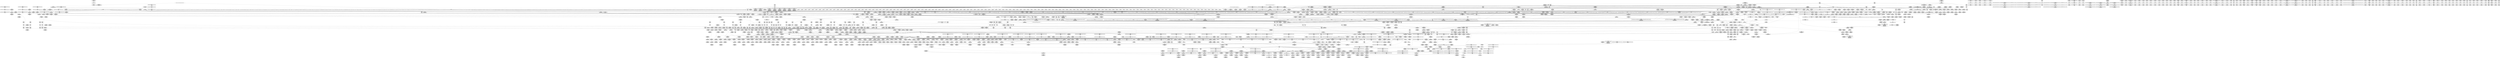 digraph {
	CE0x538d5b0 [shape=record,shape=Mrecord,label="{CE0x538d5b0|tomoyo_mount_acl:lor.lhs.false34|*SummSink*}"]
	CE0x6fc9220 [shape=record,shape=Mrecord,label="{CE0x6fc9220|tomoyo_mount_acl:tmp33|security/tomoyo/mount.c,113|*SummSource*}"]
	CE0x57606b0 [shape=record,shape=Mrecord,label="{CE0x57606b0|tomoyo_mount_acl:tmp133|security/tomoyo/mount.c,171|*SummSink*}"]
	CE0x4581440 [shape=record,shape=Mrecord,label="{CE0x4581440|i64*_getelementptr_inbounds_(_63_x_i64_,_63_x_i64_*___llvm_gcov_ctr1275,_i64_0,_i64_55)|*Constant*}"]
	CE0x5459480 [shape=record,shape=Mrecord,label="{CE0x5459480|tomoyo_mount_acl:tmp90|security/tomoyo/mount.c,133}"]
	CE0x6f19930 [shape=record,shape=Mrecord,label="{CE0x6f19930|tomoyo_mount_acl:tmp26|security/tomoyo/mount.c,112}"]
	CE0x56ac0a0 [shape=record,shape=Mrecord,label="{CE0x56ac0a0|tomoyo_const_part_length:tmp24|security/tomoyo/util.c,640|*SummSink*}"]
	CE0x56696f0 [shape=record,shape=Mrecord,label="{CE0x56696f0|tomoyo_mount_acl:tmp8|security/tomoyo/mount.c,95}"]
	CE0x585fd10 [shape=record,shape=Mrecord,label="{CE0x585fd10|tomoyo_mount_acl:mount57|security/tomoyo/mount.c,157|*SummSink*}"]
	CE0x466bfd0 [shape=record,shape=Mrecord,label="{CE0x466bfd0|__llvm_gcov_indirect_counter_increment114:bb|*SummSource*}"]
	CE0x5822170 [shape=record,shape=Mrecord,label="{CE0x5822170|tomoyo_mount_acl:dir58|security/tomoyo/mount.c,157|*SummSource*}"]
	CE0x539ed10 [shape=record,shape=Mrecord,label="{CE0x539ed10|0:_%struct.tomoyo_obj_info*,_24:_%struct.tomoyo_path_info*,_32:_%struct.tomoyo_path_info*,_40:_%struct.tomoyo_path_info*,_48:_i64,_56:_i32,_72:_i8,_:_CMRE_26,27_}"]
	CE0x4584100 [shape=record,shape=Mrecord,label="{CE0x4584100|tomoyo_mount_acl:need_dev.0}"]
	CE0x58f9ed0 [shape=record,shape=Mrecord,label="{CE0x58f9ed0|tomoyo_const_part_length:tmp18|security/tomoyo/util.c,627|*SummSink*}"]
	CE0x53f92b0 [shape=record,shape=Mrecord,label="{CE0x53f92b0|tomoyo_const_part_length:tmp41|security/tomoyo/util.c,644|*SummSource*}"]
	CE0x56c4840 [shape=record,shape=Mrecord,label="{CE0x56c4840|tomoyo_const_part_length:if.then}"]
	CE0x7070970 [shape=record,shape=Mrecord,label="{CE0x7070970|tomoyo_mount_acl:tmp62|security/tomoyo/mount.c,122|*SummSink*}"]
	CE0x45648f0 [shape=record,shape=Mrecord,label="{CE0x45648f0|tomoyo_const_part_length:tmp43|security/tomoyo/util.c,644|*SummSink*}"]
	CE0x6f9e7f0 [shape=record,shape=Mrecord,label="{CE0x6f9e7f0|tomoyo_mount_acl:tmp57|security/tomoyo/mount.c,119|*SummSource*}"]
	CE0x4591990 [shape=record,shape=Mrecord,label="{CE0x4591990|tomoyo_const_part_length:tmp20|security/tomoyo/util.c,628|*SummSource*}"]
	CE0x53a1500 [shape=record,shape=Mrecord,label="{CE0x53a1500|tomoyo_mount_acl:if.then26}"]
	CE0x456b580 [shape=record,shape=Mrecord,label="{CE0x456b580|tomoyo_audit_mount_log:name6|security/tomoyo/mount.c,33|*SummSource*}"]
	CE0x5968e80 [shape=record,shape=Mrecord,label="{CE0x5968e80|tomoyo_mount_acl:tmp94|security/tomoyo/mount.c,138}"]
	CE0x6f9f090 [shape=record,shape=Mrecord,label="{CE0x6f9f090|tomoyo_mount_acl:tmp57|security/tomoyo/mount.c,119}"]
	CE0x5384600 [shape=record,shape=Mrecord,label="{CE0x5384600|tomoyo_const_part_length:cmp21|security/tomoyo/util.c,644|*SummSink*}"]
	CE0x53c4d90 [shape=record,shape=Mrecord,label="{CE0x53c4d90|tomoyo_const_part_length:tmp41|security/tomoyo/util.c,644}"]
	CE0x5632b40 [shape=record,shape=Mrecord,label="{CE0x5632b40|0:_%struct.tomoyo_obj_info*,_24:_%struct.tomoyo_path_info*,_32:_%struct.tomoyo_path_info*,_40:_%struct.tomoyo_path_info*,_48:_i64,_56:_i32,_72:_i8,_:_CMRE_48,49_}"]
	CE0x534a740 [shape=record,shape=Mrecord,label="{CE0x534a740|GLOBAL:__llvm_gcov_ctr43150|Global_var:__llvm_gcov_ctr43150|*SummSink*}"]
	CE0x5968f50 [shape=record,shape=Mrecord,label="{CE0x5968f50|tomoyo_mount_acl:tmp94|security/tomoyo/mount.c,138|*SummSource*}"]
	CE0x706d0c0 [shape=record,shape=Mrecord,label="{CE0x706d0c0|tomoyo_mount_acl:tmp59|security/tomoyo/mount.c,122|*SummSource*}"]
	CE0x389e750 [shape=record,shape=Mrecord,label="{CE0x389e750|tomoyo_mount_acl:tmp138|security/tomoyo/mount.c,172}"]
	CE0x53c4be0 [shape=record,shape=Mrecord,label="{CE0x53c4be0|tomoyo_const_part_length:tmp40|security/tomoyo/util.c,644}"]
	CE0x4837aa0 [shape=record,shape=Mrecord,label="{CE0x4837aa0|i64*_getelementptr_inbounds_(_63_x_i64_,_63_x_i64_*___llvm_gcov_ctr1275,_i64_0,_i64_39)|*Constant*|*SummSink*}"]
	CE0x4611940 [shape=record,shape=Mrecord,label="{CE0x4611940|0:_%struct.tomoyo_obj_info*,_24:_%struct.tomoyo_path_info*,_32:_%struct.tomoyo_path_info*,_40:_%struct.tomoyo_path_info*,_48:_i64,_56:_i32,_72:_i8,_:_CMRE_73,74_|*MultipleSource*|Function::tomoyo_mount_acl&Arg::r::|security/tomoyo/mount.c,90}"]
	CE0x550deb0 [shape=record,shape=Mrecord,label="{CE0x550deb0|tomoyo_const_part_length:tmp22|security/tomoyo/util.c,634}"]
	CE0x37c00d0 [shape=record,shape=Mrecord,label="{CE0x37c00d0|tomoyo_mount_acl:error.0|*SummSource*}"]
	CE0x6ff7f60 [shape=record,shape=Mrecord,label="{CE0x6ff7f60|i64*_getelementptr_inbounds_(_63_x_i64_,_63_x_i64_*___llvm_gcov_ctr1275,_i64_0,_i64_23)|*Constant*|*SummSink*}"]
	CE0x466c6f0 [shape=record,shape=Mrecord,label="{CE0x466c6f0|__llvm_gcov_indirect_counter_increment114:exit}"]
	CE0x7072ca0 [shape=record,shape=Mrecord,label="{CE0x7072ca0|tomoyo_mount_acl:tmp61|security/tomoyo/mount.c,122|*SummSource*}"]
	CE0x55922a0 [shape=record,shape=Mrecord,label="{CE0x55922a0|tomoyo_mount_acl:tobool33|security/tomoyo/mount.c,132|*SummSink*}"]
	CE0x5970ed0 [shape=record,shape=Mrecord,label="{CE0x5970ed0|tomoyo_fill_path_info:idxprom|security/tomoyo/util.c,667}"]
	CE0x6fb5860 [shape=record,shape=Mrecord,label="{CE0x6fb5860|tomoyo_mount_acl:tmp136|security/tomoyo/mount.c,171|*SummSink*}"]
	CE0x3862880 [shape=record,shape=Mrecord,label="{CE0x3862880|tomoyo_mount_acl:path170|security/tomoyo/mount.c,171}"]
	CE0x57d7890 [shape=record,shape=Mrecord,label="{CE0x57d7890|tomoyo_const_part_length:if.then17}"]
	CE0x6df0ad0 [shape=record,shape=Mrecord,label="{CE0x6df0ad0|i64*_getelementptr_inbounds_(_63_x_i64_,_63_x_i64_*___llvm_gcov_ctr1275,_i64_0,_i64_62)|*Constant*}"]
	CE0x5498a20 [shape=record,shape=Mrecord,label="{CE0x5498a20|_ret_void|*SummSource*}"]
	CE0x4817190 [shape=record,shape=Mrecord,label="{CE0x4817190|tomoyo_const_part_length:tmp30|security/tomoyo/util.c,641|*SummSink*}"]
	CE0x53f2640 [shape=record,shape=Mrecord,label="{CE0x53f2640|i64*_getelementptr_inbounds_(_63_x_i64_,_63_x_i64_*___llvm_gcov_ctr1275,_i64_0,_i64_30)|*Constant*}"]
	CE0x478bc40 [shape=record,shape=Mrecord,label="{CE0x478bc40|tomoyo_mount_acl:fstype.1|*SummSource*}"]
	CE0x5438f40 [shape=record,shape=Mrecord,label="{CE0x5438f40|tomoyo_mount_acl:tmp20|security/tomoyo/mount.c,110|*SummSource*}"]
	CE0x5504ff0 [shape=record,shape=Mrecord,label="{CE0x5504ff0|_ret_i32_%call,_!dbg_!38919|security/tomoyo/mount.c,30}"]
	CE0x6e18c40 [shape=record,shape=Mrecord,label="{CE0x6e18c40|VOIDTB_TE:_CE_219,220_}"]
	CE0x6e747e0 [shape=record,shape=Mrecord,label="{CE0x6e747e0|tomoyo_fill_path_info:conv3|security/tomoyo/util.c,666}"]
	CE0x54855d0 [shape=record,shape=Mrecord,label="{CE0x54855d0|tomoyo_mount_acl:if.then4}"]
	CE0x6faba30 [shape=record,shape=Mrecord,label="{CE0x6faba30|tomoyo_mount_acl:tmp37|security/tomoyo/mount.c,114|*SummSource*}"]
	CE0x536a400 [shape=record,shape=Mrecord,label="{CE0x536a400|GLOBAL:__llvm_gcov_indirect_counter_increment114|*Constant*}"]
	CE0x4837b80 [shape=record,shape=Mrecord,label="{CE0x4837b80|tomoyo_mount_acl:tmp90|security/tomoyo/mount.c,133|*SummSink*}"]
	CE0x6fcc4a0 [shape=record,shape=Mrecord,label="{CE0x6fcc4a0|tomoyo_mount_acl:tmp137|security/tomoyo/mount.c,172|*SummSource*}"]
	CE0x38c7c50 [shape=record,shape=Mrecord,label="{CE0x38c7c50|tomoyo_mount_acl:flags|Function::tomoyo_mount_acl&Arg::flags::}"]
	CE0x573d110 [shape=record,shape=Mrecord,label="{CE0x573d110|tomoyo_mount_acl:tmp10|security/tomoyo/mount.c,100|*SummSource*}"]
	CE0x47eca80 [shape=record,shape=Mrecord,label="{CE0x47eca80|tomoyo_audit_mount_log:tmp2|*SummSink*}"]
	CE0x6fb5b70 [shape=record,shape=Mrecord,label="{CE0x6fb5b70|GLOBAL:__llvm_gcov_ctr28130|Global_var:__llvm_gcov_ctr28130|*SummSource*}"]
	CE0x467c2f0 [shape=record,shape=Mrecord,label="{CE0x467c2f0|i64_27|*Constant*|*SummSource*}"]
	CE0x703d090 [shape=record,shape=Mrecord,label="{CE0x703d090|tomoyo_mount_acl:if.end28|*SummSink*}"]
	CE0x706b990 [shape=record,shape=Mrecord,label="{CE0x706b990|tomoyo_mount_acl:tmp3|security/tomoyo/mount.c,79}"]
	CE0x70388e0 [shape=record,shape=Mrecord,label="{CE0x70388e0|tomoyo_mount_acl:do.cond}"]
	CE0x5792760 [shape=record,shape=Mrecord,label="{CE0x5792760|tomoyo_mount_acl:dir58|security/tomoyo/mount.c,157}"]
	CE0x45c63d0 [shape=record,shape=Mrecord,label="{CE0x45c63d0|i64_6|*Constant*}"]
	CE0x565afa0 [shape=record,shape=Mrecord,label="{CE0x565afa0|i64*_getelementptr_inbounds_(_63_x_i64_,_63_x_i64_*___llvm_gcov_ctr1275,_i64_0,_i64_3)|*Constant*|*SummSink*}"]
	CE0x52c7ad0 [shape=record,shape=Mrecord,label="{CE0x52c7ad0|tomoyo_audit_mount_log:tmp8|security/tomoyo/mount.c,33}"]
	CE0x56739b0 [shape=record,shape=Mrecord,label="{CE0x56739b0|i32_3|*Constant*|*SummSink*}"]
	CE0x47fb100 [shape=record,shape=Mrecord,label="{CE0x47fb100|tomoyo_const_part_length:tmp28|security/tomoyo/util.c,641}"]
	CE0x6ff0560 [shape=record,shape=Mrecord,label="{CE0x6ff0560|i8**_getelementptr_inbounds_(_7_x_i8*_,_7_x_i8*_*_tomoyo_mounts,_i32_0,_i64_0)|*Constant*|*SummSource*}"]
	CE0x5979240 [shape=record,shape=Mrecord,label="{CE0x5979240|_call_void_tomoyo_fill_path_info(%struct.tomoyo_path_info*_%rtype)_#9,_!dbg_!38928|security/tomoyo/mount.c,97|*SummSource*}"]
	CE0x5454f50 [shape=record,shape=Mrecord,label="{CE0x5454f50|i64*_getelementptr_inbounds_(_63_x_i64_,_63_x_i64_*___llvm_gcov_ctr1275,_i64_0,_i64_9)|*Constant*}"]
	CE0x6fa3e30 [shape=record,shape=Mrecord,label="{CE0x6fa3e30|tomoyo_mount_acl:tmp39|security/tomoyo/mount.c,114}"]
	CE0x537fda0 [shape=record,shape=Mrecord,label="{CE0x537fda0|i64_47|*Constant*|*SummSink*}"]
	CE0x46bf380 [shape=record,shape=Mrecord,label="{CE0x46bf380|tomoyo_mount_acl:obj|security/tomoyo/mount.c, 79|*SummSource*}"]
	CE0x3b7e310 [shape=record,shape=Mrecord,label="{CE0x3b7e310|tomoyo_const_part_length:tmp33|security/tomoyo/util.c,642}"]
	CE0x453d3e0 [shape=record,shape=Mrecord,label="{CE0x453d3e0|i64_48|*Constant*}"]
	CE0x54f7c90 [shape=record,shape=Mrecord,label="{CE0x54f7c90|_call_void___llvm_gcov_indirect_counter_increment114(i32*___llvm_gcov_global_state_pred45,_i64**_getelementptr_inbounds_(_3_x_i64*_,_3_x_i64*_*___llvm_gcda_edge_table44,_i64_0,_i64_0)),_!dbg_!38954|security/tomoyo/util.c,649}"]
	CE0x481bf70 [shape=record,shape=Mrecord,label="{CE0x481bf70|VOIDTB_TE_array:_GCE_.str870_private_unnamed_addr_constant_27_x_i8_c_file_mount_%s_%s_%s_0x%lX_0A_00_,_align_1:_elem_0:default:}"]
	CE0x485ec30 [shape=record,shape=Mrecord,label="{CE0x485ec30|VOIDTB_TE:_CE_216,217_}"]
	CE0x4777d40 [shape=record,shape=Mrecord,label="{CE0x4777d40|tomoyo_mount_acl:tmp135|security/tomoyo/mount.c,171|*SummSource*}"]
	CE0x6fcbcc0 [shape=record,shape=Mrecord,label="{CE0x6fcbcc0|tomoyo_mount_acl:tmp42|security/tomoyo/mount.c,112|*SummSource*}"]
	CE0x45cf630 [shape=record,shape=Mrecord,label="{CE0x45cf630|tomoyo_audit_mount_log:tmp}"]
	CE0x45952d0 [shape=record,shape=Mrecord,label="{CE0x45952d0|tomoyo_mount_acl:dentry|security/tomoyo/mount.c,171|*SummSink*}"]
	CE0x705fb60 [shape=record,shape=Mrecord,label="{CE0x705fb60|tomoyo_mount_acl:rtype|security/tomoyo/mount.c, 85|*SummSource*}"]
	CE0x7081890 [shape=record,shape=Mrecord,label="{CE0x7081890|VOIDTB_TE:_CE_8,12_}"]
	CE0x708d670 [shape=record,shape=Mrecord,label="{CE0x708d670|VOIDTB_TE:_CE_177,178_}"]
	CE0x58f5b60 [shape=record,shape=Mrecord,label="{CE0x58f5b60|GLOBAL:tomoyo_audit_mount_log|*Constant*}"]
	CE0x55449e0 [shape=record,shape=Mrecord,label="{CE0x55449e0|tomoyo_const_part_length:tmp23|security/tomoyo/util.c,634}"]
	CE0x6fbb600 [shape=record,shape=Mrecord,label="{CE0x6fbb600|tomoyo_mount_acl:tmp35|security/tomoyo/mount.c,114}"]
	CE0x4744bc0 [shape=record,shape=Mrecord,label="{CE0x4744bc0|tomoyo_mount_acl:tmp107|security/tomoyo/mount.c,145|*SummSource*}"]
	CE0x4606e10 [shape=record,shape=Mrecord,label="{CE0x4606e10|tomoyo_mount_acl:tmp121|security/tomoyo/mount.c,163|*SummSource*}"]
	CE0x458d3c0 [shape=record,shape=Mrecord,label="{CE0x458d3c0|tomoyo_audit_mount_log:tmp4|security/tomoyo/mount.c,31}"]
	CE0x6e02170 [shape=record,shape=Mrecord,label="{CE0x6e02170|tomoyo_mount_acl:call39|security/tomoyo/mount.c,137|*SummSource*}"]
	CE0x7000c00 [shape=record,shape=Mrecord,label="{CE0x7000c00|tomoyo_mount_acl:cmp18|security/tomoyo/mount.c,118|*SummSource*}"]
	CE0x372da70 [shape=record,shape=Mrecord,label="{CE0x372da70|__llvm_gcov_indirect_counter_increment114:tmp|*SummSink*}"]
	CE0x45c4500 [shape=record,shape=Mrecord,label="{CE0x45c4500|tomoyo_audit_mount_log:tmp1|*SummSource*}"]
	CE0x5637d20 [shape=record,shape=Mrecord,label="{CE0x5637d20|tomoyo_mount_acl:requested_dev_name.1|*SummSink*}"]
	CE0x45f8040 [shape=record,shape=Mrecord,label="{CE0x45f8040|tomoyo_const_part_length:conv14|security/tomoyo/util.c,641}"]
	CE0x5441610 [shape=record,shape=Mrecord,label="{CE0x5441610|tomoyo_mount_acl:tmp19|security/tomoyo/mount.c,110|*SummSource*}"]
	CE0x7053ea0 [shape=record,shape=Mrecord,label="{CE0x7053ea0|0:_%struct.tomoyo_obj_info*,_24:_%struct.tomoyo_path_info*,_32:_%struct.tomoyo_path_info*,_40:_%struct.tomoyo_path_info*,_48:_i64,_56:_i32,_72:_i8,_:_CMRE_33,34_}"]
	CE0x56adde0 [shape=record,shape=Mrecord,label="{CE0x56adde0|tomoyo_mount_acl:tmp64|security/tomoyo/mount.c,123|*SummSource*}"]
	CE0x6d91090 [shape=record,shape=Mrecord,label="{CE0x6d91090|i64*_getelementptr_inbounds_(_63_x_i64_,_63_x_i64_*___llvm_gcov_ctr1275,_i64_0,_i64_58)|*Constant*}"]
	CE0x5665f00 [shape=record,shape=Mrecord,label="{CE0x5665f00|tomoyo_mount_acl:name|security/tomoyo/mount.c,96|*SummSource*}"]
	CE0x6d3c170 [shape=record,shape=Mrecord,label="{CE0x6d3c170|%struct.dentry*_null|*Constant*|*SummSink*}"]
	CE0x4744d10 [shape=record,shape=Mrecord,label="{CE0x4744d10|tomoyo_mount_acl:tmp107|security/tomoyo/mount.c,145|*SummSink*}"]
	CE0x55c1a20 [shape=record,shape=Mrecord,label="{CE0x55c1a20|tomoyo_fill_path_info:conv7|security/tomoyo/util.c,668}"]
	CE0x703ae60 [shape=record,shape=Mrecord,label="{CE0x703ae60|tomoyo_mount_acl:if.end5|*SummSink*}"]
	CE0x6fca430 [shape=record,shape=Mrecord,label="{CE0x6fca430|tomoyo_mount_acl:tmp31|security/tomoyo/mount.c,113|*SummSink*}"]
	CE0x386de90 [shape=record,shape=Mrecord,label="{CE0x386de90|tomoyo_mount_acl:tmp131|security/tomoyo/mount.c,168|*SummSource*}"]
	CE0x458b1c0 [shape=record,shape=Mrecord,label="{CE0x458b1c0|i32_2|*Constant*}"]
	CE0x37bff10 [shape=record,shape=Mrecord,label="{CE0x37bff10|i32_-12|*Constant*|*SummSink*}"]
	CE0x48233e0 [shape=record,shape=Mrecord,label="{CE0x48233e0|tomoyo_mount_acl:obj1|security/tomoyo/mount.c,90}"]
	CE0x47eeb90 [shape=record,shape=Mrecord,label="{CE0x47eeb90|tomoyo_const_part_length:tmp48|security/tomoyo/util.c,649|*SummSource*}"]
	CE0x590c860 [shape=record,shape=Mrecord,label="{CE0x590c860|tomoyo_mount_acl:mount|security/tomoyo/mount.c,155|*SummSink*}"]
	CE0x4908ca0 [shape=record,shape=Mrecord,label="{CE0x4908ca0|__llvm_gcov_indirect_counter_increment114:tmp2|*SummSource*}"]
	CE0x45cef00 [shape=record,shape=Mrecord,label="{CE0x45cef00|i64*_getelementptr_inbounds_(_2_x_i64_,_2_x_i64_*___llvm_gcov_ctr1469,_i64_0,_i64_0)|*Constant*|*SummSource*}"]
	CE0x4693290 [shape=record,shape=Mrecord,label="{CE0x4693290|tomoyo_mount_acl:tmp65|security/tomoyo/mount.c,126}"]
	CE0x5522df0 [shape=record,shape=Mrecord,label="{CE0x5522df0|i64*_getelementptr_inbounds_(_31_x_i64_,_31_x_i64_*___llvm_gcov_ctr43150,_i64_0,_i64_29)|*Constant*|*SummSource*}"]
	CE0x5450450 [shape=record,shape=Mrecord,label="{CE0x5450450|tomoyo_mount_acl:tmp22|security/tomoyo/mount.c,110|*SummSink*}"]
	CE0x6eb6320 [shape=record,shape=Mrecord,label="{CE0x6eb6320|tomoyo_mount_acl:tmp115|*SummSink*}"]
	CE0x6fab0c0 [shape=record,shape=Mrecord,label="{CE0x6fab0c0|tomoyo_mount_acl:tmp35|security/tomoyo/mount.c,114|*SummSink*}"]
	CE0x6ffc000 [shape=record,shape=Mrecord,label="{CE0x6ffc000|tomoyo_mount_acl:cmp16|security/tomoyo/mount.c,117|*SummSink*}"]
	CE0x37bfcd0 [shape=record,shape=Mrecord,label="{CE0x37bfcd0|i32_-19|*Constant*|*SummSink*}"]
	CE0x7075bc0 [shape=record,shape=Mrecord,label="{CE0x7075bc0|VOIDTB_TE:_CE_48,52_}"]
	CE0x37bfd40 [shape=record,shape=Mrecord,label="{CE0x37bfd40|i32_-12|*Constant*}"]
	CE0x592e350 [shape=record,shape=Mrecord,label="{CE0x592e350|i64_4|*Constant*|*SummSource*}"]
	CE0x57d8530 [shape=record,shape=Mrecord,label="{CE0x57d8530|GLOBAL:__llvm_gcov_ctr1275|Global_var:__llvm_gcov_ctr1275}"]
	CE0x6fccfe0 [shape=record,shape=Mrecord,label="{CE0x6fccfe0|tomoyo_mount_acl:tmp43|security/tomoyo/mount.c,112}"]
	CE0x5701250 [shape=record,shape=Mrecord,label="{CE0x5701250|_call_void_kfree(i8*_%call)_#9,_!dbg_!39063|security/tomoyo/mount.c,169|*SummSink*}"]
	CE0x704c310 [shape=record,shape=Mrecord,label="{CE0x704c310|tomoyo_mount_acl:if.end38|*SummSource*}"]
	CE0x5544890 [shape=record,shape=Mrecord,label="{CE0x5544890|i64*_getelementptr_inbounds_(_31_x_i64_,_31_x_i64_*___llvm_gcov_ctr43150,_i64_0,_i64_16)|*Constant*|*SummSink*}"]
	CE0x47eeaa0 [shape=record,shape=Mrecord,label="{CE0x47eeaa0|i64*_getelementptr_inbounds_(_31_x_i64_,_31_x_i64_*___llvm_gcov_ctr43150,_i64_0,_i64_28)|*Constant*}"]
	CE0x58fa970 [shape=record,shape=Mrecord,label="{CE0x58fa970|tomoyo_const_part_length:return}"]
	CE0x39f7280 [shape=record,shape=Mrecord,label="{CE0x39f7280|tomoyo_const_part_length:tmp15|security/tomoyo/util.c,627|*SummSink*}"]
	CE0x5792610 [shape=record,shape=Mrecord,label="{CE0x5792610|tomoyo_mount_acl:need_dev53|security/tomoyo/mount.c,155}"]
	CE0x385d7b0 [shape=record,shape=Mrecord,label="{CE0x385d7b0|tomoyo_audit_mount_log:dev|security/tomoyo/mount.c,31|*SummSource*}"]
	CE0x538bcc0 [shape=record,shape=Mrecord,label="{CE0x538bcc0|tomoyo_audit_mount_log:tmp6|security/tomoyo/mount.c,32|*SummSink*}"]
	CE0x7074510 [shape=record,shape=Mrecord,label="{CE0x7074510|VOIDTB_TE:_CE_104,112_}"]
	CE0x4837d80 [shape=record,shape=Mrecord,label="{CE0x4837d80|tomoyo_mount_acl:tmp91|security/tomoyo/mount.c,133}"]
	CE0x6f9fc60 [shape=record,shape=Mrecord,label="{CE0x6f9fc60|i8**_getelementptr_inbounds_(_7_x_i8*_,_7_x_i8*_*_tomoyo_mounts,_i32_0,_i64_6)|*Constant*|*SummSource*}"]
	CE0x6fe07d0 [shape=record,shape=Mrecord,label="{CE0x6fe07d0|i64_44|*Constant*|*SummSink*}"]
	CE0x534bc50 [shape=record,shape=Mrecord,label="{CE0x534bc50|tomoyo_mount_acl:type61|security/tomoyo/mount.c,158|*SummSink*}"]
	CE0x3802490 [shape=record,shape=Mrecord,label="{CE0x3802490|i64_40|*Constant*}"]
	CE0x70826f0 [shape=record,shape=Mrecord,label="{CE0x70826f0|VOIDTB_TE:_CE_157,158_}"]
	CE0x372d980 [shape=record,shape=Mrecord,label="{CE0x372d980|tomoyo_fill_path_info:tmp7|security/tomoyo/util.c,667|*SummSink*}"]
	CE0x6e61a50 [shape=record,shape=Mrecord,label="{CE0x6e61a50|VOIDTB_TE:_CE_220,221_}"]
	CE0x53f9db0 [shape=record,shape=Mrecord,label="{CE0x53f9db0|tomoyo_mount_acl:lor.lhs.false34|*SummSource*}"]
	CE0x541ac40 [shape=record,shape=Mrecord,label="{CE0x541ac40|tomoyo_mount_acl:cmp8|security/tomoyo/mount.c,112}"]
	CE0x5935420 [shape=record,shape=Mrecord,label="{CE0x5935420|tomoyo_mount_acl:tmp14|security/tomoyo/mount.c,102|*SummSink*}"]
	CE0x5657cd0 [shape=record,shape=Mrecord,label="{CE0x5657cd0|0:_%struct.tomoyo_obj_info*,_24:_%struct.tomoyo_path_info*,_32:_%struct.tomoyo_path_info*,_40:_%struct.tomoyo_path_info*,_48:_i64,_56:_i32,_72:_i8,_:_CMRE_49,50_}"]
	CE0x4778d90 [shape=record,shape=Mrecord,label="{CE0x4778d90|i64*_getelementptr_inbounds_(_31_x_i64_,_31_x_i64_*___llvm_gcov_ctr43150,_i64_0,_i64_4)|*Constant*|*SummSink*}"]
	CE0x47f12c0 [shape=record,shape=Mrecord,label="{CE0x47f12c0|tomoyo_fill_path_info:tmp2|*LoadInst*|security/tomoyo/util.c,663}"]
	CE0x5760b60 [shape=record,shape=Mrecord,label="{CE0x5760b60|tomoyo_mount_acl:tmp133|security/tomoyo/mount.c,171}"]
	CE0x564c730 [shape=record,shape=Mrecord,label="{CE0x564c730|i64*_getelementptr_inbounds_(_63_x_i64_,_63_x_i64_*___llvm_gcov_ctr1275,_i64_0,_i64_26)|*Constant*|*SummSource*}"]
	CE0x5966fc0 [shape=record,shape=Mrecord,label="{CE0x5966fc0|tomoyo_fill_path_info:arrayidx|security/tomoyo/util.c,667|*SummSource*}"]
	CE0x70561d0 [shape=record,shape=Mrecord,label="{CE0x70561d0|tomoyo_mount_acl:if.then23|*SummSink*}"]
	CE0x4777ff0 [shape=record,shape=Mrecord,label="{CE0x4777ff0|tomoyo_mount_acl:entry}"]
	CE0x4773cc0 [shape=record,shape=Mrecord,label="{CE0x4773cc0|tomoyo_const_part_length:tmp12|security/tomoyo/util.c,626|*SummSink*}"]
	CE0x458e920 [shape=record,shape=Mrecord,label="{CE0x458e920|__llvm_gcov_indirect_counter_increment114:bb}"]
	CE0x7031c40 [shape=record,shape=Mrecord,label="{CE0x7031c40|tomoyo_mount_acl:lor.lhs.false12|*SummSink*}"]
	CE0x70902f0 [shape=record,shape=Mrecord,label="{CE0x70902f0|VOIDTB_TE:_CE_182,183_}"]
	"CONST[source:1(input),value:2(dynamic)][purpose:{object}][SrcIdx:1]"
	CE0x555ace0 [shape=record,shape=Mrecord,label="{CE0x555ace0|VOIDTB_TE:_CE_296,304_}"]
	CE0x702fdd0 [shape=record,shape=Mrecord,label="{CE0x702fdd0|tomoyo_mount_acl:lor.lhs.false10|*SummSource*}"]
	CE0x53a0c80 [shape=record,shape=Mrecord,label="{CE0x53a0c80|tomoyo_const_part_length:tmp38|security/tomoyo/util.c,644|*SummSink*}"]
	CE0x53f9ab0 [shape=record,shape=Mrecord,label="{CE0x53f9ab0|tomoyo_const_part_length:tmp43|security/tomoyo/util.c,644}"]
	CE0x5665e00 [shape=record,shape=Mrecord,label="{CE0x5665e00|tomoyo_mount_acl:tmp9|security/tomoyo/mount.c,95|*SummSink*}"]
	CE0x6d9da00 [shape=record,shape=Mrecord,label="{CE0x6d9da00|tomoyo_mount_acl:tmp126|security/tomoyo/mount.c,167}"]
	CE0x5443480 [shape=record,shape=Mrecord,label="{CE0x5443480|tomoyo_mount_acl:cmp|security/tomoyo/mount.c,110}"]
	CE0x5372580 [shape=record,shape=Mrecord,label="{CE0x5372580|tomoyo_mount_acl:tobool40|security/tomoyo/mount.c,138|*SummSink*}"]
	CE0x56b8e80 [shape=record,shape=Mrecord,label="{CE0x56b8e80|i64_34|*Constant*|*SummSink*}"]
	CE0x70000f0 [shape=record,shape=Mrecord,label="{CE0x70000f0|tomoyo_mount_acl:cmp18|security/tomoyo/mount.c,118|*SummSink*}"]
	CE0x4693300 [shape=record,shape=Mrecord,label="{CE0x4693300|tomoyo_mount_acl:tmp65|security/tomoyo/mount.c,126|*SummSource*}"]
	CE0x5821c10 [shape=record,shape=Mrecord,label="{CE0x5821c10|tomoyo_mount_acl:mount60|security/tomoyo/mount.c,158|*SummSource*}"]
	CE0x48e6400 [shape=record,shape=Mrecord,label="{CE0x48e6400|tomoyo_fill_path_info:name1|security/tomoyo/util.c,663|*SummSource*}"]
	CE0x704e110 [shape=record,shape=Mrecord,label="{CE0x704e110|tomoyo_mount_acl:if.then68|*SummSource*}"]
	CE0x6f9f190 [shape=record,shape=Mrecord,label="{CE0x6f9f190|i8**_getelementptr_inbounds_(_7_x_i8*_,_7_x_i8*_*_tomoyo_mounts,_i32_0,_i64_4)|*Constant*}"]
	CE0x482bee0 [shape=record,shape=Mrecord,label="{CE0x482bee0|i64*_getelementptr_inbounds_(_31_x_i64_,_31_x_i64_*___llvm_gcov_ctr43150,_i64_0,_i64_3)|*Constant*|*SummSink*}"]
	CE0x5771f10 [shape=record,shape=Mrecord,label="{CE0x5771f10|tomoyo_mount_acl:tmp111|security/tomoyo/mount.c,147}"]
	CE0x5980d60 [shape=record,shape=Mrecord,label="{CE0x5980d60|_ret_void,_!dbg_!38929|security/tomoyo/util.c,670}"]
	CE0x5484d20 [shape=record,shape=Mrecord,label="{CE0x5484d20|i64**_getelementptr_inbounds_(_3_x_i64*_,_3_x_i64*_*___llvm_gcda_edge_table44,_i64_0,_i64_1)|*Constant*}"]
	CE0x6fc9b80 [shape=record,shape=Mrecord,label="{CE0x6fc9b80|tomoyo_mount_acl:tmp88|security/tomoyo/mount.c,132|*SummSource*}"]
	CE0x6fef860 [shape=record,shape=Mrecord,label="{CE0x6fef860|tomoyo_mount_acl:tmp47|security/tomoyo/mount.c,117|*SummSource*}"]
	CE0x4792dc0 [shape=record,shape=Mrecord,label="{CE0x4792dc0|i64*_getelementptr_inbounds_(_31_x_i64_,_31_x_i64_*___llvm_gcov_ctr43150,_i64_0,_i64_30)|*Constant*}"]
	CE0x38cab20 [shape=record,shape=Mrecord,label="{CE0x38cab20|tomoyo_mount_acl:tmp81|security/tomoyo/mount.c,130|*SummSource*}"]
	CE0x5822280 [shape=record,shape=Mrecord,label="{CE0x5822280|tomoyo_mount_acl:dir58|security/tomoyo/mount.c,157|*SummSink*}"]
	CE0x45d5d30 [shape=record,shape=Mrecord,label="{CE0x45d5d30|tomoyo_mount_acl:tmp85|security/tomoyo/mount.c,132}"]
	CE0x372d8a0 [shape=record,shape=Mrecord,label="{CE0x372d8a0|tomoyo_fill_path_info:tmp7|security/tomoyo/util.c,667}"]
	CE0x47faed0 [shape=record,shape=Mrecord,label="{CE0x47faed0|tomoyo_const_part_length:tmp27|security/tomoyo/util.c,641|*SummSource*}"]
	CE0x5618760 [shape=record,shape=Mrecord,label="{CE0x5618760|tomoyo_mount_acl:tmp119|security/tomoyo/mount.c,161}"]
	CE0x5760830 [shape=record,shape=Mrecord,label="{CE0x5760830|i64_59|*Constant*}"]
	CE0x389ea60 [shape=record,shape=Mrecord,label="{CE0x389ea60|tomoyo_mount_acl:tmp138|security/tomoyo/mount.c,172|*SummSource*}"]
	CE0x5479bc0 [shape=record,shape=Mrecord,label="{CE0x5479bc0|tomoyo_mount_acl:tmp104|security/tomoyo/mount.c,144|*SummSource*}"]
	CE0x573a9a0 [shape=record,shape=Mrecord,label="{CE0x573a9a0|tomoyo_const_part_length:bb|*SummSink*}"]
	CE0x701a4d0 [shape=record,shape=Mrecord,label="{CE0x701a4d0|tomoyo_mount_acl:tmp50|security/tomoyo/mount.c,117|*SummSource*}"]
	CE0x706eaa0 [shape=record,shape=Mrecord,label="{CE0x706eaa0|tomoyo_mount_acl:tmp3|security/tomoyo/mount.c,79|*SummSource*}"]
	CE0x38cac30 [shape=record,shape=Mrecord,label="{CE0x38cac30|tomoyo_mount_acl:tmp81|security/tomoyo/mount.c,130|*SummSink*}"]
	CE0x6fa2b00 [shape=record,shape=Mrecord,label="{CE0x6fa2b00|i8**_getelementptr_inbounds_(_7_x_i8*_,_7_x_i8*_*_tomoyo_mounts,_i32_0,_i64_1)|*Constant*|*SummSource*}"]
	CE0x55c18d0 [shape=record,shape=Mrecord,label="{CE0x55c18d0|tomoyo_fill_path_info:tmp13|*LoadInst*|security/tomoyo/util.c,668|*SummSink*}"]
	CE0x47dfe10 [shape=record,shape=Mrecord,label="{CE0x47dfe10|tomoyo_const_part_length:tmp51|security/tomoyo/util.c,651}"]
	CE0x704d0b0 [shape=record,shape=Mrecord,label="{CE0x704d0b0|tomoyo_mount_acl:if.end38|*SummSink*}"]
	CE0x6fcbf10 [shape=record,shape=Mrecord,label="{CE0x6fcbf10|i64*_getelementptr_inbounds_(_63_x_i64_,_63_x_i64_*___llvm_gcov_ctr1275,_i64_0,_i64_61)|*Constant*}"]
	CE0x70335f0 [shape=record,shape=Mrecord,label="{CE0x70335f0|tomoyo_mount_acl:if.end74|*SummSink*}"]
	CE0x704af30 [shape=record,shape=Mrecord,label="{CE0x704af30|tomoyo_mount_acl:tobool22|security/tomoyo/mount.c,122|*SummSink*}"]
	CE0x54abc80 [shape=record,shape=Mrecord,label="{CE0x54abc80|tomoyo_const_part_length:tmp45|security/tomoyo/util.c,645}"]
	CE0x70901b0 [shape=record,shape=Mrecord,label="{CE0x70901b0|VOIDTB_TE:_CE_187,188_}"]
	CE0x5450f30 [shape=record,shape=Mrecord,label="{CE0x5450f30|i8**_getelementptr_inbounds_(_7_x_i8*_,_7_x_i8*_*_tomoyo_mounts,_i32_0,_i64_3)|*Constant*|*SummSource*}"]
	CE0x56ab090 [shape=record,shape=Mrecord,label="{CE0x56ab090|i64_38|*Constant*|*SummSink*}"]
	CE0x4563140 [shape=record,shape=Mrecord,label="{CE0x4563140|VOIDTB_TE:_CE_223,224_}"]
	CE0x700e700 [shape=record,shape=Mrecord,label="{CE0x700e700|tomoyo_mount_acl:tmp49|security/tomoyo/mount.c,117}"]
	CE0x47cc5f0 [shape=record,shape=Mrecord,label="{CE0x47cc5f0|tomoyo_mount_acl:dev|security/tomoyo/mount.c,156|*SummSink*}"]
	CE0x5656790 [shape=record,shape=Mrecord,label="{CE0x5656790|tomoyo_mount_acl:tmp109|security/tomoyo/mount.c,147}"]
	CE0x7033f10 [shape=record,shape=Mrecord,label="{CE0x7033f10|tomoyo_mount_acl:if.then41|*SummSource*}"]
	CE0x70749d0 [shape=record,shape=Mrecord,label="{CE0x70749d0|VOIDTB_TE:_CE_144,145_}"]
	CE0x57fef20 [shape=record,shape=Mrecord,label="{CE0x57fef20|tomoyo_fill_path_info:land.rhs|*SummSink*}"]
	CE0x53800a0 [shape=record,shape=Mrecord,label="{CE0x53800a0|i64_47|*Constant*|*SummSource*}"]
	CE0x4777a90 [shape=record,shape=Mrecord,label="{CE0x4777a90|tomoyo_mount_acl:tmp134|security/tomoyo/mount.c,171|*SummSource*}"]
	CE0x6df0e60 [shape=record,shape=Mrecord,label="{CE0x6df0e60|_ret_i32_%error.0,_!dbg_!39072|security/tomoyo/mount.c,174}"]
	CE0x53bfbc0 [shape=record,shape=Mrecord,label="{CE0x53bfbc0|tomoyo_const_part_length:conv24|security/tomoyo/util.c,644|*SummSource*}"]
	CE0x6d743c0 [shape=record,shape=Mrecord,label="{CE0x6d743c0|COLLAPSED:_CRE:_elem_0:default:}"]
	CE0x3863170 [shape=record,shape=Mrecord,label="{CE0x3863170|__llvm_gcov_indirect_counter_increment114:tmp1|*SummSink*}"]
	CE0x4564f20 [shape=record,shape=Mrecord,label="{CE0x4564f20|i64*_getelementptr_inbounds_(_31_x_i64_,_31_x_i64_*___llvm_gcov_ctr43150,_i64_0,_i64_26)|*Constant*}"]
	CE0x467c360 [shape=record,shape=Mrecord,label="{CE0x467c360|i64_27|*Constant*|*SummSink*}"]
	CE0x4592110 [shape=record,shape=Mrecord,label="{CE0x4592110|tomoyo_const_part_length:incdec.ptr|security/tomoyo/util.c,626|*SummSource*}"]
	CE0x4778d20 [shape=record,shape=Mrecord,label="{CE0x4778d20|i64*_getelementptr_inbounds_(_31_x_i64_,_31_x_i64_*___llvm_gcov_ctr43150,_i64_0,_i64_4)|*Constant*|*SummSource*}"]
	CE0x3aefc50 [shape=record,shape=Mrecord,label="{CE0x3aefc50|i64_5|*Constant*}"]
	CE0x52c78c0 [shape=record,shape=Mrecord,label="{CE0x52c78c0|tomoyo_audit_mount_log:type|security/tomoyo/mount.c,33|*SummSource*}"]
	CE0x4778280 [shape=record,shape=Mrecord,label="{CE0x4778280|GLOBAL:__llvm_gcov_indirect_counter_increment114|*Constant*|*SummSink*}"]
	CE0x48119b0 [shape=record,shape=Mrecord,label="{CE0x48119b0|i64_19|*Constant*}"]
	CE0x6fcf6d0 [shape=record,shape=Mrecord,label="{CE0x6fcf6d0|i8**_getelementptr_inbounds_(_7_x_i8*_,_7_x_i8*_*_tomoyo_mounts,_i32_0,_i64_6)|*Constant*|*SummSink*}"]
	CE0x56547f0 [shape=record,shape=Mrecord,label="{CE0x56547f0|GLOBAL:tomoyo_encode|*Constant*|*SummSource*}"]
	CE0x38c1090 [shape=record,shape=Mrecord,label="{CE0x38c1090|tomoyo_fill_path_info:sub|security/tomoyo/util.c,667|*SummSink*}"]
	CE0x58ddf50 [shape=record,shape=Mrecord,label="{CE0x58ddf50|i64*_getelementptr_inbounds_(_5_x_i64_,_5_x_i64_*___llvm_gcov_ctr28130,_i64_0,_i64_4)|*Constant*|*SummSource*}"]
	CE0x3aefad0 [shape=record,shape=Mrecord,label="{CE0x3aefad0|tomoyo_const_part_length:cmp|security/tomoyo/util.c,626|*SummSource*}"]
	CE0x5771bd0 [shape=record,shape=Mrecord,label="{CE0x5771bd0|tomoyo_mount_acl:tmp110|security/tomoyo/mount.c,147}"]
	CE0x572f820 [shape=record,shape=Mrecord,label="{CE0x572f820|tomoyo_const_part_length:tmp14|security/tomoyo/util.c,626|*SummSink*}"]
	"CONST[source:0(mediator),value:2(dynamic)][purpose:{object}]"
	CE0x6d870f0 [shape=record,shape=Mrecord,label="{CE0x6d870f0|i64*_getelementptr_inbounds_(_5_x_i64_,_5_x_i64_*___llvm_gcov_ctr28130,_i64_0,_i64_3)|*Constant*}"]
	CE0x39e5970 [shape=record,shape=Mrecord,label="{CE0x39e5970|tomoyo_const_part_length:tmp13|security/tomoyo/util.c,626|*SummSink*}"]
	CE0x58f6db0 [shape=record,shape=Mrecord,label="{CE0x58f6db0|0:_%struct.tomoyo_obj_info*,_24:_%struct.tomoyo_path_info*,_32:_%struct.tomoyo_path_info*,_40:_%struct.tomoyo_path_info*,_48:_i64,_56:_i32,_72:_i8,_:_CMRE_32,33_}"]
	CE0x58fa040 [shape=record,shape=Mrecord,label="{CE0x58fa040|tomoyo_const_part_length:tmp19|security/tomoyo/util.c,628}"]
	CE0x63742d0 [shape=record,shape=Mrecord,label="{CE0x63742d0|tomoyo_fill_path_info:land.end}"]
	CE0x7088090 [shape=record,shape=Mrecord,label="{CE0x7088090|VOIDTB_TE:_CE_172,173_}"]
	CE0x387a930 [shape=record,shape=Mrecord,label="{CE0x387a930|tomoyo_fill_path_info:tmp4|security/tomoyo/util.c,667|*SummSource*}"]
	CE0x573acb0 [shape=record,shape=Mrecord,label="{CE0x573acb0|tomoyo_audit_mount_log:call|security/tomoyo/mount.c,30|*SummSink*}"]
	CE0x5433240 [shape=record,shape=Mrecord,label="{CE0x5433240|i64*_getelementptr_inbounds_(_63_x_i64_,_63_x_i64_*___llvm_gcov_ctr1275,_i64_0,_i64_9)|*Constant*|*SummSource*}"]
	CE0x5968d00 [shape=record,shape=Mrecord,label="{CE0x5968d00|tomoyo_mount_acl:tmp94|security/tomoyo/mount.c,138|*SummSink*}"]
	CE0x5741210 [shape=record,shape=Mrecord,label="{CE0x5741210|GLOBAL:tomoyo_realpath_from_path|*Constant*}"]
	CE0x543e110 [shape=record,shape=Mrecord,label="{CE0x543e110|tomoyo_mount_acl:need_dev.0|*SummSource*}"]
	CE0x6db3750 [shape=record,shape=Mrecord,label="{CE0x6db3750|tomoyo_mount_acl:mount60|security/tomoyo/mount.c,158}"]
	CE0x57728a0 [shape=record,shape=Mrecord,label="{CE0x57728a0|i64_54|*Constant*}"]
	CE0x3b6a290 [shape=record,shape=Mrecord,label="{CE0x3b6a290|i32_47|*Constant*|*SummSink*}"]
	CE0x54ac300 [shape=record,shape=Mrecord,label="{CE0x54ac300|tomoyo_mount_acl:tmp|*SummSink*}"]
	CE0x5662650 [shape=record,shape=Mrecord,label="{CE0x5662650|tomoyo_mount_acl:path2|security/tomoyo/mount.c,100|*SummSink*}"]
	CE0x70467a0 [shape=record,shape=Mrecord,label="{CE0x70467a0|tomoyo_const_part_length:if.end}"]
	CE0x47f6100 [shape=record,shape=Mrecord,label="{CE0x47f6100|tomoyo_const_part_length:tmp49|security/tomoyo/util.c,649}"]
	CE0x6f18680 [shape=record,shape=Mrecord,label="{CE0x6f18680|tomoyo_mount_acl:tmp25|security/tomoyo/mount.c,112}"]
	CE0x54cced0 [shape=record,shape=Mrecord,label="{CE0x54cced0|_call_void_mcount()_#3|*SummSource*}"]
	CE0x46f5d70 [shape=record,shape=Mrecord,label="{CE0x46f5d70|i64*_getelementptr_inbounds_(_63_x_i64_,_63_x_i64_*___llvm_gcov_ctr1275,_i64_0,_i64_49)|*Constant*|*SummSink*}"]
	CE0x45b7310 [shape=record,shape=Mrecord,label="{CE0x45b7310|tomoyo_mount_acl:param54|security/tomoyo/mount.c,156|*SummSink*}"]
	CE0x54aba00 [shape=record,shape=Mrecord,label="{CE0x54aba00|i64*_getelementptr_inbounds_(_31_x_i64_,_31_x_i64_*___llvm_gcov_ctr43150,_i64_0,_i64_26)|*Constant*|*SummSource*}"]
	CE0x463a4c0 [shape=record,shape=Mrecord,label="{CE0x463a4c0|tomoyo_const_part_length:tmp19|security/tomoyo/util.c,628|*SummSink*}"]
	CE0x48e6270 [shape=record,shape=Mrecord,label="{CE0x48e6270|tomoyo_fill_path_info:name1|security/tomoyo/util.c,663}"]
	CE0x45c4420 [shape=record,shape=Mrecord,label="{CE0x45c4420|tomoyo_audit_mount_log:tmp|*SummSink*}"]
	CE0x54368c0 [shape=record,shape=Mrecord,label="{CE0x54368c0|tomoyo_mount_acl:name6|security/tomoyo/mount.c,106|*SummSource*}"]
	CE0x535cb80 [shape=record,shape=Mrecord,label="{CE0x535cb80|tomoyo_const_part_length:tmp35|security/tomoyo/util.c,643|*SummSink*}"]
	CE0x53f76c0 [shape=record,shape=Mrecord,label="{CE0x53f76c0|tomoyo_audit_mount_log:mount5|security/tomoyo/mount.c,33|*SummSink*}"]
	CE0x6ff1990 [shape=record,shape=Mrecord,label="{CE0x6ff1990|tomoyo_mount_acl:tmp55|security/tomoyo/mount.c,117|*SummSource*}"]
	CE0x54e2bc0 [shape=record,shape=Mrecord,label="{CE0x54e2bc0|tomoyo_mount_acl:tmp67|security/tomoyo/mount.c,126|*SummSink*}"]
	CE0x70704c0 [shape=record,shape=Mrecord,label="{CE0x70704c0|tomoyo_mount_acl:tmp60|security/tomoyo/mount.c,122|*SummSource*}"]
	CE0x481c090 [shape=record,shape=Mrecord,label="{CE0x481c090|__llvm_gcov_indirect_counter_increment114:counter}"]
	CE0x55c17a0 [shape=record,shape=Mrecord,label="{CE0x55c17a0|tomoyo_fill_path_info:tmp13|*LoadInst*|security/tomoyo/util.c,668|*SummSource*}"]
	CE0x565aba0 [shape=record,shape=Mrecord,label="{CE0x565aba0|0:_i8*,_8:_i32,_12:_i16,_14:_i8,_15:_i8,_:_SCMRE_15,16_|*MultipleSource*|security/tomoyo/mount.c, 87|security/tomoyo/mount.c,96|security/tomoyo/mount.c, 85|security/tomoyo/mount.c, 86}"]
	CE0x6e02010 [shape=record,shape=Mrecord,label="{CE0x6e02010|tomoyo_mount_acl:call39|security/tomoyo/mount.c,137}"]
	CE0x5772ca0 [shape=record,shape=Mrecord,label="{CE0x5772ca0|tomoyo_mount_acl:tmp120|security/tomoyo/mount.c,163}"]
	CE0x47f87e0 [shape=record,shape=Mrecord,label="{CE0x47f87e0|tomoyo_const_part_length:tmp6|security/tomoyo/util.c,625}"]
	CE0x7038540 [shape=record,shape=Mrecord,label="{CE0x7038540|tomoyo_mount_acl:do.cond|*SummSource*}"]
	CE0x3b6a3e0 [shape=record,shape=Mrecord,label="{CE0x3b6a3e0|tomoyo_fill_path_info:cmp|security/tomoyo/util.c,667|*SummSink*}"]
	CE0x535c920 [shape=record,shape=Mrecord,label="{CE0x535c920|tomoyo_const_part_length:tmp35|security/tomoyo/util.c,643}"]
	CE0x4581980 [shape=record,shape=Mrecord,label="{CE0x4581980|tomoyo_mount_acl:tmp124|security/tomoyo/mount.c,163|*SummSource*}"]
	CE0x53448f0 [shape=record,shape=Mrecord,label="{CE0x53448f0|i64_1|*Constant*}"]
	CE0x58fa4d0 [shape=record,shape=Mrecord,label="{CE0x58fa4d0|__llvm_gcov_indirect_counter_increment114:tmp3}"]
	CE0x4763fe0 [shape=record,shape=Mrecord,label="{CE0x4763fe0|tomoyo_mount_acl:if.end42}"]
	CE0x452cd10 [shape=record,shape=Mrecord,label="{CE0x452cd10|i64*_getelementptr_inbounds_(_63_x_i64_,_63_x_i64_*___llvm_gcov_ctr1275,_i64_0,_i64_43)|*Constant*|*SummSource*}"]
	CE0x3b6a550 [shape=record,shape=Mrecord,label="{CE0x3b6a550|tomoyo_fill_path_info:cmp|security/tomoyo/util.c,667}"]
	CE0x47d7330 [shape=record,shape=Mrecord,label="{CE0x47d7330|tomoyo_const_part_length:tmp4|security/tomoyo/util.c,624|*SummSink*}"]
	CE0x7081d80 [shape=record,shape=Mrecord,label="{CE0x7081d80|VOIDTB_TE:_CE_155,156_}"]
	CE0x39f7bf0 [shape=record,shape=Mrecord,label="{CE0x39f7bf0|tomoyo_const_part_length:while.cond}"]
	CE0x538bbb0 [shape=record,shape=Mrecord,label="{CE0x538bbb0|tomoyo_audit_mount_log:tmp6|security/tomoyo/mount.c,32|*SummSource*}"]
	CE0x708d240 [shape=record,shape=Mrecord,label="{CE0x708d240|VOIDTB_TE:_CE_175,176_}"]
	CE0x4799620 [shape=record,shape=Mrecord,label="{CE0x4799620|VOIDTB_TE:_CE_316,317_}"]
	CE0x58faa20 [shape=record,shape=Mrecord,label="{CE0x58faa20|tomoyo_const_part_length:return|*SummSource*}"]
	CE0x5802bf0 [shape=record,shape=Mrecord,label="{CE0x5802bf0|tomoyo_mount_acl:name52|security/tomoyo/mount.c,152}"]
	CE0x6fcf8d0 [shape=record,shape=Mrecord,label="{CE0x6fcf8d0|i64_17|*Constant*}"]
	CE0x56abc50 [shape=record,shape=Mrecord,label="{CE0x56abc50|tomoyo_fill_path_info:call2|security/tomoyo/util.c,666}"]
	CE0x6fcc690 [shape=record,shape=Mrecord,label="{CE0x6fcc690|tomoyo_audit_mount_log:tmp4|security/tomoyo/mount.c,31|*SummSink*}"]
	CE0x3b69e00 [shape=record,shape=Mrecord,label="{CE0x3b69e00|tomoyo_const_part_length:tmp12|security/tomoyo/util.c,626}"]
	CE0x452d460 [shape=record,shape=Mrecord,label="{CE0x452d460|tomoyo_mount_acl:tmp101|security/tomoyo/mount.c,142|*SummSink*}"]
	CE0x5660310 [shape=record,shape=Mrecord,label="{CE0x5660310|tomoyo_mount_acl:tmp10|security/tomoyo/mount.c,100|*SummSink*}"]
	CE0x5522450 [shape=record,shape=Mrecord,label="{CE0x5522450|tomoyo_const_part_length:tmp49|security/tomoyo/util.c,649|*SummSink*}"]
	CE0x5641ae0 [shape=record,shape=Mrecord,label="{CE0x5641ae0|i64*_null|*Constant*|*SummSink*}"]
	CE0x55e3c10 [shape=record,shape=Mrecord,label="{CE0x55e3c10|tomoyo_mount_acl:if.then14|*SummSink*}"]
	CE0x458d780 [shape=record,shape=Mrecord,label="{CE0x458d780|tomoyo_mount_acl:if.then32}"]
	CE0x6dfc9d0 [shape=record,shape=Mrecord,label="{CE0x6dfc9d0|tomoyo_mount_acl:tmp21|security/tomoyo/mount.c,110|*SummSink*}"]
	CE0x53c8600 [shape=record,shape=Mrecord,label="{CE0x53c8600|_call_void_kfree(i8*_%requested_dev_name.1)_#9,_!dbg_!39056|security/tomoyo/mount.c,165|*SummSink*}"]
	CE0x463acb0 [shape=record,shape=Mrecord,label="{CE0x463acb0|tomoyo_const_part_length:incdec.ptr7|security/tomoyo/util.c,631|*SummSink*}"]
	CE0x7050d70 [shape=record,shape=Mrecord,label="{CE0x7050d70|i64_24|*Constant*}"]
	CE0x481c6d0 [shape=record,shape=Mrecord,label="{CE0x481c6d0|tomoyo_const_part_length:if.end6}"]
	CE0x55de110 [shape=record,shape=Mrecord,label="{CE0x55de110|tomoyo_fill_path_info:conv7|security/tomoyo/util.c,668|*SummSink*}"]
	CE0x467dde0 [shape=record,shape=Mrecord,label="{CE0x467dde0|tomoyo_const_part_length:incdec.ptr7|security/tomoyo/util.c,631}"]
	CE0x6d50130 [shape=record,shape=Mrecord,label="{CE0x6d50130|0:_%struct.tomoyo_obj_info*,_24:_%struct.tomoyo_path_info*,_32:_%struct.tomoyo_path_info*,_40:_%struct.tomoyo_path_info*,_48:_i64,_56:_i32,_72:_i8,_:_CMRE_34,35_}"]
	CE0x466c180 [shape=record,shape=Mrecord,label="{CE0x466c180|__llvm_gcov_indirect_counter_increment114:bb|*SummSink*}"]
	CE0x565aea0 [shape=record,shape=Mrecord,label="{CE0x565aea0|tomoyo_mount_acl:tmp9|security/tomoyo/mount.c,95|*SummSource*}"]
	CE0x565b2b0 [shape=record,shape=Mrecord,label="{CE0x565b2b0|tomoyo_fill_path_info:ptr|Function::tomoyo_fill_path_info&Arg::ptr::}"]
	CE0x542d500 [shape=record,shape=Mrecord,label="{CE0x542d500|i64*_getelementptr_inbounds_(_63_x_i64_,_63_x_i64_*___llvm_gcov_ctr1275,_i64_0,_i64_9)|*Constant*|*SummSink*}"]
	CE0x70729b0 [shape=record,shape=Mrecord,label="{CE0x70729b0|tomoyo_mount_acl:tmp60|security/tomoyo/mount.c,122|*SummSink*}"]
	CE0x4564830 [shape=record,shape=Mrecord,label="{CE0x4564830|tomoyo_const_part_length:tmp43|security/tomoyo/util.c,644|*SummSource*}"]
	CE0x5821b50 [shape=record,shape=Mrecord,label="{CE0x5821b50|tomoyo_mount_acl:mount63|security/tomoyo/mount.c,159|*SummSink*}"]
	CE0x55485f0 [shape=record,shape=Mrecord,label="{CE0x55485f0|tomoyo_const_part_length:sw.epilog|*SummSink*}"]
	CE0x44dc7b0 [shape=record,shape=Mrecord,label="{CE0x44dc7b0|_call_void_tomoyo_fill_path_info(%struct.tomoyo_path_info*_%rdev)_#9,_!dbg_!39024|security/tomoyo/mount.c,153|*SummSource*}"]
	CE0x5346cd0 [shape=record,shape=Mrecord,label="{CE0x5346cd0|tomoyo_const_part_length:tmp34|security/tomoyo/util.c,642}"]
	CE0x4793150 [shape=record,shape=Mrecord,label="{CE0x4793150|i64*_getelementptr_inbounds_(_31_x_i64_,_31_x_i64_*___llvm_gcov_ctr43150,_i64_0,_i64_30)|*Constant*|*SummSink*}"]
	CE0x7091980 [shape=record,shape=Mrecord,label="{CE0x7091980|8:_i32,_:_CRE:_elem_0:default:}"]
	CE0x5569a60 [shape=record,shape=Mrecord,label="{CE0x5569a60|tomoyo_mount_acl:tmp69|security/tomoyo/mount.c,126}"]
	CE0x6cbed60 [shape=record,shape=Mrecord,label="{CE0x6cbed60|_call_void_mcount()_#3}"]
	CE0x703c430 [shape=record,shape=Mrecord,label="{CE0x703c430|tomoyo_mount_acl:if.end28}"]
	CE0x703c620 [shape=record,shape=Mrecord,label="{CE0x703c620|tomoyo_mount_acl:if.end28|*SummSource*}"]
	CE0x592b840 [shape=record,shape=Mrecord,label="{CE0x592b840|tomoyo_mount_acl:tobool3|security/tomoyo/mount.c,102|*SummSink*}"]
	CE0x5454170 [shape=record,shape=Mrecord,label="{CE0x5454170|tomoyo_mount_acl:tmp113|security/tomoyo/mount.c,148|*SummSink*}"]
	CE0x47f1330 [shape=record,shape=Mrecord,label="{CE0x47f1330|tomoyo_fill_path_info:tmp2|*LoadInst*|security/tomoyo/util.c,663|*SummSource*}"]
	CE0x5655790 [shape=record,shape=Mrecord,label="{CE0x5655790|0:_%struct.tomoyo_obj_info*,_24:_%struct.tomoyo_path_info*,_32:_%struct.tomoyo_path_info*,_40:_%struct.tomoyo_path_info*,_48:_i64,_56:_i32,_72:_i8,_:_CMRE_57,58_}"]
	CE0x535f620 [shape=record,shape=Mrecord,label="{CE0x535f620|tomoyo_const_part_length:conv20|security/tomoyo/util.c,644}"]
	CE0x5854820 [shape=record,shape=Mrecord,label="{CE0x5854820|tomoyo_mount_acl:tmp5|security/tomoyo/mount.c,94}"]
	CE0x4840300 [shape=record,shape=Mrecord,label="{CE0x4840300|tomoyo_mount_acl:tmp17|security/tomoyo/mount.c,103}"]
	CE0x4685350 [shape=record,shape=Mrecord,label="{CE0x4685350|_call_void___llvm_gcov_indirect_counter_increment114(i32*___llvm_gcov_global_state_pred45,_i64**_getelementptr_inbounds_(_3_x_i64*_,_3_x_i64*_*___llvm_gcda_edge_table44,_i64_0,_i64_2)),_!dbg_!38930|security/tomoyo/util.c,640}"]
	CE0x543c6d0 [shape=record,shape=Mrecord,label="{CE0x543c6d0|i8**_getelementptr_inbounds_(_7_x_i8*_,_7_x_i8*_*_tomoyo_mounts,_i32_0,_i64_2)|*Constant*|*SummSource*}"]
	CE0x544ccb0 [shape=record,shape=Mrecord,label="{CE0x544ccb0|tomoyo_mount_acl:tmp22|security/tomoyo/mount.c,110|*SummSource*}"]
	CE0x7046ce0 [shape=record,shape=Mrecord,label="{CE0x7046ce0|i64*_getelementptr_inbounds_(_63_x_i64_,_63_x_i64_*___llvm_gcov_ctr1275,_i64_0,_i64_26)|*Constant*}"]
	CE0x47c3590 [shape=record,shape=Mrecord,label="{CE0x47c3590|tomoyo_mount_acl:tmp103|security/tomoyo/mount.c,144}"]
	CE0x588ba80 [shape=record,shape=Mrecord,label="{CE0x588ba80|tomoyo_mount_acl:tmp7|security/tomoyo/mount.c,94|*SummSink*}"]
	CE0x44dcb90 [shape=record,shape=Mrecord,label="{CE0x44dcb90|i32_5|*Constant*|*SummSink*}"]
	CE0x5498170 [shape=record,shape=Mrecord,label="{CE0x5498170|i64*_getelementptr_inbounds_(_31_x_i64_,_31_x_i64_*___llvm_gcov_ctr43150,_i64_0,_i64_0)|*Constant*|*SummSink*}"]
	CE0x58e1250 [shape=record,shape=Mrecord,label="{CE0x58e1250|0:_%struct.tomoyo_obj_info*,_24:_%struct.tomoyo_path_info*,_32:_%struct.tomoyo_path_info*,_40:_%struct.tomoyo_path_info*,_48:_i64,_56:_i32,_72:_i8,_:_CMRE_62,63_}"]
	CE0x6ef37c0 [shape=record,shape=Mrecord,label="{CE0x6ef37c0|tomoyo_mount_acl:tobool44|security/tomoyo/mount.c,144}"]
	CE0x6fcc020 [shape=record,shape=Mrecord,label="{CE0x6fcc020|tomoyo_mount_acl:tmp137|security/tomoyo/mount.c,172}"]
	CE0x4827f40 [shape=record,shape=Mrecord,label="{CE0x4827f40|i64_176|*Constant*|*SummSource*}"]
	CE0x57e8190 [shape=record,shape=Mrecord,label="{CE0x57e8190|tomoyo_mount_acl:call|security/tomoyo/mount.c,93|*SummSource*}"]
	CE0x535f690 [shape=record,shape=Mrecord,label="{CE0x535f690|tomoyo_const_part_length:conv20|security/tomoyo/util.c,644|*SummSource*}"]
	CE0x4832cc0 [shape=record,shape=Mrecord,label="{CE0x4832cc0|i64_20|*Constant*|*SummSink*}"]
	CE0x38e3910 [shape=record,shape=Mrecord,label="{CE0x38e3910|tomoyo_fill_path_info:conv4|security/tomoyo/util.c,667|*SummSink*}"]
	CE0x702feb0 [shape=record,shape=Mrecord,label="{CE0x702feb0|tomoyo_mount_acl:lor.lhs.false10|*SummSink*}"]
	CE0x46f5960 [shape=record,shape=Mrecord,label="{CE0x46f5960|tomoyo_mount_acl:tmp112|security/tomoyo/mount.c,148}"]
	CE0x53f7600 [shape=record,shape=Mrecord,label="{CE0x53f7600|tomoyo_audit_mount_log:mount5|security/tomoyo/mount.c,33|*SummSource*}"]
	CE0x536fe50 [shape=record,shape=Mrecord,label="{CE0x536fe50|tomoyo_mount_acl:tmp96|security/tomoyo/mount.c,138}"]
	CE0x471bd50 [shape=record,shape=Mrecord,label="{CE0x471bd50|tomoyo_const_part_length:tmp24|security/tomoyo/util.c,640}"]
	CE0x46fba10 [shape=record,shape=Mrecord,label="{CE0x46fba10|tomoyo_mount_acl:do.body}"]
	CE0x47f62a0 [shape=record,shape=Mrecord,label="{CE0x47f62a0|tomoyo_const_part_length:tmp49|security/tomoyo/util.c,649|*SummSource*}"]
	CE0x6fed540 [shape=record,shape=Mrecord,label="{CE0x6fed540|i64*_getelementptr_inbounds_(_63_x_i64_,_63_x_i64_*___llvm_gcov_ctr1275,_i64_0,_i64_23)|*Constant*}"]
	CE0x38508d0 [shape=record,shape=Mrecord,label="{CE0x38508d0|tomoyo_fill_path_info:idxprom|security/tomoyo/util.c,667|*SummSource*}"]
	CE0x7035ed0 [shape=record,shape=Mrecord,label="{CE0x7035ed0|tomoyo_mount_acl:if.then7|*SummSink*}"]
	CE0x53a1180 [shape=record,shape=Mrecord,label="{CE0x53a1180|tomoyo_const_part_length:tmp39|security/tomoyo/util.c,644|*SummSink*}"]
	"CONST[source:0(mediator),value:0(static)][purpose:{operation}]"
	CE0x5788970 [shape=record,shape=Mrecord,label="{CE0x5788970|VOIDTB_TE:_CE_213,214_}"]
	CE0x46070c0 [shape=record,shape=Mrecord,label="{CE0x46070c0|tomoyo_mount_acl:tmp122|security/tomoyo/mount.c,163}"]
	CE0x3864000 [shape=record,shape=Mrecord,label="{CE0x3864000|i32_5|*Constant*|*SummSource*}"]
	CE0x3b0e6d0 [shape=record,shape=Mrecord,label="{CE0x3b0e6d0|GLOBAL:full_name_hash|*Constant*|*SummSource*}"]
	CE0x707d960 [shape=record,shape=Mrecord,label="{CE0x707d960|i64_15|*Constant*|*SummSink*}"]
	CE0x47faa00 [shape=record,shape=Mrecord,label="{CE0x47faa00|tomoyo_const_part_length:tmp26|security/tomoyo/util.c,641|*SummSink*}"]
	CE0x5591df0 [shape=record,shape=Mrecord,label="{CE0x5591df0|tomoyo_mount_acl:tobool33|security/tomoyo/mount.c,132}"]
	CE0x6ee9070 [shape=record,shape=Mrecord,label="{CE0x6ee9070|0:_%struct.tomoyo_obj_info*,_24:_%struct.tomoyo_path_info*,_32:_%struct.tomoyo_path_info*,_40:_%struct.tomoyo_path_info*,_48:_i64,_56:_i32,_72:_i8,_:_CMRE_36,37_}"]
	CE0x57ff500 [shape=record,shape=Mrecord,label="{CE0x57ff500|tomoyo_const_part_length:sw.epilog}"]
	CE0x7085410 [shape=record,shape=Mrecord,label="{CE0x7085410|VOIDTB_TE:_CE_166,167_}"]
	CE0x6ff0260 [shape=record,shape=Mrecord,label="{CE0x6ff0260|i64*_getelementptr_inbounds_(_63_x_i64_,_63_x_i64_*___llvm_gcov_ctr1275,_i64_0,_i64_18)|*Constant*|*SummSource*}"]
	CE0x6fcbbc0 [shape=record,shape=Mrecord,label="{CE0x6fcbbc0|tomoyo_mount_acl:tmp42|security/tomoyo/mount.c,112}"]
	CE0x5730170 [shape=record,shape=Mrecord,label="{CE0x5730170|tomoyo_const_part_length:sw.bb9|*SummSink*}"]
	CE0x6fb0320 [shape=record,shape=Mrecord,label="{CE0x6fb0320|tomoyo_mount_acl:tmp28|security/tomoyo/mount.c,112}"]
	CE0x708ffb0 [shape=record,shape=Mrecord,label="{CE0x708ffb0|VOIDTB_TE:_CE_188,189_}"]
	CE0x47ee6a0 [shape=record,shape=Mrecord,label="{CE0x47ee6a0|i64**_getelementptr_inbounds_(_3_x_i64*_,_3_x_i64*_*___llvm_gcda_edge_table44,_i64_0,_i64_0)|*Constant*}"]
	CE0x6feff60 [shape=record,shape=Mrecord,label="{CE0x6feff60|tomoyo_mount_acl:tmp45|security/tomoyo/mount.c,117|*SummSink*}"]
	CE0x478bce0 [shape=record,shape=Mrecord,label="{CE0x478bce0|tomoyo_mount_acl:fstype.1|*SummSink*}"]
	CE0x4705e60 [shape=record,shape=Mrecord,label="{CE0x4705e60|_call_void___llvm_gcov_indirect_counter_increment114(i32*___llvm_gcov_global_state_pred45,_i64**_getelementptr_inbounds_(_3_x_i64*_,_3_x_i64*_*___llvm_gcda_edge_table44,_i64_0,_i64_1)),_!dbg_!38927|security/tomoyo/util.c,634|*SummSource*}"]
	CE0x540b710 [shape=record,shape=Mrecord,label="{CE0x540b710|VOIDTB_TE:_CE_280,288_}"]
	CE0x452fcd0 [shape=record,shape=Mrecord,label="{CE0x452fcd0|tomoyo_mount_acl:tobool36|security/tomoyo/mount.c,132|*SummSink*}"]
	CE0x6faee00 [shape=record,shape=Mrecord,label="{CE0x6faee00|tomoyo_mount_acl:cmp11|security/tomoyo/mount.c,114|*SummSource*}"]
	CE0x5635760 [shape=record,shape=Mrecord,label="{CE0x5635760|0:_%struct.tomoyo_obj_info*,_24:_%struct.tomoyo_path_info*,_32:_%struct.tomoyo_path_info*,_40:_%struct.tomoyo_path_info*,_48:_i64,_56:_i32,_72:_i8,_:_CMRE_46,47_}"]
	CE0x46495a0 [shape=record,shape=Mrecord,label="{CE0x46495a0|i32_0|*Constant*}"]
	CE0x55698e0 [shape=record,shape=Mrecord,label="{CE0x55698e0|tomoyo_mount_acl:tmp68|security/tomoyo/mount.c,126|*SummSource*}"]
	CE0x565b9c0 [shape=record,shape=Mrecord,label="{CE0x565b9c0|GLOBAL:tomoyo_fill_path_info|*Constant*|*SummSink*}"]
	CE0x5544900 [shape=record,shape=Mrecord,label="{CE0x5544900|tomoyo_const_part_length:tmp22|security/tomoyo/util.c,634|*SummSink*}"]
	CE0x539e940 [shape=record,shape=Mrecord,label="{CE0x539e940|0:_%struct.tomoyo_obj_info*,_24:_%struct.tomoyo_path_info*,_32:_%struct.tomoyo_path_info*,_40:_%struct.tomoyo_path_info*,_48:_i64,_56:_i32,_72:_i8,_:_CMRE_16,24_|*MultipleSource*|Function::tomoyo_mount_acl&Arg::r::|security/tomoyo/mount.c,90}"]
	CE0x6fa9670 [shape=record,shape=Mrecord,label="{CE0x6fa9670|tomoyo_mount_acl:tmp28|security/tomoyo/mount.c,112|*SummSource*}"]
	CE0x7090df0 [shape=record,shape=Mrecord,label="{CE0x7090df0|VOIDTB_TE:_CE_183,184_}"]
	CE0x6dfc6f0 [shape=record,shape=Mrecord,label="{CE0x6dfc6f0|tomoyo_mount_acl:tmp21|security/tomoyo/mount.c,110|*SummSource*}"]
	CE0x58b0760 [shape=record,shape=Mrecord,label="{CE0x58b0760|tomoyo_mount_acl:tmp7|security/tomoyo/mount.c,94|*SummSource*}"]
	CE0x4793320 [shape=record,shape=Mrecord,label="{CE0x4793320|tomoyo_const_part_length:tmp53|security/tomoyo/util.c,652}"]
	CE0x54021b0 [shape=record,shape=Mrecord,label="{CE0x54021b0|tomoyo_fill_path_info:is_dir|security/tomoyo/util.c,667}"]
	CE0x6d9d5b0 [shape=record,shape=Mrecord,label="{CE0x6d9d5b0|i64_57|*Constant*|*SummSink*}"]
	CE0x55de400 [shape=record,shape=Mrecord,label="{CE0x55de400|tomoyo_fill_path_info:cmp8|security/tomoyo/util.c,668|*SummSource*}"]
	CE0x46ed4c0 [shape=record,shape=Mrecord,label="{CE0x46ed4c0|tomoyo_mount_acl:r|Function::tomoyo_mount_acl&Arg::r::}"]
	CE0x47784c0 [shape=record,shape=Mrecord,label="{CE0x47784c0|i32_48|*Constant*}"]
	CE0x3a658a0 [shape=record,shape=Mrecord,label="{CE0x3a658a0|tomoyo_fill_path_info:tmp8|security/tomoyo/util.c,667}"]
	CE0x5977c70 [shape=record,shape=Mrecord,label="{CE0x5977c70|_call_void_tomoyo_fill_path_info(%struct.tomoyo_path_info*_%rtype)_#9,_!dbg_!38928|security/tomoyo/mount.c,97|*SummSink*}"]
	CE0x6fb0610 [shape=record,shape=Mrecord,label="{CE0x6fb0610|i64_14|*Constant*|*SummSink*}"]
	CE0x5370040 [shape=record,shape=Mrecord,label="{CE0x5370040|tomoyo_mount_acl:tmp96|security/tomoyo/mount.c,138|*SummSource*}"]
	CE0x55f7db0 [shape=record,shape=Mrecord,label="{CE0x55f7db0|0:_%struct.tomoyo_obj_info*,_24:_%struct.tomoyo_path_info*,_32:_%struct.tomoyo_path_info*,_40:_%struct.tomoyo_path_info*,_48:_i64,_56:_i32,_72:_i8,_:_CMRE_53,54_}"]
	CE0x458ba90 [shape=record,shape=Mrecord,label="{CE0x458ba90|tomoyo_mount_acl:tmp140|security/tomoyo/mount.c,173|*SummSink*}"]
	CE0x6d15bb0 [shape=record,shape=Mrecord,label="{CE0x6d15bb0|tomoyo_audit_mount_log:mount8|security/tomoyo/mount.c,34|*SummSource*}"]
	CE0x5666a00 [shape=record,shape=Mrecord,label="{CE0x5666a00|0:_i8*,_8:_i32,_12:_i16,_14:_i8,_15:_i8,_:_SCMRE_12,14_|*MultipleSource*|security/tomoyo/mount.c, 87|security/tomoyo/mount.c,96|security/tomoyo/mount.c, 85|security/tomoyo/mount.c, 86}"]
	CE0x7031e90 [shape=record,shape=Mrecord,label="{CE0x7031e90|tomoyo_mount_acl:lor.lhs.false12}"]
	CE0x55480d0 [shape=record,shape=Mrecord,label="{CE0x55480d0|GLOBAL:tomoyo_const_part_length|*Constant*}"]
	CE0x458df20 [shape=record,shape=Mrecord,label="{CE0x458df20|tomoyo_const_part_length:tmp53|security/tomoyo/util.c,652|*SummSource*}"]
	CE0x6f9c680 [shape=record,shape=Mrecord,label="{CE0x6f9c680|tomoyo_mount_acl:tmp29|security/tomoyo/mount.c,112|*SummSink*}"]
	CE0x700a700 [shape=record,shape=Mrecord,label="{CE0x700a700|GLOBAL:kern_path|*Constant*|*SummSink*}"]
	CE0x573b370 [shape=record,shape=Mrecord,label="{CE0x573b370|tomoyo_mount_acl:dir|Function::tomoyo_mount_acl&Arg::dir::}"]
	CE0x58fa740 [shape=record,shape=Mrecord,label="{CE0x58fa740|tomoyo_const_part_length:lor.lhs.false|*SummSource*}"]
	CE0x5339d60 [shape=record,shape=Mrecord,label="{CE0x5339d60|i32_0|*Constant*}"]
	CE0x48067b0 [shape=record,shape=Mrecord,label="{CE0x48067b0|tomoyo_mount_acl:tmp106|security/tomoyo/mount.c,145}"]
	CE0x573b470 [shape=record,shape=Mrecord,label="{CE0x573b470|tomoyo_mount_acl:path2|security/tomoyo/mount.c,100}"]
	CE0x4696b80 [shape=record,shape=Mrecord,label="{CE0x4696b80|tomoyo_mount_acl:call35|security/tomoyo/mount.c,132}"]
	CE0x458b000 [shape=record,shape=Mrecord,label="{CE0x458b000|tomoyo_fill_path_info:conv3|security/tomoyo/util.c,666|*SummSink*}"]
	CE0x385af00 [shape=record,shape=Mrecord,label="{CE0x385af00|VOIDTB_TE:_CE_192,193_}"]
	CE0x539e840 [shape=record,shape=Mrecord,label="{CE0x539e840|0:_%struct.tomoyo_obj_info*,_24:_%struct.tomoyo_path_info*,_32:_%struct.tomoyo_path_info*,_40:_%struct.tomoyo_path_info*,_48:_i64,_56:_i32,_72:_i8,_:_CMRE_8,16_|*MultipleSource*|Function::tomoyo_mount_acl&Arg::r::|security/tomoyo/mount.c,90}"]
	CE0x4733580 [shape=record,shape=Mrecord,label="{CE0x4733580|tomoyo_const_part_length:tmp7|security/tomoyo/util.c,625}"]
	CE0x5346e70 [shape=record,shape=Mrecord,label="{CE0x5346e70|tomoyo_const_part_length:tmp34|security/tomoyo/util.c,642|*SummSource*}"]
	CE0x5701060 [shape=record,shape=Mrecord,label="{CE0x5701060|_call_void_kfree(i8*_%call)_#9,_!dbg_!39063|security/tomoyo/mount.c,169}"]
	CE0x53d4360 [shape=record,shape=Mrecord,label="{CE0x53d4360|tomoyo_audit_mount_log:name|security/tomoyo/mount.c,31|*SummSource*}"]
	CE0x5411ea0 [shape=record,shape=Mrecord,label="{CE0x5411ea0|i64*_getelementptr_inbounds_(_63_x_i64_,_63_x_i64_*___llvm_gcov_ctr1275,_i64_0,_i64_31)|*Constant*|*SummSink*}"]
	CE0x6ff7160 [shape=record,shape=Mrecord,label="{CE0x6ff7160|tomoyo_mount_acl:tmp54|security/tomoyo/mount.c,117}"]
	CE0x565bc90 [shape=record,shape=Mrecord,label="{CE0x565bc90|tomoyo_fill_path_info:entry|*SummSink*}"]
	CE0x47f5f10 [shape=record,shape=Mrecord,label="{CE0x47f5f10|tomoyo_const_part_length:tmp48|security/tomoyo/util.c,649|*SummSink*}"]
	CE0x5771a80 [shape=record,shape=Mrecord,label="{CE0x5771a80|tomoyo_mount_acl:tmp109|security/tomoyo/mount.c,147|*SummSink*}"]
	CE0x706d620 [shape=record,shape=Mrecord,label="{CE0x706d620|tomoyo_mount_acl:tmp60|security/tomoyo/mount.c,122}"]
	CE0x56181e0 [shape=record,shape=Mrecord,label="{CE0x56181e0|tomoyo_mount_acl:param62|security/tomoyo/mount.c,159|*SummSource*}"]
	CE0x53b44f0 [shape=record,shape=Mrecord,label="{CE0x53b44f0|tomoyo_mount_acl:tmp123|security/tomoyo/mount.c,163|*SummSource*}"]
	CE0x47fc4d0 [shape=record,shape=Mrecord,label="{CE0x47fc4d0|tomoyo_const_part_length:conv8|security/tomoyo/util.c,632|*SummSink*}"]
	CE0x4816890 [shape=record,shape=Mrecord,label="{CE0x4816890|i64_20|*Constant*}"]
	CE0x55e3270 [shape=record,shape=Mrecord,label="{CE0x55e3270|__llvm_gcov_indirect_counter_increment114:tmp}"]
	CE0x7064590 [shape=record,shape=Mrecord,label="{CE0x7064590|tomoyo_mount_acl:call21|security/tomoyo/mount.c,121|*SummSource*}"]
	CE0x54cb540 [shape=record,shape=Mrecord,label="{CE0x54cb540|tomoyo_mount_acl:tobool67|security/tomoyo/mount.c,167|*SummSource*}"]
	CE0x6fcc7e0 [shape=record,shape=Mrecord,label="{CE0x6fcc7e0|tomoyo_audit_mount_log:name|security/tomoyo/mount.c,31}"]
	CE0x6ff6350 [shape=record,shape=Mrecord,label="{CE0x6ff6350|i64_22|*Constant*}"]
	CE0x573b970 [shape=record,shape=Mrecord,label="{CE0x573b970|tomoyo_mount_acl:dir|Function::tomoyo_mount_acl&Arg::dir::|*SummSource*}"]
	CE0x45959c0 [shape=record,shape=Mrecord,label="{CE0x45959c0|%struct.dentry*_null|*Constant*|*SummSource*}"]
	CE0x53ea530 [shape=record,shape=Mrecord,label="{CE0x53ea530|i64*_getelementptr_inbounds_(_63_x_i64_,_63_x_i64_*___llvm_gcov_ctr1275,_i64_0,_i64_43)|*Constant*}"]
	CE0x54363d0 [shape=record,shape=Mrecord,label="{CE0x54363d0|_call_void_tomoyo_fill_path_info(%struct.tomoyo_path_info*_%rdir)_#9,_!dbg_!38940|security/tomoyo/mount.c,107}"]
	CE0x6ff5f50 [shape=record,shape=Mrecord,label="{CE0x6ff5f50|tomoyo_mount_acl:tmp54|security/tomoyo/mount.c,117|*SummSink*}"]
	CE0x706c2c0 [shape=record,shape=Mrecord,label="{CE0x706c2c0|i64_25|*Constant*|*SummSource*}"]
	CE0x46a90d0 [shape=record,shape=Mrecord,label="{CE0x46a90d0|tomoyo_mount_acl:if.then45|*SummSource*}"]
	CE0x539add0 [shape=record,shape=Mrecord,label="{CE0x539add0|0:_%struct.tomoyo_obj_info*,_24:_%struct.tomoyo_path_info*,_32:_%struct.tomoyo_path_info*,_40:_%struct.tomoyo_path_info*,_48:_i64,_56:_i32,_72:_i8,_:_CMRE_24,25_}"]
	CE0x538b4c0 [shape=record,shape=Mrecord,label="{CE0x538b4c0|i64*_getelementptr_inbounds_(_2_x_i64_,_2_x_i64_*___llvm_gcov_ctr1469,_i64_0,_i64_0)|*Constant*}"]
	CE0x5384cd0 [shape=record,shape=Mrecord,label="{CE0x5384cd0|i64_22|*Constant*}"]
	CE0x6fd17a0 [shape=record,shape=Mrecord,label="{CE0x6fd17a0|tomoyo_mount_acl:tmp44|security/tomoyo/mount.c,112|*SummSource*}"]
	CE0x7032b60 [shape=record,shape=Mrecord,label="{CE0x7032b60|tomoyo_mount_acl:if.then32|*SummSink*}"]
	CE0x706c9c0 [shape=record,shape=Mrecord,label="{CE0x706c9c0|i64_25|*Constant*}"]
	CE0x53ea640 [shape=record,shape=Mrecord,label="{CE0x53ea640|tomoyo_mount_acl:tmp100|security/tomoyo/mount.c,142}"]
	CE0x47f5ce0 [shape=record,shape=Mrecord,label="{CE0x47f5ce0|i64*_getelementptr_inbounds_(_31_x_i64_,_31_x_i64_*___llvm_gcov_ctr43150,_i64_0,_i64_28)|*Constant*|*SummSource*}"]
	CE0x53d43d0 [shape=record,shape=Mrecord,label="{CE0x53d43d0|tomoyo_audit_mount_log:name|security/tomoyo/mount.c,31|*SummSink*}"]
	CE0x53f9370 [shape=record,shape=Mrecord,label="{CE0x53f9370|tomoyo_const_part_length:tmp41|security/tomoyo/util.c,644|*SummSink*}"]
	CE0x56ed1b0 [shape=record,shape=Mrecord,label="{CE0x56ed1b0|i64_53|*Constant*|*SummSink*}"]
	CE0x456eb30 [shape=record,shape=Mrecord,label="{CE0x456eb30|tomoyo_fill_path_info:is_dir|security/tomoyo/util.c,667|*SummSink*}"]
	CE0x4584280 [shape=record,shape=Mrecord,label="{CE0x4584280|tomoyo_mount_acl:tmp71|security/tomoyo/mount.c,128}"]
	CE0x7082020 [shape=record,shape=Mrecord,label="{CE0x7082020|VOIDTB_TE:_CE_156,157_}"]
	CE0x6e74430 [shape=record,shape=Mrecord,label="{CE0x6e74430|0:_%struct.tomoyo_obj_info*,_24:_%struct.tomoyo_path_info*,_32:_%struct.tomoyo_path_info*,_40:_%struct.tomoyo_path_info*,_48:_i64,_56:_i32,_72:_i8,_:_CMRE_75,76_|*MultipleSource*|Function::tomoyo_mount_acl&Arg::r::|security/tomoyo/mount.c,90}"]
	CE0x6fac420 [shape=record,shape=Mrecord,label="{CE0x6fac420|tomoyo_mount_acl:cmp11|security/tomoyo/mount.c,114|*SummSink*}"]
	CE0x70351a0 [shape=record,shape=Mrecord,label="{CE0x70351a0|tomoyo_mount_acl:lor.lhs.false17}"]
	CE0x585f6a0 [shape=record,shape=Mrecord,label="{CE0x585f6a0|tomoyo_mount_acl:mount55|security/tomoyo/mount.c,156}"]
	CE0x700f560 [shape=record,shape=Mrecord,label="{CE0x700f560|i64_20|*Constant*|*SummSource*}"]
	CE0x5641c20 [shape=record,shape=Mrecord,label="{CE0x5641c20|tomoyo_const_part_length:while.end|*SummSource*}"]
	CE0x5402220 [shape=record,shape=Mrecord,label="{CE0x5402220|tomoyo_fill_path_info:frombool|security/tomoyo/util.c,667}"]
	CE0x5479800 [shape=record,shape=Mrecord,label="{CE0x5479800|tomoyo_mount_acl:tmp103|security/tomoyo/mount.c,144|*SummSink*}"]
	CE0x537fff0 [shape=record,shape=Mrecord,label="{CE0x537fff0|i64_47|*Constant*}"]
	CE0x53b4390 [shape=record,shape=Mrecord,label="{CE0x53b4390|tomoyo_mount_acl:tmp123|security/tomoyo/mount.c,163}"]
	CE0x54f1c20 [shape=record,shape=Mrecord,label="{CE0x54f1c20|i64*_getelementptr_inbounds_(_31_x_i64_,_31_x_i64_*___llvm_gcov_ctr43150,_i64_0,_i64_27)|*Constant*|*SummSource*}"]
	CE0x372d910 [shape=record,shape=Mrecord,label="{CE0x372d910|tomoyo_fill_path_info:tmp7|security/tomoyo/util.c,667|*SummSource*}"]
	CE0x6d3bdf0 [shape=record,shape=Mrecord,label="{CE0x6d3bdf0|i64_60|*Constant*|*SummSource*}"]
	CE0x3a65c30 [shape=record,shape=Mrecord,label="{CE0x3a65c30|0:_%struct.tomoyo_obj_info*,_24:_%struct.tomoyo_path_info*,_32:_%struct.tomoyo_path_info*,_40:_%struct.tomoyo_path_info*,_48:_i64,_56:_i32,_72:_i8,_:_CMRE_56,57_}"]
	CE0x5399aa0 [shape=record,shape=Mrecord,label="{CE0x5399aa0|0:_%struct.tomoyo_obj_info*,_24:_%struct.tomoyo_path_info*,_32:_%struct.tomoyo_path_info*,_40:_%struct.tomoyo_path_info*,_48:_i64,_56:_i32,_72:_i8,_:_CMRE_28,29_}"]
	CE0x47d7270 [shape=record,shape=Mrecord,label="{CE0x47d7270|tomoyo_const_part_length:tmp4|security/tomoyo/util.c,624|*SummSource*}"]
	CE0x3b6b4f0 [shape=record,shape=Mrecord,label="{CE0x3b6b4f0|GLOBAL:tomoyo_audit_mount_log|*Constant*|*SummSource*}"]
	CE0x45fcb70 [shape=record,shape=Mrecord,label="{CE0x45fcb70|tomoyo_const_part_length:add29|security/tomoyo/util.c,646|*SummSource*}"]
	CE0x48286f0 [shape=record,shape=Mrecord,label="{CE0x48286f0|i64_176|*Constant*|*SummSink*}"]
	CE0x570d550 [shape=record,shape=Mrecord,label="{CE0x570d550|_call_void_kfree(i8*_%requested_dir_name.0)_#9,_!dbg_!39057|security/tomoyo/mount.c,166|*SummSource*}"]
	CE0x6d15370 [shape=record,shape=Mrecord,label="{CE0x6d15370|tomoyo_audit_mount_log:tmp9|security/tomoyo/mount.c,33|*SummSource*}"]
	CE0x39f7860 [shape=record,shape=Mrecord,label="{CE0x39f7860|__llvm_gcov_indirect_counter_increment114:tmp5|*SummSource*}"]
	CE0x45d5f00 [shape=record,shape=Mrecord,label="{CE0x45d5f00|tomoyo_mount_acl:tmp85|security/tomoyo/mount.c,132|*SummSource*}"]
	CE0x572ad10 [shape=record,shape=Mrecord,label="{CE0x572ad10|i64*_getelementptr_inbounds_(_63_x_i64_,_63_x_i64_*___llvm_gcov_ctr1275,_i64_0,_i64_51)|*Constant*}"]
	CE0x6d9d4f0 [shape=record,shape=Mrecord,label="{CE0x6d9d4f0|i64_56|*Constant*|*SummSource*}"]
	CE0x6d91790 [shape=record,shape=Mrecord,label="{CE0x6d91790|_call_void_put_filesystem(%struct.file_system_type*_%fstype.3)_#9,_!dbg_!39062|security/tomoyo/mount.c,168}"]
	CE0x479e5b0 [shape=record,shape=Mrecord,label="{CE0x479e5b0|VOIDTB_TE:_CE_318,319_}"]
	CE0x47e0a40 [shape=record,shape=Mrecord,label="{CE0x47e0a40|tomoyo_mount_acl:if.end51|*SummSource*}"]
	CE0x6f9ef90 [shape=record,shape=Mrecord,label="{CE0x6f9ef90|tomoyo_mount_acl:cmp8|security/tomoyo/mount.c,112|*SummSource*}"]
	CE0x7034f90 [shape=record,shape=Mrecord,label="{CE0x7034f90|tomoyo_mount_acl:if.end|*SummSource*}"]
	CE0x5507e80 [shape=record,shape=Mrecord,label="{CE0x5507e80|tomoyo_mount_acl:obj1|security/tomoyo/mount.c,90|*SummSink*}"]
	CE0x52c7de0 [shape=record,shape=Mrecord,label="{CE0x52c7de0|tomoyo_audit_mount_log:name6|security/tomoyo/mount.c,33}"]
	CE0x7049ea0 [shape=record,shape=Mrecord,label="{CE0x7049ea0|tomoyo_mount_acl:if.end46|*SummSink*}"]
	CE0x372dbc0 [shape=record,shape=Mrecord,label="{CE0x372dbc0|__llvm_gcov_indirect_counter_increment114:tmp|*SummSource*}"]
	CE0x45a0c20 [shape=record,shape=Mrecord,label="{CE0x45a0c20|tomoyo_mount_acl:tmp72|*SummSink*}"]
	CE0x54d4360 [shape=record,shape=Mrecord,label="{CE0x54d4360|i64*_getelementptr_inbounds_(_31_x_i64_,_31_x_i64_*___llvm_gcov_ctr43150,_i64_0,_i64_27)|*Constant*}"]
	CE0x6fbf040 [shape=record,shape=Mrecord,label="{CE0x6fbf040|tomoyo_mount_acl:tmp34|security/tomoyo/mount.c,113|*SummSink*}"]
	CE0x4806140 [shape=record,shape=Mrecord,label="{CE0x4806140|tomoyo_mount_acl:tmp105|security/tomoyo/mount.c,144|*SummSource*}"]
	CE0x6d9d7a0 [shape=record,shape=Mrecord,label="{CE0x6d9d7a0|i64_57|*Constant*}"]
	CE0x56aba90 [shape=record,shape=Mrecord,label="{CE0x56aba90|tomoyo_fill_path_info:conv|security/tomoyo/util.c,664|*SummSource*}"]
	CE0x54208b0 [shape=record,shape=Mrecord,label="{CE0x54208b0|i64*_getelementptr_inbounds_(_63_x_i64_,_63_x_i64_*___llvm_gcov_ctr1275,_i64_0,_i64_6)|*Constant*}"]
	CE0x53f7590 [shape=record,shape=Mrecord,label="{CE0x53f7590|tomoyo_audit_mount_log:mount5|security/tomoyo/mount.c,33}"]
	CE0x707b660 [shape=record,shape=Mrecord,label="{CE0x707b660|tomoyo_mount_acl:call21|security/tomoyo/mount.c,121|*SummSink*}"]
	CE0x46f5f50 [shape=record,shape=Mrecord,label="{CE0x46f5f50|tomoyo_mount_acl:tmp114}"]
	CE0x4823950 [shape=record,shape=Mrecord,label="{CE0x4823950|i32_51|*Constant*|*SummSink*}"]
	CE0x48066a0 [shape=record,shape=Mrecord,label="{CE0x48066a0|i64*_getelementptr_inbounds_(_63_x_i64_,_63_x_i64_*___llvm_gcov_ctr1275,_i64_0,_i64_46)|*Constant*}"]
	CE0x564f460 [shape=record,shape=Mrecord,label="{CE0x564f460|GLOBAL:tomoyo_encode|*Constant*|*SummSink*}"]
	CE0x6fae900 [shape=record,shape=Mrecord,label="{CE0x6fae900|i64_14|*Constant*|*SummSource*}"]
	CE0x6fb5150 [shape=record,shape=Mrecord,label="{CE0x6fb5150|tomoyo_mount_acl:tmp35|security/tomoyo/mount.c,114|*SummSource*}"]
	CE0x45c4570 [shape=record,shape=Mrecord,label="{CE0x45c4570|tomoyo_audit_mount_log:tmp1|*SummSink*}"]
	CE0x56b8da0 [shape=record,shape=Mrecord,label="{CE0x56b8da0|tomoyo_mount_acl:tobool31|security/tomoyo/mount.c,130|*SummSink*}"]
	CE0x5437c00 [shape=record,shape=Mrecord,label="{CE0x5437c00|tomoyo_mount_acl:tmp24|security/tomoyo/mount.c,112|*SummSource*}"]
	CE0x389ebb0 [shape=record,shape=Mrecord,label="{CE0x389ebb0|tomoyo_mount_acl:tmp138|security/tomoyo/mount.c,172|*SummSink*}"]
	CE0x7083f40 [shape=record,shape=Mrecord,label="{CE0x7083f40|VOIDTB_TE:_CE_164,165_}"]
	CE0x5661960 [shape=record,shape=Mrecord,label="{CE0x5661960|VOIDTB_TE:_CE_210,211_}"]
	CE0x56ac220 [shape=record,shape=Mrecord,label="{CE0x56ac220|tomoyo_const_part_length:conv11|security/tomoyo/util.c,641}"]
	CE0x4811800 [shape=record,shape=Mrecord,label="{CE0x4811800|i32_55|*Constant*|*SummSink*}"]
	CE0x5934db0 [shape=record,shape=Mrecord,label="{CE0x5934db0|tomoyo_mount_acl:tmp12|security/tomoyo/mount.c,102}"]
	CE0x44dca80 [shape=record,shape=Mrecord,label="{CE0x44dca80|_call_void_tomoyo_fill_path_info(%struct.tomoyo_path_info*_%rdev)_#9,_!dbg_!39024|security/tomoyo/mount.c,153|*SummSink*}"]
	CE0x57dae90 [shape=record,shape=Mrecord,label="{CE0x57dae90|GLOBAL:__llvm_gcov_ctr1275|Global_var:__llvm_gcov_ctr1275|*SummSource*}"]
	CE0x5454e50 [shape=record,shape=Mrecord,label="{CE0x5454e50|GLOBAL:get_fs_type|*Constant*}"]
	CE0x3b7e160 [shape=record,shape=Mrecord,label="{CE0x3b7e160|tomoyo_const_part_length:tmp32|security/tomoyo/util.c,641|*SummSink*}"]
	CE0x458cba0 [shape=record,shape=Mrecord,label="{CE0x458cba0|GLOBAL:tomoyo_const_part_length|*Constant*|*SummSink*}"]
	CE0x385dac0 [shape=record,shape=Mrecord,label="{CE0x385dac0|tomoyo_mount_acl:tobool25|security/tomoyo/mount.c,126|*SummSink*}"]
	CE0x4581a80 [shape=record,shape=Mrecord,label="{CE0x4581a80|tomoyo_mount_acl:tmp124|security/tomoyo/mount.c,163|*SummSink*}"]
	CE0x53c4b20 [shape=record,shape=Mrecord,label="{CE0x53c4b20|i64_25|*Constant*}"]
	CE0x45650d0 [shape=record,shape=Mrecord,label="{CE0x45650d0|tomoyo_const_part_length:tmp44|security/tomoyo/util.c,645|*SummSource*}"]
	CE0x6d3b410 [shape=record,shape=Mrecord,label="{CE0x6d3b410|i64_33|*Constant*|*SummSource*}"]
	CE0x56b8e10 [shape=record,shape=Mrecord,label="{CE0x56b8e10|i64_34|*Constant*|*SummSource*}"]
	CE0x5933db0 [shape=record,shape=Mrecord,label="{CE0x5933db0|i64_5|*Constant*}"]
	CE0x4863d80 [shape=record,shape=Mrecord,label="{CE0x4863d80|tomoyo_mount_acl:fstype.2}"]
	CE0x6df0d10 [shape=record,shape=Mrecord,label="{CE0x6df0d10|i64*_getelementptr_inbounds_(_63_x_i64_,_63_x_i64_*___llvm_gcov_ctr1275,_i64_0,_i64_62)|*Constant*|*SummSink*}"]
	CE0x6377e90 [shape=record,shape=Mrecord,label="{CE0x6377e90|tomoyo_audit_mount_log:flags|security/tomoyo/mount.c,34|*SummSink*}"]
	CE0x570d990 [shape=record,shape=Mrecord,label="{CE0x570d990|tomoyo_fill_path_info:tmp6|security/tomoyo/util.c,667|*SummSink*}"]
	CE0x7035280 [shape=record,shape=Mrecord,label="{CE0x7035280|tomoyo_mount_acl:lor.lhs.false17|*SummSink*}"]
	CE0x478bdd0 [shape=record,shape=Mrecord,label="{CE0x478bdd0|tomoyo_mount_acl:need_dev.2}"]
	CE0x6d3b4c0 [shape=record,shape=Mrecord,label="{CE0x6d3b4c0|i64_33|*Constant*|*SummSink*}"]
	CE0x466c520 [shape=record,shape=Mrecord,label="{CE0x466c520|__llvm_gcov_indirect_counter_increment114:bb4|*SummSource*}"]
	CE0x574aa30 [shape=record,shape=Mrecord,label="{CE0x574aa30|tomoyo_mount_acl:requested_dev_name.0|*SummSource*}"]
	CE0x6fae800 [shape=record,shape=Mrecord,label="{CE0x6fae800|i64_14|*Constant*}"]
	CE0x5772b80 [shape=record,shape=Mrecord,label="{CE0x5772b80|tomoyo_mount_acl:tmp120|security/tomoyo/mount.c,163|*SummSink*}"]
	CE0x5339cf0 [shape=record,shape=Mrecord,label="{CE0x5339cf0|_call_void_mcount()_#3|*SummSink*}"]
	CE0x7067cd0 [shape=record,shape=Mrecord,label="{CE0x7067cd0|tomoyo_mount_acl:rdir|security/tomoyo/mount.c, 87|*SummSink*}"]
	CE0x5933cb0 [shape=record,shape=Mrecord,label="{CE0x5933cb0|tomoyo_mount_acl:tmp12|security/tomoyo/mount.c,102|*SummSink*}"]
	CE0x7082bb0 [shape=record,shape=Mrecord,label="{CE0x7082bb0|VOIDTB_TE:_CE_159,160_}"]
	CE0x47f0f40 [shape=record,shape=Mrecord,label="{CE0x47f0f40|tomoyo_const_part_length:tmp15|security/tomoyo/util.c,627}"]
	CE0x54f25e0 [shape=record,shape=Mrecord,label="{CE0x54f25e0|i64_1|*Constant*|*SummSink*}"]
	CE0x55051a0 [shape=record,shape=Mrecord,label="{CE0x55051a0|tomoyo_audit_mount_log:r|Function::tomoyo_audit_mount_log&Arg::r::}"]
	CE0x59008d0 [shape=record,shape=Mrecord,label="{CE0x59008d0|i8*_null|*Constant*}"]
	CE0x5658080 [shape=record,shape=Mrecord,label="{CE0x5658080|i64_35|*Constant*|*SummSource*}"]
	CE0x3b7bd30 [shape=record,shape=Mrecord,label="{CE0x3b7bd30|tomoyo_const_part_length:tmp2|security/tomoyo/util.c,624}"]
	CE0x3af0d70 [shape=record,shape=Mrecord,label="{CE0x3af0d70|tomoyo_mount_acl:tobool|security/tomoyo/mount.c,94|*SummSink*}"]
	CE0x56568b0 [shape=record,shape=Mrecord,label="{CE0x56568b0|0:_%struct.tomoyo_obj_info*,_24:_%struct.tomoyo_path_info*,_32:_%struct.tomoyo_path_info*,_40:_%struct.tomoyo_path_info*,_48:_i64,_56:_i32,_72:_i8,_:_CMRE_52,53_}"]
	CE0x6f9d940 [shape=record,shape=Mrecord,label="{CE0x6f9d940|tomoyo_mount_acl:tmp27|security/tomoyo/mount.c,112}"]
	CE0x47931c0 [shape=record,shape=Mrecord,label="{CE0x47931c0|tomoyo_const_part_length:tmp52|security/tomoyo/util.c,652|*SummSink*}"]
	CE0x574aad0 [shape=record,shape=Mrecord,label="{CE0x574aad0|tomoyo_mount_acl:requested_dev_name.0|*SummSink*}"]
	CE0x38e35e0 [shape=record,shape=Mrecord,label="{CE0x38e35e0|tomoyo_fill_path_info:conv4|security/tomoyo/util.c,667}"]
	CE0x46ab940 [shape=record,shape=Mrecord,label="{CE0x46ab940|tomoyo_const_part_length:incdec.ptr19|security/tomoyo/util.c,643|*SummSink*}"]
	CE0x5411de0 [shape=record,shape=Mrecord,label="{CE0x5411de0|i64*_getelementptr_inbounds_(_63_x_i64_,_63_x_i64_*___llvm_gcov_ctr1275,_i64_0,_i64_31)|*Constant*|*SummSource*}"]
	CE0x58b8c10 [shape=record,shape=Mrecord,label="{CE0x58b8c10|tomoyo_mount_acl:tmp6|security/tomoyo/mount.c,94|*SummSink*}"]
	CE0x46119e0 [shape=record,shape=Mrecord,label="{CE0x46119e0|tomoyo_mount_acl:if.else43}"]
	CE0x6ff3350 [shape=record,shape=Mrecord,label="{CE0x6ff3350|tomoyo_mount_acl:tmp56|security/tomoyo/mount.c,117|*SummSink*}"]
	CE0x4684c90 [shape=record,shape=Mrecord,label="{CE0x4684c90|tomoyo_const_part_length:while.body|*SummSource*}"]
	CE0x564c540 [shape=record,shape=Mrecord,label="{CE0x564c540|tomoyo_mount_acl:tmp63|security/tomoyo/mount.c,123|*SummSource*}"]
	CE0x452d3f0 [shape=record,shape=Mrecord,label="{CE0x452d3f0|tomoyo_mount_acl:tmp101|security/tomoyo/mount.c,142|*SummSource*}"]
	CE0x3b8e4d0 [shape=record,shape=Mrecord,label="{CE0x3b8e4d0|tomoyo_mount_acl:param56|security/tomoyo/mount.c,157|*SummSink*}"]
	CE0x46fb520 [shape=record,shape=Mrecord,label="{CE0x46fb520|_call_void___llvm_gcov_indirect_counter_increment114(i32*___llvm_gcov_global_state_pred45,_i64**_getelementptr_inbounds_(_3_x_i64*_,_3_x_i64*_*___llvm_gcda_edge_table44,_i64_0,_i64_2)),_!dbg_!38930|security/tomoyo/util.c,640|*SummSink*}"]
	CE0x543c320 [shape=record,shape=Mrecord,label="{CE0x543c320|i64_8|*Constant*|*SummSource*}"]
	CE0x6faa2f0 [shape=record,shape=Mrecord,label="{CE0x6faa2f0|i64_13|*Constant*|*SummSink*}"]
	CE0x565d650 [shape=record,shape=Mrecord,label="{CE0x565d650|VOIDTB_TE:_CE_209,210_}"]
	CE0x6fd2980 [shape=record,shape=Mrecord,label="{CE0x6fd2980|tomoyo_mount_acl:tmp44|security/tomoyo/mount.c,112|*SummSink*}"]
	CE0x45cf470 [shape=record,shape=Mrecord,label="{CE0x45cf470|i64*_getelementptr_inbounds_(_2_x_i64_,_2_x_i64_*___llvm_gcov_ctr1469,_i64_0,_i64_0)|*Constant*|*SummSink*}"]
	CE0x467c970 [shape=record,shape=Mrecord,label="{CE0x467c970|tomoyo_const_part_length:tmp17|security/tomoyo/util.c,627}"]
	CE0x56a88f0 [shape=record,shape=Mrecord,label="{CE0x56a88f0|tomoyo_mount_acl:tmp83|security/tomoyo/mount.c,132|*SummSource*}"]
	CE0x47eca10 [shape=record,shape=Mrecord,label="{CE0x47eca10|tomoyo_audit_mount_log:tmp2|*SummSource*}"]
	CE0x5730040 [shape=record,shape=Mrecord,label="{CE0x5730040|tomoyo_const_part_length:sw.bb9|*SummSource*}"]
	CE0x53a0df0 [shape=record,shape=Mrecord,label="{CE0x53a0df0|tomoyo_const_part_length:tmp39|security/tomoyo/util.c,644}"]
	CE0x4930ed0 [shape=record,shape=Mrecord,label="{CE0x4930ed0|VOIDTB_TE:_CE_222,223_}"]
	CE0x708d8a0 [shape=record,shape=Mrecord,label="{CE0x708d8a0|VOIDTB_TE:_CE_191,192_}"]
	CE0x592adb0 [shape=record,shape=Mrecord,label="{CE0x592adb0|i64_4|*Constant*}"]
	CE0x53d3b00 [shape=record,shape=Mrecord,label="{CE0x53d3b00|tomoyo_mount_acl:tmp98|security/tomoyo/mount.c,139}"]
	CE0x7032f00 [shape=record,shape=Mrecord,label="{CE0x7032f00|tomoyo_mount_acl:if.end74}"]
	CE0x7036120 [shape=record,shape=Mrecord,label="{CE0x7036120|tomoyo_mount_acl:if.end|*SummSink*}"]
	CE0x4697080 [shape=record,shape=Mrecord,label="{CE0x4697080|GLOBAL:kern_path|*Constant*|*SummSource*}"]
	CE0x45b73b0 [shape=record,shape=Mrecord,label="{CE0x45b73b0|tomoyo_mount_acl:param54|security/tomoyo/mount.c,156}"]
	CE0x6d38790 [shape=record,shape=Mrecord,label="{CE0x6d38790|tomoyo_mount_acl:tmp98|security/tomoyo/mount.c,139|*SummSource*}"]
	CE0x54d44d0 [shape=record,shape=Mrecord,label="{CE0x54d44d0|tomoyo_const_part_length:tmp46|security/tomoyo/util.c,646|*SummSource*}"]
	CE0x544a700 [shape=record,shape=Mrecord,label="{CE0x544a700|tomoyo_mount_acl:tmp22|security/tomoyo/mount.c,110}"]
	CE0x54dc2a0 [shape=record,shape=Mrecord,label="{CE0x54dc2a0|tomoyo_const_part_length:tmp}"]
	CE0x572af60 [shape=record,shape=Mrecord,label="{CE0x572af60|i64*_getelementptr_inbounds_(_63_x_i64_,_63_x_i64_*___llvm_gcov_ctr1275,_i64_0,_i64_51)|*Constant*|*SummSink*}"]
	CE0x539af70 [shape=record,shape=Mrecord,label="{CE0x539af70|VOIDTB_TE:_CE_202,203_}"]
	CE0x4611010 [shape=record,shape=Mrecord,label="{CE0x4611010|0:_%struct.tomoyo_obj_info*,_24:_%struct.tomoyo_path_info*,_32:_%struct.tomoyo_path_info*,_40:_%struct.tomoyo_path_info*,_48:_i64,_56:_i32,_72:_i8,_:_CMRE_74,75_|*MultipleSource*|Function::tomoyo_mount_acl&Arg::r::|security/tomoyo/mount.c,90}"]
	CE0x3aeff40 [shape=record,shape=Mrecord,label="{CE0x3aeff40|tomoyo_audit_mount_log:tmp3}"]
	CE0x6fc7aa0 [shape=record,shape=Mrecord,label="{CE0x6fc7aa0|tomoyo_mount_acl:tmp34|security/tomoyo/mount.c,113}"]
	CE0x4684aa0 [shape=record,shape=Mrecord,label="{CE0x4684aa0|tomoyo_const_part_length:if.then5|*SummSink*}"]
	CE0x54cd6b0 [shape=record,shape=Mrecord,label="{CE0x54cd6b0|i64*_getelementptr_inbounds_(_31_x_i64_,_31_x_i64_*___llvm_gcov_ctr43150,_i64_0,_i64_16)|*Constant*}"]
	CE0x5802c60 [shape=record,shape=Mrecord,label="{CE0x5802c60|tomoyo_mount_acl:name52|security/tomoyo/mount.c,152|*SummSource*}"]
	CE0x6fb5c80 [shape=record,shape=Mrecord,label="{CE0x6fb5c80|GLOBAL:__llvm_gcov_ctr28130|Global_var:__llvm_gcov_ctr28130|*SummSink*}"]
	CE0x7080160 [shape=record,shape=Mrecord,label="{CE0x7080160|tomoyo_mount_acl:tmp28|security/tomoyo/mount.c,112|*SummSink*}"]
	CE0x39d5540 [shape=record,shape=Mrecord,label="{CE0x39d5540|VOIDTB_TE:_CE_193,194_}"]
	CE0x58f5a10 [shape=record,shape=Mrecord,label="{CE0x58f5a10|tomoyo_mount_acl:call65|security/tomoyo/mount.c,162|*SummSink*}"]
	CE0x47fb3d0 [shape=record,shape=Mrecord,label="{CE0x47fb3d0|tomoyo_const_part_length:tmp28|security/tomoyo/util.c,641|*SummSource*}"]
	CE0x5771e00 [shape=record,shape=Mrecord,label="{CE0x5771e00|tomoyo_mount_acl:tmp110|security/tomoyo/mount.c,147|*SummSource*}"]
	CE0x5547f50 [shape=record,shape=Mrecord,label="{CE0x5547f50|tomoyo_fill_path_info:call2|security/tomoyo/util.c,666|*SummSink*}"]
	CE0x6d9db10 [shape=record,shape=Mrecord,label="{CE0x6d9db10|tomoyo_mount_acl:tmp126|security/tomoyo/mount.c,167|*SummSource*}"]
	CE0x5591ca0 [shape=record,shape=Mrecord,label="{CE0x5591ca0|tomoyo_mount_acl:dev_name|Function::tomoyo_mount_acl&Arg::dev_name::|*SummSink*}"]
	CE0x56a8a50 [shape=record,shape=Mrecord,label="{CE0x56a8a50|tomoyo_mount_acl:tmp83|security/tomoyo/mount.c,132|*SummSink*}"]
	CE0x6f9ca40 [shape=record,shape=Mrecord,label="{CE0x6f9ca40|tomoyo_mount_acl:tmp27|security/tomoyo/mount.c,112|*SummSource*}"]
	CE0x453df60 [shape=record,shape=Mrecord,label="{CE0x453df60|tomoyo_mount_acl:tobool|security/tomoyo/mount.c,94}"]
	CE0x46d3590 [shape=record,shape=Mrecord,label="{CE0x46d3590|tomoyo_const_part_length:tmp7|security/tomoyo/util.c,625|*SummSink*}"]
	CE0x5522f10 [shape=record,shape=Mrecord,label="{CE0x5522f10|tomoyo_const_part_length:tmp50|security/tomoyo/util.c,651|*SummSink*}"]
	CE0x38c0f40 [shape=record,shape=Mrecord,label="{CE0x38c0f40|tomoyo_fill_path_info:sub|security/tomoyo/util.c,667}"]
	CE0x4705d40 [shape=record,shape=Mrecord,label="{CE0x4705d40|_call_void___llvm_gcov_indirect_counter_increment114(i32*___llvm_gcov_global_state_pred45,_i64**_getelementptr_inbounds_(_3_x_i64*_,_3_x_i64*_*___llvm_gcda_edge_table44,_i64_0,_i64_1)),_!dbg_!38927|security/tomoyo/util.c,634}"]
	CE0x465c810 [shape=record,shape=Mrecord,label="{CE0x465c810|tomoyo_const_part_length:tmp25|security/tomoyo/util.c,641}"]
	CE0x573f3b0 [shape=record,shape=Mrecord,label="{CE0x573f3b0|tomoyo_mount_acl:tmp11|security/tomoyo/mount.c,100|*SummSource*}"]
	CE0x590c7a0 [shape=record,shape=Mrecord,label="{CE0x590c7a0|tomoyo_mount_acl:mount|security/tomoyo/mount.c,155|*SummSource*}"]
	CE0x56ab620 [shape=record,shape=Mrecord,label="{CE0x56ab620|tomoyo_mount_acl:tmp87|security/tomoyo/mount.c,132|*SummSource*}"]
	CE0x536fd00 [shape=record,shape=Mrecord,label="{CE0x536fd00|tomoyo_mount_acl:tmp95|security/tomoyo/mount.c,138|*SummSink*}"]
	CE0x47057e0 [shape=record,shape=Mrecord,label="{CE0x47057e0|tomoyo_const_part_length:inc|security/tomoyo/util.c,628|*SummSource*}"]
	CE0x706ffd0 [shape=record,shape=Mrecord,label="{CE0x706ffd0|tomoyo_mount_acl:tmp62|security/tomoyo/mount.c,122|*SummSource*}"]
	CE0x463ab70 [shape=record,shape=Mrecord,label="{CE0x463ab70|tomoyo_const_part_length:incdec.ptr7|security/tomoyo/util.c,631|*SummSource*}"]
	CE0x47d7680 [shape=record,shape=Mrecord,label="{CE0x47d7680|tomoyo_mount_acl:do.body|*SummSource*}"]
	CE0x3b7e0a0 [shape=record,shape=Mrecord,label="{CE0x3b7e0a0|tomoyo_const_part_length:tmp32|security/tomoyo/util.c,641|*SummSource*}"]
	CE0x58aee50 [shape=record,shape=Mrecord,label="{CE0x58aee50|i64*_getelementptr_inbounds_(_63_x_i64_,_63_x_i64_*___llvm_gcov_ctr1275,_i64_0,_i64_32)|*Constant*}"]
	CE0x705be40 [shape=record,shape=Mrecord,label="{CE0x705be40|tomoyo_mount_acl:tmp|*SummSource*}"]
	CE0x39e5750 [shape=record,shape=Mrecord,label="{CE0x39e5750|tomoyo_mount_acl:call|security/tomoyo/mount.c,93|*SummSink*}"]
	CE0x6377dd0 [shape=record,shape=Mrecord,label="{CE0x6377dd0|tomoyo_audit_mount_log:flags|security/tomoyo/mount.c,34|*SummSource*}"]
	CE0x6db3650 [shape=record,shape=Mrecord,label="{CE0x6db3650|tomoyo_mount_acl:param59|security/tomoyo/mount.c,158|*SummSink*}"]
	CE0x5772db0 [shape=record,shape=Mrecord,label="{CE0x5772db0|tomoyo_mount_acl:tmp120|security/tomoyo/mount.c,163|*SummSource*}"]
	CE0x5653900 [shape=record,shape=Mrecord,label="{CE0x5653900|tomoyo_mount_acl:type|Function::tomoyo_mount_acl&Arg::type::|*SummSource*}"]
	CE0x6f9eca0 [shape=record,shape=Mrecord,label="{CE0x6f9eca0|tomoyo_mount_acl:tmp29|security/tomoyo/mount.c,112|*SummSource*}"]
	CE0x56b8fe0 [shape=record,shape=Mrecord,label="{CE0x56b8fe0|tomoyo_mount_acl:tmp78|security/tomoyo/mount.c,130|*SummSink*}"]
	CE0x6ff4b50 [shape=record,shape=Mrecord,label="{CE0x6ff4b50|tomoyo_mount_acl:tmp55|security/tomoyo/mount.c,117}"]
	CE0x5365440 [shape=record,shape=Mrecord,label="{CE0x5365440|tomoyo_mount_acl:if.end24|*SummSink*}"]
	CE0x706cfc0 [shape=record,shape=Mrecord,label="{CE0x706cfc0|tomoyo_mount_acl:tmp59|security/tomoyo/mount.c,122}"]
	CE0x45a0bb0 [shape=record,shape=Mrecord,label="{CE0x45a0bb0|i64*_getelementptr_inbounds_(_63_x_i64_,_63_x_i64_*___llvm_gcov_ctr1275,_i64_0,_i64_30)|*Constant*|*SummSink*}"]
	CE0x54f2040 [shape=record,shape=Mrecord,label="{CE0x54f2040|tomoyo_const_part_length:tmp47|security/tomoyo/util.c,646|*SummSource*}"]
	CE0x543f370 [shape=record,shape=Mrecord,label="{CE0x543f370|i64_7|*Constant*|*SummSink*}"]
	CE0x54225f0 [shape=record,shape=Mrecord,label="{CE0x54225f0|i8**_getelementptr_inbounds_(_7_x_i8*_,_7_x_i8*_*_tomoyo_mounts,_i32_0,_i64_3)|*Constant*|*SummSink*}"]
	CE0x46beea0 [shape=record,shape=Mrecord,label="{CE0x46beea0|0:_i32,_:_GCMR___llvm_gcov_global_state_pred45_internal_unnamed_addr_global_i32_-1:_elem_0:default:}"]
	CE0x4560dd0 [shape=record,shape=Mrecord,label="{CE0x4560dd0|i64**_getelementptr_inbounds_(_3_x_i64*_,_3_x_i64*_*___llvm_gcda_edge_table44,_i64_0,_i64_1)|*Constant*|*SummSource*}"]
	CE0x56a8ba0 [shape=record,shape=Mrecord,label="{CE0x56a8ba0|tomoyo_mount_acl:tmp84|security/tomoyo/mount.c,132}"]
	CE0x463a3a0 [shape=record,shape=Mrecord,label="{CE0x463a3a0|i64*_getelementptr_inbounds_(_31_x_i64_,_31_x_i64_*___llvm_gcov_ctr43150,_i64_0,_i64_9)|*Constant*|*SummSource*}"]
	CE0x54981e0 [shape=record,shape=Mrecord,label="{CE0x54981e0|tomoyo_const_part_length:tmp|*SummSource*}"]
	CE0x6ff0860 [shape=record,shape=Mrecord,label="{CE0x6ff0860|i64_21|*Constant*|*SummSink*}"]
	CE0x3b4a610 [shape=record,shape=Mrecord,label="{CE0x3b4a610|0:_%struct.tomoyo_obj_info*,_24:_%struct.tomoyo_path_info*,_32:_%struct.tomoyo_path_info*,_40:_%struct.tomoyo_path_info*,_48:_i64,_56:_i32,_72:_i8,_:_CMRE_61,62_}"]
	CE0x5505300 [shape=record,shape=Mrecord,label="{CE0x5505300|tomoyo_audit_mount_log:r|Function::tomoyo_audit_mount_log&Arg::r::|*SummSink*}"]
	CE0x58de360 [shape=record,shape=Mrecord,label="{CE0x58de360|tomoyo_fill_path_info:tmp11|security/tomoyo/util.c,667|*SummSource*}"]
	CE0x47c2fc0 [shape=record,shape=Mrecord,label="{CE0x47c2fc0|tomoyo_mount_acl:tmp102|security/tomoyo/mount.c,144|*SummSink*}"]
	CE0x54e2620 [shape=record,shape=Mrecord,label="{CE0x54e2620|tomoyo_audit_mount_log:tmp5|security/tomoyo/mount.c,31|*SummSink*}"]
	CE0x3b69f70 [shape=record,shape=Mrecord,label="{CE0x3b69f70|tomoyo_const_part_length:tmp11|security/tomoyo/util.c,626}"]
	CE0x708f150 [shape=record,shape=Mrecord,label="{CE0x708f150|VOIDTB_TE:_CE_178,179_}"]
	CE0x5903a70 [shape=record,shape=Mrecord,label="{CE0x5903a70|VOIDTB_TE:_CE_214,215_}"]
	CE0x38e3800 [shape=record,shape=Mrecord,label="{CE0x38e3800|tomoyo_fill_path_info:conv4|security/tomoyo/util.c,667|*SummSource*}"]
	CE0x6d3b310 [shape=record,shape=Mrecord,label="{CE0x6d3b310|i64_33|*Constant*}"]
	CE0x6fbc660 [shape=record,shape=Mrecord,label="{CE0x6fbc660|tomoyo_mount_acl:tmp29|security/tomoyo/mount.c,112}"]
	CE0x54fa050 [shape=record,shape=Mrecord,label="{CE0x54fa050|_call_void___llvm_gcov_indirect_counter_increment114(i32*___llvm_gcov_global_state_pred45,_i64**_getelementptr_inbounds_(_3_x_i64*_,_3_x_i64*_*___llvm_gcda_edge_table44,_i64_0,_i64_0)),_!dbg_!38954|security/tomoyo/util.c,649|*SummSink*}"]
	CE0x3866750 [shape=record,shape=Mrecord,label="{CE0x3866750|tomoyo_mount_acl:tmp74}"]
	CE0x7073900 [shape=record,shape=Mrecord,label="{CE0x7073900|tomoyo_mount_acl:tmp61|security/tomoyo/mount.c,122|*SummSink*}"]
	CE0x5641650 [shape=record,shape=Mrecord,label="{CE0x5641650|tomoyo_const_part_length:tmp10|security/tomoyo/util.c,626|*SummSink*}"]
	CE0x708ef60 [shape=record,shape=Mrecord,label="{CE0x708ef60|VOIDTB_TE:_CE_176,177_}"]
	CE0x6fc0270 [shape=record,shape=Mrecord,label="{CE0x6fc0270|tomoyo_mount_acl:tmp31|security/tomoyo/mount.c,113}"]
	CE0x53c6ea0 [shape=record,shape=Mrecord,label="{CE0x53c6ea0|tomoyo_const_part_length:tmp37|security/tomoyo/util.c,644|*SummSink*}"]
	CE0x6e02fb0 [shape=record,shape=Mrecord,label="{CE0x6e02fb0|tomoyo_mount_acl:fstype.3|*SummSource*}"]
	CE0x7031d60 [shape=record,shape=Mrecord,label="{CE0x7031d60|tomoyo_mount_acl:lor.lhs.false12|*SummSource*}"]
	CE0x637bac0 [shape=record,shape=Mrecord,label="{CE0x637bac0|i64_28|*Constant*}"]
	CE0x5408cc0 [shape=record,shape=Mrecord,label="{CE0x5408cc0|i64*_getelementptr_inbounds_(_63_x_i64_,_63_x_i64_*___llvm_gcov_ctr1275,_i64_0,_i64_46)|*Constant*|*SummSink*}"]
	CE0x5409020 [shape=record,shape=Mrecord,label="{CE0x5409020|tomoyo_mount_acl:tmp107|security/tomoyo/mount.c,145}"]
	CE0x6ff6e50 [shape=record,shape=Mrecord,label="{CE0x6ff6e50|tomoyo_mount_acl:tmp54|security/tomoyo/mount.c,117|*SummSource*}"]
	CE0x5544800 [shape=record,shape=Mrecord,label="{CE0x5544800|i64*_getelementptr_inbounds_(_31_x_i64_,_31_x_i64_*___llvm_gcov_ctr43150,_i64_0,_i64_16)|*Constant*|*SummSource*}"]
	CE0x458f5d0 [shape=record,shape=Mrecord,label="{CE0x458f5d0|VOIDTB_TE:_CE_196,197_}"]
	CE0x466c4b0 [shape=record,shape=Mrecord,label="{CE0x466c4b0|__llvm_gcov_indirect_counter_increment114:bb4}"]
	CE0x478e120 [shape=record,shape=Mrecord,label="{CE0x478e120|0:_%struct.tomoyo_obj_info*,_24:_%struct.tomoyo_path_info*,_32:_%struct.tomoyo_path_info*,_40:_%struct.tomoyo_path_info*,_48:_i64,_56:_i32,_72:_i8,_:_CMRE_77,78_|*MultipleSource*|Function::tomoyo_mount_acl&Arg::r::|security/tomoyo/mount.c,90}"]
	CE0x46a6700 [shape=record,shape=Mrecord,label="{CE0x46a6700|tomoyo_mount_acl:r|Function::tomoyo_mount_acl&Arg::r::|*SummSink*}"]
	CE0x6f9f250 [shape=record,shape=Mrecord,label="{CE0x6f9f250|tomoyo_mount_acl:tmp26|security/tomoyo/mount.c,112|*SummSink*}"]
	CE0x7003ca0 [shape=record,shape=Mrecord,label="{CE0x7003ca0|tomoyo_mount_acl:cmp16|security/tomoyo/mount.c,117}"]
	CE0x5667dc0 [shape=record,shape=Mrecord,label="{CE0x5667dc0|GLOBAL:tomoyo_fill_path_info|*Constant*|*SummSource*}"]
	CE0x6fcb7c0 [shape=record,shape=Mrecord,label="{CE0x6fcb7c0|tomoyo_mount_acl:tmp41|security/tomoyo/mount.c,112|*SummSource*}"]
	CE0x6e74610 [shape=record,shape=Mrecord,label="{CE0x6e74610|_ret_i32_%retval.0,_!dbg_!38957|security/tomoyo/util.c,652|*SummSink*}"]
	CE0x3b7ddd0 [shape=record,shape=Mrecord,label="{CE0x3b7ddd0|tomoyo_const_part_length:tmp32|security/tomoyo/util.c,641}"]
	CE0x57dad90 [shape=record,shape=Mrecord,label="{CE0x57dad90|GLOBAL:__llvm_gcov_ctr1275|Global_var:__llvm_gcov_ctr1275|*SummSink*}"]
	CE0x53bfc80 [shape=record,shape=Mrecord,label="{CE0x53bfc80|tomoyo_const_part_length:cmp25|security/tomoyo/util.c,644}"]
	CE0x4917fe0 [shape=record,shape=Mrecord,label="{CE0x4917fe0|tomoyo_const_part_length:conv|security/tomoyo/util.c,626|*SummSource*}"]
	CE0x54abab0 [shape=record,shape=Mrecord,label="{CE0x54abab0|i64*_getelementptr_inbounds_(_31_x_i64_,_31_x_i64_*___llvm_gcov_ctr43150,_i64_0,_i64_26)|*Constant*|*SummSink*}"]
	CE0x5505530 [shape=record,shape=Mrecord,label="{CE0x5505530|_ret_i32_%call,_!dbg_!38919|security/tomoyo/mount.c,30|*SummSink*}"]
	"CONST[source:1(input),value:2(dynamic)][purpose:{operation}][SrcIdx:3]"
	CE0x57924c0 [shape=record,shape=Mrecord,label="{CE0x57924c0|tomoyo_mount_acl:need_dev53|security/tomoyo/mount.c,155|*SummSource*}"]
	CE0x46d3e80 [shape=record,shape=Mrecord,label="{CE0x46d3e80|i64**_getelementptr_inbounds_(_3_x_i64*_,_3_x_i64*_*___llvm_gcda_edge_table44,_i64_0,_i64_2)|*Constant*}"]
	CE0x3862740 [shape=record,shape=Mrecord,label="{CE0x3862740|tomoyo_mount_acl:path170|security/tomoyo/mount.c,171|*SummSink*}"]
	CE0x6fce050 [shape=record,shape=Mrecord,label="{CE0x6fce050|tomoyo_mount_acl:tmp43|security/tomoyo/mount.c,112|*SummSource*}"]
	CE0x5412280 [shape=record,shape=Mrecord,label="{CE0x5412280|tomoyo_mount_acl:tmp75|*SummSink*}"]
	CE0x46852e0 [shape=record,shape=Mrecord,label="{CE0x46852e0|i32_2|*Constant*}"]
	CE0x70513f0 [shape=record,shape=Mrecord,label="{CE0x70513f0|i64_24|*Constant*|*SummSink*}"]
	CE0x458b770 [shape=record,shape=Mrecord,label="{CE0x458b770|tomoyo_mount_acl:tmp140|security/tomoyo/mount.c,173}"]
	CE0x55e5900 [shape=record,shape=Mrecord,label="{CE0x55e5900|tomoyo_fill_path_info:frombool10|security/tomoyo/util.c,668|*SummSink*}"]
	CE0x5934bb0 [shape=record,shape=Mrecord,label="{CE0x5934bb0|tomoyo_mount_acl:tmp13|security/tomoyo/mount.c,102}"]
	CE0x53c5230 [shape=record,shape=Mrecord,label="{CE0x53c5230|tomoyo_mount_acl:obj|security/tomoyo/mount.c, 79|*SummSink*}"]
	CE0x4813eb0 [shape=record,shape=Mrecord,label="{CE0x4813eb0|tomoyo_const_part_length:tmp9|security/tomoyo/util.c,626|*SummSink*}"]
	CE0x54cd870 [shape=record,shape=Mrecord,label="{CE0x54cd870|tomoyo_mount_acl:if.then4|*SummSource*}"]
	CE0x58b8b10 [shape=record,shape=Mrecord,label="{CE0x58b8b10|tomoyo_mount_acl:tmp6|security/tomoyo/mount.c,94|*SummSource*}"]
	CE0x53c18d0 [shape=record,shape=Mrecord,label="{CE0x53c18d0|i32_1|*Constant*|*SummSink*}"]
	CE0x53c05a0 [shape=record,shape=Mrecord,label="{CE0x53c05a0|tomoyo_const_part_length:conv24|security/tomoyo/util.c,644|*SummSink*}"]
	CE0x6fea360 [shape=record,shape=Mrecord,label="{CE0x6fea360|tomoyo_mount_acl:tmp46|security/tomoyo/mount.c,117|*SummSink*}"]
	CE0x53be280 [shape=record,shape=Mrecord,label="{CE0x53be280|tomoyo_fill_path_info:land.rhs}"]
	CE0x573bb70 [shape=record,shape=Mrecord,label="{CE0x573bb70|i64_16|*Constant*}"]
	CE0x4908970 [shape=record,shape=Mrecord,label="{CE0x4908970|tomoyo_fill_path_info:call|security/tomoyo/util.c,664|*SummSource*}"]
	CE0x5722e00 [shape=record,shape=Mrecord,label="{CE0x5722e00|tomoyo_mount_acl:tmp79|security/tomoyo/mount.c,130}"]
	CE0x54cbbd0 [shape=record,shape=Mrecord,label="{CE0x54cbbd0|tomoyo_audit_mount_log:mount2|security/tomoyo/mount.c,32}"]
	CE0x5544190 [shape=record,shape=Mrecord,label="{CE0x5544190|COLLAPSED:_GCMRE___llvm_gcov_ctr43150_internal_global_31_x_i64_zeroinitializer:_elem_0:default:}"]
	CE0x5821cd0 [shape=record,shape=Mrecord,label="{CE0x5821cd0|_call_void_tomoyo_check_acl(%struct.tomoyo_request_info*_%r,_i1_(%struct.tomoyo_request_info*,_%struct.tomoyo_acl_info*)*_tomoyo_check_mount_acl)_#9,_!dbg_!39050|security/tomoyo/mount.c,161}"]
	CE0x53c5020 [shape=record,shape=Mrecord,label="{CE0x53c5020|tomoyo_const_part_length:tmp40|security/tomoyo/util.c,644|*SummSink*}"]
	CE0x5980f40 [shape=record,shape=Mrecord,label="{CE0x5980f40|_ret_void,_!dbg_!38929|security/tomoyo/util.c,670|*SummSink*}"]
	CE0x3b0e950 [shape=record,shape=Mrecord,label="{CE0x3b0e950|tomoyo_fill_path_info:hash|security/tomoyo/util.c,669}"]
	CE0x706f960 [shape=record,shape=Mrecord,label="{CE0x706f960|i8_0|*Constant*}"]
	CE0x58f7eb0 [shape=record,shape=Mrecord,label="{CE0x58f7eb0|tomoyo_mount_acl:call|security/tomoyo/mount.c,93}"]
	CE0x6faddf0 [shape=record,shape=Mrecord,label="{CE0x6faddf0|tomoyo_mount_acl:tmp30|security/tomoyo/mount.c,113|*SummSource*}"]
	CE0x538b750 [shape=record,shape=Mrecord,label="{CE0x538b750|tomoyo_audit_mount_log:dir|security/tomoyo/mount.c,32|*SummSource*}"]
	CE0x4827070 [shape=record,shape=Mrecord,label="{CE0x4827070|i32_0|*Constant*|*SummSource*}"]
	CE0x55e5740 [shape=record,shape=Mrecord,label="{CE0x55e5740|tomoyo_fill_path_info:frombool10|security/tomoyo/util.c,668|*SummSource*}"]
	CE0x572aef0 [shape=record,shape=Mrecord,label="{CE0x572aef0|i64*_getelementptr_inbounds_(_63_x_i64_,_63_x_i64_*___llvm_gcov_ctr1275,_i64_0,_i64_51)|*Constant*|*SummSource*}"]
	CE0x4574170 [shape=record,shape=Mrecord,label="{CE0x4574170|tomoyo_const_part_length:if.end28|*SummSource*}"]
	CE0x707d630 [shape=record,shape=Mrecord,label="{CE0x707d630|16:_%struct.dentry*,_:_SCMRE_24,32_|*MultipleSource*|security/tomoyo/mount.c,79|security/tomoyo/mount.c, 79|security/tomoyo/mount.c, 80|security/tomoyo/mount.c,79}"]
	CE0x373b210 [shape=record,shape=Mrecord,label="{CE0x373b210|tomoyo_fill_path_info:land.end|*SummSink*}"]
	CE0x70860b0 [shape=record,shape=Mrecord,label="{CE0x70860b0|VOIDTB_TE:_CE_167,168_}"]
	CE0x6d9cea0 [shape=record,shape=Mrecord,label="{CE0x6d9cea0|tomoyo_mount_acl:param|security/tomoyo/mount.c,155}"]
	CE0x5411f80 [shape=record,shape=Mrecord,label="{CE0x5411f80|tomoyo_mount_acl:tmp75}"]
	CE0x468d2b0 [shape=record,shape=Mrecord,label="{CE0x468d2b0|tomoyo_mount_acl:if.else43|*SummSource*}"]
	CE0x4507610 [shape=record,shape=Mrecord,label="{CE0x4507610|VOIDTB_TE:_CE_309,310_}"]
	CE0x57fec90 [shape=record,shape=Mrecord,label="{CE0x57fec90|tomoyo_fill_path_info:tmp3|security/tomoyo/util.c,667|*SummSource*}"]
	CE0x708c7c0 [shape=record,shape=Mrecord,label="{CE0x708c7c0|VOIDTB_TE:_CE_186,187_}"]
	CE0x481bf00 [shape=record,shape=Mrecord,label="{CE0x481bf00|i8*_getelementptr_inbounds_(_27_x_i8_,_27_x_i8_*_.str870,_i32_0,_i32_0)|*Constant*|*SummSink*}"]
	CE0x47e09a0 [shape=record,shape=Mrecord,label="{CE0x47e09a0|tomoyo_const_part_length:retval.0|*SummSink*}"]
	CE0x53d4820 [shape=record,shape=Mrecord,label="{CE0x53d4820|GLOBAL:put_filesystem|*Constant*}"]
	CE0x5542e70 [shape=record,shape=Mrecord,label="{CE0x5542e70|tomoyo_mount_acl:mount57|security/tomoyo/mount.c,157|*SummSource*}"]
	CE0x45ffb50 [shape=record,shape=Mrecord,label="{CE0x45ffb50|i64*_getelementptr_inbounds_(_31_x_i64_,_31_x_i64_*___llvm_gcov_ctr43150,_i64_0,_i64_9)|*Constant*}"]
	CE0x45d5ad0 [shape=record,shape=Mrecord,label="{CE0x45d5ad0|tomoyo_mount_acl:tmp84|security/tomoyo/mount.c,132|*SummSource*}"]
	CE0x4778e00 [shape=record,shape=Mrecord,label="{CE0x4778e00|tomoyo_const_part_length:tmp8|security/tomoyo/util.c,626|*SummSink*}"]
	CE0x46ab080 [shape=record,shape=Mrecord,label="{CE0x46ab080|tomoyo_const_part_length:tmp21|security/tomoyo/util.c,631|*SummSink*}"]
	CE0x6ff8830 [shape=record,shape=Mrecord,label="{CE0x6ff8830|tomoyo_mount_acl:tmp53|security/tomoyo/mount.c,117|*SummSource*}"]
	CE0x47f8650 [shape=record,shape=Mrecord,label="{CE0x47f8650|tomoyo_const_part_length:tmp5|security/tomoyo/util.c,624|*SummSink*}"]
	CE0x465fe30 [shape=record,shape=Mrecord,label="{CE0x465fe30|tomoyo_mount_acl:tmp1|*SummSink*}"]
	CE0x54cbc40 [shape=record,shape=Mrecord,label="{CE0x54cbc40|tomoyo_audit_mount_log:mount2|security/tomoyo/mount.c,32|*SummSource*}"]
	CE0x6fffef0 [shape=record,shape=Mrecord,label="{CE0x6fffef0|i64_22|*Constant*|*SummSource*}"]
	CE0x5656490 [shape=record,shape=Mrecord,label="{CE0x5656490|tomoyo_mount_acl:tmp108|security/tomoyo/mount.c,147|*SummSource*}"]
	CE0x6ff0060 [shape=record,shape=Mrecord,label="{CE0x6ff0060|tomoyo_mount_acl:tmp45|security/tomoyo/mount.c,117|*SummSource*}"]
	CE0x4693590 [shape=record,shape=Mrecord,label="{CE0x4693590|tomoyo_audit_mount_log:param|security/tomoyo/mount.c,31}"]
	CE0x53f2130 [shape=record,shape=Mrecord,label="{CE0x53f2130|tomoyo_mount_acl:tmp72}"]
	CE0x6fb55b0 [shape=record,shape=Mrecord,label="{CE0x6fb55b0|tomoyo_mount_acl:tmp136|security/tomoyo/mount.c,171}"]
	CE0x6377bd0 [shape=record,shape=Mrecord,label="{CE0x6377bd0|tomoyo_audit_mount_log:flags|security/tomoyo/mount.c,34}"]
	CE0x534ba70 [shape=record,shape=Mrecord,label="{CE0x534ba70|tomoyo_mount_acl:mount63|security/tomoyo/mount.c,159|*SummSource*}"]
	CE0x462adb0 [shape=record,shape=Mrecord,label="{CE0x462adb0|tomoyo_mount_acl:tmp93|security/tomoyo/mount.c,136}"]
	CE0x465f630 [shape=record,shape=Mrecord,label="{CE0x465f630|tomoyo_const_part_length:tmp23|security/tomoyo/util.c,634|*SummSource*}"]
	CE0x4591d10 [shape=record,shape=Mrecord,label="{CE0x4591d10|__llvm_gcov_indirect_counter_increment114:tmp6|*SummSink*}"]
	CE0x703ac80 [shape=record,shape=Mrecord,label="{CE0x703ac80|tomoyo_mount_acl:if.end69|*SummSource*}"]
	CE0x54847a0 [shape=record,shape=Mrecord,label="{CE0x54847a0|0:_%struct.tomoyo_obj_info*,_24:_%struct.tomoyo_path_info*,_32:_%struct.tomoyo_path_info*,_40:_%struct.tomoyo_path_info*,_48:_i64,_56:_i32,_72:_i8,_:_CMRE_43,44_}"]
	CE0x6fad2f0 [shape=record,shape=Mrecord,label="{CE0x6fad2f0|tomoyo_mount_acl:tmp30|security/tomoyo/mount.c,113}"]
	CE0x534a680 [shape=record,shape=Mrecord,label="{CE0x534a680|GLOBAL:__llvm_gcov_ctr43150|Global_var:__llvm_gcov_ctr43150|*SummSource*}"]
	CE0x7076b00 [shape=record,shape=Mrecord,label="{CE0x7076b00|VOIDTB_TE:_CE_147,148_}"]
	CE0x453d270 [shape=record,shape=Mrecord,label="{CE0x453d270|tomoyo_mount_acl:dev_name.addr.0|*SummSource*}"]
	CE0x6cd3cc0 [shape=record,shape=Mrecord,label="{CE0x6cd3cc0|tomoyo_audit_mount_log:name3|security/tomoyo/mount.c,32|*SummSource*}"]
	CE0x707e570 [shape=record,shape=Mrecord,label="{CE0x707e570|i64_13|*Constant*}"]
	CE0x6f0bbf0 [shape=record,shape=Mrecord,label="{CE0x6f0bbf0|VOIDTB_TE:_CE_308,309_}"]
	CE0x38ca880 [shape=record,shape=Mrecord,label="{CE0x38ca880|tomoyo_mount_acl:tmp80|security/tomoyo/mount.c,130|*SummSink*}"]
	CE0x47056d0 [shape=record,shape=Mrecord,label="{CE0x47056d0|tomoyo_const_part_length:add|security/tomoyo/util.c,634|*SummSink*}"]
	CE0x593d840 [shape=record,shape=Mrecord,label="{CE0x593d840|tomoyo_mount_acl:tmp64|security/tomoyo/mount.c,123|*SummSink*}"]
	CE0x7001540 [shape=record,shape=Mrecord,label="{CE0x7001540|tomoyo_mount_acl:param_type|security/tomoyo/mount.c,154}"]
	CE0x38d2430 [shape=record,shape=Mrecord,label="{CE0x38d2430|i8*_null|*Constant*|*SummSource*}"]
	CE0x541f170 [shape=record,shape=Mrecord,label="{CE0x541f170|tomoyo_mount_acl:tmp15|security/tomoyo/mount.c,102|*SummSink*}"]
	CE0x54989b0 [shape=record,shape=Mrecord,label="{CE0x54989b0|_ret_void}"]
	CE0x3b7bf80 [shape=record,shape=Mrecord,label="{CE0x3b7bf80|tomoyo_const_part_length:tmp2|security/tomoyo/util.c,624|*SummSource*}"]
	CE0x6e01ec0 [shape=record,shape=Mrecord,label="{CE0x6e01ec0|tomoyo_mount_acl:tmp93|security/tomoyo/mount.c,136|*SummSink*}"]
	CE0x57d7710 [shape=record,shape=Mrecord,label="{CE0x57d7710|tomoyo_const_part_length:if.end6|*SummSource*}"]
	CE0x6fefd60 [shape=record,shape=Mrecord,label="{CE0x6fefd60|i8**_getelementptr_inbounds_(_7_x_i8*_,_7_x_i8*_*_tomoyo_mounts,_i32_0,_i64_0)|*Constant*}"]
	CE0x7046f20 [shape=record,shape=Mrecord,label="{CE0x7046f20|tomoyo_mount_acl:out|*SummSource*}"]
	CE0x372f040 [shape=record,shape=Mrecord,label="{CE0x372f040|tomoyo_audit_mount_log:mount|security/tomoyo/mount.c,31|*SummSink*}"]
	CE0x6cd5c30 [shape=record,shape=Mrecord,label="{CE0x6cd5c30|tomoyo_const_part_length:cmp3|security/tomoyo/util.c,627}"]
	CE0x5723120 [shape=record,shape=Mrecord,label="{CE0x5723120|tomoyo_mount_acl:tmp80|security/tomoyo/mount.c,130}"]
	CE0x3b6a880 [shape=record,shape=Mrecord,label="{CE0x3b6a880|i1_false|*Constant*|*SummSink*}"]
	CE0x572b1c0 [shape=record,shape=Mrecord,label="{CE0x572b1c0|_call_void_tomoyo_fill_path_info(%struct.tomoyo_path_info*_%rdev)_#9,_!dbg_!39024|security/tomoyo/mount.c,153}"]
	CE0x590c730 [shape=record,shape=Mrecord,label="{CE0x590c730|tomoyo_mount_acl:mount|security/tomoyo/mount.c,155}"]
	CE0x46aaf60 [shape=record,shape=Mrecord,label="{CE0x46aaf60|tomoyo_const_part_length:tmp21|security/tomoyo/util.c,631}"]
	CE0x6fca330 [shape=record,shape=Mrecord,label="{CE0x6fca330|i64_12|*Constant*|*SummSource*}"]
	CE0x6cd6520 [shape=record,shape=Mrecord,label="{CE0x6cd6520|_call_void_mcount()_#3|*SummSink*}"]
	CE0x592d2a0 [shape=record,shape=Mrecord,label="{CE0x592d2a0|tomoyo_mount_acl:tmp114|*SummSource*}"]
	CE0x6ffc970 [shape=record,shape=Mrecord,label="{CE0x6ffc970|i64_21|*Constant*}"]
	CE0x45bf510 [shape=record,shape=Mrecord,label="{CE0x45bf510|i32_-1|*Constant*}"]
	CE0x57fb860 [shape=record,shape=Mrecord,label="{CE0x57fb860|VOIDTB_TE:_CE_306,307_}"]
	CE0x458d6d0 [shape=record,shape=Mrecord,label="{CE0x458d6d0|tomoyo_audit_mount_log:tmp4|security/tomoyo/mount.c,31|*SummSource*}"]
	CE0x45a1ea0 [shape=record,shape=Mrecord,label="{CE0x45a1ea0|tomoyo_const_part_length:filename|Function::tomoyo_const_part_length&Arg::filename::|*SummSink*}"]
	CE0x6fea7f0 [shape=record,shape=Mrecord,label="{CE0x6fea7f0|tomoyo_mount_acl:tmp45|security/tomoyo/mount.c,117}"]
	CE0x5408ea0 [shape=record,shape=Mrecord,label="{CE0x5408ea0|i8*_getelementptr_inbounds_(_7_x_i8_,_7_x_i8_*_.str60,_i32_0,_i32_0)|*Constant*}"]
	CE0x703e330 [shape=record,shape=Mrecord,label="{CE0x703e330|tomoyo_mount_acl:if.then}"]
	CE0x3af8cb0 [shape=record,shape=Mrecord,label="{CE0x3af8cb0|i64_176|*Constant*}"]
	CE0x38669d0 [shape=record,shape=Mrecord,label="{CE0x38669d0|tomoyo_mount_acl:need_dev.1|*SummSink*}"]
	CE0x46a8a80 [shape=record,shape=Mrecord,label="{CE0x46a8a80|i64*_getelementptr_inbounds_(_31_x_i64_,_31_x_i64_*___llvm_gcov_ctr43150,_i64_0,_i64_4)|*Constant*}"]
	CE0x47f0e90 [shape=record,shape=Mrecord,label="{CE0x47f0e90|i64_8|*Constant*}"]
	CE0x6e225a0 [shape=record,shape=Mrecord,label="{CE0x6e225a0|tomoyo_mount_acl:tmp76|*SummSource*}"]
	CE0x6d157f0 [shape=record,shape=Mrecord,label="{CE0x6d157f0|tomoyo_audit_mount_log:param7|security/tomoyo/mount.c,34|*SummSource*}"]
	CE0x6fff7e0 [shape=record,shape=Mrecord,label="{CE0x6fff7e0|i64_22|*Constant*|*SummSink*}"]
	CE0x54ae9f0 [shape=record,shape=Mrecord,label="{CE0x54ae9f0|tomoyo_const_part_length:incdec.ptr10|security/tomoyo/util.c,640|*SummSink*}"]
	CE0x706bac0 [shape=record,shape=Mrecord,label="{CE0x706bac0|tomoyo_mount_acl:tmp2|security/tomoyo/mount.c,79|*SummSource*}"]
	CE0x47740d0 [shape=record,shape=Mrecord,label="{CE0x47740d0|__llvm_gcov_indirect_counter_increment114:tmp3|*SummSink*}"]
	CE0x59343b0 [shape=record,shape=Mrecord,label="{CE0x59343b0|tomoyo_mount_acl:tmp13|security/tomoyo/mount.c,102|*SummSource*}"]
	CE0x6ff84a0 [shape=record,shape=Mrecord,label="{CE0x6ff84a0|i64_21|*Constant*|*SummSource*}"]
	CE0x53b73d0 [shape=record,shape=Mrecord,label="{CE0x53b73d0|tomoyo_mount_acl:flags64|security/tomoyo/mount.c,159|*SummSource*}"]
	CE0x590c9b0 [shape=record,shape=Mrecord,label="{CE0x590c9b0|i32_4|*Constant*|*SummSource*}"]
	CE0x703c500 [shape=record,shape=Mrecord,label="{CE0x703c500|tomoyo_mount_acl:if.then37|*SummSink*}"]
	CE0x708c560 [shape=record,shape=Mrecord,label="{CE0x708c560|VOIDTB_TE:_CE_185,186_}"]
	"CONST[source:1(input),value:2(dynamic)][purpose:{object}][SrcIdx:0]"
	CE0x45e1bf0 [shape=record,shape=Mrecord,label="{CE0x45e1bf0|tomoyo_const_part_length:tmp23|security/tomoyo/util.c,634|*SummSink*}"]
	CE0x7047f90 [shape=record,shape=Mrecord,label="{CE0x7047f90|COLLAPSED:_GCMRE___llvm_gcov_ctr1275_internal_global_63_x_i64_zeroinitializer:_elem_0:default:}"]
	CE0x45bf3e0 [shape=record,shape=Mrecord,label="{CE0x45bf3e0|tomoyo_mount_acl:fstype.0|*SummSink*}"]
	CE0x56abb00 [shape=record,shape=Mrecord,label="{CE0x56abb00|tomoyo_fill_path_info:conv|security/tomoyo/util.c,664|*SummSink*}"]
	CE0x47c3150 [shape=record,shape=Mrecord,label="{CE0x47c3150|tomoyo_mount_acl:tmp102|security/tomoyo/mount.c,144}"]
	CE0x3b7be80 [shape=record,shape=Mrecord,label="{CE0x3b7be80|tomoyo_const_part_length:tmp2|security/tomoyo/util.c,624|*SummSink*}"]
	CE0x70893b0 [shape=record,shape=Mrecord,label="{CE0x70893b0|VOIDTB_TE:_CE_154,155_}"]
	CE0x46f7a30 [shape=record,shape=Mrecord,label="{CE0x46f7a30|i64_1|*Constant*|*SummSource*}"]
	CE0x4733680 [shape=record,shape=Mrecord,label="{CE0x4733680|tomoyo_const_part_length:tmp7|security/tomoyo/util.c,625|*SummSource*}"]
	CE0x595daa0 [shape=record,shape=Mrecord,label="{CE0x595daa0|GLOBAL:tomoyo_fill_path_info|*Constant*}"]
	CE0x53b4600 [shape=record,shape=Mrecord,label="{CE0x53b4600|tomoyo_mount_acl:tmp123|security/tomoyo/mount.c,163|*SummSink*}"]
	CE0x387ab80 [shape=record,shape=Mrecord,label="{CE0x387ab80|_call_void_path_put(%struct.path*_%path173)_#9,_!dbg_!39070|security/tomoyo/mount.c,172|*SummSink*}"]
	CE0x55e3160 [shape=record,shape=Mrecord,label="{CE0x55e3160|0:_i64*,_array:_GCR___llvm_gcda_edge_table44_internal_unnamed_addr_constant_3_x_i64*_i64*_getelementptr_inbounds_(_31_x_i64_,_31_x_i64_*___llvm_gcov_ctr43150,_i64_0,_i64_10),_i64*_getelementptr_inbounds_(_31_x_i64_,_31_x_i64_*___llvm_gcov_ctr43150,_i64_0,_i64_11),_i64*_getelementptr_inbounds_(_31_x_i64_,_31_x_i64_*___llvm_gcov_ctr43150,_i64_0,_i64_15)_:_elem_0::}"]
	CE0x5854540 [shape=record,shape=Mrecord,label="{CE0x5854540|tomoyo_mount_acl:tmp5|security/tomoyo/mount.c,94|*SummSource*}"]
	CE0x7039520 [shape=record,shape=Mrecord,label="{CE0x7039520|tomoyo_mount_acl:bb}"]
	CE0x7085050 [shape=record,shape=Mrecord,label="{CE0x7085050|VOIDTB_TE:_CE_169,170_}"]
	CE0x47c3260 [shape=record,shape=Mrecord,label="{CE0x47c3260|tomoyo_mount_acl:tmp102|security/tomoyo/mount.c,144|*SummSource*}"]
	CE0x6fccde0 [shape=record,shape=Mrecord,label="{CE0x6fccde0|tomoyo_mount_acl:tmp42|security/tomoyo/mount.c,112|*SummSink*}"]
	CE0x5654510 [shape=record,shape=Mrecord,label="{CE0x5654510|tomoyo_mount_acl:fs_flags|security/tomoyo/mount.c,126}"]
	CE0x45917f0 [shape=record,shape=Mrecord,label="{CE0x45917f0|tomoyo_const_part_length:tmp20|security/tomoyo/util.c,628}"]
	CE0x7035d20 [shape=record,shape=Mrecord,label="{CE0x7035d20|tomoyo_mount_acl:if.then7}"]
	CE0x4816b00 [shape=record,shape=Mrecord,label="{CE0x4816b00|tomoyo_const_part_length:tmp30|security/tomoyo/util.c,641}"]
	CE0x585f710 [shape=record,shape=Mrecord,label="{CE0x585f710|tomoyo_mount_acl:mount55|security/tomoyo/mount.c,156|*SummSink*}"]
	CE0x55c1170 [shape=record,shape=Mrecord,label="{CE0x55c1170|tomoyo_fill_path_info:const_len6|security/tomoyo/util.c,668|*SummSource*}"]
	CE0x4908e00 [shape=record,shape=Mrecord,label="{CE0x4908e00|__llvm_gcov_indirect_counter_increment114:tmp2|*SummSink*}"]
	CE0x543f670 [shape=record,shape=Mrecord,label="{CE0x543f670|i64_8|*Constant*|*SummSink*}"]
	CE0x5970ce0 [shape=record,shape=Mrecord,label="{CE0x5970ce0|i32_1|*Constant*}"]
	CE0x55699f0 [shape=record,shape=Mrecord,label="{CE0x55699f0|tomoyo_mount_acl:tmp68|security/tomoyo/mount.c,126|*SummSink*}"]
	CE0x56ab150 [shape=record,shape=Mrecord,label="{CE0x56ab150|i64_37|*Constant*|*SummSink*}"]
	CE0x554e130 [shape=record,shape=Mrecord,label="{CE0x554e130|VOIDTB_TE:_CE_207,208_}"]
	CE0x5936790 [shape=record,shape=Mrecord,label="{CE0x5936790|i32_2|*Constant*|*SummSink*}"]
	CE0x37bfc60 [shape=record,shape=Mrecord,label="{CE0x37bfc60|i32_-19|*Constant*|*SummSource*}"]
	CE0x47dffb0 [shape=record,shape=Mrecord,label="{CE0x47dffb0|tomoyo_const_part_length:tmp51|security/tomoyo/util.c,651|*SummSource*}"]
	CE0x703a260 [shape=record,shape=Mrecord,label="{CE0x703a260|tomoyo_mount_acl:bb|*SummSink*}"]
	CE0x52c7d70 [shape=record,shape=Mrecord,label="{CE0x52c7d70|tomoyo_audit_mount_log:tmp8|security/tomoyo/mount.c,33|*SummSink*}"]
	CE0x4789020 [shape=record,shape=Mrecord,label="{CE0x4789020|i64_18|*Constant*}"]
	CE0x7030d10 [shape=record,shape=Mrecord,label="{CE0x7030d10|tomoyo_mount_acl:lor.lhs.false}"]
	CE0x543b1a0 [shape=record,shape=Mrecord,label="{CE0x543b1a0|i64_8|*Constant*}"]
	CE0x4607330 [shape=record,shape=Mrecord,label="{CE0x4607330|tomoyo_mount_acl:tmp122|security/tomoyo/mount.c,163|*SummSource*}"]
	CE0x4606480 [shape=record,shape=Mrecord,label="{CE0x4606480|i64*_getelementptr_inbounds_(_63_x_i64_,_63_x_i64_*___llvm_gcov_ctr1275,_i64_0,_i64_29)|*Constant*|*SummSource*}"]
	CE0x7073a30 [shape=record,shape=Mrecord,label="{CE0x7073a30|VOIDTB_TE:_CE_88,96_}"]
	CE0x5453d10 [shape=record,shape=Mrecord,label="{CE0x5453d10|tomoyo_mount_acl:tmp113|security/tomoyo/mount.c,148}"]
	CE0x6cd5220 [shape=record,shape=Mrecord,label="{CE0x6cd5220|tomoyo_fill_path_info:tmp1|*SummSource*}"]
	CE0x54897b0 [shape=record,shape=Mrecord,label="{CE0x54897b0|tomoyo_const_part_length:if.then27}"]
	CE0x70472e0 [shape=record,shape=Mrecord,label="{CE0x70472e0|tomoyo_mount_acl:if.else20|*SummSink*}"]
	CE0x6d91540 [shape=record,shape=Mrecord,label="{CE0x6d91540|i64*_getelementptr_inbounds_(_63_x_i64_,_63_x_i64_*___llvm_gcov_ctr1275,_i64_0,_i64_58)|*Constant*|*SummSource*}"]
	CE0x55ddfe0 [shape=record,shape=Mrecord,label="{CE0x55ddfe0|tomoyo_fill_path_info:conv7|security/tomoyo/util.c,668|*SummSource*}"]
	CE0x47fab70 [shape=record,shape=Mrecord,label="{CE0x47fab70|tomoyo_const_part_length:tmp27|security/tomoyo/util.c,641}"]
	CE0x453d660 [shape=record,shape=Mrecord,label="{CE0x453d660|tomoyo_mount_acl:call47|security/tomoyo/mount.c,146|*SummSource*}"]
	CE0x4823880 [shape=record,shape=Mrecord,label="{CE0x4823880|i32_51|*Constant*|*SummSource*}"]
	CE0x46ab6a0 [shape=record,shape=Mrecord,label="{CE0x46ab6a0|tomoyo_const_part_length:incdec.ptr19|security/tomoyo/util.c,643}"]
	CE0x5498330 [shape=record,shape=Mrecord,label="{CE0x5498330|i64_1|*Constant*}"]
	CE0x5967210 [shape=record,shape=Mrecord,label="{CE0x5967210|tomoyo_fill_path_info:arrayidx|security/tomoyo/util.c,667|*SummSink*}"]
	CE0x45bf720 [shape=record,shape=Mrecord,label="{CE0x45bf720|i32_-1|*Constant*|*SummSource*}"]
	CE0x45f6b60 [shape=record,shape=Mrecord,label="{CE0x45f6b60|tomoyo_const_part_length:filename.addr.0|*SummSink*}"]
	CE0x703b1b0 [shape=record,shape=Mrecord,label="{CE0x703b1b0|tomoyo_mount_acl:if.end5|*SummSource*}"]
	CE0x6db33f0 [shape=record,shape=Mrecord,label="{CE0x6db33f0|tomoyo_mount_acl:param59|security/tomoyo/mount.c,158}"]
	CE0x458cf60 [shape=record,shape=Mrecord,label="{CE0x458cf60|tomoyo_const_part_length:add29|security/tomoyo/util.c,646|*SummSink*}"]
	CE0x58fa870 [shape=record,shape=Mrecord,label="{CE0x58fa870|tomoyo_const_part_length:lor.lhs.false|*SummSink*}"]
	CE0x6ff47d0 [shape=record,shape=Mrecord,label="{CE0x6ff47d0|i8**_getelementptr_inbounds_(_7_x_i8*_,_7_x_i8*_*_tomoyo_mounts,_i32_0,_i64_0)|*Constant*|*SummSink*}"]
	CE0x482be70 [shape=record,shape=Mrecord,label="{CE0x482be70|i64*_getelementptr_inbounds_(_31_x_i64_,_31_x_i64_*___llvm_gcov_ctr43150,_i64_0,_i64_3)|*Constant*|*SummSource*}"]
	CE0x53c81a0 [shape=record,shape=Mrecord,label="{CE0x53c81a0|tomoyo_mount_acl:error.0|*SummSink*}"]
	CE0x554f390 [shape=record,shape=Mrecord,label="{CE0x554f390|VOIDTB_TE:_CE_288,296_}"]
	CE0x478e1c0 [shape=record,shape=Mrecord,label="{CE0x478e1c0|tomoyo_fill_path_info:tmp9|security/tomoyo/util.c,667}"]
	CE0x565bac0 [shape=record,shape=Mrecord,label="{CE0x565bac0|tomoyo_fill_path_info:entry|*SummSource*}"]
	CE0x534bfc0 [shape=record,shape=Mrecord,label="{CE0x534bfc0|tomoyo_mount_acl:param62|security/tomoyo/mount.c,159}"]
	CE0x6fc1770 [shape=record,shape=Mrecord,label="{CE0x6fc1770|tomoyo_mount_acl:tmp32|security/tomoyo/mount.c,113|*SummSink*}"]
	CE0x543a6c0 [shape=record,shape=Mrecord,label="{CE0x543a6c0|VOIDTB_TE:_CE_307,308_}"]
	CE0x6d38a10 [shape=record,shape=Mrecord,label="{CE0x6d38a10|tomoyo_mount_acl:tmp99|security/tomoyo/mount.c,139}"]
	CE0x3850940 [shape=record,shape=Mrecord,label="{CE0x3850940|tomoyo_fill_path_info:idxprom|security/tomoyo/util.c,667|*SummSink*}"]
	CE0x4558f40 [shape=record,shape=Mrecord,label="{CE0x4558f40|VOIDTB_TE:_CE_204,205_}"]
	CE0x456b690 [shape=record,shape=Mrecord,label="{CE0x456b690|tomoyo_audit_mount_log:name6|security/tomoyo/mount.c,33|*SummSink*}"]
	CE0x467ce60 [shape=record,shape=Mrecord,label="{CE0x467ce60|0:_%struct.tomoyo_obj_info*,_24:_%struct.tomoyo_path_info*,_32:_%struct.tomoyo_path_info*,_40:_%struct.tomoyo_path_info*,_48:_i64,_56:_i32,_72:_i8,_:_CMRE_76,77_|*MultipleSource*|Function::tomoyo_mount_acl&Arg::r::|security/tomoyo/mount.c,90}"]
	CE0x541f570 [shape=record,shape=Mrecord,label="{CE0x541f570|tomoyo_mount_acl:tmp23|security/tomoyo/mount.c,112|*SummSink*}"]
	CE0x6fc2c10 [shape=record,shape=Mrecord,label="{CE0x6fc2c10|tomoyo_mount_acl:tmp31|security/tomoyo/mount.c,113|*SummSource*}"]
	CE0x53c68a0 [shape=record,shape=Mrecord,label="{CE0x53c68a0|tomoyo_const_part_length:tmp36|security/tomoyo/util.c,644}"]
	CE0x544e760 [shape=record,shape=Mrecord,label="{CE0x544e760|VOIDTB_TE:_CE_221,222_}"]
	CE0x46f5d00 [shape=record,shape=Mrecord,label="{CE0x46f5d00|i64*_getelementptr_inbounds_(_63_x_i64_,_63_x_i64_*___llvm_gcov_ctr1275,_i64_0,_i64_49)|*Constant*|*SummSource*}"]
	CE0x536ad70 [shape=record,shape=Mrecord,label="{CE0x536ad70|tomoyo_const_part_length:tmp3|security/tomoyo/util.c,624}"]
	CE0x53c4f50 [shape=record,shape=Mrecord,label="{CE0x53c4f50|tomoyo_const_part_length:tmp40|security/tomoyo/util.c,644|*SummSource*}"]
	CE0x6d15110 [shape=record,shape=Mrecord,label="{CE0x6d15110|tomoyo_audit_mount_log:tmp9|security/tomoyo/mount.c,33}"]
	CE0x389e2d0 [shape=record,shape=Mrecord,label="{CE0x389e2d0|tomoyo_fill_path_info:conv3|security/tomoyo/util.c,666|*SummSource*}"]
	CE0x54cbd00 [shape=record,shape=Mrecord,label="{CE0x54cbd00|tomoyo_audit_mount_log:mount2|security/tomoyo/mount.c,32|*SummSink*}"]
	CE0x58e1a30 [shape=record,shape=Mrecord,label="{CE0x58e1a30|i64_27|*Constant*}"]
	CE0x706b1f0 [shape=record,shape=Mrecord,label="{CE0x706b1f0|_call_void_mcount()_#3|*SummSink*}"]
	CE0x6d7fd50 [shape=record,shape=Mrecord,label="{CE0x6d7fd50|tomoyo_mount_acl:tmp117|security/tomoyo/mount.c,152}"]
	CE0x5933eb0 [shape=record,shape=Mrecord,label="{CE0x5933eb0|i64_5|*Constant*|*SummSource*}"]
	CE0x6d15b40 [shape=record,shape=Mrecord,label="{CE0x6d15b40|tomoyo_audit_mount_log:mount8|security/tomoyo/mount.c,34}"]
	CE0x573b570 [shape=record,shape=Mrecord,label="{CE0x573b570|tomoyo_mount_acl:path2|security/tomoyo/mount.c,100|*SummSource*}"]
	CE0x46005d0 [shape=record,shape=Mrecord,label="{CE0x46005d0|i32_1|*Constant*|*SummSource*}"]
	CE0x54159d0 [shape=record,shape=Mrecord,label="{CE0x54159d0|i64_11|*Constant*|*SummSource*}"]
	CE0x7076910 [shape=record,shape=Mrecord,label="{CE0x7076910|VOIDTB_TE:_CE_149,150_}"]
	CE0x6eb5f40 [shape=record,shape=Mrecord,label="{CE0x6eb5f40|i64*_getelementptr_inbounds_(_63_x_i64_,_63_x_i64_*___llvm_gcov_ctr1275,_i64_0,_i64_50)|*Constant*|*SummSink*}"]
	CE0x6fabf30 [shape=record,shape=Mrecord,label="{CE0x6fabf30|tomoyo_mount_acl:tmp37|security/tomoyo/mount.c,114}"]
	CE0x6fa5290 [shape=record,shape=Mrecord,label="{CE0x6fa5290|i64_15|*Constant*|*SummSource*}"]
	CE0x702ec70 [shape=record,shape=Mrecord,label="{CE0x702ec70|tomoyo_mount_acl:do.end|*SummSink*}"]
	CE0x4773e50 [shape=record,shape=Mrecord,label="{CE0x4773e50|tomoyo_const_part_length:tmp13|security/tomoyo/util.c,626}"]
	CE0x6faaa60 [shape=record,shape=Mrecord,label="{CE0x6faaa60|tomoyo_mount_acl:tmp37|security/tomoyo/mount.c,114|*SummSink*}"]
	CE0x6f9e600 [shape=record,shape=Mrecord,label="{CE0x6f9e600|0:_%struct.tomoyo_obj_info*,_24:_%struct.tomoyo_path_info*,_32:_%struct.tomoyo_path_info*,_40:_%struct.tomoyo_path_info*,_48:_i64,_56:_i32,_72:_i8,_:_CMRE_40,41_}"]
	CE0x386e5e0 [shape=record,shape=Mrecord,label="{CE0x386e5e0|tomoyo_audit_mount_log:param1|security/tomoyo/mount.c,32|*SummSink*}"]
	CE0x7010d80 [shape=record,shape=Mrecord,label="{CE0x7010d80|i64_19|*Constant*|*SummSource*}"]
	CE0x536fba0 [shape=record,shape=Mrecord,label="{CE0x536fba0|tomoyo_mount_acl:tmp95|security/tomoyo/mount.c,138|*SummSource*}"]
	CE0x706f5a0 [shape=record,shape=Mrecord,label="{CE0x706f5a0|tomoyo_mount_acl:tmp3|security/tomoyo/mount.c,79|*SummSink*}"]
	CE0x59341b0 [shape=record,shape=Mrecord,label="{CE0x59341b0|i64_5|*Constant*|*SummSink*}"]
	CE0x453d790 [shape=record,shape=Mrecord,label="{CE0x453d790|tomoyo_mount_acl:call47|security/tomoyo/mount.c,146|*SummSink*}"]
	CE0x373b140 [shape=record,shape=Mrecord,label="{CE0x373b140|tomoyo_fill_path_info:land.end|*SummSource*}"]
	CE0x38e3170 [shape=record,shape=Mrecord,label="{CE0x38e3170|tomoyo_const_part_length:if.then17|*SummSource*}"]
	CE0x574a790 [shape=record,shape=Mrecord,label="{CE0x574a790|tomoyo_mount_acl:requested_dev_name.0}"]
	CE0x56a8880 [shape=record,shape=Mrecord,label="{CE0x56a8880|tomoyo_mount_acl:tmp83|security/tomoyo/mount.c,132}"]
	CE0x5364d70 [shape=record,shape=Mrecord,label="{CE0x5364d70|tomoyo_const_part_length:tmp3|security/tomoyo/util.c,624|*SummSink*}"]
	CE0x6fcc3c0 [shape=record,shape=Mrecord,label="{CE0x6fcc3c0|i64*_getelementptr_inbounds_(_63_x_i64_,_63_x_i64_*___llvm_gcov_ctr1275,_i64_0,_i64_61)|*Constant*|*SummSource*}"]
	CE0x5949710 [shape=record,shape=Mrecord,label="{CE0x5949710|tomoyo_mount_acl:tobool31|security/tomoyo/mount.c,130|*SummSource*}"]
	CE0x706bd40 [shape=record,shape=Mrecord,label="{CE0x706bd40|tomoyo_mount_acl:tmp2|security/tomoyo/mount.c,79|*SummSink*}"]
	CE0x4745070 [shape=record,shape=Mrecord,label="{CE0x4745070|i8*_getelementptr_inbounds_(_7_x_i8_,_7_x_i8_*_.str60,_i32_0,_i32_0)|*Constant*|*SummSource*}"]
	CE0x6d15430 [shape=record,shape=Mrecord,label="{CE0x6d15430|tomoyo_audit_mount_log:tmp9|security/tomoyo/mount.c,33|*SummSink*}"]
	CE0x47fc310 [shape=record,shape=Mrecord,label="{CE0x47fc310|tomoyo_const_part_length:conv8|security/tomoyo/util.c,632}"]
	CE0x4685410 [shape=record,shape=Mrecord,label="{CE0x4685410|_call_void___llvm_gcov_indirect_counter_increment114(i32*___llvm_gcov_global_state_pred45,_i64**_getelementptr_inbounds_(_3_x_i64*_,_3_x_i64*_*___llvm_gcda_edge_table44,_i64_0,_i64_2)),_!dbg_!38930|security/tomoyo/util.c,640|*SummSource*}"]
	CE0x6fcf1d0 [shape=record,shape=Mrecord,label="{CE0x6fcf1d0|i64_17|*Constant*|*SummSink*}"]
	CE0x565d4b0 [shape=record,shape=Mrecord,label="{CE0x565d4b0|i32_3|*Constant*|*SummSource*}"]
	CE0x47fb490 [shape=record,shape=Mrecord,label="{CE0x47fb490|tomoyo_const_part_length:tmp28|security/tomoyo/util.c,641|*SummSink*}"]
	CE0x7081a40 [shape=record,shape=Mrecord,label="{CE0x7081a40|VOIDTB_TE:_CE_16,24_}"]
	CE0x45b77e0 [shape=record,shape=Mrecord,label="{CE0x45b77e0|tomoyo_mount_acl:need_dev53|security/tomoyo/mount.c,155|*SummSink*}"]
	CE0x708f570 [shape=record,shape=Mrecord,label="{CE0x708f570|VOIDTB_TE:_CE_180,181_}"]
	CE0x465c9b0 [shape=record,shape=Mrecord,label="{CE0x465c9b0|tomoyo_const_part_length:tmp25|security/tomoyo/util.c,641|*SummSink*}"]
	CE0x56600a0 [shape=record,shape=Mrecord,label="{CE0x56600a0|_ret_void,_!dbg_!38929|security/tomoyo/util.c,670|*SummSource*}"]
	CE0x58de0b0 [shape=record,shape=Mrecord,label="{CE0x58de0b0|i64*_getelementptr_inbounds_(_5_x_i64_,_5_x_i64_*___llvm_gcov_ctr28130,_i64_0,_i64_4)|*Constant*|*SummSink*}"]
	CE0x6dfc4f0 [shape=record,shape=Mrecord,label="{CE0x6dfc4f0|tomoyo_mount_acl:tmp21|security/tomoyo/mount.c,110}"]
	CE0x55e3690 [shape=record,shape=Mrecord,label="{CE0x55e3690|tomoyo_mount_acl:tmp129|security/tomoyo/mount.c,167|*SummSource*}"]
	CE0x4560c20 [shape=record,shape=Mrecord,label="{CE0x4560c20|__llvm_gcov_indirect_counter_increment114:counters|Function::__llvm_gcov_indirect_counter_increment114&Arg::counters::|*SummSource*}"]
	CE0x5641490 [shape=record,shape=Mrecord,label="{CE0x5641490|tomoyo_const_part_length:tmp10|security/tomoyo/util.c,626|*SummSource*}"]
	CE0x54d4230 [shape=record,shape=Mrecord,label="{CE0x54d4230|tomoyo_const_part_length:tmp46|security/tomoyo/util.c,646}"]
	CE0x57d6270 [shape=record,shape=Mrecord,label="{CE0x57d6270|tomoyo_mount_acl:tobool|security/tomoyo/mount.c,94|*SummSource*}"]
	CE0x5900ae0 [shape=record,shape=Mrecord,label="{CE0x5900ae0|VOIDTB_TE:_CE:_elem_0:default:}"]
	CE0x5822050 [shape=record,shape=Mrecord,label="{CE0x5822050|tomoyo_mount_acl:mount60|security/tomoyo/mount.c,158|*SummSink*}"]
	CE0x4814550 [shape=record,shape=Mrecord,label="{CE0x4814550|i32_50|*Constant*}"]
	CE0x6d9d3d0 [shape=record,shape=Mrecord,label="{CE0x6d9d3d0|_ret_i32_%retval.0,_!dbg_!38957|security/tomoyo/util.c,652}"]
	CE0x5384450 [shape=record,shape=Mrecord,label="{CE0x5384450|tomoyo_const_part_length:cmp21|security/tomoyo/util.c,644|*SummSource*}"]
	CE0x58b1270 [shape=record,shape=Mrecord,label="{CE0x58b1270|tomoyo_mount_acl:tmp7|security/tomoyo/mount.c,94}"]
	CE0x6d38e70 [shape=record,shape=Mrecord,label="{CE0x6d38e70|tomoyo_mount_acl:tmp99|security/tomoyo/mount.c,139|*SummSink*}"]
	CE0x481c360 [shape=record,shape=Mrecord,label="{CE0x481c360|__llvm_gcov_indirect_counter_increment114:counter|*SummSink*}"]
	CE0x458cdf0 [shape=record,shape=Mrecord,label="{CE0x458cdf0|tomoyo_const_part_length:entry|*SummSource*}"]
	CE0x6377a80 [shape=record,shape=Mrecord,label="{CE0x6377a80|tomoyo_audit_mount_log:mount8|security/tomoyo/mount.c,34|*SummSink*}"]
	CE0x3862dc0 [shape=record,shape=Mrecord,label="{CE0x3862dc0|tomoyo_mount_acl:dentry|security/tomoyo/mount.c,171}"]
	CE0x565e860 [shape=record,shape=Mrecord,label="{CE0x565e860|tomoyo_mount_acl:and|security/tomoyo/mount.c,126}"]
	CE0x6d911a0 [shape=record,shape=Mrecord,label="{CE0x6d911a0|tomoyo_mount_acl:tmp130|security/tomoyo/mount.c,168}"]
	CE0x5441150 [shape=record,shape=Mrecord,label="{CE0x5441150|tomoyo_mount_acl:tmp18|security/tomoyo/mount.c,110|*SummSink*}"]
	CE0x45a1de0 [shape=record,shape=Mrecord,label="{CE0x45a1de0|tomoyo_const_part_length:filename|Function::tomoyo_const_part_length&Arg::filename::|*SummSource*}"]
	CE0x456bfc0 [shape=record,shape=Mrecord,label="{CE0x456bfc0|i64_36|*Constant*|*SummSource*}"]
	CE0x3b0ea20 [shape=record,shape=Mrecord,label="{CE0x3b0ea20|tomoyo_fill_path_info:hash|security/tomoyo/util.c,669|*SummSource*}"]
	CE0x45a0f90 [shape=record,shape=Mrecord,label="{CE0x45a0f90|tomoyo_mount_acl:tmp73|*SummSink*}"]
	CE0x39e5ac0 [shape=record,shape=Mrecord,label="{CE0x39e5ac0|tomoyo_const_part_length:tmp14|security/tomoyo/util.c,626}"]
	CE0x54364d0 [shape=record,shape=Mrecord,label="{CE0x54364d0|tomoyo_mount_acl:name6|security/tomoyo/mount.c,106}"]
	CE0x4832f50 [shape=record,shape=Mrecord,label="{CE0x4832f50|tomoyo_mount_acl:tmp49|security/tomoyo/mount.c,117|*SummSource*}"]
	CE0x5441030 [shape=record,shape=Mrecord,label="{CE0x5441030|tomoyo_mount_acl:tmp18|security/tomoyo/mount.c,110|*SummSource*}"]
	CE0x44db8e0 [shape=record,shape=Mrecord,label="{CE0x44db8e0|tomoyo_fill_path_info:const_len|security/tomoyo/util.c,666|*SummSource*}"]
	CE0x6fc1410 [shape=record,shape=Mrecord,label="{CE0x6fc1410|tomoyo_mount_acl:tmp32|security/tomoyo/mount.c,113|*SummSource*}"]
	CE0x5641e90 [shape=record,shape=Mrecord,label="{CE0x5641e90|tomoyo_const_part_length:if.then5}"]
	CE0x6df0ca0 [shape=record,shape=Mrecord,label="{CE0x6df0ca0|i64*_getelementptr_inbounds_(_63_x_i64_,_63_x_i64_*___llvm_gcov_ctr1275,_i64_0,_i64_62)|*Constant*|*SummSource*}"]
	CE0x46ab0f0 [shape=record,shape=Mrecord,label="{CE0x46ab0f0|tomoyo_const_part_length:tmp21|security/tomoyo/util.c,631|*SummSource*}"]
	CE0x7084e20 [shape=record,shape=Mrecord,label="{CE0x7084e20|VOIDTB_TE:_CE_162,163_}"]
	CE0x4530520 [shape=record,shape=Mrecord,label="{CE0x4530520|tomoyo_mount_acl:tmp127|security/tomoyo/mount.c,167|*SummSink*}"]
	CE0x45a0e10 [shape=record,shape=Mrecord,label="{CE0x45a0e10|tomoyo_mount_acl:tmp73|*SummSource*}"]
	CE0x5522940 [shape=record,shape=Mrecord,label="{CE0x5522940|i64*_getelementptr_inbounds_(_31_x_i64_,_31_x_i64_*___llvm_gcov_ctr43150,_i64_0,_i64_29)|*Constant*}"]
	CE0x4811b50 [shape=record,shape=Mrecord,label="{CE0x4811b50|tomoyo_const_part_length:cmp15|security/tomoyo/util.c,641}"]
	CE0x6ffaa20 [shape=record,shape=Mrecord,label="{CE0x6ffaa20|i64*_getelementptr_inbounds_(_63_x_i64_,_63_x_i64_*___llvm_gcov_ctr1275,_i64_0,_i64_23)|*Constant*|*SummSource*}"]
	CE0x456c2c0 [shape=record,shape=Mrecord,label="{CE0x456c2c0|i64_35|*Constant*|*SummSink*}"]
	CE0x5928760 [shape=record,shape=Mrecord,label="{CE0x5928760|tomoyo_mount_acl:call2|security/tomoyo/mount.c,101|*SummSource*}"]
	CE0x4823760 [shape=record,shape=Mrecord,label="{CE0x4823760|i32_51|*Constant*}"]
	CE0x7055990 [shape=record,shape=Mrecord,label="{CE0x7055990|tomoyo_mount_acl:if.then23|*SummSource*}"]
	CE0x4649610 [shape=record,shape=Mrecord,label="{CE0x4649610|tomoyo_const_part_length:add|security/tomoyo/util.c,634}"]
	CE0x5675520 [shape=record,shape=Mrecord,label="{CE0x5675520|tomoyo_mount_acl:tmp10|security/tomoyo/mount.c,100}"]
	CE0x532b830 [shape=record,shape=Mrecord,label="{CE0x532b830|VOIDTB_TE:_CE_305,306_}"]
	CE0x6fa0c50 [shape=record,shape=Mrecord,label="{CE0x6fa0c50|0:_%struct.tomoyo_obj_info*,_24:_%struct.tomoyo_path_info*,_32:_%struct.tomoyo_path_info*,_40:_%struct.tomoyo_path_info*,_48:_i64,_56:_i32,_72:_i8,_:_CMRE_39,40_}"]
	CE0x58f2a30 [shape=record,shape=Mrecord,label="{CE0x58f2a30|tomoyo_const_part_length:sw.bb|*SummSource*}"]
	CE0x6d83730 [shape=record,shape=Mrecord,label="{CE0x6d83730|VOIDTB_TE:_CE_217,218_}"]
	CE0x54ae820 [shape=record,shape=Mrecord,label="{CE0x54ae820|i64**_getelementptr_inbounds_(_3_x_i64*_,_3_x_i64*_*___llvm_gcda_edge_table44,_i64_0,_i64_2)|*Constant*|*SummSource*}"]
	CE0x7074120 [shape=record,shape=Mrecord,label="{CE0x7074120|VOIDTB_TE:_CE_64,72_}"]
	CE0x479bc70 [shape=record,shape=Mrecord,label="{CE0x479bc70|VOIDTB_TE:_CE_311,312_}"]
	CE0x373b020 [shape=record,shape=Mrecord,label="{CE0x373b020|tomoyo_const_part_length:cmp12|security/tomoyo/util.c,641|*SummSource*}"]
	CE0x571d770 [shape=record,shape=Mrecord,label="{CE0x571d770|0:_%struct.tomoyo_obj_info*,_24:_%struct.tomoyo_path_info*,_32:_%struct.tomoyo_path_info*,_40:_%struct.tomoyo_path_info*,_48:_i64,_56:_i32,_72:_i8,_:_CMRE_60,61_}"]
	CE0x5666d00 [shape=record,shape=Mrecord,label="{CE0x5666d00|0:_i8*,_8:_i32,_12:_i16,_14:_i8,_15:_i8,_:_SCMRE_0,8_|*MultipleSource*|security/tomoyo/mount.c, 87|security/tomoyo/mount.c,96|security/tomoyo/mount.c, 85|security/tomoyo/mount.c, 86}"]
	CE0x5346b70 [shape=record,shape=Mrecord,label="{CE0x5346b70|tomoyo_const_part_length:tmp33|security/tomoyo/util.c,642|*SummSink*}"]
	CE0x5591b90 [shape=record,shape=Mrecord,label="{CE0x5591b90|tomoyo_mount_acl:dev_name|Function::tomoyo_mount_acl&Arg::dev_name::|*SummSource*}"]
	CE0x5443940 [shape=record,shape=Mrecord,label="{CE0x5443940|i64_7|*Constant*}"]
	CE0x45b75b0 [shape=record,shape=Mrecord,label="{CE0x45b75b0|tomoyo_mount_acl:param54|security/tomoyo/mount.c,156|*SummSource*}"]
	CE0x5412100 [shape=record,shape=Mrecord,label="{CE0x5412100|tomoyo_mount_acl:tmp75|*SummSource*}"]
	CE0x47f11a0 [shape=record,shape=Mrecord,label="{CE0x47f11a0|tomoyo_const_part_length:tmp15|security/tomoyo/util.c,627|*SummSource*}"]
	CE0x7073d00 [shape=record,shape=Mrecord,label="{CE0x7073d00|VOIDTB_TE:_CE_40,48_}"]
	CE0x573ec30 [shape=record,shape=Mrecord,label="{CE0x573ec30|tomoyo_mount_acl:call2|security/tomoyo/mount.c,101}"]
	CE0x5935620 [shape=record,shape=Mrecord,label="{CE0x5935620|tomoyo_mount_acl:tmp14|security/tomoyo/mount.c,102|*SummSource*}"]
	CE0x45bf0a0 [shape=record,shape=Mrecord,label="{CE0x45bf0a0|tomoyo_mount_acl:fstype.0}"]
	CE0x5749360 [shape=record,shape=Mrecord,label="{CE0x5749360|tomoyo_mount_acl:call2|security/tomoyo/mount.c,101|*SummSink*}"]
	CE0x59494c0 [shape=record,shape=Mrecord,label="{CE0x59494c0|i64_34|*Constant*}"]
	CE0x46064f0 [shape=record,shape=Mrecord,label="{CE0x46064f0|i64*_getelementptr_inbounds_(_63_x_i64_,_63_x_i64_*___llvm_gcov_ctr1275,_i64_0,_i64_29)|*Constant*|*SummSink*}"]
	CE0x592d740 [shape=record,shape=Mrecord,label="{CE0x592d740|tomoyo_mount_acl:tobool3|security/tomoyo/mount.c,102|*SummSource*}"]
	CE0x7076e20 [shape=record,shape=Mrecord,label="{CE0x7076e20|VOIDTB_TE:_CE_146,147_}"]
	CE0x45742a0 [shape=record,shape=Mrecord,label="{CE0x45742a0|tomoyo_const_part_length:if.end28|*SummSink*}"]
	CE0x6d3b650 [shape=record,shape=Mrecord,label="{CE0x6d3b650|tomoyo_mount_acl:tmp78|security/tomoyo/mount.c,130}"]
	CE0x55e5ec0 [shape=record,shape=Mrecord,label="{CE0x55e5ec0|GLOBAL:full_name_hash|*Constant*}"]
	CE0x6cbeef0 [shape=record,shape=Mrecord,label="{CE0x6cbeef0|_call_void_mcount()_#3|*SummSource*}"]
	CE0x39f7af0 [shape=record,shape=Mrecord,label="{CE0x39f7af0|tomoyo_const_part_length:return|*SummSink*}"]
	CE0x4598610 [shape=record,shape=Mrecord,label="{CE0x4598610|tomoyo_const_part_length:cmp3|security/tomoyo/util.c,627|*SummSink*}"]
	CE0x6d915b0 [shape=record,shape=Mrecord,label="{CE0x6d915b0|i64*_getelementptr_inbounds_(_63_x_i64_,_63_x_i64_*___llvm_gcov_ctr1275,_i64_0,_i64_58)|*Constant*|*SummSink*}"]
	CE0x5666300 [shape=record,shape=Mrecord,label="{CE0x5666300|tomoyo_mount_acl:name|security/tomoyo/mount.c,96|*SummSink*}"]
	CE0x46f5de0 [shape=record,shape=Mrecord,label="{CE0x46f5de0|tomoyo_mount_acl:tmp112|security/tomoyo/mount.c,148|*SummSource*}"]
	CE0x5522ea0 [shape=record,shape=Mrecord,label="{CE0x5522ea0|i64*_getelementptr_inbounds_(_31_x_i64_,_31_x_i64_*___llvm_gcov_ctr43150,_i64_0,_i64_29)|*Constant*|*SummSink*}"]
	CE0x53aafa0 [shape=record,shape=Mrecord,label="{CE0x53aafa0|VOIDTB_TE:_CE_203,204_}"]
	CE0x3862fa0 [shape=record,shape=Mrecord,label="{CE0x3862fa0|__llvm_gcov_indirect_counter_increment114:tmp1}"]
	CE0x4574080 [shape=record,shape=Mrecord,label="{CE0x4574080|tomoyo_const_part_length:if.end28}"]
	CE0x70887b0 [shape=record,shape=Mrecord,label="{CE0x70887b0|VOIDTB_TE:_CE_171,172_}"]
	CE0x4811d60 [shape=record,shape=Mrecord,label="{CE0x4811d60|tomoyo_mount_acl:if.then26|*SummSink*}"]
	CE0x458b940 [shape=record,shape=Mrecord,label="{CE0x458b940|tomoyo_mount_acl:tmp140|security/tomoyo/mount.c,173|*SummSource*}"]
	CE0x54e25b0 [shape=record,shape=Mrecord,label="{CE0x54e25b0|tomoyo_audit_mount_log:tmp5|security/tomoyo/mount.c,31|*SummSource*}"]
	CE0x6faab60 [shape=record,shape=Mrecord,label="{CE0x6faab60|tomoyo_mount_acl:tmp38|security/tomoyo/mount.c,114}"]
	CE0x54f1cd0 [shape=record,shape=Mrecord,label="{CE0x54f1cd0|i64*_getelementptr_inbounds_(_31_x_i64_,_31_x_i64_*___llvm_gcov_ctr43150,_i64_0,_i64_27)|*Constant*|*SummSink*}"]
	CE0x37bfb30 [shape=record,shape=Mrecord,label="{CE0x37bfb30|i32_-19|*Constant*}"]
	CE0x59630c0 [shape=record,shape=Mrecord,label="{CE0x59630c0|tomoyo_fill_path_info:ptr|Function::tomoyo_fill_path_info&Arg::ptr::|*SummSink*}"]
	CE0x707c970 [shape=record,shape=Mrecord,label="{CE0x707c970|16:_%struct.dentry*,_:_SCMRE_16,24_|*MultipleSource*|security/tomoyo/mount.c,79|security/tomoyo/mount.c, 79|security/tomoyo/mount.c, 80|security/tomoyo/mount.c,79}"]
	CE0x6fc58c0 [shape=record,shape=Mrecord,label="{CE0x6fc58c0|tomoyo_mount_acl:tmp40|security/tomoyo/mount.c,115|*SummSink*}"]
	CE0x4792f20 [shape=record,shape=Mrecord,label="{CE0x4792f20|tomoyo_const_part_length:tmp52|security/tomoyo/util.c,652|*SummSource*}"]
	CE0x45cf3e0 [shape=record,shape=Mrecord,label="{CE0x45cf3e0|tomoyo_const_part_length:conv11|security/tomoyo/util.c,641|*SummSink*}"]
	CE0x46496d0 [shape=record,shape=Mrecord,label="{CE0x46496d0|tomoyo_const_part_length:add|security/tomoyo/util.c,634|*SummSource*}"]
	CE0x5936610 [shape=record,shape=Mrecord,label="{CE0x5936610|i32_2|*Constant*}"]
	CE0x6fcffd0 [shape=record,shape=Mrecord,label="{CE0x6fcffd0|tomoyo_mount_acl:tmp40|security/tomoyo/mount.c,115}"]
	CE0x393d7f0 [shape=record,shape=Mrecord,label="{CE0x393d7f0|tomoyo_fill_path_info:tobool|security/tomoyo/util.c,667}"]
	CE0x5479cd0 [shape=record,shape=Mrecord,label="{CE0x5479cd0|tomoyo_mount_acl:tmp104|security/tomoyo/mount.c,144|*SummSink*}"]
	CE0x47f14c0 [shape=record,shape=Mrecord,label="{CE0x47f14c0|tomoyo_fill_path_info:call|security/tomoyo/util.c,664}"]
	CE0x5936310 [shape=record,shape=Mrecord,label="{CE0x5936310|tomoyo_mount_acl:tmp91|security/tomoyo/mount.c,133|*SummSink*}"]
	CE0x4548160 [shape=record,shape=Mrecord,label="{CE0x4548160|VOIDTB_TE:_CE_195,196_}"]
	CE0x7091450 [shape=record,shape=Mrecord,label="{CE0x7091450|VOIDTB_TE:_CE_152,153_}"]
	CE0x44db780 [shape=record,shape=Mrecord,label="{CE0x44db780|tomoyo_mount_acl:fs_flags|security/tomoyo/mount.c,126|*SummSink*}"]
	CE0x6fc9950 [shape=record,shape=Mrecord,label="{CE0x6fc9950|tomoyo_mount_acl:tmp88|security/tomoyo/mount.c,132}"]
	CE0x386e310 [shape=record,shape=Mrecord,label="{CE0x386e310|_call_void_put_filesystem(%struct.file_system_type*_%fstype.3)_#9,_!dbg_!39062|security/tomoyo/mount.c,168|*SummSource*}"]
	CE0x46f5e50 [shape=record,shape=Mrecord,label="{CE0x46f5e50|tomoyo_mount_acl:tmp112|security/tomoyo/mount.c,148|*SummSink*}"]
	"CONST[source:0(mediator),value:2(dynamic)][purpose:{subject}]"
	CE0x701a2d0 [shape=record,shape=Mrecord,label="{CE0x701a2d0|tomoyo_mount_acl:tmp50|security/tomoyo/mount.c,117}"]
	CE0x45a1c00 [shape=record,shape=Mrecord,label="{CE0x45a1c00|tomoyo_const_part_length:filename|Function::tomoyo_const_part_length&Arg::filename::}"]
	CE0x5498d50 [shape=record,shape=Mrecord,label="{CE0x5498d50|tomoyo_mount_acl:if.then4|*SummSink*}"]
	CE0x54cb380 [shape=record,shape=Mrecord,label="{CE0x54cb380|i64_56|*Constant*}"]
	CE0x5401e70 [shape=record,shape=Mrecord,label="{CE0x5401e70|tomoyo_fill_path_info:tmp12|security/tomoyo/util.c,667|*SummSink*}"]
	CE0x6d80250 [shape=record,shape=Mrecord,label="{CE0x6d80250|tomoyo_mount_acl:tmp117|security/tomoyo/mount.c,152|*SummSink*}"]
	CE0x7001000 [shape=record,shape=Mrecord,label="{CE0x7001000|tomoyo_mount_acl:tmp52|security/tomoyo/mount.c,118|*SummSource*}"]
	CE0x54896b0 [shape=record,shape=Mrecord,label="{CE0x54896b0|tomoyo_const_part_length:while.body|*SummSink*}"]
	CE0x536ac20 [shape=record,shape=Mrecord,label="{CE0x536ac20|i64_0|*Constant*}"]
	CE0x5661250 [shape=record,shape=Mrecord,label="{CE0x5661250|tomoyo_mount_acl:tmp15|security/tomoyo/mount.c,102}"]
	CE0x53c6610 [shape=record,shape=Mrecord,label="{CE0x53c6610|tomoyo_const_part_length:tmp37|security/tomoyo/util.c,644}"]
	CE0x39f79c0 [shape=record,shape=Mrecord,label="{CE0x39f79c0|__llvm_gcov_indirect_counter_increment114:tmp5|*SummSink*}"]
	CE0x592ba50 [shape=record,shape=Mrecord,label="{CE0x592ba50|i64*_getelementptr_inbounds_(_63_x_i64_,_63_x_i64_*___llvm_gcov_ctr1275,_i64_0,_i64_3)|*Constant*|*SummSource*}"]
	CE0x4918130 [shape=record,shape=Mrecord,label="{CE0x4918130|tomoyo_const_part_length:conv|security/tomoyo/util.c,626|*SummSink*}"]
	CE0x53a6ea0 [shape=record,shape=Mrecord,label="{CE0x53a6ea0|_call_void_mcount()_#3}"]
	CE0x3abb7e0 [shape=record,shape=Mrecord,label="{CE0x3abb7e0|tomoyo_mount_acl:tmp69|security/tomoyo/mount.c,126|*SummSink*}"]
	CE0x4837b10 [shape=record,shape=Mrecord,label="{CE0x4837b10|tomoyo_mount_acl:tmp90|security/tomoyo/mount.c,133|*SummSource*}"]
	CE0x5364c70 [shape=record,shape=Mrecord,label="{CE0x5364c70|tomoyo_const_part_length:tmp4|security/tomoyo/util.c,624}"]
	CE0x6e02280 [shape=record,shape=Mrecord,label="{CE0x6e02280|tomoyo_mount_acl:call39|security/tomoyo/mount.c,137|*SummSink*}"]
	CE0x56c9100 [shape=record,shape=Mrecord,label="{CE0x56c9100|0:_%struct.tomoyo_obj_info*,_24:_%struct.tomoyo_path_info*,_32:_%struct.tomoyo_path_info*,_40:_%struct.tomoyo_path_info*,_48:_i64,_56:_i32,_72:_i8,_:_CMRE_31,32_}"]
	CE0x3850a00 [shape=record,shape=Mrecord,label="{CE0x3850a00|tomoyo_fill_path_info:arrayidx|security/tomoyo/util.c,667}"]
	CE0x54ccc40 [shape=record,shape=Mrecord,label="{CE0x54ccc40|tomoyo_const_part_length:tmp1|*SummSource*}"]
	CE0x5657750 [shape=record,shape=Mrecord,label="{CE0x5657750|0:_%struct.tomoyo_obj_info*,_24:_%struct.tomoyo_path_info*,_32:_%struct.tomoyo_path_info*,_40:_%struct.tomoyo_path_info*,_48:_i64,_56:_i32,_72:_i8,_:_CMRE_55,56_}"]
	CE0x47054b0 [shape=record,shape=Mrecord,label="{CE0x47054b0|tomoyo_const_part_length:inc|security/tomoyo/util.c,628}"]
	CE0x4581910 [shape=record,shape=Mrecord,label="{CE0x4581910|i64*_getelementptr_inbounds_(_63_x_i64_,_63_x_i64_*___llvm_gcov_ctr1275,_i64_0,_i64_55)|*Constant*|*SummSink*}"]
	CE0x546bfb0 [shape=record,shape=Mrecord,label="{CE0x546bfb0|VOIDTB_TE:_CE_205,206_}"]
	CE0x56efc30 [shape=record,shape=Mrecord,label="{CE0x56efc30|i64_37|*Constant*|*SummSource*}"]
	CE0x466c5e0 [shape=record,shape=Mrecord,label="{CE0x466c5e0|__llvm_gcov_indirect_counter_increment114:bb4|*SummSink*}"]
	CE0x6d9cc30 [shape=record,shape=Mrecord,label="{CE0x6d9cc30|tomoyo_mount_acl:dev|security/tomoyo/mount.c,156}"]
	CE0x56ece50 [shape=record,shape=Mrecord,label="{CE0x56ece50|tomoyo_mount_acl:cmp66|security/tomoyo/mount.c,163|*SummSource*}"]
	CE0x7033fd0 [shape=record,shape=Mrecord,label="{CE0x7033fd0|tomoyo_mount_acl:if.then41}"]
	CE0x47d73f0 [shape=record,shape=Mrecord,label="{CE0x47d73f0|tomoyo_const_part_length:tmp5|security/tomoyo/util.c,624}"]
	CE0x592d460 [shape=record,shape=Mrecord,label="{CE0x592d460|i64*_getelementptr_inbounds_(_63_x_i64_,_63_x_i64_*___llvm_gcov_ctr1275,_i64_0,_i64_50)|*Constant*|*SummSource*}"]
	CE0x3b7d840 [shape=record,shape=Mrecord,label="{CE0x3b7d840|tomoyo_const_part_length:tmp31|security/tomoyo/util.c,641}"]
	CE0x47c3600 [shape=record,shape=Mrecord,label="{CE0x47c3600|tomoyo_mount_acl:tmp103|security/tomoyo/mount.c,144|*SummSource*}"]
	CE0x5967850 [shape=record,shape=Mrecord,label="{CE0x5967850|COLLAPSED:_GCMRE___llvm_gcov_ctr28130_internal_global_5_x_i64_zeroinitializer:_elem_0:default:}"]
	CE0x6f9f470 [shape=record,shape=Mrecord,label="{CE0x6f9f470|i64_10|*Constant*|*SummSource*}"]
	CE0x458d120 [shape=record,shape=Mrecord,label="{CE0x458d120|tomoyo_const_part_length:len.0}"]
	CE0x5384d40 [shape=record,shape=Mrecord,label="{CE0x5384d40|i64_23|*Constant*}"]
	CE0x58b53e0 [shape=record,shape=Mrecord,label="{CE0x58b53e0|i32_3|*Constant*}"]
	CE0x704b240 [shape=record,shape=Mrecord,label="{CE0x704b240|%struct.file_system_type*_null|*Constant*|*SummSource*}"]
	CE0x6fcca00 [shape=record,shape=Mrecord,label="{CE0x6fcca00|tomoyo_mount_acl:entry|*SummSource*}"]
	CE0x5658a60 [shape=record,shape=Mrecord,label="{CE0x5658a60|tomoyo_mount_acl:tmp8|security/tomoyo/mount.c,95|*SummSink*}"]
	CE0x70696a0 [shape=record,shape=Mrecord,label="{CE0x70696a0|tomoyo_mount_acl:out|*SummSink*}"]
	CE0x54391e0 [shape=record,shape=Mrecord,label="{CE0x54391e0|tomoyo_mount_acl:tmp24|security/tomoyo/mount.c,112}"]
	CE0x3862e30 [shape=record,shape=Mrecord,label="{CE0x3862e30|tomoyo_mount_acl:dentry|security/tomoyo/mount.c,171|*SummSource*}"]
	CE0x37bffb0 [shape=record,shape=Mrecord,label="{CE0x37bffb0|tomoyo_mount_acl:error.0}"]
	CE0x706c3c0 [shape=record,shape=Mrecord,label="{CE0x706c3c0|tomoyo_mount_acl:tmp59|security/tomoyo/mount.c,122|*SummSink*}"]
	CE0x58dda50 [shape=record,shape=Mrecord,label="{CE0x58dda50|i64*_getelementptr_inbounds_(_5_x_i64_,_5_x_i64_*___llvm_gcov_ctr28130,_i64_0,_i64_4)|*Constant*}"]
	CE0x58aeb00 [shape=record,shape=Mrecord,label="{CE0x58aeb00|tomoyo_mount_acl:tmp76}"]
	CE0x3802240 [shape=record,shape=Mrecord,label="{CE0x3802240|tomoyo_mount_acl:path1|security/tomoyo/mount.c,136|*SummSink*}"]
	CE0x4530350 [shape=record,shape=Mrecord,label="{CE0x4530350|tomoyo_mount_acl:tmp127|security/tomoyo/mount.c,167}"]
	CE0x6d80100 [shape=record,shape=Mrecord,label="{CE0x6d80100|tomoyo_mount_acl:tmp117|security/tomoyo/mount.c,152|*SummSource*}"]
	CE0x6ddaa40 [shape=record,shape=Mrecord,label="{CE0x6ddaa40|tomoyo_mount_acl:tobool40|security/tomoyo/mount.c,138}"]
	CE0x3b7dba0 [shape=record,shape=Mrecord,label="{CE0x3b7dba0|tomoyo_const_part_length:tmp31|security/tomoyo/util.c,641|*SummSource*}"]
	CE0x46b60a0 [shape=record,shape=Mrecord,label="{CE0x46b60a0|i64*_getelementptr_inbounds_(_63_x_i64_,_63_x_i64_*___llvm_gcov_ctr1275,_i64_0,_i64_52)|*Constant*}"]
	CE0x5408c50 [shape=record,shape=Mrecord,label="{CE0x5408c50|i64*_getelementptr_inbounds_(_63_x_i64_,_63_x_i64_*___llvm_gcov_ctr1275,_i64_0,_i64_46)|*Constant*|*SummSource*}"]
	CE0x46b6260 [shape=record,shape=Mrecord,label="{CE0x46b6260|tomoyo_mount_acl:tmp118|security/tomoyo/mount.c,161}"]
	CE0x45f2400 [shape=record,shape=Mrecord,label="{CE0x45f2400|tomoyo_const_part_length:tmp18|security/tomoyo/util.c,627}"]
	CE0x4560e40 [shape=record,shape=Mrecord,label="{CE0x4560e40|__llvm_gcov_indirect_counter_increment114:counters|Function::__llvm_gcov_indirect_counter_increment114&Arg::counters::|*SummSink*}"]
	CE0x4789150 [shape=record,shape=Mrecord,label="{CE0x4789150|i64_18|*Constant*|*SummSink*}"]
	CE0x57feb10 [shape=record,shape=Mrecord,label="{CE0x57feb10|i64_2|*Constant*}"]
	CE0x54bb760 [shape=record,shape=Mrecord,label="{CE0x54bb760|_ret_i32_%error.0,_!dbg_!39072|security/tomoyo/mount.c,174|*SummSink*}"]
	CE0x45743a0 [shape=record,shape=Mrecord,label="{CE0x45743a0|tomoyo_const_part_length:lor.lhs.false}"]
	CE0x3866630 [shape=record,shape=Mrecord,label="{CE0x3866630|i32_-1|*Constant*|*SummSink*}"]
	CE0x5637c60 [shape=record,shape=Mrecord,label="{CE0x5637c60|tomoyo_mount_acl:requested_dev_name.1|*SummSource*}"]
	CE0x45921e0 [shape=record,shape=Mrecord,label="{CE0x45921e0|tomoyo_const_part_length:incdec.ptr|security/tomoyo/util.c,626|*SummSink*}"]
	CE0x5346b00 [shape=record,shape=Mrecord,label="{CE0x5346b00|i64*_getelementptr_inbounds_(_31_x_i64_,_31_x_i64_*___llvm_gcov_ctr43150,_i64_0,_i64_21)|*Constant*|*SummSink*}"]
	CE0x59690e0 [shape=record,shape=Mrecord,label="{CE0x59690e0|i64_40|*Constant*|*SummSink*}"]
	CE0x54cb6f0 [shape=record,shape=Mrecord,label="{CE0x54cb6f0|i64_56|*Constant*|*SummSink*}"]
	CE0x3809b50 [shape=record,shape=Mrecord,label="{CE0x3809b50|i64_2|*Constant*}"]
	CE0x7030ba0 [shape=record,shape=Mrecord,label="{CE0x7030ba0|tomoyo_mount_acl:lor.lhs.false|*SummSource*}"]
	CE0x57405a0 [shape=record,shape=Mrecord,label="{CE0x57405a0|tomoyo_mount_acl:tmp11|security/tomoyo/mount.c,100}"]
	CE0x585f7e0 [shape=record,shape=Mrecord,label="{CE0x585f7e0|tomoyo_mount_acl:mount55|security/tomoyo/mount.c,156|*SummSource*}"]
	CE0x4823660 [shape=record,shape=Mrecord,label="{CE0x4823660|i32_48|*Constant*|*SummSink*}"]
	CE0x4591ec0 [shape=record,shape=Mrecord,label="{CE0x4591ec0|__llvm_gcov_indirect_counter_increment114:tmp6|*SummSource*}"]
	CE0x6f9ce80 [shape=record,shape=Mrecord,label="{CE0x6f9ce80|tomoyo_mount_acl:cmp8|security/tomoyo/mount.c,112|*SummSink*}"]
	CE0x54899d0 [shape=record,shape=Mrecord,label="{CE0x54899d0|tomoyo_const_part_length:if.then27|*SummSink*}"]
	CE0x54cb5b0 [shape=record,shape=Mrecord,label="{CE0x54cb5b0|tomoyo_mount_acl:tobool67|security/tomoyo/mount.c,167}"]
	CE0x56ed0d0 [shape=record,shape=Mrecord,label="{CE0x56ed0d0|tomoyo_mount_acl:cmp66|security/tomoyo/mount.c,163|*SummSink*}"]
	CE0x471bef0 [shape=record,shape=Mrecord,label="{CE0x471bef0|tomoyo_const_part_length:tmp24|security/tomoyo/util.c,640|*SummSource*}"]
	CE0x703c350 [shape=record,shape=Mrecord,label="{CE0x703c350|tomoyo_mount_acl:if.then37|*SummSource*}"]
	CE0x5387310 [shape=record,shape=Mrecord,label="{CE0x5387310|tomoyo_mount_acl:obj1|security/tomoyo/mount.c,90|*SummSource*}"]
	CE0x45f8800 [shape=record,shape=Mrecord,label="{CE0x45f8800|i32_1|*Constant*}"]
	CE0x6fef760 [shape=record,shape=Mrecord,label="{CE0x6fef760|tomoyo_mount_acl:tmp47|security/tomoyo/mount.c,117|*SummSink*}"]
	CE0x7075ac0 [shape=record,shape=Mrecord,label="{CE0x7075ac0|VOIDTB_TE:_CE_56,64_}"]
	CE0x6dd1b50 [shape=record,shape=Mrecord,label="{CE0x6dd1b50|tomoyo_mount_acl:tmp97|security/tomoyo/mount.c,138|*SummSource*}"]
	CE0x52c7980 [shape=record,shape=Mrecord,label="{CE0x52c7980|tomoyo_audit_mount_log:type|security/tomoyo/mount.c,33|*SummSink*}"]
	CE0x53c8490 [shape=record,shape=Mrecord,label="{CE0x53c8490|_call_void_kfree(i8*_%requested_dev_name.1)_#9,_!dbg_!39056|security/tomoyo/mount.c,165|*SummSource*}"]
	CE0x6d3b760 [shape=record,shape=Mrecord,label="{CE0x6d3b760|tomoyo_mount_acl:tmp78|security/tomoyo/mount.c,130|*SummSource*}"]
	CE0x7035c40 [shape=record,shape=Mrecord,label="{CE0x7035c40|tomoyo_mount_acl:if.then7|*SummSource*}"]
	CE0x6cd3dd0 [shape=record,shape=Mrecord,label="{CE0x6cd3dd0|tomoyo_audit_mount_log:name3|security/tomoyo/mount.c,32|*SummSink*}"]
	CE0x53c0f70 [shape=record,shape=Mrecord,label="{CE0x53c0f70|__llvm_gcov_indirect_counter_increment114:entry|*SummSource*}"]
	CE0x6fd04d0 [shape=record,shape=Mrecord,label="{CE0x6fd04d0|tomoyo_mount_acl:tmp41|security/tomoyo/mount.c,112|*SummSink*}"]
	CE0x4606f70 [shape=record,shape=Mrecord,label="{CE0x4606f70|tomoyo_mount_acl:tmp121|security/tomoyo/mount.c,163|*SummSink*}"]
	CE0x45c6c50 [shape=record,shape=Mrecord,label="{CE0x45c6c50|GLOBAL:__llvm_gcov_global_state_pred45|Global_var:__llvm_gcov_global_state_pred45}"]
	CE0x47f0ad0 [shape=record,shape=Mrecord,label="{CE0x47f0ad0|tomoyo_fill_path_info:call|security/tomoyo/util.c,664|*SummSink*}"]
	CE0x6df07f0 [shape=record,shape=Mrecord,label="{CE0x6df07f0|GLOBAL:path_put|*Constant*|*SummSink*}"]
	CE0x5437b20 [shape=record,shape=Mrecord,label="{CE0x5437b20|tomoyo_mount_acl:tmp20|security/tomoyo/mount.c,110}"]
	CE0x4777450 [shape=record,shape=Mrecord,label="{CE0x4777450|tomoyo_fill_path_info:tmp4|security/tomoyo/util.c,667|*SummSink*}"]
	CE0x6dd19b0 [shape=record,shape=Mrecord,label="{CE0x6dd19b0|tomoyo_mount_acl:tmp97|security/tomoyo/mount.c,138}"]
	CE0x56ed140 [shape=record,shape=Mrecord,label="{CE0x56ed140|i64_53|*Constant*|*SummSource*}"]
	CE0x57d6470 [shape=record,shape=Mrecord,label="{CE0x57d6470|tomoyo_mount_acl:tmp4|security/tomoyo/mount.c,94|*SummSink*}"]
	CE0x6f9f370 [shape=record,shape=Mrecord,label="{CE0x6f9f370|i64_10|*Constant*}"]
	CE0x707da60 [shape=record,shape=Mrecord,label="{CE0x707da60|16:_%struct.dentry*,_:_SCMRE_168,176_|*MultipleSource*|security/tomoyo/mount.c,79|security/tomoyo/mount.c, 79|security/tomoyo/mount.c, 80|security/tomoyo/mount.c,79}"]
	CE0x6fb5460 [shape=record,shape=Mrecord,label="{CE0x6fb5460|tomoyo_mount_acl:tmp135|security/tomoyo/mount.c,171|*SummSink*}"]
	CE0x47ee0e0 [shape=record,shape=Mrecord,label="{CE0x47ee0e0|tomoyo_const_part_length:tmp48|security/tomoyo/util.c,649}"]
	CE0x458e8b0 [shape=record,shape=Mrecord,label="{CE0x458e8b0|i32_-1|*Constant*}"]
	CE0x70705c0 [shape=record,shape=Mrecord,label="{CE0x70705c0|tomoyo_mount_acl:tmp61|security/tomoyo/mount.c,122}"]
	CE0x4837a30 [shape=record,shape=Mrecord,label="{CE0x4837a30|i64*_getelementptr_inbounds_(_63_x_i64_,_63_x_i64_*___llvm_gcov_ctr1275,_i64_0,_i64_39)|*Constant*|*SummSource*}"]
	CE0x46a2b20 [shape=record,shape=Mrecord,label="{CE0x46a2b20|tomoyo_const_part_length:tmp9|security/tomoyo/util.c,626|*SummSource*}"]
	CE0x5851010 [shape=record,shape=Mrecord,label="{CE0x5851010|tomoyo_mount_acl:tmp6|security/tomoyo/mount.c,94}"]
	CE0x5434d10 [shape=record,shape=Mrecord,label="{CE0x5434d10|tomoyo_mount_acl:tmp39|security/tomoyo/mount.c,114|*SummSink*}"]
	CE0x44e9940 [shape=record,shape=Mrecord,label="{CE0x44e9940|VOIDTB_TE:_CE_194,195_}"]
	CE0x70481f0 [shape=record,shape=Mrecord,label="{CE0x70481f0|i64*_getelementptr_inbounds_(_63_x_i64_,_63_x_i64_*___llvm_gcov_ctr1275,_i64_0,_i64_0)|*Constant*|*SummSink*}"]
	CE0x70529e0 [shape=record,shape=Mrecord,label="{CE0x70529e0|tomoyo_mount_acl:tobool22|security/tomoyo/mount.c,122}"]
	CE0x5372640 [shape=record,shape=Mrecord,label="{CE0x5372640|i64_40|*Constant*|*SummSource*}"]
	CE0x7010e80 [shape=record,shape=Mrecord,label="{CE0x7010e80|i64_19|*Constant*|*SummSink*}"]
	CE0x707e420 [shape=record,shape=Mrecord,label="{CE0x707e420|VOIDTB_TE:_CE_0,4_}"]
	CE0x4811bc0 [shape=record,shape=Mrecord,label="{CE0x4811bc0|tomoyo_const_part_length:cmp15|security/tomoyo/util.c,641|*SummSource*}"]
	CE0x6fb5e00 [shape=record,shape=Mrecord,label="{CE0x6fb5e00|i64_0|*Constant*}"]
	CE0x57feb80 [shape=record,shape=Mrecord,label="{CE0x57feb80|tomoyo_fill_path_info:tmp3|security/tomoyo/util.c,667}"]
	CE0x47f3dc0 [shape=record,shape=Mrecord,label="{CE0x47f3dc0|i64*_getelementptr_inbounds_(_31_x_i64_,_31_x_i64_*___llvm_gcov_ctr43150,_i64_0,_i64_3)|*Constant*}"]
	CE0x4606da0 [shape=record,shape=Mrecord,label="{CE0x4606da0|tomoyo_mount_acl:tmp121|security/tomoyo/mount.c,163}"]
	CE0x55baaf0 [shape=record,shape=Mrecord,label="{CE0x55baaf0|0:_%struct.tomoyo_obj_info*,_24:_%struct.tomoyo_path_info*,_32:_%struct.tomoyo_path_info*,_40:_%struct.tomoyo_path_info*,_48:_i64,_56:_i32,_72:_i8,_:_CMRE_0,8_|*MultipleSource*|Function::tomoyo_mount_acl&Arg::r::|security/tomoyo/mount.c,90}"]
	CE0x706b460 [shape=record,shape=Mrecord,label="{CE0x706b460|tomoyo_mount_acl:tmp2|security/tomoyo/mount.c,79}"]
	CE0x46a2a20 [shape=record,shape=Mrecord,label="{CE0x46a2a20|tomoyo_const_part_length:tmp9|security/tomoyo/util.c,626}"]
	CE0x54dc1a0 [shape=record,shape=Mrecord,label="{CE0x54dc1a0|tomoyo_const_part_length:lor.lhs.false23|*SummSink*}"]
	CE0x53c0610 [shape=record,shape=Mrecord,label="{CE0x53c0610|tomoyo_mount_acl:if.end29}"]
	CE0x6eb6020 [shape=record,shape=Mrecord,label="{CE0x6eb6020|tomoyo_mount_acl:tmp115}"]
	CE0x637bc30 [shape=record,shape=Mrecord,label="{CE0x637bc30|i64_28|*Constant*|*SummSink*}"]
	CE0x59714f0 [shape=record,shape=Mrecord,label="{CE0x59714f0|i64*_getelementptr_inbounds_(_5_x_i64_,_5_x_i64_*___llvm_gcov_ctr28130,_i64_0,_i64_0)|*Constant*|*SummSource*}"]
	CE0x54dbf80 [shape=record,shape=Mrecord,label="{CE0x54dbf80|tomoyo_const_part_length:lor.lhs.false23}"]
	CE0x3b7e380 [shape=record,shape=Mrecord,label="{CE0x3b7e380|tomoyo_mount_acl:if.then26|*SummSource*}"]
	CE0x481bd90 [shape=record,shape=Mrecord,label="{CE0x481bd90|i8*_getelementptr_inbounds_(_27_x_i8_,_27_x_i8_*_.str870,_i32_0,_i32_0)|*Constant*}"]
	CE0x564bc50 [shape=record,shape=Mrecord,label="{CE0x564bc50|tomoyo_mount_acl:tmp64|security/tomoyo/mount.c,123}"]
	CE0x6facf00 [shape=record,shape=Mrecord,label="{CE0x6facf00|tomoyo_mount_acl:cmp9|security/tomoyo/mount.c,113|*SummSource*}"]
	CE0x37bfa30 [shape=record,shape=Mrecord,label="{CE0x37bfa30|i32_-2|*Constant*|*SummSink*}"]
	CE0x538b210 [shape=record,shape=Mrecord,label="{CE0x538b210|tomoyo_audit_mount_log:bb|*SummSource*}"]
	CE0x703ad40 [shape=record,shape=Mrecord,label="{CE0x703ad40|tomoyo_mount_acl:if.end69}"]
	CE0x55e5a60 [shape=record,shape=Mrecord,label="{CE0x55e5a60|tomoyo_fill_path_info:call11|security/tomoyo/util.c,669}"]
	CE0x704e950 [shape=record,shape=Mrecord,label="{CE0x704e950|tomoyo_mount_acl:if.then68|*SummSink*}"]
	CE0x6e745a0 [shape=record,shape=Mrecord,label="{CE0x6e745a0|_ret_i32_%retval.0,_!dbg_!38957|security/tomoyo/util.c,652|*SummSource*}"]
	CE0x481c1f0 [shape=record,shape=Mrecord,label="{CE0x481c1f0|__llvm_gcov_indirect_counter_increment114:counter|*SummSource*}"]
	CE0x6fd3b80 [shape=record,shape=Mrecord,label="{CE0x6fd3b80|tomoyo_mount_acl:tmp58|security/tomoyo/mount.c,119|*SummSink*}"]
	CE0x590c6c0 [shape=record,shape=Mrecord,label="{CE0x590c6c0|tomoyo_mount_acl:param|security/tomoyo/mount.c,155|*SummSink*}"]
	CE0x7078cc0 [shape=record,shape=Mrecord,label="{CE0x7078cc0|i8_0|*Constant*|*SummSink*}"]
	CE0x4530670 [shape=record,shape=Mrecord,label="{CE0x4530670|tomoyo_mount_acl:tmp128|security/tomoyo/mount.c,167}"]
	CE0x468c680 [shape=record,shape=Mrecord,label="{CE0x468c680|GLOBAL:__llvm_gcov_global_state_pred45|Global_var:__llvm_gcov_global_state_pred45|*SummSink*}"]
	CE0x6ef3a80 [shape=record,shape=Mrecord,label="{CE0x6ef3a80|i64_45|*Constant*|*SummSource*}"]
	CE0x45f68d0 [shape=record,shape=Mrecord,label="{CE0x45f68d0|tomoyo_const_part_length:filename.addr.0}"]
	CE0x458e490 [shape=record,shape=Mrecord,label="{CE0x458e490|tomoyo_const_part_length:tmp53|security/tomoyo/util.c,652|*SummSink*}"]
	CE0x45e22d0 [shape=record,shape=Mrecord,label="{CE0x45e22d0|tomoyo_mount_acl:if.end42|*SummSource*}"]
	CE0x6374210 [shape=record,shape=Mrecord,label="{CE0x6374210|tomoyo_fill_path_info:bb|*SummSink*}"]
	CE0x38e3080 [shape=record,shape=Mrecord,label="{CE0x38e3080|tomoyo_const_part_length:if.end6|*SummSink*}"]
	CE0x59713b0 [shape=record,shape=Mrecord,label="{CE0x59713b0|i64*_getelementptr_inbounds_(_5_x_i64_,_5_x_i64_*___llvm_gcov_ctr28130,_i64_0,_i64_0)|*Constant*}"]
	CE0x45f8430 [shape=record,shape=Mrecord,label="{CE0x45f8430|tomoyo_const_part_length:conv14|security/tomoyo/util.c,641|*SummSource*}"]
	CE0x55920e0 [shape=record,shape=Mrecord,label="{CE0x55920e0|tomoyo_mount_acl:tobool33|security/tomoyo/mount.c,132|*SummSource*}"]
	CE0x481c5d0 [shape=record,shape=Mrecord,label="{CE0x481c5d0|tomoyo_const_part_length:if.end|*SummSink*}"]
	CE0x7038650 [shape=record,shape=Mrecord,label="{CE0x7038650|tomoyo_mount_acl:if.end27}"]
	CE0x570d630 [shape=record,shape=Mrecord,label="{CE0x570d630|tomoyo_fill_path_info:tmp5|security/tomoyo/util.c,667|*SummSource*}"]
	CE0x54cb760 [shape=record,shape=Mrecord,label="{CE0x54cb760|tomoyo_mount_acl:tobool67|security/tomoyo/mount.c,167|*SummSink*}"]
	CE0x4806250 [shape=record,shape=Mrecord,label="{CE0x4806250|tomoyo_mount_acl:tmp105|security/tomoyo/mount.c,144|*SummSink*}"]
	CE0x55c1020 [shape=record,shape=Mrecord,label="{CE0x55c1020|tomoyo_fill_path_info:const_len6|security/tomoyo/util.c,668}"]
	CE0x57fee50 [shape=record,shape=Mrecord,label="{CE0x57fee50|tomoyo_fill_path_info:tmp3|security/tomoyo/util.c,667|*SummSink*}"]
	CE0x55430c0 [shape=record,shape=Mrecord,label="{CE0x55430c0|tomoyo_mount_acl:flags64|security/tomoyo/mount.c,159}"]
	CE0x5522af0 [shape=record,shape=Mrecord,label="{CE0x5522af0|tomoyo_const_part_length:tmp50|security/tomoyo/util.c,651|*SummSource*}"]
	CE0x59716a0 [shape=record,shape=Mrecord,label="{CE0x59716a0|i64*_getelementptr_inbounds_(_5_x_i64_,_5_x_i64_*___llvm_gcov_ctr28130,_i64_0,_i64_0)|*Constant*|*SummSink*}"]
	CE0x46936d0 [shape=record,shape=Mrecord,label="{CE0x46936d0|tomoyo_audit_mount_log:param|security/tomoyo/mount.c,31|*SummSink*}"]
	CE0x54abe20 [shape=record,shape=Mrecord,label="{CE0x54abe20|tomoyo_const_part_length:tmp45|security/tomoyo/util.c,645|*SummSource*}"]
	CE0x6f9c880 [shape=record,shape=Mrecord,label="{CE0x6f9c880|i8**_getelementptr_inbounds_(_7_x_i8*_,_7_x_i8*_*_tomoyo_mounts,_i32_0,_i64_4)|*Constant*|*SummSource*}"]
	CE0x462ac60 [shape=record,shape=Mrecord,label="{CE0x462ac60|tomoyo_mount_acl:tmp92|security/tomoyo/mount.c,136|*SummSink*}"]
	CE0x542b3a0 [shape=record,shape=Mrecord,label="{CE0x542b3a0|tomoyo_mount_acl:tmp23|security/tomoyo/mount.c,112|*SummSource*}"]
	CE0x46a8950 [shape=record,shape=Mrecord,label="{CE0x46a8950|tomoyo_const_part_length:tmp8|security/tomoyo/util.c,626}"]
	CE0x54f8160 [shape=record,shape=Mrecord,label="{CE0x54f8160|i64*_getelementptr_inbounds_(_63_x_i64_,_63_x_i64_*___llvm_gcov_ctr1275,_i64_0,_i64_0)|*Constant*|*SummSource*}"]
	CE0x3b8de50 [shape=record,shape=Mrecord,label="{CE0x3b8de50|tomoyo_mount_acl:param56|security/tomoyo/mount.c,157}"]
	CE0x539c6c0 [shape=record,shape=Mrecord,label="{CE0x539c6c0|0:_%struct.tomoyo_obj_info*,_24:_%struct.tomoyo_path_info*,_32:_%struct.tomoyo_path_info*,_40:_%struct.tomoyo_path_info*,_48:_i64,_56:_i32,_72:_i8,_:_CMRE_30,31_}"]
	CE0x452ce60 [shape=record,shape=Mrecord,label="{CE0x452ce60|tomoyo_mount_acl:tmp100|security/tomoyo/mount.c,142|*SummSink*}"]
	CE0x4777640 [shape=record,shape=Mrecord,label="{CE0x4777640|tomoyo_fill_path_info:tmp5|security/tomoyo/util.c,667|*SummSink*}"]
	CE0x55e37a0 [shape=record,shape=Mrecord,label="{CE0x55e37a0|tomoyo_mount_acl:tmp129|security/tomoyo/mount.c,167|*SummSink*}"]
	CE0x6fc9420 [shape=record,shape=Mrecord,label="{CE0x6fc9420|tomoyo_mount_acl:tmp33|security/tomoyo/mount.c,113}"]
	CE0x6d9d930 [shape=record,shape=Mrecord,label="{CE0x6d9d930|tomoyo_mount_acl:tmp126|security/tomoyo/mount.c,167|*SummSink*}"]
	CE0x47ee9c0 [shape=record,shape=Mrecord,label="{CE0x47ee9c0|i64**_getelementptr_inbounds_(_3_x_i64*_,_3_x_i64*_*___llvm_gcda_edge_table44,_i64_0,_i64_0)|*Constant*|*SummSource*}"]
	CE0x452cd80 [shape=record,shape=Mrecord,label="{CE0x452cd80|i64*_getelementptr_inbounds_(_63_x_i64_,_63_x_i64_*___llvm_gcov_ctr1275,_i64_0,_i64_43)|*Constant*|*SummSink*}"]
	CE0x4527430 [shape=record,shape=Mrecord,label="{CE0x4527430|VOIDTB_TE:_CE_224,232_}"]
	CE0x39f7d00 [shape=record,shape=Mrecord,label="{CE0x39f7d00|tomoyo_const_part_length:while.cond|*SummSource*}"]
	CE0x70389b0 [shape=record,shape=Mrecord,label="{CE0x70389b0|tomoyo_mount_acl:if.end30|*SummSink*}"]
	CE0x53f2730 [shape=record,shape=Mrecord,label="{CE0x53f2730|tomoyo_mount_acl:tmp72|*SummSource*}"]
	CE0x570d5c0 [shape=record,shape=Mrecord,label="{CE0x570d5c0|_call_void_kfree(i8*_%requested_dir_name.0)_#9,_!dbg_!39057|security/tomoyo/mount.c,166}"]
	CE0x482d410 [shape=record,shape=Mrecord,label="{CE0x482d410|i64_2|*Constant*}"]
	CE0x5347340 [shape=record,shape=Mrecord,label="{CE0x5347340|tomoyo_const_part_length:tmp34|security/tomoyo/util.c,642|*SummSink*}"]
	CE0x56f70e0 [shape=record,shape=Mrecord,label="{CE0x56f70e0|tomoyo_audit_mount_log:mount|security/tomoyo/mount.c,31}"]
	CE0x4591f90 [shape=record,shape=Mrecord,label="{CE0x4591f90|tomoyo_const_part_length:incdec.ptr|security/tomoyo/util.c,626}"]
	CE0x4696f30 [shape=record,shape=Mrecord,label="{CE0x4696f30|tomoyo_mount_acl:call35|security/tomoyo/mount.c,132|*SummSink*}"]
	CE0x7076810 [shape=record,shape=Mrecord,label="{CE0x7076810|VOIDTB_TE:_CE_148,149_}"]
	CE0x387aa80 [shape=record,shape=Mrecord,label="{CE0x387aa80|tomoyo_fill_path_info:tmp5|security/tomoyo/util.c,667}"]
	CE0x5649f80 [shape=record,shape=Mrecord,label="{CE0x5649f80|tomoyo_mount_acl:if.then19|*SummSink*}"]
	CE0x53c0f00 [shape=record,shape=Mrecord,label="{CE0x53c0f00|__llvm_gcov_indirect_counter_increment114:entry}"]
	CE0x4581500 [shape=record,shape=Mrecord,label="{CE0x4581500|tomoyo_mount_acl:tmp124|security/tomoyo/mount.c,163}"]
	CE0x6e02e60 [shape=record,shape=Mrecord,label="{CE0x6e02e60|tomoyo_mount_acl:tmp125|security/tomoyo/mount.c,163|*SummSink*}"]
	CE0x70470f0 [shape=record,shape=Mrecord,label="{CE0x70470f0|tomoyo_mount_acl:if.else20|*SummSource*}"]
	CE0x7047900 [shape=record,shape=Mrecord,label="{CE0x7047900|tomoyo_mount_acl:if.end46}"]
	CE0x45a0c90 [shape=record,shape=Mrecord,label="{CE0x45a0c90|tomoyo_mount_acl:tmp73}"]
	CE0x58f2f30 [shape=record,shape=Mrecord,label="{CE0x58f2f30|tomoyo_const_part_length:tmp17|security/tomoyo/util.c,627|*SummSink*}"]
	CE0x6cd4180 [shape=record,shape=Mrecord,label="{CE0x6cd4180|tomoyo_audit_mount_log:tmp7|security/tomoyo/mount.c,32|*SummSource*}"]
	CE0x70395e0 [shape=record,shape=Mrecord,label="{CE0x70395e0|tomoyo_mount_acl:if.end27|*SummSink*}"]
	CE0x6ef38f0 [shape=record,shape=Mrecord,label="{CE0x6ef38f0|tomoyo_mount_acl:tobool44|security/tomoyo/mount.c,144|*SummSink*}"]
	CE0x6db3500 [shape=record,shape=Mrecord,label="{CE0x6db3500|tomoyo_mount_acl:param59|security/tomoyo/mount.c,158|*SummSource*}"]
	CE0x38507a0 [shape=record,shape=Mrecord,label="{CE0x38507a0|tomoyo_fill_path_info:sub|security/tomoyo/util.c,667|*SummSource*}"]
	CE0x5459d70 [shape=record,shape=Mrecord,label="{CE0x5459d70|tomoyo_mount_acl:fstype.3|*SummSink*}"]
	CE0x7077180 [shape=record,shape=Mrecord,label="{CE0x7077180|VOIDTB_TE:_CE_150,151_}"]
	CE0x56f7150 [shape=record,shape=Mrecord,label="{CE0x56f7150|tomoyo_audit_mount_log:mount|security/tomoyo/mount.c,31|*SummSource*}"]
	CE0x5544090 [shape=record,shape=Mrecord,label="{CE0x5544090|i64*_getelementptr_inbounds_(_31_x_i64_,_31_x_i64_*___llvm_gcov_ctr43150,_i64_0,_i64_0)|*Constant*}"]
	CE0x479d060 [shape=record,shape=Mrecord,label="{CE0x479d060|VOIDTB_TE:_CE_317,318_}"]
	CE0x47cc4d0 [shape=record,shape=Mrecord,label="{CE0x47cc4d0|tomoyo_mount_acl:mount57|security/tomoyo/mount.c,157}"]
	CE0x708c200 [shape=record,shape=Mrecord,label="{CE0x708c200|VOIDTB_TE:_CE_189,190_}"]
	CE0x55e33f0 [shape=record,shape=Mrecord,label="{CE0x55e33f0|tomoyo_mount_acl:tmp128|security/tomoyo/mount.c,167|*SummSink*}"]
	CE0x59344b0 [shape=record,shape=Mrecord,label="{CE0x59344b0|tomoyo_mount_acl:tmp13|security/tomoyo/mount.c,102|*SummSink*}"]
	CE0x6fc9de0 [shape=record,shape=Mrecord,label="{CE0x6fc9de0|tomoyo_mount_acl:tmp89|security/tomoyo/mount.c,132}"]
	CE0x5443670 [shape=record,shape=Mrecord,label="{CE0x5443670|tomoyo_mount_acl:cmp|security/tomoyo/mount.c,110|*SummSource*}"]
	CE0x4595870 [shape=record,shape=Mrecord,label="{CE0x4595870|tomoyo_mount_acl:tmp132|security/tomoyo/mount.c,171|*SummSink*}"]
	CE0x6df0df0 [shape=record,shape=Mrecord,label="{CE0x6df0df0|tomoyo_mount_acl:tmp139|security/tomoyo/mount.c,173|*SummSink*}"]
	CE0x703d250 [shape=record,shape=Mrecord,label="{CE0x703d250|tomoyo_mount_acl:if.end50|*SummSink*}"]
	CE0x6fb5350 [shape=record,shape=Mrecord,label="{CE0x6fb5350|tomoyo_mount_acl:tmp135|security/tomoyo/mount.c,171}"]
	CE0x592a8b0 [shape=record,shape=Mrecord,label="{CE0x592a8b0|tomoyo_mount_acl:tobool3|security/tomoyo/mount.c,102}"]
	CE0x5450790 [shape=record,shape=Mrecord,label="{CE0x5450790|tomoyo_mount_acl:tmp51|security/tomoyo/mount.c,117|*SummSource*}"]
	CE0x52d3820 [shape=record,shape=Mrecord,label="{CE0x52d3820|tomoyo_mount_acl:tmp66|security/tomoyo/mount.c,126|*SummSink*}"]
	CE0x53c1620 [shape=record,shape=Mrecord,label="{CE0x53c1620|_call_void_mcount()_#3|*SummSink*}"]
	CE0x5654310 [shape=record,shape=Mrecord,label="{CE0x5654310|GLOBAL:tomoyo_encode|*Constant*}"]
	CE0x38e3490 [shape=record,shape=Mrecord,label="{CE0x38e3490|tomoyo_fill_path_info:tmp9|security/tomoyo/util.c,667|*SummSink*}"]
	CE0x4815d00 [shape=record,shape=Mrecord,label="{CE0x4815d00|i64*_getelementptr_inbounds_(_63_x_i64_,_63_x_i64_*___llvm_gcov_ctr1275,_i64_0,_i64_49)|*Constant*}"]
	CE0x53c6a10 [shape=record,shape=Mrecord,label="{CE0x53c6a10|tomoyo_const_part_length:tmp36|security/tomoyo/util.c,644|*SummSink*}"]
	CE0x58e14c0 [shape=record,shape=Mrecord,label="{CE0x58e14c0|0:_%struct.tomoyo_obj_info*,_24:_%struct.tomoyo_path_info*,_32:_%struct.tomoyo_path_info*,_40:_%struct.tomoyo_path_info*,_48:_i64,_56:_i32,_72:_i8,_:_CMRE_63,64_}"]
	CE0x708d7a0 [shape=record,shape=Mrecord,label="{CE0x708d7a0|VOIDTB_TE:_CE_190,191_}"]
	CE0x6fbef40 [shape=record,shape=Mrecord,label="{CE0x6fbef40|i8**_getelementptr_inbounds_(_7_x_i8*_,_7_x_i8*_*_tomoyo_mounts,_i32_0,_i64_5)|*Constant*|*SummSource*}"]
	CE0x47933b0 [shape=record,shape=Mrecord,label="{CE0x47933b0|tomoyo_mount_acl:if.then45}"]
	CE0x462aae0 [shape=record,shape=Mrecord,label="{CE0x462aae0|tomoyo_mount_acl:tmp92|security/tomoyo/mount.c,136}"]
	CE0x6e02b90 [shape=record,shape=Mrecord,label="{CE0x6e02b90|tomoyo_mount_acl:tmp125|security/tomoyo/mount.c,163|*SummSource*}"]
	CE0x46f7210 [shape=record,shape=Mrecord,label="{CE0x46f7210|i32_50|*Constant*|*SummSource*}"]
	CE0x372f100 [shape=record,shape=Mrecord,label="{CE0x372f100|tomoyo_audit_mount_log:dev|security/tomoyo/mount.c,31}"]
	CE0x55e34f0 [shape=record,shape=Mrecord,label="{CE0x55e34f0|tomoyo_mount_acl:tmp129|security/tomoyo/mount.c,167}"]
	CE0x4815690 [shape=record,shape=Mrecord,label="{CE0x4815690|tomoyo_mount_acl:tmp110|security/tomoyo/mount.c,147|*SummSink*}"]
	CE0x7050a80 [shape=record,shape=Mrecord,label="{CE0x7050a80|tomoyo_mount_acl:tobool22|security/tomoyo/mount.c,122|*SummSource*}"]
	CE0x5821e90 [shape=record,shape=Mrecord,label="{CE0x5821e90|tomoyo_mount_acl:tmp119|security/tomoyo/mount.c,161|*SummSource*}"]
	CE0x3b6a4e0 [shape=record,shape=Mrecord,label="{CE0x3b6a4e0|i1_false|*Constant*}"]
	CE0x6e227b0 [shape=record,shape=Mrecord,label="{CE0x6e227b0|tomoyo_mount_acl:tmp76|*SummSink*}"]
	CE0x59676b0 [shape=record,shape=Mrecord,label="{CE0x59676b0|tomoyo_const_part_length:conv2|security/tomoyo/util.c,627|*SummSink*}"]
	CE0x6fb0100 [shape=record,shape=Mrecord,label="{CE0x6fb0100|tomoyo_mount_acl:tmp27|security/tomoyo/mount.c,112|*SummSink*}"]
	CE0x536a6b0 [shape=record,shape=Mrecord,label="{CE0x536a6b0|GLOBAL:__llvm_gcov_indirect_counter_increment114|*Constant*|*SummSource*}"]
	CE0x5968ba0 [shape=record,shape=Mrecord,label="{CE0x5968ba0|i64_41|*Constant*}"]
	CE0x6fb7480 [shape=record,shape=Mrecord,label="{CE0x6fb7480|i8**_getelementptr_inbounds_(_7_x_i8*_,_7_x_i8*_*_tomoyo_mounts,_i32_0,_i64_5)|*Constant*|*SummSink*}"]
	CE0x6ff3650 [shape=record,shape=Mrecord,label="{CE0x6ff3650|tomoyo_mount_acl:tmp56|security/tomoyo/mount.c,117|*SummSource*}"]
	CE0x38cad80 [shape=record,shape=Mrecord,label="{CE0x38cad80|tomoyo_mount_acl:dev_name|Function::tomoyo_mount_acl&Arg::dev_name::}"]
	CE0x5641a70 [shape=record,shape=Mrecord,label="{CE0x5641a70|i64*_null|*Constant*|*SummSource*}"]
	CE0x47782f0 [shape=record,shape=Mrecord,label="{CE0x47782f0|i32_49|*Constant*|*SummSource*}"]
	CE0x5434410 [shape=record,shape=Mrecord,label="{CE0x5434410|_call_void_tomoyo_fill_path_info(%struct.tomoyo_path_info*_%rdir)_#9,_!dbg_!38940|security/tomoyo/mount.c,107|*SummSource*}"]
	CE0x6cd5ca0 [shape=record,shape=Mrecord,label="{CE0x6cd5ca0|tomoyo_const_part_length:cmp3|security/tomoyo/util.c,627|*SummSource*}"]
	CE0x708bd20 [shape=record,shape=Mrecord,label="{CE0x708bd20|VOIDTB_TE:_CE_184,185_}"]
	CE0x4909100 [shape=record,shape=Mrecord,label="{CE0x4909100|i64_1|*Constant*}"]
	CE0x6fcc580 [shape=record,shape=Mrecord,label="{CE0x6fcc580|_call_void_path_put(%struct.path*_%path173)_#9,_!dbg_!39070|security/tomoyo/mount.c,172}"]
	CE0x703f240 [shape=record,shape=Mrecord,label="{CE0x703f240|tomoyo_mount_acl:if.then19|*SummSource*}"]
	CE0x45bf340 [shape=record,shape=Mrecord,label="{CE0x45bf340|tomoyo_mount_acl:fstype.0|*SummSource*}"]
	CE0x4598be0 [shape=record,shape=Mrecord,label="{CE0x4598be0|tomoyo_mount_acl:if.else20}"]
	CE0x6fb5750 [shape=record,shape=Mrecord,label="{CE0x6fb5750|tomoyo_mount_acl:tmp136|security/tomoyo/mount.c,171|*SummSource*}"]
	CE0x573abf0 [shape=record,shape=Mrecord,label="{CE0x573abf0|tomoyo_audit_mount_log:call|security/tomoyo/mount.c,30|*SummSource*}"]
	CE0x6fac4f0 [shape=record,shape=Mrecord,label="{CE0x6fac4f0|tomoyo_mount_acl:tmp36|security/tomoyo/mount.c,114|*SummSink*}"]
	CE0x70309c0 [shape=record,shape=Mrecord,label="{CE0x70309c0|tomoyo_mount_acl:if.else15}"]
	CE0x3936b80 [shape=record,shape=Mrecord,label="{CE0x3936b80|tomoyo_mount_acl:tmp66|security/tomoyo/mount.c,126|*SummSource*}"]
	CE0x54e2a60 [shape=record,shape=Mrecord,label="{CE0x54e2a60|tomoyo_mount_acl:tmp67|security/tomoyo/mount.c,126|*SummSource*}"]
	CE0x38d4a40 [shape=record,shape=Mrecord,label="{CE0x38d4a40|VOIDTB_TE:_CE_319,320_}"]
	CE0x59491c0 [shape=record,shape=Mrecord,label="{CE0x59491c0|tomoyo_mount_acl:need_dev.3|*SummSink*}"]
	CE0x45a99f0 [shape=record,shape=Mrecord,label="{CE0x45a99f0|i32_0|*Constant*|*SummSink*}"]
	CE0x537fc90 [shape=record,shape=Mrecord,label="{CE0x537fc90|i64_48|*Constant*|*SummSink*}"]
	CE0x53c4660 [shape=record,shape=Mrecord,label="{CE0x53c4660|i64_24|*Constant*}"]
	CE0x45c6cc0 [shape=record,shape=Mrecord,label="{CE0x45c6cc0|GLOBAL:__llvm_gcov_global_state_pred45|Global_var:__llvm_gcov_global_state_pred45|*SummSource*}"]
	CE0x570d880 [shape=record,shape=Mrecord,label="{CE0x570d880|tomoyo_fill_path_info:tmp6|security/tomoyo/util.c,667|*SummSource*}"]
	CE0x6e22740 [shape=record,shape=Mrecord,label="{CE0x6e22740|i64*_getelementptr_inbounds_(_63_x_i64_,_63_x_i64_*___llvm_gcov_ctr1275,_i64_0,_i64_32)|*Constant*|*SummSink*}"]
	CE0x3862a20 [shape=record,shape=Mrecord,label="{CE0x3862a20|tomoyo_mount_acl:path170|security/tomoyo/mount.c,171|*SummSource*}"]
	CE0x70927b0 [shape=record,shape=Mrecord,label="{CE0x70927b0|%struct.file_system_type*_null|*Constant*}"]
	CE0x707e2e0 [shape=record,shape=Mrecord,label="{CE0x707e2e0|16:_%struct.dentry*,_:_SCMRE_40,168_|*MultipleSource*|security/tomoyo/mount.c,79|security/tomoyo/mount.c, 79|security/tomoyo/mount.c, 80|security/tomoyo/mount.c,79}"]
	CE0x6fed440 [shape=record,shape=Mrecord,label="{CE0x6fed440|tomoyo_mount_acl:tmp55|security/tomoyo/mount.c,117|*SummSink*}"]
	CE0x564c430 [shape=record,shape=Mrecord,label="{CE0x564c430|tomoyo_mount_acl:tmp63|security/tomoyo/mount.c,123|*SummSink*}"]
	CE0x48157a0 [shape=record,shape=Mrecord,label="{CE0x48157a0|tomoyo_mount_acl:tmp111|security/tomoyo/mount.c,147|*SummSource*}"]
	CE0x6d3c280 [shape=record,shape=Mrecord,label="{CE0x6d3c280|tomoyo_mount_acl:tobool71|security/tomoyo/mount.c,171|*SummSink*}"]
	CE0x48158b0 [shape=record,shape=Mrecord,label="{CE0x48158b0|tomoyo_mount_acl:tmp111|security/tomoyo/mount.c,147|*SummSink*}"]
	CE0x45d5be0 [shape=record,shape=Mrecord,label="{CE0x45d5be0|tomoyo_mount_acl:tmp84|security/tomoyo/mount.c,132|*SummSink*}"]
	CE0x5641590 [shape=record,shape=Mrecord,label="{CE0x5641590|tomoyo_const_part_length:conv|security/tomoyo/util.c,626}"]
	CE0x705d940 [shape=record,shape=Mrecord,label="{CE0x705d940|tomoyo_mount_acl:path|security/tomoyo/mount.c, 80|*SummSource*}"]
	CE0x4530910 [shape=record,shape=Mrecord,label="{CE0x4530910|tomoyo_mount_acl:tmp128|security/tomoyo/mount.c,167|*SummSource*}"]
	CE0x4605fd0 [shape=record,shape=Mrecord,label="{CE0x4605fd0|i64*_getelementptr_inbounds_(_63_x_i64_,_63_x_i64_*___llvm_gcov_ctr1275,_i64_0,_i64_29)|*Constant*}"]
	CE0x57e8250 [shape=record,shape=Mrecord,label="{CE0x57e8250|__llvm_gcov_indirect_counter_increment114:exit|*SummSource*}"]
	CE0x7075db0 [shape=record,shape=Mrecord,label="{CE0x7075db0|VOIDTB_TE:_CE_80,88_}"]
	CE0x45f69d0 [shape=record,shape=Mrecord,label="{CE0x45f69d0|tomoyo_const_part_length:filename.addr.0|*SummSource*}"]
	CE0x5458e50 [shape=record,shape=Mrecord,label="{CE0x5458e50|tomoyo_mount_acl:tmp89|security/tomoyo/mount.c,132|*SummSource*}"]
	CE0x7082340 [shape=record,shape=Mrecord,label="{CE0x7082340|VOIDTB_TE:_CE_161,162_}"]
	CE0x45d90b0 [shape=record,shape=Mrecord,label="{CE0x45d90b0|VOIDTB_TE:_CE_197,198_}"]
	CE0x57609a0 [shape=record,shape=Mrecord,label="{CE0x57609a0|i64_59|*Constant*|*SummSink*}"]
	CE0x6d7b1b0 [shape=record,shape=Mrecord,label="{CE0x6d7b1b0|0:_%struct.tomoyo_obj_info*,_24:_%struct.tomoyo_path_info*,_32:_%struct.tomoyo_path_info*,_40:_%struct.tomoyo_path_info*,_48:_i64,_56:_i32,_72:_i8,_:_CMRE_35,36_}"]
	CE0x56f00a0 [shape=record,shape=Mrecord,label="{CE0x56f00a0|tomoyo_mount_acl:tmp86|security/tomoyo/mount.c,132}"]
	CE0x5666e00 [shape=record,shape=Mrecord,label="{CE0x5666e00|0:_i8*,_8:_i32,_12:_i16,_14:_i8,_15:_i8,_:_SCMRE_8,12_|*MultipleSource*|security/tomoyo/mount.c, 87|security/tomoyo/mount.c,96|security/tomoyo/mount.c, 85|security/tomoyo/mount.c, 86}"]
	CE0x6d156e0 [shape=record,shape=Mrecord,label="{CE0x6d156e0|tomoyo_audit_mount_log:param7|security/tomoyo/mount.c,34}"]
	CE0x456c200 [shape=record,shape=Mrecord,label="{CE0x456c200|i64_36|*Constant*|*SummSink*}"]
	CE0x53c6de0 [shape=record,shape=Mrecord,label="{CE0x53c6de0|tomoyo_const_part_length:tmp37|security/tomoyo/util.c,644|*SummSource*}"]
	CE0x4814610 [shape=record,shape=Mrecord,label="{CE0x4814610|i32_50|*Constant*|*SummSink*}"]
	CE0x6f0b570 [shape=record,shape=Mrecord,label="{CE0x6f0b570|tomoyo_mount_acl:tmp16|security/tomoyo/mount.c,103|*SummSink*}"]
	CE0x4573860 [shape=record,shape=Mrecord,label="{CE0x4573860|tomoyo_mount_acl:and|security/tomoyo/mount.c,126|*SummSource*}"]
	CE0x56ed2c0 [shape=record,shape=Mrecord,label="{CE0x56ed2c0|i64_54|*Constant*|*SummSource*}"]
	CE0x5439ec0 [shape=record,shape=Mrecord,label="{CE0x5439ec0|tomoyo_mount_acl:tmp24|security/tomoyo/mount.c,112|*SummSink*}"]
	CE0x4684970 [shape=record,shape=Mrecord,label="{CE0x4684970|tomoyo_const_part_length:if.then5|*SummSource*}"]
	CE0x7015660 [shape=record,shape=Mrecord,label="{CE0x7015660|tomoyo_mount_acl:tmp49|security/tomoyo/mount.c,117|*SummSink*}"]
	CE0x5444c10 [shape=record,shape=Mrecord,label="{CE0x5444c10|tomoyo_mount_acl:tmp18|security/tomoyo/mount.c,110}"]
	CE0x5346a70 [shape=record,shape=Mrecord,label="{CE0x5346a70|i64*_getelementptr_inbounds_(_31_x_i64_,_31_x_i64_*___llvm_gcov_ctr43150,_i64_0,_i64_21)|*Constant*|*SummSource*}"]
	CE0x54898a0 [shape=record,shape=Mrecord,label="{CE0x54898a0|tomoyo_const_part_length:if.then27|*SummSource*}"]
	CE0x5425010 [shape=record,shape=Mrecord,label="{CE0x5425010|tomoyo_mount_acl:tmp17|security/tomoyo/mount.c,103|*SummSource*}"]
	CE0x539c4f0 [shape=record,shape=Mrecord,label="{CE0x539c4f0|0:_%struct.tomoyo_obj_info*,_24:_%struct.tomoyo_path_info*,_32:_%struct.tomoyo_path_info*,_40:_%struct.tomoyo_path_info*,_48:_i64,_56:_i32,_72:_i8,_:_CMRE_25,26_}"]
	CE0x56ab390 [shape=record,shape=Mrecord,label="{CE0x56ab390|tomoyo_mount_acl:tmp86|security/tomoyo/mount.c,132|*SummSource*}"]
	CE0x7034ab0 [shape=record,shape=Mrecord,label="{CE0x7034ab0|tomoyo_mount_acl:if.then41|*SummSink*}"]
	CE0x4595420 [shape=record,shape=Mrecord,label="{CE0x4595420|tomoyo_mount_acl:tmp132|security/tomoyo/mount.c,171}"]
	CE0x56ab5b0 [shape=record,shape=Mrecord,label="{CE0x56ab5b0|tomoyo_mount_acl:tmp87|security/tomoyo/mount.c,132}"]
	CE0x6dd1c60 [shape=record,shape=Mrecord,label="{CE0x6dd1c60|tomoyo_mount_acl:tmp97|security/tomoyo/mount.c,138|*SummSink*}"]
	CE0x6e22680 [shape=record,shape=Mrecord,label="{CE0x6e22680|i64*_getelementptr_inbounds_(_63_x_i64_,_63_x_i64_*___llvm_gcov_ctr1275,_i64_0,_i64_32)|*Constant*|*SummSource*}"]
	CE0x536b030 [shape=record,shape=Mrecord,label="{CE0x536b030|tomoyo_mount_acl:obj|security/tomoyo/mount.c, 79}"]
	CE0x479c9c0 [shape=record,shape=Mrecord,label="{CE0x479c9c0|VOIDTB_TE:_CE_313,314_}"]
	CE0x63784b0 [shape=record,shape=Mrecord,label="{CE0x63784b0|tomoyo_audit_mount_log:call|security/tomoyo/mount.c,30}"]
	CE0x70333a0 [shape=record,shape=Mrecord,label="{CE0x70333a0|tomoyo_mount_acl:if.else|*SummSource*}"]
	CE0x5977eb0 [shape=record,shape=Mrecord,label="{CE0x5977eb0|_call_void_tomoyo_fill_path_info(%struct.tomoyo_path_info*_%rtype)_#9,_!dbg_!38928|security/tomoyo/mount.c,97}"]
	CE0x570d6f0 [shape=record,shape=Mrecord,label="{CE0x570d6f0|tomoyo_fill_path_info:tmp6|security/tomoyo/util.c,667}"]
	CE0x7050110 [shape=record,shape=Mrecord,label="{CE0x7050110|tomoyo_mount_acl:if.then49}"]
	CE0x4864020 [shape=record,shape=Mrecord,label="{CE0x4864020|tomoyo_mount_acl:fstype.2|*SummSource*}"]
	CE0x5380170 [shape=record,shape=Mrecord,label="{CE0x5380170|tomoyo_mount_acl:tmp108|security/tomoyo/mount.c,147|*SummSink*}"]
	CE0x592e250 [shape=record,shape=Mrecord,label="{CE0x592e250|i64_4|*Constant*|*SummSink*}"]
	CE0x458ccf0 [shape=record,shape=Mrecord,label="{CE0x458ccf0|tomoyo_const_part_length:entry}"]
	CE0x702fcf0 [shape=record,shape=Mrecord,label="{CE0x702fcf0|tomoyo_mount_acl:lor.lhs.false10}"]
	CE0x56fb0c0 [shape=record,shape=Mrecord,label="{CE0x56fb0c0|VOIDTB_TE:_CE_211,212_}"]
	CE0x70014d0 [shape=record,shape=Mrecord,label="{CE0x70014d0|i8_4|*Constant*}"]
	CE0x7015760 [shape=record,shape=Mrecord,label="{CE0x7015760|i8**_getelementptr_inbounds_(_7_x_i8*_,_7_x_i8*_*_tomoyo_mounts,_i32_0,_i64_1)|*Constant*}"]
	CE0x6ff1d10 [shape=record,shape=Mrecord,label="{CE0x6ff1d10|i64_19|*Constant*}"]
	CE0x452cfe0 [shape=record,shape=Mrecord,label="{CE0x452cfe0|i64_45|*Constant*}"]
	CE0x7031b80 [shape=record,shape=Mrecord,label="{CE0x7031b80|tomoyo_mount_acl:if.then32|*SummSource*}"]
	CE0x5459e80 [shape=record,shape=Mrecord,label="{CE0x5459e80|tomoyo_mount_acl:requested_dir_name.0}"]
	CE0x53d44d0 [shape=record,shape=Mrecord,label="{CE0x53d44d0|tomoyo_audit_mount_log:tmp5|security/tomoyo/mount.c,31}"]
	CE0x3b6b560 [shape=record,shape=Mrecord,label="{CE0x3b6b560|GLOBAL:tomoyo_audit_mount_log|*Constant*|*SummSink*}"]
	CE0x4705f30 [shape=record,shape=Mrecord,label="{CE0x4705f30|_call_void___llvm_gcov_indirect_counter_increment114(i32*___llvm_gcov_global_state_pred45,_i64**_getelementptr_inbounds_(_3_x_i64*_,_3_x_i64*_*___llvm_gcda_edge_table44,_i64_0,_i64_1)),_!dbg_!38927|security/tomoyo/util.c,634|*SummSink*}"]
	CE0x58f59a0 [shape=record,shape=Mrecord,label="{CE0x58f59a0|_call_void_tomoyo_check_acl(%struct.tomoyo_request_info*_%r,_i1_(%struct.tomoyo_request_info*,_%struct.tomoyo_acl_info*)*_tomoyo_check_mount_acl)_#9,_!dbg_!39050|security/tomoyo/mount.c,161|*SummSink*}"]
	CE0x7038710 [shape=record,shape=Mrecord,label="{CE0x7038710|tomoyo_mount_acl:do.cond|*SummSink*}"]
	CE0x6fb1890 [shape=record,shape=Mrecord,label="{CE0x6fb1890|tomoyo_mount_acl:cmp11|security/tomoyo/mount.c,114}"]
	CE0x703c270 [shape=record,shape=Mrecord,label="{CE0x703c270|tomoyo_mount_acl:if.then37}"]
	CE0x58e1d80 [shape=record,shape=Mrecord,label="{CE0x58e1d80|tomoyo_mount_acl:if.then14|*SummSource*}"]
	CE0x592aeb0 [shape=record,shape=Mrecord,label="{CE0x592aeb0|GLOBAL:tomoyo_realpath_from_path|*Constant*|*SummSink*}"]
	CE0x45c6490 [shape=record,shape=Mrecord,label="{CE0x45c6490|i64_6|*Constant*|*SummSource*}"]
	CE0x4595760 [shape=record,shape=Mrecord,label="{CE0x4595760|tomoyo_mount_acl:tmp132|security/tomoyo/mount.c,171|*SummSource*}"]
	CE0x48392a0 [shape=record,shape=Mrecord,label="{CE0x48392a0|VOIDTB_TE:_CE_215,216_}"]
	CE0x4816950 [shape=record,shape=Mrecord,label="{CE0x4816950|tomoyo_const_part_length:tmp29|security/tomoyo/util.c,641}"]
	CE0x6fc3e40 [shape=record,shape=Mrecord,label="{CE0x6fc3e40|tomoyo_mount_acl:cmp13|security/tomoyo/mount.c,115|*SummSource*}"]
	CE0x4811c60 [shape=record,shape=Mrecord,label="{CE0x4811c60|tomoyo_const_part_length:cmp15|security/tomoyo/util.c,641|*SummSink*}"]
	CE0x7014600 [shape=record,shape=Mrecord,label="{CE0x7014600|tomoyo_mount_acl:tmp50|security/tomoyo/mount.c,117|*SummSink*}"]
	CE0x56a8550 [shape=record,shape=Mrecord,label="{CE0x56a8550|tomoyo_mount_acl:tmp82|security/tomoyo/mount.c,132|*SummSink*}"]
	CE0x539ca60 [shape=record,shape=Mrecord,label="{CE0x539ca60|tomoyo_mount_acl:type|Function::tomoyo_mount_acl&Arg::type::}"]
	CE0x7015960 [shape=record,shape=Mrecord,label="{CE0x7015960|tomoyo_mount_acl:tmp48|security/tomoyo/mount.c,117}"]
	CE0x70520a0 [shape=record,shape=Mrecord,label="{CE0x70520a0|tomoyo_mount_acl:if.then49|*SummSource*}"]
	CE0x56ab020 [shape=record,shape=Mrecord,label="{CE0x56ab020|i64_38|*Constant*|*SummSource*}"]
	CE0x6fa1070 [shape=record,shape=Mrecord,label="{CE0x6fa1070|tomoyo_mount_acl:tmp38|security/tomoyo/mount.c,114|*SummSource*}"]
	CE0x47928c0 [shape=record,shape=Mrecord,label="{CE0x47928c0|tomoyo_const_part_length:tmp52|security/tomoyo/util.c,652}"]
	CE0x6d91620 [shape=record,shape=Mrecord,label="{CE0x6d91620|tomoyo_mount_acl:tmp130|security/tomoyo/mount.c,168|*SummSource*}"]
	CE0x58f8580 [shape=record,shape=Mrecord,label="{CE0x58f8580|0:_%struct.tomoyo_obj_info*,_24:_%struct.tomoyo_path_info*,_32:_%struct.tomoyo_path_info*,_40:_%struct.tomoyo_path_info*,_48:_i64,_56:_i32,_72:_i8,_:_CMRE_64,72_|*MultipleSource*|Function::tomoyo_mount_acl&Arg::r::|security/tomoyo/mount.c,90}"]
	CE0x6df0d80 [shape=record,shape=Mrecord,label="{CE0x6df0d80|tomoyo_mount_acl:tmp139|security/tomoyo/mount.c,173|*SummSource*}"]
	CE0x5434710 [shape=record,shape=Mrecord,label="{CE0x5434710|_call_void_tomoyo_fill_path_info(%struct.tomoyo_path_info*_%rdir)_#9,_!dbg_!38940|security/tomoyo/mount.c,107|*SummSink*}"]
	CE0x7035e00 [shape=record,shape=Mrecord,label="{CE0x7035e00|tomoyo_mount_acl:if.end30}"]
	CE0x7000e00 [shape=record,shape=Mrecord,label="{CE0x7000e00|tomoyo_mount_acl:cmp18|security/tomoyo/mount.c,118}"]
	CE0x479f510 [shape=record,shape=Mrecord,label="{CE0x479f510|VOIDTB_TE:_CE_315,316_}"]
	CE0x7035ff0 [shape=record,shape=Mrecord,label="{CE0x7035ff0|tomoyo_mount_acl:if.end30|*SummSource*}"]
	CE0x541fda0 [shape=record,shape=Mrecord,label="{CE0x541fda0|tomoyo_mount_acl:tmp16|security/tomoyo/mount.c,103}"]
	CE0x5548af0 [shape=record,shape=Mrecord,label="{CE0x5548af0|tomoyo_mount_acl:tmp5|security/tomoyo/mount.c,94|*SummSink*}"]
	CE0x4684ba0 [shape=record,shape=Mrecord,label="{CE0x4684ba0|tomoyo_const_part_length:while.body}"]
	CE0x7049260 [shape=record,shape=Mrecord,label="{CE0x7049260|tomoyo_mount_acl:if.end46|*SummSource*}"]
	CE0x6cd4240 [shape=record,shape=Mrecord,label="{CE0x6cd4240|tomoyo_audit_mount_log:tmp7|security/tomoyo/mount.c,32|*SummSink*}"]
	CE0x5700f20 [shape=record,shape=Mrecord,label="{CE0x5700f20|GLOBAL:put_filesystem|*Constant*|*SummSink*}"]
	CE0x3b7dc60 [shape=record,shape=Mrecord,label="{CE0x3b7dc60|tomoyo_const_part_length:tmp31|security/tomoyo/util.c,641|*SummSink*}"]
	CE0x47f0c30 [shape=record,shape=Mrecord,label="{CE0x47f0c30|tomoyo_fill_path_info:conv|security/tomoyo/util.c,664}"]
	CE0x6e229a0 [shape=record,shape=Mrecord,label="{CE0x6e229a0|tomoyo_mount_acl:tmp77|*SummSource*}"]
	CE0x53d39f0 [shape=record,shape=Mrecord,label="{CE0x53d39f0|i64*_getelementptr_inbounds_(_63_x_i64_,_63_x_i64_*___llvm_gcov_ctr1275,_i64_0,_i64_42)|*Constant*}"]
	CE0x534bb90 [shape=record,shape=Mrecord,label="{CE0x534bb90|tomoyo_mount_acl:type61|security/tomoyo/mount.c,158|*SummSource*}"]
	CE0x47f3f50 [shape=record,shape=Mrecord,label="{CE0x47f3f50|tomoyo_const_part_length:tmp6|security/tomoyo/util.c,625|*SummSource*}"]
	CE0x53be400 [shape=record,shape=Mrecord,label="{CE0x53be400|tomoyo_fill_path_info:land.rhs|*SummSource*}"]
	CE0x468f0f0 [shape=record,shape=Mrecord,label="{CE0x468f0f0|VOIDTB_TE:_CE_310,311_}"]
	CE0x6fc6790 [shape=record,shape=Mrecord,label="{CE0x6fc6790|i64_12|*Constant*}"]
	CE0x385d820 [shape=record,shape=Mrecord,label="{CE0x385d820|tomoyo_audit_mount_log:dev|security/tomoyo/mount.c,31|*SummSink*}"]
	CE0x5928660 [shape=record,shape=Mrecord,label="{CE0x5928660|GLOBAL:tomoyo_realpath_from_path|*Constant*|*SummSource*}"]
	CE0x47f4420 [shape=record,shape=Mrecord,label="{CE0x47f4420|tomoyo_mount_acl:if.end24}"]
	CE0x573ba70 [shape=record,shape=Mrecord,label="{CE0x573ba70|tomoyo_mount_acl:dir|Function::tomoyo_mount_acl&Arg::dir::|*SummSink*}"]
	CE0x53f9520 [shape=record,shape=Mrecord,label="{CE0x53f9520|tomoyo_const_part_length:tmp42|security/tomoyo/util.c,644}"]
	CE0x707c130 [shape=record,shape=Mrecord,label="{CE0x707c130|16:_%struct.dentry*,_:_SCMRE_8,16_|*MultipleSource*|security/tomoyo/mount.c,79|security/tomoyo/mount.c, 79|security/tomoyo/mount.c, 80|security/tomoyo/mount.c,79}"]
	CE0x5936680 [shape=record,shape=Mrecord,label="{CE0x5936680|i32_2|*Constant*|*SummSource*}"]
	CE0x6d3bcd0 [shape=record,shape=Mrecord,label="{CE0x6d3bcd0|tomoyo_mount_acl:tobool71|security/tomoyo/mount.c,171|*SummSource*}"]
	CE0x572fe80 [shape=record,shape=Mrecord,label="{CE0x572fe80|tomoyo_const_part_length:while.cond|*SummSink*}"]
	CE0x471c980 [shape=record,shape=Mrecord,label="{CE0x471c980|tomoyo_mount_acl:if.else43|*SummSink*}"]
	CE0x4565460 [shape=record,shape=Mrecord,label="{CE0x4565460|tomoyo_mount_acl:lor.lhs.false34}"]
	CE0x4583f80 [shape=record,shape=Mrecord,label="{CE0x4583f80|tomoyo_mount_acl:tmp70|security/tomoyo/mount.c,128|*SummSink*}"]
	CE0x393d9b0 [shape=record,shape=Mrecord,label="{CE0x393d9b0|tomoyo_fill_path_info:tobool|security/tomoyo/util.c,667|*SummSource*}"]
	CE0x57d6880 [shape=record,shape=Mrecord,label="{CE0x57d6880|i64_2|*Constant*|*SummSource*}"]
	CE0x37bf930 [shape=record,shape=Mrecord,label="{CE0x37bf930|i32_-2|*Constant*|*SummSource*}"]
	CE0x5760930 [shape=record,shape=Mrecord,label="{CE0x5760930|i64_59|*Constant*|*SummSource*}"]
	CE0x7035350 [shape=record,shape=Mrecord,label="{CE0x7035350|tomoyo_mount_acl:lor.lhs.false17|*SummSource*}"]
	CE0x59675f0 [shape=record,shape=Mrecord,label="{CE0x59675f0|tomoyo_const_part_length:conv2|security/tomoyo/util.c,627|*SummSource*}"]
	CE0x3866960 [shape=record,shape=Mrecord,label="{CE0x3866960|tomoyo_mount_acl:need_dev.1|*SummSource*}"]
	CE0x536fb30 [shape=record,shape=Mrecord,label="{CE0x536fb30|tomoyo_mount_acl:tmp95|security/tomoyo/mount.c,138}"]
	CE0x5722fd0 [shape=record,shape=Mrecord,label="{CE0x5722fd0|tomoyo_mount_acl:tmp79|security/tomoyo/mount.c,130|*SummSink*}"]
	CE0x54bb510 [shape=record,shape=Mrecord,label="{CE0x54bb510|_ret_i32_%error.0,_!dbg_!39072|security/tomoyo/mount.c,174|*SummSource*}"]
	CE0x535c9e0 [shape=record,shape=Mrecord,label="{CE0x535c9e0|tomoyo_const_part_length:tmp35|security/tomoyo/util.c,643|*SummSource*}"]
	CE0x56f3460 [shape=record,shape=Mrecord,label="{CE0x56f3460|VOIDTB_TE:_CE_212,213_}"]
	CE0x38ca980 [shape=record,shape=Mrecord,label="{CE0x38ca980|tomoyo_mount_acl:tmp81|security/tomoyo/mount.c,130}"]
	CE0x39f75c0 [shape=record,shape=Mrecord,label="{CE0x39f75c0|tomoyo_const_part_length:tmp16|security/tomoyo/util.c,627|*SummSource*}"]
	CE0x55de830 [shape=record,shape=Mrecord,label="{CE0x55de830|tomoyo_fill_path_info:is_patterned|security/tomoyo/util.c,668}"]
	CE0x53cb250 [shape=record,shape=Mrecord,label="{CE0x53cb250|__llvm_gcov_indirect_counter_increment114:predecessor|Function::__llvm_gcov_indirect_counter_increment114&Arg::predecessor::|*SummSource*}"]
	CE0x6d9c8f0 [shape=record,shape=Mrecord,label="{CE0x6d9c8f0|tomoyo_mount_acl:param|security/tomoyo/mount.c,155|*SummSource*}"]
	CE0x6d3be60 [shape=record,shape=Mrecord,label="{CE0x6d3be60|i64_60|*Constant*|*SummSink*}"]
	CE0x58e1970 [shape=record,shape=Mrecord,label="{CE0x58e1970|tomoyo_mount_acl:and|security/tomoyo/mount.c,126|*SummSink*}"]
	CE0x703a340 [shape=record,shape=Mrecord,label="{CE0x703a340|tomoyo_mount_acl:if.end5}"]
	CE0x53f9880 [shape=record,shape=Mrecord,label="{CE0x53f9880|tomoyo_const_part_length:tmp42|security/tomoyo/util.c,644|*SummSource*}"]
	CE0x6d3b530 [shape=record,shape=Mrecord,label="{CE0x6d3b530|i64_36|*Constant*}"]
	CE0x45818a0 [shape=record,shape=Mrecord,label="{CE0x45818a0|i64*_getelementptr_inbounds_(_63_x_i64_,_63_x_i64_*___llvm_gcov_ctr1275,_i64_0,_i64_55)|*Constant*|*SummSource*}"]
	CE0x703d320 [shape=record,shape=Mrecord,label="{CE0x703d320|tomoyo_mount_acl:if.end50|*SummSource*}"]
	CE0x5637a00 [shape=record,shape=Mrecord,label="{CE0x5637a00|tomoyo_mount_acl:requested_dev_name.1}"]
	CE0x45f84f0 [shape=record,shape=Mrecord,label="{CE0x45f84f0|tomoyo_const_part_length:conv14|security/tomoyo/util.c,641|*SummSink*}"]
	CE0x48116d0 [shape=record,shape=Mrecord,label="{CE0x48116d0|i32_55|*Constant*|*SummSource*}"]
	CE0x58f2aa0 [shape=record,shape=Mrecord,label="{CE0x58f2aa0|tomoyo_const_part_length:sw.bb|*SummSink*}"]
	CE0x573e630 [shape=record,shape=Mrecord,label="{CE0x573e630|i64_16|*Constant*|*SummSink*}"]
	CE0x452d160 [shape=record,shape=Mrecord,label="{CE0x452d160|tomoyo_mount_acl:tmp101|security/tomoyo/mount.c,142}"]
	CE0x5641b80 [shape=record,shape=Mrecord,label="{CE0x5641b80|tomoyo_const_part_length:while.end}"]
	CE0x58f2b50 [shape=record,shape=Mrecord,label="{CE0x58f2b50|tomoyo_const_part_length:if.end18}"]
	CE0x55de270 [shape=record,shape=Mrecord,label="{CE0x55de270|tomoyo_fill_path_info:cmp8|security/tomoyo/util.c,668}"]
	CE0x6d7d3d0 [shape=record,shape=Mrecord,label="{CE0x6d7d3d0|i64_53|*Constant*}"]
	CE0x53d45c0 [shape=record,shape=Mrecord,label="{CE0x53d45c0|_call_void_put_filesystem(%struct.file_system_type*_%fstype.3)_#9,_!dbg_!39062|security/tomoyo/mount.c,168|*SummSink*}"]
	CE0x44db820 [shape=record,shape=Mrecord,label="{CE0x44db820|tomoyo_fill_path_info:const_len|security/tomoyo/util.c,666}"]
	CE0x4598480 [shape=record,shape=Mrecord,label="{CE0x4598480|i32_92|*Constant*|*SummSink*}"]
	CE0x48640c0 [shape=record,shape=Mrecord,label="{CE0x48640c0|tomoyo_mount_acl:fstype.2|*SummSink*}"]
	CE0x44dbe30 [shape=record,shape=Mrecord,label="{CE0x44dbe30|0:_%struct.tomoyo_obj_info*,_24:_%struct.tomoyo_path_info*,_32:_%struct.tomoyo_path_info*,_40:_%struct.tomoyo_path_info*,_48:_i64,_56:_i32,_72:_i8,_:_CMRE_58,59_}"]
	CE0x38627b0 [shape=record,shape=Mrecord,label="{CE0x38627b0|%struct.dentry*_null|*Constant*}"]
	CE0x45a1460 [shape=record,shape=Mrecord,label="{CE0x45a1460|_call_void_kfree(i8*_%requested_dir_name.0)_#9,_!dbg_!39057|security/tomoyo/mount.c,166|*SummSink*}"]
	CE0x6d15940 [shape=record,shape=Mrecord,label="{CE0x6d15940|tomoyo_audit_mount_log:param7|security/tomoyo/mount.c,34|*SummSink*}"]
	CE0x6fc6b20 [shape=record,shape=Mrecord,label="{CE0x6fc6b20|tomoyo_mount_acl:cmp13|security/tomoyo/mount.c,115|*SummSink*}"]
	CE0x6fa3200 [shape=record,shape=Mrecord,label="{CE0x6fa3200|tomoyo_mount_acl:tmp39|security/tomoyo/mount.c,114|*SummSource*}"]
	CE0x53f9940 [shape=record,shape=Mrecord,label="{CE0x53f9940|tomoyo_const_part_length:tmp42|security/tomoyo/util.c,644|*SummSink*}"]
	CE0x58ddca0 [shape=record,shape=Mrecord,label="{CE0x58ddca0|tomoyo_fill_path_info:tmp10|*SummSource*}"]
	CE0x70334c0 [shape=record,shape=Mrecord,label="{CE0x70334c0|tomoyo_mount_acl:if.else}"]
	CE0x38e9e70 [shape=record,shape=Mrecord,label="{CE0x38e9e70|i8*_null|*Constant*|*SummSink*}"]
	CE0x5339c50 [shape=record,shape=Mrecord,label="{CE0x5339c50|_call_void_mcount()_#3|*SummSource*}"]
	CE0x7003da0 [shape=record,shape=Mrecord,label="{CE0x7003da0|tomoyo_mount_acl:tmp52|security/tomoyo/mount.c,118}"]
	CE0x46116d0 [shape=record,shape=Mrecord,label="{CE0x46116d0|0:_%struct.tomoyo_obj_info*,_24:_%struct.tomoyo_path_info*,_32:_%struct.tomoyo_path_info*,_40:_%struct.tomoyo_path_info*,_48:_i64,_56:_i32,_72:_i8,_:_CMRE_72,73_|*MultipleSource*|Function::tomoyo_mount_acl&Arg::r::|security/tomoyo/mount.c,90}"]
	CE0x45deff0 [shape=record,shape=Mrecord,label="{CE0x45deff0|i64_48|*Constant*|*SummSource*}"]
	CE0x57ff400 [shape=record,shape=Mrecord,label="{CE0x57ff400|tomoyo_const_part_length:if.end18|*SummSink*}"]
	CE0x7068230 [shape=record,shape=Mrecord,label="{CE0x7068230|_call_void_mcount()_#3}"]
	CE0x56586f0 [shape=record,shape=Mrecord,label="{CE0x56586f0|tomoyo_mount_acl:tmp82|security/tomoyo/mount.c,132}"]
	CE0x53a12f0 [shape=record,shape=Mrecord,label="{CE0x53a12f0|tomoyo_const_part_length:conv24|security/tomoyo/util.c,644}"]
	CE0x703e3f0 [shape=record,shape=Mrecord,label="{CE0x703e3f0|tomoyo_mount_acl:if.then72|*SummSink*}"]
	CE0x70807b0 [shape=record,shape=Mrecord,label="{CE0x70807b0|tomoyo_mount_acl:name6|security/tomoyo/mount.c,106|*SummSink*}"]
	CE0x705a610 [shape=record,shape=Mrecord,label="{CE0x705a610|_call_void_mcount()_#3|*SummSource*}"]
	CE0x58de2f0 [shape=record,shape=Mrecord,label="{CE0x58de2f0|tomoyo_fill_path_info:tmp11|security/tomoyo/util.c,667}"]
	CE0x5401d10 [shape=record,shape=Mrecord,label="{CE0x5401d10|tomoyo_fill_path_info:tmp12|security/tomoyo/util.c,667|*SummSource*}"]
	CE0x47450e0 [shape=record,shape=Mrecord,label="{CE0x47450e0|i8*_getelementptr_inbounds_(_7_x_i8_,_7_x_i8_*_.str60,_i32_0,_i32_0)|*Constant*|*SummSink*}"]
	CE0x53b7270 [shape=record,shape=Mrecord,label="{CE0x53b7270|i64*_getelementptr_inbounds_(_63_x_i64_,_63_x_i64_*___llvm_gcov_ctr1275,_i64_0,_i64_52)|*Constant*|*SummSink*}"]
	CE0x58de3d0 [shape=record,shape=Mrecord,label="{CE0x58de3d0|tomoyo_fill_path_info:tmp11|security/tomoyo/util.c,667|*SummSink*}"]
	CE0x47777d0 [shape=record,shape=Mrecord,label="{CE0x47777d0|tomoyo_mount_acl:tmp133|security/tomoyo/mount.c,171|*SummSource*}"]
	CE0x708bb80 [shape=record,shape=Mrecord,label="{CE0x708bb80|GLOBAL:get_fs_type|*Constant*|*SummSink*}"]
	CE0x538b810 [shape=record,shape=Mrecord,label="{CE0x538b810|tomoyo_audit_mount_log:dir|security/tomoyo/mount.c,32|*SummSink*}"]
	CE0x53c6940 [shape=record,shape=Mrecord,label="{CE0x53c6940|tomoyo_const_part_length:tmp36|security/tomoyo/util.c,644|*SummSource*}"]
	CE0x54f7c20 [shape=record,shape=Mrecord,label="{CE0x54f7c20|i32_4|*Constant*}"]
	CE0x5459370 [shape=record,shape=Mrecord,label="{CE0x5459370|i64*_getelementptr_inbounds_(_63_x_i64_,_63_x_i64_*___llvm_gcov_ctr1275,_i64_0,_i64_39)|*Constant*}"]
	CE0x565bbc0 [shape=record,shape=Mrecord,label="{CE0x565bbc0|tomoyo_fill_path_info:entry}"]
	CE0x386dfe0 [shape=record,shape=Mrecord,label="{CE0x386dfe0|tomoyo_mount_acl:tmp131|security/tomoyo/mount.c,168|*SummSink*}"]
	CE0x6fc9c90 [shape=record,shape=Mrecord,label="{CE0x6fc9c90|tomoyo_mount_acl:tmp88|security/tomoyo/mount.c,132|*SummSink*}"]
	CE0x7063af0 [shape=record,shape=Mrecord,label="{CE0x7063af0|tomoyo_mount_acl:rdir|security/tomoyo/mount.c, 87|*SummSource*}"]
	CE0x58f34f0 [shape=record,shape=Mrecord,label="{CE0x58f34f0|tomoyo_const_part_length:sw.bb}"]
	CE0x3b0eae0 [shape=record,shape=Mrecord,label="{CE0x3b0eae0|tomoyo_fill_path_info:hash|security/tomoyo/util.c,669|*SummSink*}"]
	CE0x458d2c0 [shape=record,shape=Mrecord,label="{CE0x458d2c0|tomoyo_const_part_length:len.0|*SummSource*}"]
	CE0x6d3c430 [shape=record,shape=Mrecord,label="{CE0x6d3c430|i64_60|*Constant*}"]
	CE0x58ae8c0 [shape=record,shape=Mrecord,label="{CE0x58ae8c0|tomoyo_mount_acl:need_dev.2|*SummSource*}"]
	CE0x3b87b20 [shape=record,shape=Mrecord,label="{CE0x3b87b20|tomoyo_mount_acl:do.body|*SummSink*}"]
	CE0x4564aa0 [shape=record,shape=Mrecord,label="{CE0x4564aa0|tomoyo_const_part_length:tmp44|security/tomoyo/util.c,645}"]
	CE0x6eb61a0 [shape=record,shape=Mrecord,label="{CE0x6eb61a0|tomoyo_mount_acl:tmp115|*SummSource*}"]
	CE0x57ff390 [shape=record,shape=Mrecord,label="{CE0x57ff390|tomoyo_const_part_length:if.end18|*SummSource*}"]
	CE0x4777a20 [shape=record,shape=Mrecord,label="{CE0x4777a20|tomoyo_mount_acl:tmp134|security/tomoyo/mount.c,171}"]
	CE0x703efb0 [shape=record,shape=Mrecord,label="{CE0x703efb0|tomoyo_mount_acl:if.then19}"]
	CE0x54f1ea0 [shape=record,shape=Mrecord,label="{CE0x54f1ea0|tomoyo_const_part_length:tmp47|security/tomoyo/util.c,646}"]
	CE0x4693630 [shape=record,shape=Mrecord,label="{CE0x4693630|tomoyo_audit_mount_log:param|security/tomoyo/mount.c,31|*SummSource*}"]
	CE0x538b960 [shape=record,shape=Mrecord,label="{CE0x538b960|tomoyo_audit_mount_log:tmp6|security/tomoyo/mount.c,32}"]
	CE0x54e29f0 [shape=record,shape=Mrecord,label="{CE0x54e29f0|tomoyo_mount_acl:tmp67|security/tomoyo/mount.c,126}"]
	CE0x570d3e0 [shape=record,shape=Mrecord,label="{CE0x570d3e0|GLOBAL:kfree|*Constant*|*SummSink*}"]
	CE0x6ff8a00 [shape=record,shape=Mrecord,label="{CE0x6ff8a00|tomoyo_mount_acl:tmp53|security/tomoyo/mount.c,117}"]
	CE0x5479e20 [shape=record,shape=Mrecord,label="{CE0x5479e20|tomoyo_mount_acl:tmp105|security/tomoyo/mount.c,144}"]
	CE0x707cda0 [shape=record,shape=Mrecord,label="{CE0x707cda0|16:_%struct.dentry*,_:_SCMRE_32,40_|*MultipleSource*|security/tomoyo/mount.c,79|security/tomoyo/mount.c, 79|security/tomoyo/mount.c, 80|security/tomoyo/mount.c,79}"]
	CE0x570d220 [shape=record,shape=Mrecord,label="{CE0x570d220|GLOBAL:kfree|*Constant*}"]
	CE0x70609c0 [shape=record,shape=Mrecord,label="{CE0x70609c0|tomoyo_mount_acl:rtype|security/tomoyo/mount.c, 85|*SummSink*}"]
	CE0x373aef0 [shape=record,shape=Mrecord,label="{CE0x373aef0|tomoyo_const_part_length:cmp12|security/tomoyo/util.c,641}"]
	CE0x53c0530 [shape=record,shape=Mrecord,label="{CE0x53c0530|tomoyo_const_part_length:cmp25|security/tomoyo/util.c,644|*SummSink*}"]
	CE0x3857460 [shape=record,shape=Mrecord,label="{CE0x3857460|tomoyo_mount_acl:path173|security/tomoyo/mount.c,172|*SummSource*}"]
	CE0x452cdf0 [shape=record,shape=Mrecord,label="{CE0x452cdf0|tomoyo_mount_acl:tmp100|security/tomoyo/mount.c,142|*SummSource*}"]
	CE0x3b69f00 [shape=record,shape=Mrecord,label="{CE0x3b69f00|i64_6|*Constant*|*SummSink*}"]
	CE0x59361c0 [shape=record,shape=Mrecord,label="{CE0x59361c0|tomoyo_mount_acl:tmp91|security/tomoyo/mount.c,133|*SummSource*}"]
	CE0x58f2e70 [shape=record,shape=Mrecord,label="{CE0x58f2e70|tomoyo_const_part_length:tmp17|security/tomoyo/util.c,627|*SummSource*}"]
	CE0x7030a80 [shape=record,shape=Mrecord,label="{CE0x7030a80|tomoyo_mount_acl:lor.lhs.false|*SummSink*}"]
	CE0x55e5450 [shape=record,shape=Mrecord,label="{CE0x55e5450|tomoyo_fill_path_info:is_patterned|security/tomoyo/util.c,668|*SummSink*}"]
	CE0x704a700 [shape=record,shape=Mrecord,label="{CE0x704a700|tomoyo_mount_acl:if.end38}"]
	CE0x4929e40 [shape=record,shape=Mrecord,label="{CE0x4929e40|tomoyo_audit_mount_log:tmp|*SummSource*}"]
	CE0x543c220 [shape=record,shape=Mrecord,label="{CE0x543c220|tomoyo_mount_acl:tmp19|security/tomoyo/mount.c,110|*SummSink*}"]
	CE0x46060e0 [shape=record,shape=Mrecord,label="{CE0x46060e0|tomoyo_mount_acl:tmp70|security/tomoyo/mount.c,128}"]
	CE0x56c44e0 [shape=record,shape=Mrecord,label="{CE0x56c44e0|i64*_null|*Constant*}"]
	CE0x53c14c0 [shape=record,shape=Mrecord,label="{CE0x53c14c0|tomoyo_const_part_length:tmp1|*SummSink*}"]
	CE0x46ab840 [shape=record,shape=Mrecord,label="{CE0x46ab840|tomoyo_const_part_length:incdec.ptr19|security/tomoyo/util.c,643|*SummSource*}"]
	CE0x5401fc0 [shape=record,shape=Mrecord,label="{CE0x5401fc0|i32_3|*Constant*}"]
	CE0x53c1020 [shape=record,shape=Mrecord,label="{CE0x53c1020|__llvm_gcov_indirect_counter_increment114:entry|*SummSink*}"]
	CE0x535f750 [shape=record,shape=Mrecord,label="{CE0x535f750|tomoyo_const_part_length:conv20|security/tomoyo/util.c,644|*SummSink*}"]
	CE0x7084040 [shape=record,shape=Mrecord,label="{CE0x7084040|VOIDTB_TE:_CE_165,166_}"]
	CE0x562bae0 [shape=record,shape=Mrecord,label="{CE0x562bae0|0:_%struct.tomoyo_obj_info*,_24:_%struct.tomoyo_path_info*,_32:_%struct.tomoyo_path_info*,_40:_%struct.tomoyo_path_info*,_48:_i64,_56:_i32,_72:_i8,_:_CMRE_45,46_}"]
	CE0x5936ea0 [shape=record,shape=Mrecord,label="{CE0x5936ea0|tomoyo_mount_acl:tmp14|security/tomoyo/mount.c,102}"]
	CE0x704da80 [shape=record,shape=Mrecord,label="{CE0x704da80|tomoyo_mount_acl:if.then68}"]
	CE0x3936ab0 [shape=record,shape=Mrecord,label="{CE0x3936ab0|tomoyo_mount_acl:tmp66|security/tomoyo/mount.c,126}"]
	CE0x708ae60 [shape=record,shape=Mrecord,label="{CE0x708ae60|GLOBAL:get_fs_type|*Constant*|*SummSource*}"]
	CE0x6fc9800 [shape=record,shape=Mrecord,label="{CE0x6fc9800|tomoyo_mount_acl:tmp87|security/tomoyo/mount.c,132|*SummSink*}"]
	CE0x5424f40 [shape=record,shape=Mrecord,label="{CE0x5424f40|tomoyo_mount_acl:tmp16|security/tomoyo/mount.c,103|*SummSource*}"]
	CE0x4583f10 [shape=record,shape=Mrecord,label="{CE0x4583f10|tomoyo_mount_acl:tmp70|security/tomoyo/mount.c,128|*SummSource*}"]
	CE0x57e84e0 [shape=record,shape=Mrecord,label="{CE0x57e84e0|__llvm_gcov_indirect_counter_increment114:pred}"]
	CE0x38c7f30 [shape=record,shape=Mrecord,label="{CE0x38c7f30|tomoyo_mount_acl:flags|Function::tomoyo_mount_acl&Arg::flags::|*SummSource*}"]
	CE0x56abe10 [shape=record,shape=Mrecord,label="{CE0x56abe10|tomoyo_fill_path_info:call2|security/tomoyo/util.c,666|*SummSource*}"]
	CE0x52c7720 [shape=record,shape=Mrecord,label="{CE0x52c7720|tomoyo_audit_mount_log:type|security/tomoyo/mount.c,33}"]
	CE0x6fb7260 [shape=record,shape=Mrecord,label="{CE0x6fb7260|i64_15|*Constant*}"]
	CE0x6fd3680 [shape=record,shape=Mrecord,label="{CE0x6fd3680|tomoyo_mount_acl:tmp57|security/tomoyo/mount.c,119|*SummSink*}"]
	CE0x5632c10 [shape=record,shape=Mrecord,label="{CE0x5632c10|0:_%struct.tomoyo_obj_info*,_24:_%struct.tomoyo_path_info*,_32:_%struct.tomoyo_path_info*,_40:_%struct.tomoyo_path_info*,_48:_i64,_56:_i32,_72:_i8,_:_CMRE_47,48_}"]
	CE0x57419d0 [shape=record,shape=Mrecord,label="{CE0x57419d0|tomoyo_mount_acl:mount63|security/tomoyo/mount.c,159}"]
	CE0x3857670 [shape=record,shape=Mrecord,label="{CE0x3857670|_call_void_path_put(%struct.path*_%path173)_#9,_!dbg_!39070|security/tomoyo/mount.c,172|*SummSource*}"]
	CE0x6cd3f20 [shape=record,shape=Mrecord,label="{CE0x6cd3f20|tomoyo_audit_mount_log:tmp7|security/tomoyo/mount.c,32}"]
	CE0x4814780 [shape=record,shape=Mrecord,label="{CE0x4814780|i32_49|*Constant*}"]
	CE0x541be50 [shape=record,shape=Mrecord,label="{CE0x541be50|0:_%struct.tomoyo_obj_info*,_24:_%struct.tomoyo_path_info*,_32:_%struct.tomoyo_path_info*,_40:_%struct.tomoyo_path_info*,_48:_i64,_56:_i32,_72:_i8,_:_CMRE_38,39_}"]
	CE0x7000f00 [shape=record,shape=Mrecord,label="{CE0x7000f00|tomoyo_mount_acl:tmp52|security/tomoyo/mount.c,118|*SummSink*}"]
	CE0x6fa3900 [shape=record,shape=Mrecord,label="{CE0x6fa3900|i8**_getelementptr_inbounds_(_7_x_i8*_,_7_x_i8*_*_tomoyo_mounts,_i32_0,_i64_4)|*Constant*|*SummSink*}"]
	CE0x372f200 [shape=record,shape=Mrecord,label="{CE0x372f200|tomoyo_const_part_length:bb}"]
	CE0x6fd15a0 [shape=record,shape=Mrecord,label="{CE0x6fd15a0|tomoyo_mount_acl:tmp44|security/tomoyo/mount.c,112}"]
	CE0x7001610 [shape=record,shape=Mrecord,label="{CE0x7001610|tomoyo_mount_acl:param_type|security/tomoyo/mount.c,154|*SummSource*}"]
	CE0x566b3d0 [shape=record,shape=Mrecord,label="{CE0x566b3d0|tomoyo_mount_acl:tmp8|security/tomoyo/mount.c,95|*SummSource*}"]
	CE0x55de4c0 [shape=record,shape=Mrecord,label="{CE0x55de4c0|tomoyo_fill_path_info:cmp8|security/tomoyo/util.c,668|*SummSink*}"]
	CE0x700a810 [shape=record,shape=Mrecord,label="{CE0x700a810|VOIDTB_TE:_GIE_Function_Attrs:_noredzone_nounwind_optsize_define_internal_zeroext_i1_tomoyo_check_path2_acl(%struct.tomoyo_request_info*_%r,_%struct.tomoyo_acl_info*_%ptr)_#0_entry:_%tmp_load_i64,_i64*_getelementptr_inbounds_(_7_x_i64_,_7_x_i64_*___llvm_gcov_ctr38,_i64_0,_i64_0)_%tmp1_add_i64_%tmp,_1_store_i64_%tmp1,_i64*_getelementptr_inbounds_(_7_x_i64_,_7_x_i64_*___llvm_gcov_ctr38,_i64_0,_i64_0)_br_label_%bb_bb:_preds_%entry_call_void_mcount()_#3_call_void_llvm.dbg.value(metadata_%struct.tomoyo_request_info*_%r,_i64_0,_metadata_!8419,_metadata_!38901),_!dbg_!39766_call_void_llvm.dbg.value(metadata_%struct.tomoyo_acl_info*_%ptr,_i64_0,_metadata_!8420,_metadata_!38901),_!dbg_!39767_call_void_llvm.dbg.value(metadata_%struct.tomoyo_acl_info*_%ptr,_i64_0,_metadata_!8422,_metadata_!38901),_!dbg_!39768_%tmp2_bitcast_%struct.tomoyo_acl_info*_%ptr_to_i8*,_!dbg_!39769_%add.ptr_getelementptr_i8,_i8*_%tmp2,_i64_0,_!dbg_!39770_%tmp3_bitcast_i8*_%add.ptr_to_%struct.tomoyo_path2_acl*,_!dbg_!39771_call_void_llvm.dbg.value(metadata_%struct.tomoyo_path2_acl*_%tmp3,_i64_0,_metadata_!8421,_metadata_!38901),_!dbg_!39772_%perm_getelementptr_inbounds_%struct.tomoyo_path2_acl,_%struct.tomoyo_path2_acl*_%tmp3,_i32_0,_i32_1,_!dbg_!39773_%tmp4_load_i8,_i8*_%perm,_align_1,_!dbg_!39773_%conv_zext_i8_%tmp4_to_i32,_!dbg_!39774_%param_getelementptr_inbounds_%struct.tomoyo_request_info,_%struct.tomoyo_request_info*_%r,_i32_0,_i32_3,_!dbg_!39775_%path2_bitcast_%union.anon.91*_%param_to_%struct.anon.92*,_!dbg_!39776_%operation_getelementptr_inbounds_%struct.anon.92,_%struct.anon.92*_%path2,_i32_0,_i32_2,_!dbg_!39777_%tmp5_load_i8,_i8*_%operation,_align_1,_!dbg_!39777_%conv1_zext_i8_%tmp5_to_i32,_!dbg_!39778_%shl_shl_i32_1,_%conv1,_!dbg_!39779_%and_and_i32_%conv,_%shl,_!dbg_!39780_%tobool_icmp_ne_i32_%and,_0,_!dbg_!39780_%tmp6_select_i1_%tobool,_i64_1,_i64_2,_!dbg_!39781_%tmp7_getelementptr_inbounds_7_x_i64_,_7_x_i64_*___llvm_gcov_ctr38,_i64_0,_i64_%tmp6,_!dbg_!39781_%tmp8_load_i64,_i64*_%tmp7,_!dbg_!39781_%tmp9_add_i64_%tmp8,_1,_!dbg_!39781_store_i64_%tmp9,_i64*_%tmp7,_!dbg_!39781_br_i1_%tobool,_label_%land.lhs.true,_label_%land.end,_!dbg_!39781_land.lhs.true:_preds_%bb_%param2_getelementptr_inbounds_%struct.tomoyo_request_info,_%struct.tomoyo_request_info*_%r,_i32_0,_i32_3,_!dbg_!39782_%path23_bitcast_%union.anon.91*_%param2_to_%struct.anon.92*,_!dbg_!39783_%filename1_getelementptr_inbounds_%struct.anon.92,_%struct.anon.92*_%path23,_i32_0,_i32_0,_!dbg_!39784_%tmp10_load_%struct.tomoyo_path_info*,_%struct.tomoyo_path_info**_%filename1,_align_8,_!dbg_!39784_%name1_getelementptr_inbounds_%struct.tomoyo_path2_acl,_%struct.tomoyo_path2_acl*_%tmp3,_i32_0,_i32_2,_!dbg_!39785_%call_call_%struct.tomoyo_path_info*_tomoyo_compare_name_union(%struct.tomoyo_path_info*_%tmp10,_%struct.tomoyo_name_union*_%name1)_#9,_!dbg_!39786_%tobool4_icmp_ne_%struct.tomoyo_path_info*_%call,_null,_!dbg_!39786_%tmp11_select_i1_%tobool4,_i64_3,_i64_4,_!dbg_!39787_%tmp12_getelementptr_inbounds_7_x_i64_,_7_x_i64_*___llvm_gcov_ctr38,_i64_0,_i64_%tmp11,_!dbg_!39787_%tmp13_load_i64,_i64*_%tmp12,_!dbg_!39787_%tmp14_add_i64_%tmp13,_1,_!dbg_!39787_store_i64_%tmp14,_i64*_%tmp12,_!dbg_!39787_br_i1_%tobool4,_label_%land.rhs,_label_%land.end,_!dbg_!39787_land.rhs:_preds_%land.lhs.true_%tmp15_load_i64,_i64*_getelementptr_inbounds_(_7_x_i64_,_7_x_i64_*___llvm_gcov_ctr38,_i64_0,_i64_5),_!dbg_!39788_%tmp16_add_i64_%tmp15,_1,_!dbg_!39788_store_i64_%tmp16,_i64*_getelementptr_inbounds_(_7_x_i64_,_7_x_i64_*___llvm_gcov_ctr38,_i64_0,_i64_5),_!dbg_!39788_%param5_getelementptr_inbounds_%struct.tomoyo_request_info,_%struct.tomoyo_request_info*_%r,_i32_0,_i32_3,_!dbg_!39790_%path26_bitcast_%union.anon.91*_%param5_to_%struct.anon.92*,_!dbg_!39791_%filename2_getelementptr_inbounds_%struct.anon.92,_%struct.anon.92*_%path26,_i32_0,_i32_1,_!dbg_!39792_%tmp17_load_%struct.tomoyo_path_info*,_%struct.tomoyo_path_info**_%filename2,_align_8,_!dbg_!39792_%name2_getelementptr_inbounds_%struct.tomoyo_path2_acl,_%struct.tomoyo_path2_acl*_%tmp3,_i32_0,_i32_3,_!dbg_!39793_%call7_call_%struct.tomoyo_path_info*_tomoyo_compare_name_union(%struct.tomoyo_path_info*_%tmp17,_%struct.tomoyo_name_union*_%name2)_#9,_!dbg_!39794_%tobool8_icmp_ne_%struct.tomoyo_path_info*_%call7,_null,_!dbg_!39787_br_label_%land.end_land.end:_preds_%land.rhs,_%land.lhs.true,_%bb_%tmp18_phi_i1_false,_%land.lhs.true_,_false,_%bb_,_%tobool8,_%land.rhs_%tmp19_load_i64,_i64*_getelementptr_inbounds_(_7_x_i64_,_7_x_i64_*___llvm_gcov_ctr38,_i64_0,_i64_6),_!dbg_!39795_%tmp20_add_i64_%tmp19,_1,_!dbg_!39795_store_i64_%tmp20,_i64*_getelementptr_inbounds_(_7_x_i64_,_7_x_i64_*___llvm_gcov_ctr38,_i64_0,_i64_6),_!dbg_!39795_ret_i1_%tmp18,_!dbg_!39795_:_elem_0:default:}"]
	CE0x53c67d0 [shape=record,shape=Mrecord,label="{CE0x53c67d0|i64_23|*Constant*|*SummSink*}"]
	CE0x7061eb0 [shape=record,shape=Mrecord,label="{CE0x7061eb0|tomoyo_mount_acl:rdev|security/tomoyo/mount.c, 86|*SummSink*}"]
	CE0x59677e0 [shape=record,shape=Mrecord,label="{CE0x59677e0|tomoyo_fill_path_info:tmp}"]
	CE0x45decd0 [shape=record,shape=Mrecord,label="{CE0x45decd0|tomoyo_mount_acl:tobool48|security/tomoyo/mount.c,147}"]
	CE0x700ab10 [shape=record,shape=Mrecord,label="{CE0x700ab10|tomoyo_mount_acl:tobool36|security/tomoyo/mount.c,132}"]
	CE0x53f7390 [shape=record,shape=Mrecord,label="{CE0x53f7390|tomoyo_audit_mount_log:param4|security/tomoyo/mount.c,33|*SummSink*}"]
	CE0x482bf50 [shape=record,shape=Mrecord,label="{CE0x482bf50|tomoyo_const_part_length:tmp6|security/tomoyo/util.c,625|*SummSink*}"]
	CE0x700b650 [shape=record,shape=Mrecord,label="{CE0x700b650|tomoyo_mount_acl:tmp48|security/tomoyo/mount.c,117|*SummSink*}"]
	CE0x38573f0 [shape=record,shape=Mrecord,label="{CE0x38573f0|tomoyo_mount_acl:path173|security/tomoyo/mount.c,172}"]
	CE0x5401af0 [shape=record,shape=Mrecord,label="{CE0x5401af0|tomoyo_fill_path_info:tmp12|security/tomoyo/util.c,667}"]
	CE0x7054f20 [shape=record,shape=Mrecord,label="{CE0x7054f20|tomoyo_mount_acl:if.then23}"]
	CE0x6f9f870 [shape=record,shape=Mrecord,label="{CE0x6f9f870|i64_11|*Constant*|*SummSink*}"]
	CE0x462ab50 [shape=record,shape=Mrecord,label="{CE0x462ab50|tomoyo_mount_acl:tmp92|security/tomoyo/mount.c,136|*SummSource*}"]
	CE0x6fca030 [shape=record,shape=Mrecord,label="{CE0x6fca030|i64_17|*Constant*|*SummSource*}"]
	CE0x7075eb0 [shape=record,shape=Mrecord,label="{CE0x7075eb0|VOIDTB_TE:_CE_72,80_}"]
	CE0x6fa3bf0 [shape=record,shape=Mrecord,label="{CE0x6fa3bf0|tomoyo_mount_acl:cmp9|security/tomoyo/mount.c,113}"]
	CE0x38c1400 [shape=record,shape=Mrecord,label="{CE0x38c1400|GLOBAL:path_put|*Constant*}"]
	CE0x6fa3100 [shape=record,shape=Mrecord,label="{CE0x6fa3100|tomoyo_mount_acl:tmp51|security/tomoyo/mount.c,117|*SummSink*}"]
	CE0x53d3f10 [shape=record,shape=Mrecord,label="{CE0x53d3f10|i64*_getelementptr_inbounds_(_63_x_i64_,_63_x_i64_*___llvm_gcov_ctr1275,_i64_0,_i64_42)|*Constant*|*SummSink*}"]
	CE0x5339b20 [shape=record,shape=Mrecord,label="{CE0x5339b20|tomoyo_fill_path_info:tmp1|*SummSink*}"]
	CE0x3866d40 [shape=record,shape=Mrecord,label="{CE0x3866d40|i64*_getelementptr_inbounds_(_63_x_i64_,_63_x_i64_*___llvm_gcov_ctr1275,_i64_0,_i64_31)|*Constant*}"]
	CE0x5408da0 [shape=record,shape=Mrecord,label="{CE0x5408da0|tomoyo_mount_acl:tmp106|security/tomoyo/mount.c,145|*SummSink*}"]
	CE0x6ffbe00 [shape=record,shape=Mrecord,label="{CE0x6ffbe00|tomoyo_mount_acl:cmp16|security/tomoyo/mount.c,117|*SummSource*}"]
	CE0x7082110 [shape=record,shape=Mrecord,label="{CE0x7082110|VOIDTB_TE:_CE_160,161_}"]
	CE0x58e1850 [shape=record,shape=Mrecord,label="{CE0x58e1850|tomoyo_const_part_length:tmp12|security/tomoyo/util.c,626|*SummSource*}"]
	CE0x573af60 [shape=record,shape=Mrecord,label="{CE0x573af60|GLOBAL:tomoyo_supervisor|*Constant*|*SummSink*}"]
	CE0x53d3f80 [shape=record,shape=Mrecord,label="{CE0x53d3f80|tomoyo_mount_acl:tmp98|security/tomoyo/mount.c,139|*SummSink*}"]
	CE0x5505240 [shape=record,shape=Mrecord,label="{CE0x5505240|tomoyo_audit_mount_log:r|Function::tomoyo_audit_mount_log&Arg::r::|*SummSource*}"]
	CE0x55e5350 [shape=record,shape=Mrecord,label="{CE0x55e5350|tomoyo_fill_path_info:frombool10|security/tomoyo/util.c,668}"]
	CE0x45303c0 [shape=record,shape=Mrecord,label="{CE0x45303c0|tomoyo_mount_acl:tmp127|security/tomoyo/mount.c,167|*SummSource*}"]
	CE0x57fed50 [shape=record,shape=Mrecord,label="{CE0x57fed50|GLOBAL:__llvm_gcov_ctr28130|Global_var:__llvm_gcov_ctr28130}"]
	CE0x5489e90 [shape=record,shape=Mrecord,label="{CE0x5489e90|tomoyo_mount_acl:if.end29|*SummSource*}"]
	CE0x573ae00 [shape=record,shape=Mrecord,label="{CE0x573ae00|GLOBAL:tomoyo_supervisor|*Constant*}"]
	CE0x48641f0 [shape=record,shape=Mrecord,label="{CE0x48641f0|tomoyo_mount_acl:need_dev.3}"]
	CE0x706c5a0 [shape=record,shape=Mrecord,label="{CE0x706c5a0|i64_25|*Constant*|*SummSink*}"]
	CE0x5479950 [shape=record,shape=Mrecord,label="{CE0x5479950|tomoyo_mount_acl:tmp104|security/tomoyo/mount.c,144}"]
	CE0x54cccb0 [shape=record,shape=Mrecord,label="{CE0x54cccb0|tomoyo_const_part_length:tmp1}"]
	CE0x53c1860 [shape=record,shape=Mrecord,label="{CE0x53c1860|tomoyo_const_part_length:tobool|security/tomoyo/util.c,624}"]
	CE0x53a0bc0 [shape=record,shape=Mrecord,label="{CE0x53a0bc0|tomoyo_const_part_length:tmp38|security/tomoyo/util.c,644|*SummSource*}"]
	CE0x4696e20 [shape=record,shape=Mrecord,label="{CE0x4696e20|tomoyo_mount_acl:call35|security/tomoyo/mount.c,132|*SummSource*}"]
	CE0x6cd51b0 [shape=record,shape=Mrecord,label="{CE0x6cd51b0|tomoyo_fill_path_info:tmp1}"]
	CE0x6dced00 [shape=record,shape=Mrecord,label="{CE0x6dced00|tomoyo_mount_acl:tmp56|security/tomoyo/mount.c,117}"]
	CE0x45ded40 [shape=record,shape=Mrecord,label="{CE0x45ded40|tomoyo_mount_acl:tobool48|security/tomoyo/mount.c,147|*SummSource*}"]
	CE0x565b4b0 [shape=record,shape=Mrecord,label="{CE0x565b4b0|tomoyo_fill_path_info:ptr|Function::tomoyo_fill_path_info&Arg::ptr::|*SummSource*}"]
	CE0x47785e0 [shape=record,shape=Mrecord,label="{CE0x47785e0|i32_48|*Constant*|*SummSource*}"]
	CE0x45983c0 [shape=record,shape=Mrecord,label="{CE0x45983c0|i32_92|*Constant*|*SummSource*}"]
	CE0x7073700 [shape=record,shape=Mrecord,label="{CE0x7073700|tomoyo_mount_acl:tmp62|security/tomoyo/mount.c,122}"]
	CE0x47f0e20 [shape=record,shape=Mrecord,label="{CE0x47f0e20|i64_7|*Constant*}"]
	CE0x53b7440 [shape=record,shape=Mrecord,label="{CE0x53b7440|tomoyo_mount_acl:flags64|security/tomoyo/mount.c,159|*SummSink*}"]
	CE0x59349b0 [shape=record,shape=Mrecord,label="{CE0x59349b0|tomoyo_mount_acl:tmp12|security/tomoyo/mount.c,102|*SummSource*}"]
	CE0x56ab210 [shape=record,shape=Mrecord,label="{CE0x56ab210|i64_37|*Constant*}"]
	CE0x3b811e0 [shape=record,shape=Mrecord,label="{CE0x3b811e0|VOIDTB_TE:_CE_272,280_}"]
	CE0x45a0af0 [shape=record,shape=Mrecord,label="{CE0x45a0af0|i64*_getelementptr_inbounds_(_63_x_i64_,_63_x_i64_*___llvm_gcov_ctr1275,_i64_0,_i64_30)|*Constant*|*SummSource*}"]
	CE0x6fc57f0 [shape=record,shape=Mrecord,label="{CE0x6fc57f0|tomoyo_mount_acl:tmp40|security/tomoyo/mount.c,115|*SummSource*}"]
	CE0x6ff0160 [shape=record,shape=Mrecord,label="{CE0x6ff0160|i64*_getelementptr_inbounds_(_63_x_i64_,_63_x_i64_*___llvm_gcov_ctr1275,_i64_0,_i64_18)|*Constant*|*SummSink*}"]
	CE0x387a770 [shape=record,shape=Mrecord,label="{CE0x387a770|tomoyo_fill_path_info:tmp4|security/tomoyo/util.c,667}"]
	CE0x572afd0 [shape=record,shape=Mrecord,label="{CE0x572afd0|tomoyo_mount_acl:tmp116|security/tomoyo/mount.c,152|*SummSource*}"]
	CE0x3b6b7f0 [shape=record,shape=Mrecord,label="{CE0x3b6b7f0|tomoyo_audit_mount_log:entry|*SummSink*}"]
	CE0x5372470 [shape=record,shape=Mrecord,label="{CE0x5372470|tomoyo_mount_acl:tobool40|security/tomoyo/mount.c,138|*SummSource*}"]
	CE0x4777bf0 [shape=record,shape=Mrecord,label="{CE0x4777bf0|tomoyo_mount_acl:tmp134|security/tomoyo/mount.c,171|*SummSink*}"]
	CE0x372f450 [shape=record,shape=Mrecord,label="{CE0x372f450|tomoyo_fill_path_info:bb}"]
	CE0x700a960 [shape=record,shape=Mrecord,label="{CE0x700a960|i64_38|*Constant*}"]
	CE0x5498940 [shape=record,shape=Mrecord,label="{CE0x5498940|i64**_getelementptr_inbounds_(_3_x_i64*_,_3_x_i64*_*___llvm_gcda_edge_table44,_i64_0,_i64_1)|*Constant*|*SummSink*}"]
	CE0x385da00 [shape=record,shape=Mrecord,label="{CE0x385da00|tomoyo_mount_acl:tobool25|security/tomoyo/mount.c,126|*SummSource*}"]
	CE0x3a6c9a0 [shape=record,shape=Mrecord,label="{CE0x3a6c9a0|i32_8|*Constant*|*SummSource*}"]
	CE0x37bfe00 [shape=record,shape=Mrecord,label="{CE0x37bfe00|i32_-12|*Constant*|*SummSource*}"]
	CE0x47f5ea0 [shape=record,shape=Mrecord,label="{CE0x47f5ea0|i64*_getelementptr_inbounds_(_31_x_i64_,_31_x_i64_*___llvm_gcov_ctr43150,_i64_0,_i64_28)|*Constant*|*SummSink*}"]
	CE0x45c4490 [shape=record,shape=Mrecord,label="{CE0x45c4490|tomoyo_audit_mount_log:tmp1}"]
	"CONST[source:1(input),value:2(dynamic)][purpose:{operation}][SrcIdx:2]"
	CE0x47ec9a0 [shape=record,shape=Mrecord,label="{CE0x47ec9a0|tomoyo_audit_mount_log:tmp2}"]
	CE0x6fbc540 [shape=record,shape=Mrecord,label="{CE0x6fbc540|i64_11|*Constant*}"]
	CE0x6fc0070 [shape=record,shape=Mrecord,label="{CE0x6fc0070|tomoyo_mount_acl:tmp34|security/tomoyo/mount.c,113|*SummSource*}"]
	CE0x5384e00 [shape=record,shape=Mrecord,label="{CE0x5384e00|i64_23|*Constant*|*SummSource*}"]
	CE0x398ea90 [shape=record,shape=Mrecord,label="{CE0x398ea90|i32_8|*Constant*|*SummSink*}"]
	CE0x38f4e60 [shape=record,shape=Mrecord,label="{CE0x38f4e60|VOIDTB_TE:_CE_304,305_}"]
	CE0x53c1720 [shape=record,shape=Mrecord,label="{CE0x53c1720|i8*_null|*Constant*}"]
	CE0x572ae10 [shape=record,shape=Mrecord,label="{CE0x572ae10|tomoyo_mount_acl:tmp116|security/tomoyo/mount.c,152}"]
	CE0x465cdb0 [shape=record,shape=Mrecord,label="{CE0x465cdb0|tomoyo_const_part_length:tmp26|security/tomoyo/util.c,641|*SummSource*}"]
	CE0x55446f0 [shape=record,shape=Mrecord,label="{CE0x55446f0|tomoyo_const_part_length:tmp22|security/tomoyo/util.c,634|*SummSource*}"]
	CE0x5771920 [shape=record,shape=Mrecord,label="{CE0x5771920|tomoyo_mount_acl:tmp109|security/tomoyo/mount.c,147|*SummSource*}"]
	CE0x703a150 [shape=record,shape=Mrecord,label="{CE0x703a150|tomoyo_mount_acl:bb|*SummSource*}"]
	CE0x6f12f30 [shape=record,shape=Mrecord,label="{CE0x6f12f30|0:_%struct.tomoyo_obj_info*,_24:_%struct.tomoyo_path_info*,_32:_%struct.tomoyo_path_info*,_40:_%struct.tomoyo_path_info*,_48:_i64,_56:_i32,_72:_i8,_:_CMRE_37,38_}"]
	CE0x6fc4c40 [shape=record,shape=Mrecord,label="{CE0x6fc4c40|tomoyo_mount_acl:tmp58|security/tomoyo/mount.c,119|*SummSource*}"]
	CE0x7001950 [shape=record,shape=Mrecord,label="{CE0x7001950|i8_4|*Constant*|*SummSource*}"]
	CE0x539b840 [shape=record,shape=Mrecord,label="{CE0x539b840|0:_%struct.tomoyo_obj_info*,_24:_%struct.tomoyo_path_info*,_32:_%struct.tomoyo_path_info*,_40:_%struct.tomoyo_path_info*,_48:_i64,_56:_i32,_72:_i8,_:_CMRE_29,30_}"]
	CE0x572ff80 [shape=record,shape=Mrecord,label="{CE0x572ff80|tomoyo_const_part_length:sw.bb9}"]
	CE0x461cf20 [shape=record,shape=Mrecord,label="{CE0x461cf20|VOIDTB_TE:_CE_198,199_}"]
	CE0x541f270 [shape=record,shape=Mrecord,label="{CE0x541f270|tomoyo_mount_acl:tmp15|security/tomoyo/mount.c,102|*SummSource*}"]
	CE0x53f7240 [shape=record,shape=Mrecord,label="{CE0x53f7240|tomoyo_audit_mount_log:param4|security/tomoyo/mount.c,33|*SummSource*}"]
	CE0x47a21e0 [shape=record,shape=Mrecord,label="{CE0x47a21e0|VOIDTB_TE:_CE_312,313_}"]
	CE0x45cf6a0 [shape=record,shape=Mrecord,label="{CE0x45cf6a0|COLLAPSED:_GCMRE___llvm_gcov_ctr1469_internal_global_2_x_i64_zeroinitializer:_elem_0:default:}"]
	CE0x55c12c0 [shape=record,shape=Mrecord,label="{CE0x55c12c0|tomoyo_fill_path_info:const_len6|security/tomoyo/util.c,668|*SummSink*}"]
	CE0x6dd1860 [shape=record,shape=Mrecord,label="{CE0x6dd1860|tomoyo_mount_acl:tmp96|security/tomoyo/mount.c,138|*SummSink*}"]
	CE0x3863f00 [shape=record,shape=Mrecord,label="{CE0x3863f00|i32_5|*Constant*}"]
	CE0x5411f10 [shape=record,shape=Mrecord,label="{CE0x5411f10|tomoyo_mount_acl:tmp74|*SummSink*}"]
	CE0x565b8b0 [shape=record,shape=Mrecord,label="{CE0x565b8b0|0:_i8*,_8:_i32,_12:_i16,_14:_i8,_15:_i8,_:_SCMRE_14,15_|*MultipleSource*|security/tomoyo/mount.c, 87|security/tomoyo/mount.c,96|security/tomoyo/mount.c, 85|security/tomoyo/mount.c, 86}"]
	CE0x54bb3c0 [shape=record,shape=Mrecord,label="{CE0x54bb3c0|tomoyo_mount_acl:tmp141|security/tomoyo/mount.c,174|*SummSink*}"]
	CE0x55481d0 [shape=record,shape=Mrecord,label="{CE0x55481d0|GLOBAL:tomoyo_const_part_length|*Constant*|*SummSource*}"]
	CE0x55e5bb0 [shape=record,shape=Mrecord,label="{CE0x55e5bb0|tomoyo_fill_path_info:call11|security/tomoyo/util.c,669|*SummSource*}"]
	CE0x53a6dc0 [shape=record,shape=Mrecord,label="{CE0x53a6dc0|tomoyo_const_part_length:tobool|security/tomoyo/util.c,624|*SummSource*}"]
	CE0x56effc0 [shape=record,shape=Mrecord,label="{CE0x56effc0|tomoyo_mount_acl:tmp86|security/tomoyo/mount.c,132|*SummSink*}"]
	CE0x70748a0 [shape=record,shape=Mrecord,label="{CE0x70748a0|VOIDTB_TE:_CE_145,146_}"]
	CE0x53a10c0 [shape=record,shape=Mrecord,label="{CE0x53a10c0|tomoyo_const_part_length:tmp39|security/tomoyo/util.c,644|*SummSource*}"]
	CE0x703e510 [shape=record,shape=Mrecord,label="{CE0x703e510|tomoyo_mount_acl:if.then|*SummSource*}"]
	CE0x53cb510 [shape=record,shape=Mrecord,label="{CE0x53cb510|__llvm_gcov_indirect_counter_increment114:counters|Function::__llvm_gcov_indirect_counter_increment114&Arg::counters::}"]
	CE0x705c270 [shape=record,shape=Mrecord,label="{CE0x705c270|tomoyo_mount_acl:path|security/tomoyo/mount.c, 80}"]
	CE0x59495d0 [shape=record,shape=Mrecord,label="{CE0x59495d0|tomoyo_mount_acl:tobool31|security/tomoyo/mount.c,130}"]
	CE0x6f16df0 [shape=record,shape=Mrecord,label="{CE0x6f16df0|i64*_getelementptr_inbounds_(_63_x_i64_,_63_x_i64_*___llvm_gcov_ctr1275,_i64_0,_i64_6)|*Constant*|*SummSink*}"]
	CE0x6f15fc0 [shape=record,shape=Mrecord,label="{CE0x6f15fc0|tomoyo_mount_acl:tmp25|security/tomoyo/mount.c,112|*SummSource*}"]
	CE0x52c7c60 [shape=record,shape=Mrecord,label="{CE0x52c7c60|tomoyo_audit_mount_log:tmp8|security/tomoyo/mount.c,33|*SummSource*}"]
	CE0x58ae9e0 [shape=record,shape=Mrecord,label="{CE0x58ae9e0|tomoyo_mount_acl:need_dev.2|*SummSink*}"]
	CE0x47e0870 [shape=record,shape=Mrecord,label="{CE0x47e0870|tomoyo_const_part_length:retval.0}"]
	CE0x7076f50 [shape=record,shape=Mrecord,label="{CE0x7076f50|i8_0|*Constant*|*SummSource*}"]
	CE0x4789090 [shape=record,shape=Mrecord,label="{CE0x4789090|i64_18|*Constant*|*SummSource*}"]
	CE0x5970c20 [shape=record,shape=Mrecord,label="{CE0x5970c20|tomoyo_fill_path_info:tmp8|security/tomoyo/util.c,667|*SummSource*}"]
	CE0x53b4240 [shape=record,shape=Mrecord,label="{CE0x53b4240|tomoyo_mount_acl:tmp122|security/tomoyo/mount.c,163|*SummSink*}"]
	CE0x5473d00 [shape=record,shape=Mrecord,label="{CE0x5473d00|VOIDTB_TE:_CE_206,207_}"]
	CE0x7015a60 [shape=record,shape=Mrecord,label="{CE0x7015a60|tomoyo_mount_acl:tmp48|security/tomoyo/mount.c,117|*SummSource*}"]
	CE0x6fb5f80 [shape=record,shape=Mrecord,label="{CE0x6fb5f80|tomoyo_mount_acl:entry|*SummSink*}"]
	CE0x584c580 [shape=record,shape=Mrecord,label="{CE0x584c580|i64_0|*Constant*|*SummSink*}"]
	CE0x5444720 [shape=record,shape=Mrecord,label="{CE0x5444720|tomoyo_mount_acl:tmp20|security/tomoyo/mount.c,110|*SummSink*}"]
	CE0x53d4ce0 [shape=record,shape=Mrecord,label="{CE0x53d4ce0|GLOBAL:put_filesystem|*Constant*|*SummSource*}"]
	CE0x550e370 [shape=record,shape=Mrecord,label="{CE0x550e370|tomoyo_mount_acl:if.end29|*SummSink*}"]
	CE0x708f770 [shape=record,shape=Mrecord,label="{CE0x708f770|VOIDTB_TE:_CE_179,180_}"]
	CE0x56413a0 [shape=record,shape=Mrecord,label="{CE0x56413a0|tomoyo_const_part_length:tmp10|security/tomoyo/util.c,626}"]
	CE0x70336b0 [shape=record,shape=Mrecord,label="{CE0x70336b0|tomoyo_mount_acl:if.end74|*SummSource*}"]
	CE0x5741b60 [shape=record,shape=Mrecord,label="{CE0x5741b60|i64*_getelementptr_inbounds_(_63_x_i64_,_63_x_i64_*___llvm_gcov_ctr1275,_i64_0,_i64_52)|*Constant*|*SummSource*}"]
	CE0x3abb6d0 [shape=record,shape=Mrecord,label="{CE0x3abb6d0|tomoyo_mount_acl:tmp69|security/tomoyo/mount.c,126|*SummSource*}"]
	CE0x372f300 [shape=record,shape=Mrecord,label="{CE0x372f300|tomoyo_const_part_length:bb|*SummSource*}"]
	CE0x3b6a110 [shape=record,shape=Mrecord,label="{CE0x3b6a110|tomoyo_const_part_length:tmp11|security/tomoyo/util.c,626|*SummSink*}"]
	CE0x38668a0 [shape=record,shape=Mrecord,label="{CE0x38668a0|tomoyo_mount_acl:need_dev.1}"]
	CE0x5458f60 [shape=record,shape=Mrecord,label="{CE0x5458f60|tomoyo_mount_acl:tmp89|security/tomoyo/mount.c,132|*SummSink*}"]
	CE0x545a400 [shape=record,shape=Mrecord,label="{CE0x545a400|tomoyo_mount_acl:requested_dir_name.0|*SummSink*}"]
	CE0x54bb240 [shape=record,shape=Mrecord,label="{CE0x54bb240|tomoyo_mount_acl:tmp141|security/tomoyo/mount.c,174}"]
	CE0x45f86a0 [shape=record,shape=Mrecord,label="{CE0x45f86a0|i32_55|*Constant*}"]
	CE0x5443770 [shape=record,shape=Mrecord,label="{CE0x5443770|tomoyo_mount_acl:cmp|security/tomoyo/mount.c,110|*SummSink*}"]
	CE0x47e0450 [shape=record,shape=Mrecord,label="{CE0x47e0450|tomoyo_const_part_length:tmp51|security/tomoyo/util.c,651|*SummSink*}"]
	CE0x6fc3d40 [shape=record,shape=Mrecord,label="{CE0x6fc3d40|tomoyo_mount_acl:cmp13|security/tomoyo/mount.c,115}"]
	CE0x46b6720 [shape=record,shape=Mrecord,label="{CE0x46b6720|_call_void_tomoyo_check_acl(%struct.tomoyo_request_info*_%r,_i1_(%struct.tomoyo_request_info*,_%struct.tomoyo_acl_info*)*_tomoyo_check_mount_acl)_#9,_!dbg_!39050|security/tomoyo/mount.c,161|*SummSource*}"]
	CE0x4826e90 [shape=record,shape=Mrecord,label="{CE0x4826e90|i32_0|*Constant*}"]
	CE0x3b6a180 [shape=record,shape=Mrecord,label="{CE0x3b6a180|i32_47|*Constant*}"]
	CE0x70332e0 [shape=record,shape=Mrecord,label="{CE0x70332e0|tomoyo_mount_acl:if.else|*SummSink*}"]
	CE0x4816d90 [shape=record,shape=Mrecord,label="{CE0x4816d90|tomoyo_const_part_length:tmp29|security/tomoyo/util.c,641|*SummSink*}"]
	CE0x6e02a90 [shape=record,shape=Mrecord,label="{CE0x6e02a90|tomoyo_mount_acl:tmp125|security/tomoyo/mount.c,163}"]
	CE0x54bb2b0 [shape=record,shape=Mrecord,label="{CE0x54bb2b0|tomoyo_mount_acl:tmp141|security/tomoyo/mount.c,174|*SummSource*}"]
	CE0x46d4090 [shape=record,shape=Mrecord,label="{CE0x46d4090|tomoyo_mount_acl:if.end51|*SummSink*}"]
	CE0x3863010 [shape=record,shape=Mrecord,label="{CE0x3863010|__llvm_gcov_indirect_counter_increment114:tmp1|*SummSource*}"]
	CE0x6e22b20 [shape=record,shape=Mrecord,label="{CE0x6e22b20|tomoyo_mount_acl:tmp77|*SummSink*}"]
	CE0x5505720 [shape=record,shape=Mrecord,label="{CE0x5505720|tomoyo_mount_acl:cmp66|security/tomoyo/mount.c,163}"]
	CE0x58e1af0 [shape=record,shape=Mrecord,label="{CE0x58e1af0|tomoyo_mount_acl:tobool25|security/tomoyo/mount.c,126}"]
	CE0x4788d30 [shape=record,shape=Mrecord,label="{CE0x4788d30|tomoyo_const_part_length:cmp12|security/tomoyo/util.c,641|*SummSink*}"]
	CE0x55de610 [shape=record,shape=Mrecord,label="{CE0x55de610|i32_4|*Constant*}"]
	CE0x3b6b380 [shape=record,shape=Mrecord,label="{CE0x3b6b380|tomoyo_mount_acl:call65|security/tomoyo/mount.c,162|*SummSource*}"]
	CE0x7051090 [shape=record,shape=Mrecord,label="{CE0x7051090|%struct.file_system_type*_null|*Constant*|*SummSink*}"]
	CE0x45f27f0 [shape=record,shape=Mrecord,label="{CE0x45f27f0|16:_%struct.dentry*,_:_SCMRE_1,5_|*MultipleSource*|security/tomoyo/mount.c,79|security/tomoyo/mount.c, 79|security/tomoyo/mount.c, 80|security/tomoyo/mount.c,79}"]
	CE0x6d91720 [shape=record,shape=Mrecord,label="{CE0x6d91720|tomoyo_mount_acl:tmp130|security/tomoyo/mount.c,168|*SummSink*}"]
	CE0x6fcc430 [shape=record,shape=Mrecord,label="{CE0x6fcc430|i64*_getelementptr_inbounds_(_63_x_i64_,_63_x_i64_*___llvm_gcov_ctr1275,_i64_0,_i64_61)|*Constant*|*SummSink*}"]
	CE0x6f9fa70 [shape=record,shape=Mrecord,label="{CE0x6f9fa70|tomoyo_mount_acl:tmp38|security/tomoyo/mount.c,114|*SummSink*}"]
	CE0x6fac610 [shape=record,shape=Mrecord,label="{CE0x6fac610|i8**_getelementptr_inbounds_(_7_x_i8*_,_7_x_i8*_*_tomoyo_mounts,_i32_0,_i64_6)|*Constant*}"]
	CE0x5434810 [shape=record,shape=Mrecord,label="{CE0x5434810|tomoyo_mount_acl:tmp17|security/tomoyo/mount.c,103|*SummSink*}"]
	CE0x3b0e790 [shape=record,shape=Mrecord,label="{CE0x3b0e790|GLOBAL:full_name_hash|*Constant*|*SummSink*}"]
	CE0x39f77f0 [shape=record,shape=Mrecord,label="{CE0x39f77f0|__llvm_gcov_indirect_counter_increment114:tmp5}"]
	CE0x47a3730 [shape=record,shape=Mrecord,label="{CE0x47a3730|VOIDTB_TE:_CE_264,272_}"]
	CE0x38e32a0 [shape=record,shape=Mrecord,label="{CE0x38e32a0|tomoyo_const_part_length:if.then17|*SummSink*}"]
	CE0x534a610 [shape=record,shape=Mrecord,label="{CE0x534a610|GLOBAL:__llvm_gcov_ctr43150|Global_var:__llvm_gcov_ctr43150}"]
	CE0x6fac320 [shape=record,shape=Mrecord,label="{CE0x6fac320|tomoyo_mount_acl:tmp36|security/tomoyo/mount.c,114|*SummSource*}"]
	CE0x6d38d20 [shape=record,shape=Mrecord,label="{CE0x6d38d20|tomoyo_mount_acl:tmp99|security/tomoyo/mount.c,139|*SummSource*}"]
	CE0x4615330 [shape=record,shape=Mrecord,label="{CE0x4615330|i64_0|*Constant*|*SummSource*}"]
	CE0x573f840 [shape=record,shape=Mrecord,label="{CE0x573f840|i64_16|*Constant*|*SummSource*}"]
	CE0x63782a0 [shape=record,shape=Mrecord,label="{CE0x63782a0|tomoyo_audit_mount_log:tmp10|security/tomoyo/mount.c,34|*SummSource*}"]
	CE0x5652b80 [shape=record,shape=Mrecord,label="{CE0x5652b80|tomoyo_mount_acl:tmp63|security/tomoyo/mount.c,123}"]
	CE0x57e8590 [shape=record,shape=Mrecord,label="{CE0x57e8590|__llvm_gcov_indirect_counter_increment114:pred|*SummSource*}"]
	CE0x6fadcf0 [shape=record,shape=Mrecord,label="{CE0x6fadcf0|tomoyo_mount_acl:tmp30|security/tomoyo/mount.c,113|*SummSink*}"]
	CE0x6ff6650 [shape=record,shape=Mrecord,label="{CE0x6ff6650|tomoyo_mount_acl:tmp47|security/tomoyo/mount.c,117}"]
	CE0x54982c0 [shape=record,shape=Mrecord,label="{CE0x54982c0|tomoyo_const_part_length:tmp|*SummSink*}"]
	CE0x7088290 [shape=record,shape=Mrecord,label="{CE0x7088290|VOIDTB_TE:_CE_173,174_}"]
	CE0x46b64c0 [shape=record,shape=Mrecord,label="{CE0x46b64c0|tomoyo_mount_acl:tmp119|security/tomoyo/mount.c,161|*SummSink*}"]
	CE0x538b1a0 [shape=record,shape=Mrecord,label="{CE0x538b1a0|tomoyo_audit_mount_log:bb}"]
	CE0x54dc070 [shape=record,shape=Mrecord,label="{CE0x54dc070|tomoyo_const_part_length:lor.lhs.false23|*SummSource*}"]
	CE0x6fe0880 [shape=record,shape=Mrecord,label="{CE0x6fe0880|i64_44|*Constant*|*SummSource*}"]
	CE0x58fa2e0 [shape=record,shape=Mrecord,label="{CE0x58fa2e0|i64_1|*Constant*}"]
	CE0x3aefb90 [shape=record,shape=Mrecord,label="{CE0x3aefb90|tomoyo_const_part_length:cmp|security/tomoyo/util.c,626|*SummSink*}"]
	CE0x5498ab0 [shape=record,shape=Mrecord,label="{CE0x5498ab0|_ret_void|*SummSink*}"]
	CE0x39e58b0 [shape=record,shape=Mrecord,label="{CE0x39e58b0|tomoyo_const_part_length:tmp13|security/tomoyo/util.c,626|*SummSource*}"]
	CE0x703d440 [shape=record,shape=Mrecord,label="{CE0x703d440|tomoyo_mount_acl:if.then72}"]
	CE0x453d2e0 [shape=record,shape=Mrecord,label="{CE0x453d2e0|tomoyo_mount_acl:dev_name.addr.0|*SummSink*}"]
	CE0x55de940 [shape=record,shape=Mrecord,label="{CE0x55de940|tomoyo_fill_path_info:is_patterned|security/tomoyo/util.c,668|*SummSource*}"]
	CE0x3857210 [shape=record,shape=Mrecord,label="{CE0x3857210|tomoyo_fill_path_info:bb|*SummSource*}"]
	CE0x6df0860 [shape=record,shape=Mrecord,label="{CE0x6df0860|GLOBAL:path_put|*Constant*|*SummSource*}"]
	CE0x4600220 [shape=record,shape=Mrecord,label="{CE0x4600220|i32_1|*Constant*}"]
	CE0x5408d30 [shape=record,shape=Mrecord,label="{CE0x5408d30|tomoyo_mount_acl:tmp106|security/tomoyo/mount.c,145|*SummSource*}"]
	CE0x6f9ee70 [shape=record,shape=Mrecord,label="{CE0x6f9ee70|i64_10|*Constant*|*SummSink*}"]
	CE0x6fc1600 [shape=record,shape=Mrecord,label="{CE0x6fc1600|tomoyo_mount_acl:tmp32|security/tomoyo/mount.c,113}"]
	CE0x3857520 [shape=record,shape=Mrecord,label="{CE0x3857520|tomoyo_mount_acl:path173|security/tomoyo/mount.c,172|*SummSink*}"]
	CE0x456e9e0 [shape=record,shape=Mrecord,label="{CE0x456e9e0|tomoyo_fill_path_info:is_dir|security/tomoyo/util.c,667|*SummSource*}"]
	CE0x5438d40 [shape=record,shape=Mrecord,label="{CE0x5438d40|i8**_getelementptr_inbounds_(_7_x_i8*_,_7_x_i8*_*_tomoyo_mounts,_i32_0,_i64_3)|*Constant*}"]
	CE0x566b1d0 [shape=record,shape=Mrecord,label="{CE0x566b1d0|i64*_getelementptr_inbounds_(_63_x_i64_,_63_x_i64_*___llvm_gcov_ctr1275,_i64_0,_i64_3)|*Constant*}"]
	CE0x47930a0 [shape=record,shape=Mrecord,label="{CE0x47930a0|i64*_getelementptr_inbounds_(_31_x_i64_,_31_x_i64_*___llvm_gcov_ctr43150,_i64_0,_i64_30)|*Constant*|*SummSource*}"]
	CE0x479aed0 [shape=record,shape=Mrecord,label="{CE0x479aed0|tomoyo_mount_acl:r|Function::tomoyo_mount_acl&Arg::r::|*SummSource*}"]
	CE0x47fc380 [shape=record,shape=Mrecord,label="{CE0x47fc380|tomoyo_const_part_length:conv8|security/tomoyo/util.c,632|*SummSource*}"]
	CE0x47783c0 [shape=record,shape=Mrecord,label="{CE0x47783c0|i32_49|*Constant*|*SummSink*}"]
	CE0x57db0d0 [shape=record,shape=Mrecord,label="{CE0x57db0d0|i64_0|*Constant*}"]
	CE0x54abb20 [shape=record,shape=Mrecord,label="{CE0x54abb20|tomoyo_const_part_length:tmp44|security/tomoyo/util.c,645|*SummSink*}"]
	CE0x70806b0 [shape=record,shape=Mrecord,label="{CE0x70806b0|i8**_getelementptr_inbounds_(_7_x_i8*_,_7_x_i8*_*_tomoyo_mounts,_i32_0,_i64_2)|*Constant*|*SummSink*}"]
	CE0x6dca2a0 [shape=record,shape=Mrecord,label="{CE0x6dca2a0|VOIDTB_TE:_CE_218,219_}"]
	CE0x5542f30 [shape=record,shape=Mrecord,label="{CE0x5542f30|tomoyo_mount_acl:type61|security/tomoyo/mount.c,158}"]
	CE0x573b070 [shape=record,shape=Mrecord,label="{CE0x573b070|GLOBAL:tomoyo_supervisor|*Constant*|*SummSource*}"]
	CE0x58ddba0 [shape=record,shape=Mrecord,label="{CE0x58ddba0|tomoyo_fill_path_info:tmp10}"]
	CE0x58f8790 [shape=record,shape=Mrecord,label="{CE0x58f8790|tomoyo_mount_acl:if.then14}"]
	CE0x4595600 [shape=record,shape=Mrecord,label="{CE0x4595600|tomoyo_mount_acl:tobool71|security/tomoyo/mount.c,171}"]
	CE0x49298c0 [shape=record,shape=Mrecord,label="{CE0x49298c0|tomoyo_const_part_length:tmp20|security/tomoyo/util.c,628|*SummSink*}"]
	CE0x5772ae0 [shape=record,shape=Mrecord,label="{CE0x5772ae0|i64_54|*Constant*|*SummSink*}"]
	CE0x7060de0 [shape=record,shape=Mrecord,label="{CE0x7060de0|tomoyo_mount_acl:rdev|security/tomoyo/mount.c, 86|*SummSource*}"]
	CE0x45ffd00 [shape=record,shape=Mrecord,label="{CE0x45ffd00|tomoyo_const_part_length:tmp19|security/tomoyo/util.c,628|*SummSource*}"]
	CE0x4584550 [shape=record,shape=Mrecord,label="{CE0x4584550|tomoyo_mount_acl:tmp71|security/tomoyo/mount.c,128|*SummSource*}"]
	CE0x46b85d0 [shape=record,shape=Mrecord,label="{CE0x46b85d0|VOIDTB_TE:_CE_232,240_}"]
	CE0x708d560 [shape=record,shape=Mrecord,label="{CE0x708d560|VOIDTB_TE:_CE_174,175_}"]
	CE0x3b6a810 [shape=record,shape=Mrecord,label="{CE0x3b6a810|i1_false|*Constant*|*SummSource*}"]
	CE0x6ff1550 [shape=record,shape=Mrecord,label="{CE0x6ff1550|tomoyo_mount_acl:tmp46|security/tomoyo/mount.c,117}"]
	CE0x5772a00 [shape=record,shape=Mrecord,label="{CE0x5772a00|tomoyo_mount_acl:fstype.3}"]
	CE0x6ffdaf0 [shape=record,shape=Mrecord,label="{CE0x6ffdaf0|tomoyo_mount_acl:tmp53|security/tomoyo/mount.c,117|*SummSink*}"]
	CE0x5573630 [shape=record,shape=Mrecord,label="{CE0x5573630|VOIDTB_TE:_CE_240,248_}"]
	CE0x55c1730 [shape=record,shape=Mrecord,label="{CE0x55c1730|tomoyo_fill_path_info:tmp13|*LoadInst*|security/tomoyo/util.c,668}"]
	CE0x5968c90 [shape=record,shape=Mrecord,label="{CE0x5968c90|i64_41|*Constant*|*SummSource*}"]
	CE0x3b6b670 [shape=record,shape=Mrecord,label="{CE0x3b6b670|tomoyo_audit_mount_log:entry}"]
	CE0x5451d20 [shape=record,shape=Mrecord,label="{CE0x5451d20|tomoyo_mount_acl:tmp23|security/tomoyo/mount.c,112}"]
	CE0x49183a0 [shape=record,shape=Mrecord,label="{CE0x49183a0|tomoyo_audit_mount_log:name3|security/tomoyo/mount.c,32}"]
	CE0x53c7050 [shape=record,shape=Mrecord,label="{CE0x53c7050|tomoyo_const_part_length:tmp38|security/tomoyo/util.c,644}"]
	CE0x707cca0 [shape=record,shape=Mrecord,label="{CE0x707cca0|tomoyo_mount_acl:cmp9|security/tomoyo/mount.c,113|*SummSink*}"]
	CE0x54508b0 [shape=record,shape=Mrecord,label="{CE0x54508b0|tomoyo_mount_acl:tmp51|security/tomoyo/mount.c,117}"]
	CE0x467c7e0 [shape=record,shape=Mrecord,label="{CE0x467c7e0|tomoyo_const_part_length:tmp16|security/tomoyo/util.c,627|*SummSink*}"]
	CE0x702f170 [shape=record,shape=Mrecord,label="{CE0x702f170|tomoyo_mount_acl:do.end|*SummSource*}"]
	CE0x47f1040 [shape=record,shape=Mrecord,label="{CE0x47f1040|tomoyo_const_part_length:tmp16|security/tomoyo/util.c,627}"]
	CE0x5657f60 [shape=record,shape=Mrecord,label="{CE0x5657f60|tomoyo_mount_acl:tmp9|security/tomoyo/mount.c,95}"]
	CE0x705e4c0 [shape=record,shape=Mrecord,label="{CE0x705e4c0|tomoyo_mount_acl:path|security/tomoyo/mount.c, 80|*SummSink*}"]
	CE0x37bfba0 [shape=record,shape=Mrecord,label="{CE0x37bfba0|_call_void_kfree(i8*_%requested_dev_name.1)_#9,_!dbg_!39056|security/tomoyo/mount.c,165}"]
	CE0x57233c0 [shape=record,shape=Mrecord,label="{CE0x57233c0|tomoyo_mount_acl:tmp80|security/tomoyo/mount.c,130|*SummSource*}"]
	CE0x7039440 [shape=record,shape=Mrecord,label="{CE0x7039440|tomoyo_mount_acl:if.end27|*SummSource*}"]
	CE0x46fb210 [shape=record,shape=Mrecord,label="{CE0x46fb210|tomoyo_const_part_length:incdec.ptr10|security/tomoyo/util.c,640}"]
	CE0x46e61a0 [shape=record,shape=Mrecord,label="{CE0x46e61a0|VOIDTB_TE:_CE_248,256_}"]
	CE0x542b940 [shape=record,shape=Mrecord,label="{CE0x542b940|i8**_getelementptr_inbounds_(_7_x_i8*_,_7_x_i8*_*_tomoyo_mounts,_i32_0,_i64_2)|*Constant*}"]
	CE0x3a65a30 [shape=record,shape=Mrecord,label="{CE0x3a65a30|tomoyo_fill_path_info:tmp8|security/tomoyo/util.c,667|*SummSink*}"]
	CE0x4774490 [shape=record,shape=Mrecord,label="{CE0x4774490|i64*_getelementptr_inbounds_(_2_x_i64_,_2_x_i64_*___llvm_gcov_ctr1469,_i64_0,_i64_1)|*Constant*}"]
	CE0x465c8b0 [shape=record,shape=Mrecord,label="{CE0x465c8b0|tomoyo_const_part_length:tmp25|security/tomoyo/util.c,641|*SummSource*}"]
	CE0x572f9b0 [shape=record,shape=Mrecord,label="{CE0x572f9b0|tomoyo_const_part_length:conv2|security/tomoyo/util.c,627}"]
	CE0x707e890 [shape=record,shape=Mrecord,label="{CE0x707e890|VOIDTB_TE:_CE_24,40_}"]
	CE0x3b6a620 [shape=record,shape=Mrecord,label="{CE0x3b6a620|tomoyo_fill_path_info:cmp|security/tomoyo/util.c,667|*SummSource*}"]
	CE0x705ed30 [shape=record,shape=Mrecord,label="{CE0x705ed30|tomoyo_mount_acl:rdev|security/tomoyo/mount.c, 86}"]
	CE0x7074770 [shape=record,shape=Mrecord,label="{CE0x7074770|VOIDTB_TE:_CE_112,144_}"]
	CE0x7059660 [shape=record,shape=Mrecord,label="{CE0x7059660|i64*_getelementptr_inbounds_(_63_x_i64_,_63_x_i64_*___llvm_gcov_ctr1275,_i64_0,_i64_0)|*Constant*}"]
	CE0x53cba70 [shape=record,shape=Mrecord,label="{CE0x53cba70|tomoyo_mount_acl:tmp1}"]
	CE0x543efd0 [shape=record,shape=Mrecord,label="{CE0x543efd0|0:_i8*,_array:_GCR_tomoyo_mounts_internal_constant_7_x_i8*_i8*_getelementptr_inbounds_(_7_x_i8_,_7_x_i8_*_.str177,_i32_0,_i32_0),_i8*_getelementptr_inbounds_(_7_x_i8_,_7_x_i8_*_.str278,_i32_0,_i32_0),_i8*_getelementptr_inbounds_(_10_x_i8_,_10_x_i8_*_.str379,_i32_0,_i32_0),_i8*_getelementptr_inbounds_(_18_x_i8_,_18_x_i8_*_.str480,_i32_0,_i32_0),_i8*_getelementptr_inbounds_(_15_x_i8_,_15_x_i8_*_.str581,_i32_0,_i32_0),_i8*_getelementptr_inbounds_(_13_x_i8_,_13_x_i8_*_.str682,_i32_0,_i32_0),_i8*_getelementptr_inbounds_(_14_x_i8_,_14_x_i8_*_.str783,_i32_0,_i32_0)_,_align_16:_elem_0:default:}"]
	CE0x57923b0 [shape=record,shape=Mrecord,label="{CE0x57923b0|i32_4|*Constant*|*SummSink*}"]
	CE0x6f9d840 [shape=record,shape=Mrecord,label="{CE0x6f9d840|tomoyo_mount_acl:tmp58|security/tomoyo/mount.c,119}"]
	CE0x538b370 [shape=record,shape=Mrecord,label="{CE0x538b370|tomoyo_audit_mount_log:bb|*SummSink*}"]
	CE0x45cf290 [shape=record,shape=Mrecord,label="{CE0x45cf290|tomoyo_const_part_length:conv11|security/tomoyo/util.c,641|*SummSource*}"]
	CE0x465c640 [shape=record,shape=Mrecord,label="{CE0x465c640|tomoyo_const_part_length:tmp26|security/tomoyo/util.c,641}"]
	CE0x6cd63e0 [shape=record,shape=Mrecord,label="{CE0x6cd63e0|tomoyo_audit_mount_log:tmp3|*SummSource*}"]
	CE0x479bb70 [shape=record,shape=Mrecord,label="{CE0x479bb70|VOIDTB_TE:_CE_201,202_}"]
	CE0x543da00 [shape=record,shape=Mrecord,label="{CE0x543da00|tomoyo_mount_acl:tmp71|security/tomoyo/mount.c,128|*SummSink*}"]
	CE0x5402570 [shape=record,shape=Mrecord,label="{CE0x5402570|tomoyo_fill_path_info:frombool|security/tomoyo/util.c,667|*SummSink*}"]
	CE0x70861b0 [shape=record,shape=Mrecord,label="{CE0x70861b0|VOIDTB_TE:_CE_168,169_}"]
	CE0x47d75c0 [shape=record,shape=Mrecord,label="{CE0x47d75c0|tomoyo_const_part_length:tmp5|security/tomoyo/util.c,624|*SummSource*}"]
	CE0x56373e0 [shape=record,shape=Mrecord,label="{CE0x56373e0|VOIDTB_TE:_CE_208,209_}"]
	CE0x38c8040 [shape=record,shape=Mrecord,label="{CE0x38c8040|tomoyo_mount_acl:flags|Function::tomoyo_mount_acl&Arg::flags::|*SummSink*}"]
	CE0x54ae890 [shape=record,shape=Mrecord,label="{CE0x54ae890|i64**_getelementptr_inbounds_(_3_x_i64*_,_3_x_i64*_*___llvm_gcda_edge_table44,_i64_0,_i64_2)|*Constant*|*SummSink*}"]
	CE0x386db80 [shape=record,shape=Mrecord,label="{CE0x386db80|tomoyo_mount_acl:tmp131|security/tomoyo/mount.c,168}"]
	CE0x70016e0 [shape=record,shape=Mrecord,label="{CE0x70016e0|tomoyo_mount_acl:param_type|security/tomoyo/mount.c,154|*SummSink*}"]
	CE0x56c4930 [shape=record,shape=Mrecord,label="{CE0x56c4930|tomoyo_const_part_length:if.then|*SummSource*}"]
	CE0x5949070 [shape=record,shape=Mrecord,label="{CE0x5949070|tomoyo_mount_acl:need_dev.3|*SummSource*}"]
	CE0x386e380 [shape=record,shape=Mrecord,label="{CE0x386e380|tomoyo_audit_mount_log:param1|security/tomoyo/mount.c,32}"]
	CE0x5637e20 [shape=record,shape=Mrecord,label="{CE0x5637e20|i32_-2|*Constant*}"]
	CE0x54f1d40 [shape=record,shape=Mrecord,label="{CE0x54f1d40|tomoyo_const_part_length:tmp46|security/tomoyo/util.c,646|*SummSink*}"]
	CE0x7057a90 [shape=record,shape=Mrecord,label="{CE0x7057a90|tomoyo_mount_acl:tmp}"]
	CE0x53bfe30 [shape=record,shape=Mrecord,label="{CE0x53bfe30|tomoyo_const_part_length:cmp25|security/tomoyo/util.c,644|*SummSource*}"]
	CE0x6d87350 [shape=record,shape=Mrecord,label="{CE0x6d87350|i64*_getelementptr_inbounds_(_5_x_i64_,_5_x_i64_*___llvm_gcov_ctr28130,_i64_0,_i64_3)|*Constant*|*SummSink*}"]
	CE0x53f2020 [shape=record,shape=Mrecord,label="{CE0x53f2020|tomoyo_mount_acl:need_dev.0|*SummSink*}"]
	CE0x6ef3830 [shape=record,shape=Mrecord,label="{CE0x6ef3830|tomoyo_mount_acl:tobool44|security/tomoyo/mount.c,144|*SummSource*}"]
	CE0x53cb400 [shape=record,shape=Mrecord,label="{CE0x53cb400|__llvm_gcov_indirect_counter_increment114:predecessor|Function::__llvm_gcov_indirect_counter_increment114&Arg::predecessor::|*SummSink*}"]
	CE0x570d450 [shape=record,shape=Mrecord,label="{CE0x570d450|GLOBAL:kfree|*Constant*|*SummSource*}"]
	CE0x478e480 [shape=record,shape=Mrecord,label="{CE0x478e480|tomoyo_fill_path_info:tmp9|security/tomoyo/util.c,667|*SummSource*}"]
	CE0x5380300 [shape=record,shape=Mrecord,label="{CE0x5380300|tomoyo_mount_acl:tmp108|security/tomoyo/mount.c,147}"]
	CE0x57d7510 [shape=record,shape=Mrecord,label="{CE0x57d7510|tomoyo_mount_acl:tmp4|security/tomoyo/mount.c,94|*SummSource*}"]
	CE0x5722e70 [shape=record,shape=Mrecord,label="{CE0x5722e70|tomoyo_mount_acl:tmp79|security/tomoyo/mount.c,130|*SummSource*}"]
	CE0x47e08e0 [shape=record,shape=Mrecord,label="{CE0x47e08e0|tomoyo_const_part_length:retval.0|*SummSource*}"]
	CE0x6d9cdd0 [shape=record,shape=Mrecord,label="{CE0x6d9cdd0|i32_4|*Constant*}"]
	CE0x564c620 [shape=record,shape=Mrecord,label="{CE0x564c620|i64*_getelementptr_inbounds_(_63_x_i64_,_63_x_i64_*___llvm_gcov_ctr1275,_i64_0,_i64_26)|*Constant*|*SummSink*}"]
	CE0x5660610 [shape=record,shape=Mrecord,label="{CE0x5660610|tomoyo_mount_acl:tmp11|security/tomoyo/mount.c,100|*SummSink*}"]
	CE0x55e1020 [shape=record,shape=Mrecord,label="{CE0x55e1020|0:_%struct.tomoyo_obj_info*,_24:_%struct.tomoyo_path_info*,_32:_%struct.tomoyo_path_info*,_40:_%struct.tomoyo_path_info*,_48:_i64,_56:_i32,_72:_i8,_:_CMRE_51,52_}"]
	CE0x7074270 [shape=record,shape=Mrecord,label="{CE0x7074270|VOIDTB_TE:_CE_96,104_}"]
	CE0x6378360 [shape=record,shape=Mrecord,label="{CE0x6378360|tomoyo_audit_mount_log:tmp10|security/tomoyo/mount.c,34|*SummSink*}"]
	CE0x6fac710 [shape=record,shape=Mrecord,label="{CE0x6fac710|tomoyo_mount_acl:tmp36|security/tomoyo/mount.c,114}"]
	CE0x6fcb6c0 [shape=record,shape=Mrecord,label="{CE0x6fcb6c0|tomoyo_mount_acl:tmp41|security/tomoyo/mount.c,112}"]
	CE0x53d3ea0 [shape=record,shape=Mrecord,label="{CE0x53d3ea0|i64*_getelementptr_inbounds_(_63_x_i64_,_63_x_i64_*___llvm_gcov_ctr1275,_i64_0,_i64_42)|*Constant*|*SummSource*}"]
	CE0x539edd0 [shape=record,shape=Mrecord,label="{CE0x539edd0|0:_%struct.tomoyo_obj_info*,_24:_%struct.tomoyo_path_info*,_32:_%struct.tomoyo_path_info*,_40:_%struct.tomoyo_path_info*,_48:_i64,_56:_i32,_72:_i8,_:_CMRE_27,28_}"]
	CE0x6ef3e90 [shape=record,shape=Mrecord,label="{CE0x6ef3e90|i64_44|*Constant*}"]
	CE0x465c7a0 [shape=record,shape=Mrecord,label="{CE0x465c7a0|i64_17|*Constant*}"]
	CE0x38bf550 [shape=record,shape=Mrecord,label="{CE0x38bf550|0:_%struct.tomoyo_obj_info*,_24:_%struct.tomoyo_path_info*,_32:_%struct.tomoyo_path_info*,_40:_%struct.tomoyo_path_info*,_48:_i64,_56:_i32,_72:_i8,_:_CMRE_59,60_}"]
	CE0x70791a0 [shape=record,shape=Mrecord,label="{CE0x70791a0|16:_%struct.dentry*,_:_SCMRE_0,1_|*MultipleSource*|security/tomoyo/mount.c,79|security/tomoyo/mount.c, 79|security/tomoyo/mount.c, 80|security/tomoyo/mount.c,79}"]
	CE0x48170d0 [shape=record,shape=Mrecord,label="{CE0x48170d0|tomoyo_const_part_length:tmp30|security/tomoyo/util.c,641|*SummSource*}"]
	CE0x6faa110 [shape=record,shape=Mrecord,label="{CE0x6faa110|i64_13|*Constant*|*SummSource*}"]
	CE0x70350a0 [shape=record,shape=Mrecord,label="{CE0x70350a0|tomoyo_mount_acl:if.end42|*SummSink*}"]
	CE0x5443b60 [shape=record,shape=Mrecord,label="{CE0x5443b60|i64_7|*Constant*|*SummSource*}"]
	CE0x5544270 [shape=record,shape=Mrecord,label="{CE0x5544270|i64*_getelementptr_inbounds_(_31_x_i64_,_31_x_i64_*___llvm_gcov_ctr43150,_i64_0,_i64_0)|*Constant*|*SummSource*}"]
	CE0x53b72e0 [shape=record,shape=Mrecord,label="{CE0x53b72e0|tomoyo_mount_acl:tmp118|security/tomoyo/mount.c,161|*SummSink*}"]
	CE0x57d6370 [shape=record,shape=Mrecord,label="{CE0x57d6370|tomoyo_mount_acl:tmp4|security/tomoyo/mount.c,94}"]
	CE0x5701110 [shape=record,shape=Mrecord,label="{CE0x5701110|_call_void_kfree(i8*_%call)_#9,_!dbg_!39063|security/tomoyo/mount.c,169|*SummSource*}"]
	CE0x482c850 [shape=record,shape=Mrecord,label="{CE0x482c850|tomoyo_mount_acl:if.end24|*SummSource*}"]
	CE0x6fcc510 [shape=record,shape=Mrecord,label="{CE0x6fcc510|tomoyo_mount_acl:tmp137|security/tomoyo/mount.c,172|*SummSink*}"]
	CE0x536af30 [shape=record,shape=Mrecord,label="{CE0x536af30|tomoyo_const_part_length:tmp3|security/tomoyo/util.c,624|*SummSource*}"]
	CE0x5459fd0 [shape=record,shape=Mrecord,label="{CE0x5459fd0|tomoyo_mount_acl:requested_dir_name.0|*SummSource*}"]
	CE0x6fbb400 [shape=record,shape=Mrecord,label="{CE0x6fbb400|i64_12|*Constant*|*SummSink*}"]
	CE0x4918280 [shape=record,shape=Mrecord,label="{CE0x4918280|tomoyo_const_part_length:cmp|security/tomoyo/util.c,626}"]
	CE0x453d450 [shape=record,shape=Mrecord,label="{CE0x453d450|tomoyo_mount_acl:call47|security/tomoyo/mount.c,146}"]
	CE0x6e01db0 [shape=record,shape=Mrecord,label="{CE0x6e01db0|tomoyo_mount_acl:tmp93|security/tomoyo/mount.c,136|*SummSource*}"]
	CE0x70514c0 [shape=record,shape=Mrecord,label="{CE0x70514c0|i64_24|*Constant*|*SummSource*}"]
	CE0x6cd5460 [shape=record,shape=Mrecord,label="{CE0x6cd5460|_call_void_mcount()_#3}"]
	CE0x54f24a0 [shape=record,shape=Mrecord,label="{CE0x54f24a0|tomoyo_const_part_length:tmp47|security/tomoyo/util.c,646|*SummSink*}"]
	CE0x6d9d850 [shape=record,shape=Mrecord,label="{CE0x6d9d850|i64_57|*Constant*|*SummSource*}"]
	CE0x703e220 [shape=record,shape=Mrecord,label="{CE0x703e220|tomoyo_mount_acl:if.then72|*SummSource*}"]
	CE0x53f7130 [shape=record,shape=Mrecord,label="{CE0x53f7130|tomoyo_audit_mount_log:param4|security/tomoyo/mount.c,33}"]
	CE0x5658530 [shape=record,shape=Mrecord,label="{CE0x5658530|tomoyo_mount_acl:tmp82|security/tomoyo/mount.c,132|*SummSource*}"]
	CE0x5411d00 [shape=record,shape=Mrecord,label="{CE0x5411d00|tomoyo_mount_acl:tmp74|*SummSource*}"]
	CE0x54d3a00 [shape=record,shape=Mrecord,label="{CE0x54d3a00|tomoyo_const_part_length:tmp45|security/tomoyo/util.c,645|*SummSink*}"]
	CE0x5344450 [shape=record,shape=Mrecord,label="{CE0x5344450|__llvm_gcov_indirect_counter_increment114:predecessor|Function::__llvm_gcov_indirect_counter_increment114&Arg::predecessor::}"]
	CE0x59678c0 [shape=record,shape=Mrecord,label="{CE0x59678c0|tomoyo_fill_path_info:tmp|*SummSource*}"]
	CE0x6df0b40 [shape=record,shape=Mrecord,label="{CE0x6df0b40|tomoyo_mount_acl:tmp139|security/tomoyo/mount.c,173}"]
	CE0x5657190 [shape=record,shape=Mrecord,label="{CE0x5657190|tomoyo_fill_path_info:tobool|security/tomoyo/util.c,667|*SummSink*}"]
	CE0x478e8f0 [shape=record,shape=Mrecord,label="{CE0x478e8f0|tomoyo_mount_acl:tmp65|security/tomoyo/mount.c,126|*SummSink*}"]
	CE0x45a1b90 [shape=record,shape=Mrecord,label="{CE0x45a1b90|tomoyo_const_part_length:entry|*SummSink*}"]
	CE0x38632a0 [shape=record,shape=Mrecord,label="{CE0x38632a0|__llvm_gcov_indirect_counter_increment114:tmp2}"]
	CE0x4591bc0 [shape=record,shape=Mrecord,label="{CE0x4591bc0|__llvm_gcov_indirect_counter_increment114:tmp6}"]
	CE0x481be90 [shape=record,shape=Mrecord,label="{CE0x481be90|i8*_getelementptr_inbounds_(_27_x_i8_,_27_x_i8_*_.str870,_i32_0,_i32_0)|*Constant*|*SummSource*}"]
	CE0x55e3030 [shape=record,shape=Mrecord,label="{CE0x55e3030|__llvm_gcov_indirect_counter_increment114:pred|*SummSink*}"]
	CE0x637bbc0 [shape=record,shape=Mrecord,label="{CE0x637bbc0|i64_28|*Constant*|*SummSource*}"]
	CE0x6fc1dd0 [shape=record,shape=Mrecord,label="{CE0x6fc1dd0|tomoyo_mount_acl:tmp46|security/tomoyo/mount.c,117|*SummSource*}"]
	CE0x456c5a0 [shape=record,shape=Mrecord,label="{CE0x456c5a0|i64_35|*Constant*}"]
	CE0x3b6a040 [shape=record,shape=Mrecord,label="{CE0x3b6a040|tomoyo_const_part_length:tmp11|security/tomoyo/util.c,626|*SummSource*}"]
	CE0x700ac00 [shape=record,shape=Mrecord,label="{CE0x700ac00|tomoyo_mount_acl:tobool36|security/tomoyo/mount.c,132|*SummSource*}"]
	CE0x592d190 [shape=record,shape=Mrecord,label="{CE0x592d190|i64*_getelementptr_inbounds_(_63_x_i64_,_63_x_i64_*___llvm_gcov_ctr1275,_i64_0,_i64_50)|*Constant*}"]
	CE0x6fcde50 [shape=record,shape=Mrecord,label="{CE0x6fcde50|tomoyo_mount_acl:tmp43|security/tomoyo/mount.c,112|*SummSink*}"]
	CE0x7091230 [shape=record,shape=Mrecord,label="{CE0x7091230|VOIDTB_TE:_CE_153,154_}"]
	CE0x38e39d0 [shape=record,shape=Mrecord,label="{CE0x38e39d0|i32_47|*Constant*|*SummSource*}"]
	CE0x703c060 [shape=record,shape=Mrecord,label="{CE0x703c060|tomoyo_mount_acl:if.end69|*SummSink*}"]
	CE0x5655ae0 [shape=record,shape=Mrecord,label="{CE0x5655ae0|0:_%struct.tomoyo_obj_info*,_24:_%struct.tomoyo_path_info*,_32:_%struct.tomoyo_path_info*,_40:_%struct.tomoyo_path_info*,_48:_i64,_56:_i32,_72:_i8,_:_CMRE_54,55_}"]
	CE0x70474c0 [shape=record,shape=Mrecord,label="{CE0x70474c0|tomoyo_mount_acl:out}"]
	CE0x5662de0 [shape=record,shape=Mrecord,label="{CE0x5662de0|tomoyo_mount_acl:name|security/tomoyo/mount.c,96}"]
	CE0x46db240 [shape=record,shape=Mrecord,label="{CE0x46db240|VOIDTB_TE:_CE_200,201_}"]
	CE0x6dbb2f0 [shape=record,shape=Mrecord,label="{CE0x6dbb2f0|tomoyo_mount_acl:dev_name.addr.0}"]
	CE0x572b040 [shape=record,shape=Mrecord,label="{CE0x572b040|tomoyo_mount_acl:tmp116|security/tomoyo/mount.c,152|*SummSink*}"]
	CE0x55054c0 [shape=record,shape=Mrecord,label="{CE0x55054c0|_ret_i32_%call,_!dbg_!38919|security/tomoyo/mount.c,30|*SummSource*}"]
	CE0x46a8c10 [shape=record,shape=Mrecord,label="{CE0x46a8c10|tomoyo_const_part_length:tmp8|security/tomoyo/util.c,626|*SummSource*}"]
	CE0x58fa590 [shape=record,shape=Mrecord,label="{CE0x58fa590|__llvm_gcov_indirect_counter_increment114:tmp3|*SummSource*}"]
	CE0x4909090 [shape=record,shape=Mrecord,label="{CE0x4909090|tomoyo_fill_path_info:tmp|*SummSink*}"]
	CE0x5423b60 [shape=record,shape=Mrecord,label="{CE0x5423b60|i64*_getelementptr_inbounds_(_63_x_i64_,_63_x_i64_*___llvm_gcov_ctr1275,_i64_0,_i64_6)|*Constant*|*SummSource*}"]
	CE0x45f6ce0 [shape=record,shape=Mrecord,label="{CE0x45f6ce0|tomoyo_mount_acl:if.then45|*SummSink*}"]
	CE0x4799820 [shape=record,shape=Mrecord,label="{CE0x4799820|VOIDTB_TE:_CE_314,315_}"]
	CE0x4790630 [shape=record,shape=Mrecord,label="{CE0x4790630|i64*_getelementptr_inbounds_(_5_x_i64_,_5_x_i64_*___llvm_gcov_ctr28130,_i64_0,_i64_3)|*Constant*|*SummSource*}"]
	CE0x3b87330 [shape=record,shape=Mrecord,label="{CE0x3b87330|i64*_getelementptr_inbounds_(_31_x_i64_,_31_x_i64_*___llvm_gcov_ctr43150,_i64_0,_i64_21)|*Constant*}"]
	CE0x481c4a0 [shape=record,shape=Mrecord,label="{CE0x481c4a0|tomoyo_const_part_length:if.end|*SummSource*}"]
	CE0x703eed0 [shape=record,shape=Mrecord,label="{CE0x703eed0|tomoyo_mount_acl:if.then|*SummSink*}"]
	CE0x45fc880 [shape=record,shape=Mrecord,label="{CE0x45fc880|tomoyo_const_part_length:inc|security/tomoyo/util.c,628|*SummSink*}"]
	CE0x3b874e0 [shape=record,shape=Mrecord,label="{CE0x3b874e0|tomoyo_const_part_length:tmp33|security/tomoyo/util.c,642|*SummSource*}"]
	CE0x386e490 [shape=record,shape=Mrecord,label="{CE0x386e490|tomoyo_audit_mount_log:param1|security/tomoyo/mount.c,32|*SummSource*}"]
	CE0x70795d0 [shape=record,shape=Mrecord,label="{CE0x70795d0|tomoyo_mount_acl:call21|security/tomoyo/mount.c,121}"]
	CE0x5347630 [shape=record,shape=Mrecord,label="{CE0x5347630|tomoyo_mount_acl:tmp1|*SummSource*}"]
	CE0x6fc4220 [shape=record,shape=Mrecord,label="{CE0x6fc4220|i8**_getelementptr_inbounds_(_7_x_i8*_,_7_x_i8*_*_tomoyo_mounts,_i32_0,_i64_5)|*Constant*}"]
	CE0x5657ba0 [shape=record,shape=Mrecord,label="{CE0x5657ba0|0:_%struct.tomoyo_obj_info*,_24:_%struct.tomoyo_path_info*,_32:_%struct.tomoyo_path_info*,_40:_%struct.tomoyo_path_info*,_48:_i64,_56:_i32,_72:_i8,_:_CMRE_50,51_}"]
	CE0x45d6010 [shape=record,shape=Mrecord,label="{CE0x45d6010|tomoyo_mount_acl:tmp85|security/tomoyo/mount.c,132|*SummSink*}"]
	CE0x56585a0 [shape=record,shape=Mrecord,label="{CE0x56585a0|GLOBAL:kern_path|*Constant*}"]
	CE0x5454020 [shape=record,shape=Mrecord,label="{CE0x5454020|tomoyo_mount_acl:tmp113|security/tomoyo/mount.c,148|*SummSource*}"]
	CE0x57d6960 [shape=record,shape=Mrecord,label="{CE0x57d6960|i64_2|*Constant*|*SummSink*}"]
	CE0x5962e80 [shape=record,shape=Mrecord,label="{CE0x5962e80|tomoyo_mount_acl:fs_flags|security/tomoyo/mount.c,126|*SummSource*}"]
	CE0x4863be0 [shape=record,shape=Mrecord,label="{CE0x4863be0|VOIDTB_TE:_CE_256,264_}"]
	CE0x6ffb6f0 [shape=record,shape=Mrecord,label="{CE0x6ffb6f0|i64_20|*Constant*}"]
	CE0x5641d90 [shape=record,shape=Mrecord,label="{CE0x5641d90|tomoyo_const_part_length:while.end|*SummSink*}"]
	CE0x463a450 [shape=record,shape=Mrecord,label="{CE0x463a450|i64*_getelementptr_inbounds_(_31_x_i64_,_31_x_i64_*___llvm_gcov_ctr43150,_i64_0,_i64_9)|*Constant*|*SummSink*}"]
	CE0x4908740 [shape=record,shape=Mrecord,label="{CE0x4908740|tomoyo_fill_path_info:tmp2|*LoadInst*|security/tomoyo/util.c,663|*SummSink*}"]
	CE0x57e83b0 [shape=record,shape=Mrecord,label="{CE0x57e83b0|__llvm_gcov_indirect_counter_increment114:exit|*SummSink*}"]
	CE0x7090510 [shape=record,shape=Mrecord,label="{CE0x7090510|VOIDTB_TE:_CE_181,182_}"]
	CE0x56185a0 [shape=record,shape=Mrecord,label="{CE0x56185a0|tomoyo_mount_acl:tmp118|security/tomoyo/mount.c,161|*SummSource*}"]
	CE0x45f26d0 [shape=record,shape=Mrecord,label="{CE0x45f26d0|tomoyo_const_part_length:tmp18|security/tomoyo/util.c,627|*SummSource*}"]
	CE0x38c0c00 [shape=record,shape=Mrecord,label="{CE0x38c0c00|i32_92|*Constant*}"]
	CE0x5384320 [shape=record,shape=Mrecord,label="{CE0x5384320|tomoyo_const_part_length:cmp21|security/tomoyo/util.c,644}"]
	CE0x70884d0 [shape=record,shape=Mrecord,label="{CE0x70884d0|VOIDTB_TE:_CE_170,171_}"]
	CE0x3802500 [shape=record,shape=Mrecord,label="{CE0x3802500|tomoyo_mount_acl:path1|security/tomoyo/mount.c,136}"]
	CE0x44dba50 [shape=record,shape=Mrecord,label="{CE0x44dba50|tomoyo_fill_path_info:const_len|security/tomoyo/util.c,666|*SummSink*}"]
	CE0x6d9c7e0 [shape=record,shape=Mrecord,label="{CE0x6d9c7e0|i8_4|*Constant*|*SummSink*}"]
	CE0x5802d70 [shape=record,shape=Mrecord,label="{CE0x5802d70|tomoyo_mount_acl:name52|security/tomoyo/mount.c,152|*SummSink*}"]
	CE0x6cd64b0 [shape=record,shape=Mrecord,label="{CE0x6cd64b0|tomoyo_audit_mount_log:tmp3|*SummSink*}"]
	CE0x7031770 [shape=record,shape=Mrecord,label="{CE0x7031770|tomoyo_mount_acl:if.else15|*SummSource*}"]
	CE0x47eea30 [shape=record,shape=Mrecord,label="{CE0x47eea30|i64**_getelementptr_inbounds_(_3_x_i64*_,_3_x_i64*_*___llvm_gcda_edge_table44,_i64_0,_i64_0)|*Constant*|*SummSink*}"]
	CE0x4774670 [shape=record,shape=Mrecord,label="{CE0x4774670|i64*_getelementptr_inbounds_(_2_x_i64_,_2_x_i64_*___llvm_gcov_ctr1469,_i64_0,_i64_1)|*Constant*|*SummSource*}"]
	CE0x7031f50 [shape=record,shape=Mrecord,label="{CE0x7031f50|tomoyo_mount_acl:if.else15|*SummSink*}"]
	CE0x5569720 [shape=record,shape=Mrecord,label="{CE0x5569720|tomoyo_mount_acl:tmp68|security/tomoyo/mount.c,126}"]
	CE0x45fc9d0 [shape=record,shape=Mrecord,label="{CE0x45fc9d0|tomoyo_const_part_length:add29|security/tomoyo/util.c,646}"]
	CE0x5522810 [shape=record,shape=Mrecord,label="{CE0x5522810|tomoyo_const_part_length:tmp50|security/tomoyo/util.c,651}"]
	CE0x3b6b730 [shape=record,shape=Mrecord,label="{CE0x3b6b730|tomoyo_audit_mount_log:entry|*SummSource*}"]
	CE0x54f7d50 [shape=record,shape=Mrecord,label="{CE0x54f7d50|_call_void___llvm_gcov_indirect_counter_increment114(i32*___llvm_gcov_global_state_pred45,_i64**_getelementptr_inbounds_(_3_x_i64*_,_3_x_i64*_*___llvm_gcda_edge_table44,_i64_0,_i64_0)),_!dbg_!38954|security/tomoyo/util.c,649|*SummSource*}"]
	CE0x4824230 [shape=record,shape=Mrecord,label="{CE0x4824230|tomoyo_mount_acl:if.end51}"]
	CE0x47a2bc0 [shape=record,shape=Mrecord,label="{CE0x47a2bc0|tomoyo_mount_acl:call65|security/tomoyo/mount.c,162}"]
	CE0x45deea0 [shape=record,shape=Mrecord,label="{CE0x45deea0|tomoyo_mount_acl:tobool48|security/tomoyo/mount.c,147|*SummSink*}"]
	CE0x703d170 [shape=record,shape=Mrecord,label="{CE0x703d170|tomoyo_mount_acl:if.end50}"]
	CE0x6377fe0 [shape=record,shape=Mrecord,label="{CE0x6377fe0|tomoyo_audit_mount_log:tmp10|security/tomoyo/mount.c,34}"]
	CE0x6ef3d80 [shape=record,shape=Mrecord,label="{CE0x6ef3d80|i64_45|*Constant*|*SummSink*}"]
	CE0x47747d0 [shape=record,shape=Mrecord,label="{CE0x47747d0|i64*_getelementptr_inbounds_(_2_x_i64_,_2_x_i64_*___llvm_gcov_ctr1469,_i64_0,_i64_1)|*Constant*|*SummSink*}"]
	CE0x54024b0 [shape=record,shape=Mrecord,label="{CE0x54024b0|tomoyo_fill_path_info:frombool|security/tomoyo/util.c,667|*SummSource*}"]
	CE0x55484c0 [shape=record,shape=Mrecord,label="{CE0x55484c0|tomoyo_const_part_length:sw.epilog|*SummSource*}"]
	CE0x6e22820 [shape=record,shape=Mrecord,label="{CE0x6e22820|tomoyo_mount_acl:tmp77}"]
	CE0x6eb5fb0 [shape=record,shape=Mrecord,label="{CE0x6eb5fb0|tomoyo_mount_acl:tmp114|*SummSink*}"]
	CE0x4816cc0 [shape=record,shape=Mrecord,label="{CE0x4816cc0|tomoyo_const_part_length:tmp29|security/tomoyo/util.c,641|*SummSource*}"]
	CE0x6fc8ab0 [shape=record,shape=Mrecord,label="{CE0x6fc8ab0|tomoyo_mount_acl:tmp33|security/tomoyo/mount.c,113|*SummSink*}"]
	CE0x70581d0 [shape=record,shape=Mrecord,label="{CE0x70581d0|0:_%struct.tomoyo_obj_info*,_24:_%struct.tomoyo_path_info*,_32:_%struct.tomoyo_path_info*,_40:_%struct.tomoyo_path_info*,_48:_i64,_56:_i32,_72:_i8,_:_CMRE_41,42_}"]
	CE0x39dd9a0 [shape=record,shape=Mrecord,label="{CE0x39dd9a0|i32_8|*Constant*}"]
	CE0x482d500 [shape=record,shape=Mrecord,label="{CE0x482d500|tomoyo_const_part_length:tobool|security/tomoyo/util.c,624|*SummSink*}"]
	CE0x47faf90 [shape=record,shape=Mrecord,label="{CE0x47faf90|tomoyo_const_part_length:tmp27|security/tomoyo/util.c,641|*SummSink*}"]
	CE0x708a9f0 [shape=record,shape=Mrecord,label="{CE0x708a9f0|VOIDTB_TE:_CE_151,152_}"]
	CE0x7083ca0 [shape=record,shape=Mrecord,label="{CE0x7083ca0|VOIDTB_TE:_CE_163,164_}"]
	CE0x5618330 [shape=record,shape=Mrecord,label="{CE0x5618330|tomoyo_mount_acl:param62|security/tomoyo/mount.c,159|*SummSink*}"]
	CE0x70466a0 [shape=record,shape=Mrecord,label="{CE0x70466a0|tomoyo_const_part_length:if.then|*SummSink*}"]
	CE0x7034eb0 [shape=record,shape=Mrecord,label="{CE0x7034eb0|tomoyo_mount_acl:if.end}"]
	CE0x55e5d70 [shape=record,shape=Mrecord,label="{CE0x55e5d70|tomoyo_fill_path_info:call11|security/tomoyo/util.c,669|*SummSink*}"]
	CE0x462a7e0 [shape=record,shape=Mrecord,label="{CE0x462a7e0|tomoyo_mount_acl:path1|security/tomoyo/mount.c,136|*SummSource*}"]
	CE0x7053530 [shape=record,shape=Mrecord,label="{CE0x7053530|tomoyo_mount_acl:if.then49|*SummSink*}"]
	CE0x5441510 [shape=record,shape=Mrecord,label="{CE0x5441510|tomoyo_mount_acl:tmp19|security/tomoyo/mount.c,110}"]
	CE0x59691f0 [shape=record,shape=Mrecord,label="{CE0x59691f0|i64_41|*Constant*|*SummSink*}"]
	CE0x6ff0360 [shape=record,shape=Mrecord,label="{CE0x6ff0360|i64*_getelementptr_inbounds_(_63_x_i64_,_63_x_i64_*___llvm_gcov_ctr1275,_i64_0,_i64_18)|*Constant*}"]
	CE0x7082950 [shape=record,shape=Mrecord,label="{CE0x7082950|VOIDTB_TE:_CE_158,159_}"]
	CE0x6f18460 [shape=record,shape=Mrecord,label="{CE0x6f18460|tomoyo_mount_acl:tmp25|security/tomoyo/mount.c,112|*SummSink*}"]
	CE0x478b9a0 [shape=record,shape=Mrecord,label="{CE0x478b9a0|tomoyo_mount_acl:fstype.1}"]
	CE0x702f250 [shape=record,shape=Mrecord,label="{CE0x702f250|tomoyo_mount_acl:do.end}"]
	CE0x562b9e0 [shape=record,shape=Mrecord,label="{CE0x562b9e0|0:_%struct.tomoyo_obj_info*,_24:_%struct.tomoyo_path_info*,_32:_%struct.tomoyo_path_info*,_40:_%struct.tomoyo_path_info*,_48:_i64,_56:_i32,_72:_i8,_:_CMRE_44,45_}"]
	CE0x58ddd60 [shape=record,shape=Mrecord,label="{CE0x58ddd60|tomoyo_fill_path_info:tmp10|*SummSink*}"]
	CE0x3b8dfa0 [shape=record,shape=Mrecord,label="{CE0x3b8dfa0|tomoyo_mount_acl:param56|security/tomoyo/mount.c,157|*SummSource*}"]
	CE0x54ae900 [shape=record,shape=Mrecord,label="{CE0x54ae900|tomoyo_const_part_length:incdec.ptr10|security/tomoyo/util.c,640|*SummSource*}"]
	CE0x57929f0 [shape=record,shape=Mrecord,label="{CE0x57929f0|tomoyo_mount_acl:dev|security/tomoyo/mount.c,156|*SummSource*}"]
	CE0x707d4f0 [shape=record,shape=Mrecord,label="{CE0x707d4f0|0:_%struct.tomoyo_obj_info*,_24:_%struct.tomoyo_path_info*,_32:_%struct.tomoyo_path_info*,_40:_%struct.tomoyo_path_info*,_48:_i64,_56:_i32,_72:_i8,_:_CMRE_42,43_}"]
	CE0x705ee70 [shape=record,shape=Mrecord,label="{CE0x705ee70|tomoyo_mount_acl:rtype|security/tomoyo/mount.c, 85}"]
	CE0x4669c20 [shape=record,shape=Mrecord,label="{CE0x4669c20|VOIDTB_TE:_CE_199,200_}"]
	CE0x467dc90 [shape=record,shape=Mrecord,label="{CE0x467dc90|tomoyo_const_part_length:len.0|*SummSink*}"]
	CE0x48e6310 [shape=record,shape=Mrecord,label="{CE0x48e6310|tomoyo_fill_path_info:name1|security/tomoyo/util.c,663|*SummSink*}"]
	CE0x6fecfb0 [shape=record,shape=Mrecord,label="{CE0x6fecfb0|i8**_getelementptr_inbounds_(_7_x_i8*_,_7_x_i8*_*_tomoyo_mounts,_i32_0,_i64_1)|*Constant*|*SummSink*}"]
	CE0x5415fa0 [shape=record,shape=Mrecord,label="{CE0x5415fa0|tomoyo_mount_acl:tmp26|security/tomoyo/mount.c,112|*SummSource*}"]
	CE0x56537e0 [shape=record,shape=Mrecord,label="{CE0x56537e0|tomoyo_mount_acl:type|Function::tomoyo_mount_acl&Arg::type::|*SummSink*}"]
	CE0x7062d50 [shape=record,shape=Mrecord,label="{CE0x7062d50|tomoyo_mount_acl:rdir|security/tomoyo/mount.c, 87}"]
	CE0x54cbe50 [shape=record,shape=Mrecord,label="{CE0x54cbe50|tomoyo_audit_mount_log:dir|security/tomoyo/mount.c,32}"]
	CE0x572f760 [shape=record,shape=Mrecord,label="{CE0x572f760|tomoyo_const_part_length:tmp14|security/tomoyo/util.c,626|*SummSource*}"]
	CE0x37bfb30 -> CE0x37bfcd0
	CE0x5928760 -> CE0x573ec30
	CE0x53cba70 -> CE0x465fe30
	CE0x468d2b0 -> CE0x46119e0
	CE0x58faa20 -> CE0x58fa970
	"CONST[source:1(input),value:2(dynamic)][purpose:{object}][SrcIdx:1]" -> CE0x45d90b0
	CE0x4705e60 -> CE0x4705d40
	CE0x5741b60 -> CE0x46b60a0
	CE0x706f960 -> CE0x707e2e0
	CE0x6fc4220 -> CE0x6fbb600
	CE0x5967850 -> CE0x58de2f0
	CE0x57e84e0 -> CE0x3862fa0
	CE0x535c920 -> CE0x53a12f0
	CE0x6fb5350 -> CE0x6fb55b0
	CE0x45f8800 -> CE0x5654510
	CE0x4837d80 -> CE0x5936310
	CE0x6fae900 -> CE0x6fae800
	CE0x53f9ab0 -> CE0x5544190
	CE0x703c620 -> CE0x703c430
	CE0x5402220 -> CE0x565b8b0
	CE0x54abc80 -> CE0x5544190
	CE0x5409020 -> CE0x4744d10
	CE0x59008d0 -> CE0x45decd0
	CE0x573b370 -> CE0x6d743c0
	CE0x452d160 -> CE0x452d460
	CE0x56a8ba0 -> CE0x45d5be0
	CE0x48066a0 -> CE0x48067b0
	CE0x5544190 -> CE0x47ee0e0
	CE0x70927b0 -> CE0x54cb5b0
	CE0x539ed10 -> CE0x63784b0
	CE0x58e1850 -> CE0x3b69e00
	CE0x5346cd0 -> CE0x5544190
	CE0x4837d80 -> CE0x7047f90
	CE0x63782a0 -> CE0x6377fe0
	CE0x5760b60 -> CE0x4777a20
	CE0x47057e0 -> CE0x47054b0
	CE0x45f8800 -> CE0x705ed30
	CE0x572afd0 -> CE0x572ae10
	CE0x54cb380 -> CE0x54cb6f0
	CE0x7073700 -> CE0x7070970
	CE0x471bd50 -> CE0x56ac220
	CE0x566b3d0 -> CE0x56696f0
	CE0x5771bd0 -> CE0x4815690
	CE0x54abe20 -> CE0x54abc80
	CE0x47f0e90 -> CE0x543f670
	"CONST[source:1(input),value:2(dynamic)][purpose:{object}][SrcIdx:1]" -> CE0x7082340
	CE0x38508d0 -> CE0x5970ed0
	"CONST[source:1(input),value:2(dynamic)][purpose:{object}][SrcIdx:1]" -> CE0x7076810
	CE0x6d91090 -> CE0x6d915b0
	CE0x53448f0 -> CE0x6dced00
	CE0x6db3750 -> CE0x5822050
	"CONST[source:1(input),value:2(dynamic)][purpose:{operation}][SrcIdx:3]" -> CE0x38c7f30
	CE0x38d2430 -> CE0x59008d0
	CE0x5498330 -> CE0x3b7bd30
	CE0x463ab70 -> CE0x467dde0
	CE0x570d880 -> CE0x570d6f0
	CE0x705ed30 -> CE0x562b9e0
	CE0x7050110 -> CE0x7053530
	"CONST[source:1(input),value:2(dynamic)][purpose:{object}][SrcIdx:1]" -> CE0x7073a30
	CE0x7046ce0 -> CE0x564c620
	CE0x53cba70 -> CE0x7047f90
	CE0x58aeb00 -> CE0x6e22820
	CE0x46a2a20 -> CE0x4813eb0
	CE0x5498330 -> CE0x4733580
	"CONST[source:1(input),value:2(dynamic)][purpose:{object}][SrcIdx:1]" -> CE0x70791a0
	CE0x534a610 -> CE0x4816b00
	CE0x4595420 -> CE0x4595600
	CE0x4826e90 -> CE0x6db33f0
	CE0x3b7bd30 -> CE0x3b7be80
	CE0x54d4230 -> CE0x54f1d40
	CE0x54898a0 -> CE0x54897b0
	CE0x53f7590 -> CE0x52c7720
	CE0x5970ce0 -> CE0x54cbe50
	CE0x707d4f0 -> CE0x458d3c0
	CE0x4918280 -> CE0x3aefb90
	CE0x46005d0 -> CE0x45f8800
	CE0x58fa590 -> CE0x58fa4d0
	CE0x53f9db0 -> CE0x4565460
	CE0x4826e90 -> CE0x573b470
	CE0x53448f0 -> CE0x6fc9de0
	CE0x5936610 -> CE0x6d9cc30
	CE0x705c270 -> CE0x4696b80
	CE0x58e14c0 -> CE0x63784b0
	CE0x6cd51b0 -> CE0x5339b20
	CE0x70927b0 -> CE0x478b9a0
	CE0x58b53e0 -> CE0x573b470
	CE0x4826e90 -> CE0x7001540
	CE0x705ee70 -> CE0x5399aa0
	CE0x6fc3e40 -> CE0x6fc3d40
	CE0x5453d10 -> CE0x5454170
	CE0x57d8530 -> CE0x56ab5b0
	CE0x59677e0 -> CE0x6cd51b0
	CE0x707da60 -> CE0x6e02010
	CE0x6fcffd0 -> CE0x6fc58c0
	CE0x6ffb6f0 -> CE0x7015960
	CE0x58b53e0 -> CE0x3b8de50
	CE0x53448f0 -> CE0x6e02a90
	CE0x53c4660 -> CE0x53c4be0
	CE0x37bfb30 -> CE0x37bffb0
	CE0x453df60 -> CE0x3af0d70
	CE0x7059660 -> CE0x7057a90
	CE0x458d120 -> CE0x4649610
	CE0x5654310 -> CE0x564f460
	CE0x53cb250 -> CE0x5344450
	"CONST[source:1(input),value:2(dynamic)][purpose:{object}][SrcIdx:1]" -> CE0x56373e0
	CE0x53d3b00 -> CE0x6d38a10
	CE0x7047f90 -> CE0x53ea640
	CE0x5411f80 -> CE0x5412280
	CE0x4733680 -> CE0x4733580
	CE0x6e22680 -> CE0x58aee50
	CE0x5641b80 -> CE0x5641d90
	CE0x4591bc0 -> CE0x5544190
	CE0x4826e90 -> CE0x59495d0
	CE0x4826e90 -> CE0x5802bf0
	CE0x539c6c0 -> CE0x63784b0
	CE0x5821cd0 -> CE0x58f59a0
	CE0x4918280 -> CE0x3b69f70
	CE0x47f6100 -> CE0x5522450
	CE0x47f0e20 -> CE0x543f370
	"CONST[source:1(input),value:2(dynamic)][purpose:{object}][SrcIdx:1]" -> CE0x708f770
	CE0x45cf6a0 -> CE0x45cf630
	CE0x45818a0 -> CE0x4581440
	CE0x45d5f00 -> CE0x45d5d30
	CE0x38632a0 -> CE0x4908e00
	CE0x47f1330 -> CE0x47f12c0
	CE0x53a6dc0 -> CE0x53c1860
	CE0x53a12f0 -> CE0x53c05a0
	CE0x6dd19b0 -> CE0x6dd1c60
	CE0x3aefad0 -> CE0x4918280
	CE0x4929e40 -> CE0x45cf630
	CE0x4591bc0 -> CE0x4591d10
	CE0x6d7d3d0 -> CE0x56ed1b0
	CE0x5498330 -> CE0x47f6100
	CE0x5339d60 -> CE0x49183a0
	"CONST[source:1(input),value:2(dynamic)][purpose:{object}][SrcIdx:1]" -> CE0x7091450
	CE0x6fb55b0 -> CE0x7047f90
	CE0x6cbeef0 -> CE0x6cbed60
	CE0x4774670 -> CE0x4774490
	CE0x592d190 -> CE0x46f5f50
	CE0x39e5ac0 -> CE0x5544190
	CE0x70795d0 -> CE0x45bf0a0
	CE0x453d270 -> CE0x6dbb2f0
	CE0x5772a00 -> CE0x54cb5b0
	CE0x47eeb90 -> CE0x47ee0e0
	CE0x707d4f0 -> CE0x63784b0
	CE0x56adde0 -> CE0x564bc50
	CE0x7035c40 -> CE0x7035d20
	CE0x6ff1d10 -> CE0x7015960
	CE0x5339d60 -> CE0x53f7130
	CE0x706f960 -> CE0x707c130
	CE0x5344450 -> CE0x57e84e0
	CE0x5438f40 -> CE0x5437b20
	CE0x707c970 -> CE0x6e02010
	CE0x58ddba0 -> CE0x58ddd60
	CE0x543b1a0 -> CE0x543f670
	CE0x702fdd0 -> CE0x702fcf0
	CE0x566b1d0 -> CE0x56696f0
	CE0x3b8dfa0 -> CE0x3b8de50
	CE0x6fc9b80 -> CE0x6fc9950
	CE0x55e1020 -> CE0x6377fe0
	CE0x5450f30 -> CE0x5438d40
	CE0x6fca030 -> CE0x465c7a0
	CE0x52c7720 -> CE0x52c7ad0
	CE0x70309c0 -> CE0x7031f50
	CE0x38cad80 -> CE0x6dbb2f0
	CE0x70791a0 -> CE0x573ec30
	CE0x6d3b650 -> CE0x5722e00
	CE0x5657cd0 -> "CONST[source:0(mediator),value:0(static)][purpose:{operation}]"
	CE0x539e940 -> CE0x63784b0
	CE0x4827070 -> CE0x4826e90
	CE0x705c270 -> CE0x6e02010
	"CONST[source:1(input),value:2(dynamic)][purpose:{object}][SrcIdx:1]" -> CE0x554e130
	CE0x7047f90 -> CE0x46b6260
	CE0x6d7fd50 -> CE0x7047f90
	CE0x6fcbcc0 -> CE0x6fcbbc0
	CE0x53f7590 -> CE0x53f76c0
	CE0x5655ae0 -> CE0x6377fe0
	CE0x47f1040 -> CE0x467c970
	CE0x45f68d0 -> CE0x56413a0
	CE0x708ae60 -> CE0x5454e50
	CE0x47eeaa0 -> CE0x47f5ea0
	CE0x55de610 -> CE0x57923b0
	CE0x458d3c0 -> CE0x6fcc690
	CE0x56547f0 -> CE0x5654310
	CE0x6f9e7f0 -> CE0x6f9f090
	CE0x6fcbf10 -> CE0x6fcc020
	CE0x703e330 -> CE0x703eed0
	CE0x55e34f0 -> CE0x7047f90
	CE0x4598be0 -> CE0x70472e0
	CE0x45b73b0 -> CE0x585f6a0
	CE0x7047f90 -> CE0x56696f0
	CE0x6fc4220 -> CE0x6fb7480
	CE0x4605fd0 -> CE0x46060e0
	CE0x7001950 -> CE0x70014d0
	CE0x7047f90 -> CE0x53f2130
	CE0x5962e80 -> CE0x5654510
	CE0x4693300 -> CE0x4693290
	CE0x55ddfe0 -> CE0x55c1a20
	CE0x47f12c0 -> CE0x4908740
	CE0x57d8530 -> CE0x56a8880
	CE0x6fefd60 -> CE0x6ff47d0
	CE0x5522810 -> CE0x47dfe10
	CE0x481c1f0 -> CE0x481c090
	CE0x6ff3650 -> CE0x6dced00
	CE0x5451d20 -> CE0x54391e0
	CE0x58aeb00 -> CE0x6e227b0
	CE0x7003ca0 -> CE0x6ffc000
	CE0x45f86a0 -> CE0x4811800
	CE0x5821e90 -> CE0x5618760
	CE0x6f9d840 -> CE0x7047f90
	CE0x706d0c0 -> CE0x706cfc0
	CE0x46f7a30 -> CE0x53448f0
	CE0x5459480 -> CE0x4837d80
	CE0x5453d10 -> CE0x7047f90
	CE0x372f200 -> CE0x573a9a0
	CE0x541be50 -> CE0x538b960
	CE0x5339d60 -> CE0x48e6270
	CE0x47fab70 -> CE0x47fb100
	CE0x57db0d0 -> CE0x5934bb0
	CE0x52c7de0 -> CE0x6d15110
	CE0x55449e0 -> CE0x5544190
	CE0x6d743c0 -> CE0x478e1c0
	CE0x3b0ea20 -> CE0x3b0e950
	CE0x57feb80 -> CE0x57fee50
	CE0x481bd90 -> CE0x481bf00
	CE0x458b1c0 -> CE0x372f100
	CE0x3b6a180 -> CE0x3b6a290
	CE0x573ae00 -> CE0x573af60
	CE0x5339d60 -> CE0x54021b0
	CE0x6e229a0 -> CE0x6e22820
	CE0x5854820 -> CE0x5851010
	CE0x5498330 -> CE0x54cccb0
	CE0x535f620 -> CE0x5384320
	"CONST[source:1(input),value:2(dynamic)][purpose:{object}][SrcIdx:1]" -> CE0x7074770
	CE0x6fa3e30 -> CE0x7047f90
	CE0x5730040 -> CE0x572ff80
	CE0x63784b0 -> CE0x573acb0
	"CONST[source:1(input),value:2(dynamic)][purpose:{object}][SrcIdx:1]" -> CE0x7074510
	CE0x7062d50 -> CE0x7053ea0
	CE0x44db8e0 -> CE0x44db820
	CE0x47933b0 -> CE0x45f6ce0
	CE0x705ed30 -> CE0x5802bf0
	"CONST[source:1(input),value:2(dynamic)][purpose:{object}][SrcIdx:1]" -> CE0x479f510
	CE0x3b6a620 -> CE0x3b6a550
	CE0x4774490 -> CE0x47ec9a0
	CE0x536fe50 -> CE0x6dd1860
	CE0x565b2b0 -> CE0x48e6270
	CE0x46060e0 -> CE0x4584280
	CE0x39f7860 -> CE0x39f77f0
	CE0x70927b0 -> CE0x5772a00
	CE0x55de270 -> CE0x55de4c0
	CE0x70795d0 -> CE0x707b660
	CE0x5637c60 -> CE0x5637a00
	CE0x58e1af0 -> CE0x385dac0
	CE0x46ab0f0 -> CE0x46aaf60
	CE0x534a610 -> CE0x53c4d90
	CE0x5438d40 -> CE0x54225f0
	CE0x5408ea0 -> CE0x6dbb2f0
	CE0x37bffb0 -> CE0x53c81a0
	CE0x53c6610 -> CE0x53c7050
	CE0x4530350 -> CE0x4530670
	CE0x45f2400 -> CE0x58f9ed0
	CE0x54bb2b0 -> CE0x54bb240
	CE0x53f9880 -> CE0x53f9520
	CE0x6fa3e30 -> CE0x5434d10
	CE0x478bdd0 -> CE0x48641f0
	CE0x6d9d3d0 -> CE0x56abc50
	CE0x59349b0 -> CE0x5934db0
	CE0x45cf6a0 -> CE0x47ec9a0
	CE0x56c4840 -> CE0x70466a0
	CE0x53448f0 -> CE0x53cba70
	CE0x5522810 -> CE0x5522f10
	CE0x7047f90 -> CE0x6fb0320
	CE0x541be50 -> "CONST[source:0(mediator),value:2(dynamic)][purpose:{object}]"
	CE0x7053ea0 -> "CONST[source:0(mediator),value:2(dynamic)][purpose:{object}]"
	CE0x539ed10 -> CE0x52c7ad0
	CE0x7032f00 -> CE0x70335f0
	CE0x57d6880 -> CE0x3809b50
	CE0x6ee9070 -> CE0x63784b0
	CE0x6fc6790 -> CE0x6fc0270
	CE0x58fa040 -> CE0x463a4c0
	CE0x6fbb600 -> CE0x6fab0c0
	CE0x6fc4c40 -> CE0x6f9d840
	CE0x5339c50 -> CE0x6cd5460
	"CONST[source:1(input),value:2(dynamic)][purpose:{object}][SrcIdx:1]" -> CE0x47a3730
	CE0x543efd0 -> CE0x6f18680
	CE0x3b6a810 -> CE0x3b6a4e0
	CE0x7068230 -> CE0x706b1f0
	CE0x5479950 -> CE0x5479e20
	CE0x534bfc0 -> CE0x57419d0
	CE0x55de830 -> CE0x55e5450
	CE0x58ddca0 -> CE0x58ddba0
	CE0x4816950 -> CE0x4816d90
	CE0x6d9cea0 -> CE0x590c6c0
	CE0x53f2640 -> CE0x53f2130
	CE0x6fb5b70 -> CE0x57fed50
	CE0x6fb5e00 -> CE0x387a770
	CE0x54855d0 -> CE0x5498d50
	CE0x573b370 -> CE0x57405a0
	CE0x6faee00 -> CE0x6fb1890
	CE0x54024b0 -> CE0x5402220
	CE0x539edd0 -> CE0x63784b0
	CE0x5722e00 -> CE0x5722fd0
	CE0x55c1170 -> CE0x55c1020
	CE0x543efd0 -> CE0x6ff6650
	CE0x4826e90 -> CE0x478bdd0
	CE0x57db0d0 -> CE0x5854820
	CE0x534a610 -> CE0x536ad70
	CE0x47928c0 -> CE0x4793320
	CE0x56ed2c0 -> CE0x57728a0
	CE0x56ed140 -> CE0x6d7d3d0
	CE0x53c4be0 -> CE0x53c5020
	CE0x3aefc50 -> CE0x59341b0
	CE0x7031d60 -> CE0x7031e90
	CE0x5450790 -> CE0x54508b0
	CE0x5632c10 -> CE0x458d3c0
	CE0x6fa0c50 -> "CONST[source:0(mediator),value:2(dynamic)][purpose:{object}]"
	CE0x536b030 -> CE0x3862880
	CE0x57db0d0 -> CE0x536fb30
	CE0x7062d50 -> CE0x54364d0
	CE0x70014d0 -> CE0x6d9c7e0
	CE0x57d8530 -> CE0x4530350
	CE0x707d630 -> CE0x6e02010
	CE0x6fa0c50 -> CE0x538b960
	CE0x39f77f0 -> CE0x4591bc0
	CE0x5661250 -> CE0x7047f90
	CE0x458d120 -> CE0x467dc90
	CE0x6e02010 -> CE0x6e02280
	CE0x6fc1dd0 -> CE0x6ff1550
	CE0x5936610 -> CE0x3802500
	CE0x57dae90 -> CE0x57d8530
	CE0x53448f0 -> CE0x564bc50
	CE0x705c270 -> CE0x6d743c0
	CE0x57d8530 -> CE0x6fabf30
	CE0x5459370 -> CE0x5459480
	CE0x389ea60 -> CE0x389e750
	CE0x6fcc020 -> CE0x389e750
	CE0x55e5740 -> CE0x55e5350
	CE0x5934db0 -> CE0x5934bb0
	CE0x52c7ad0 -> CE0x52c7de0
	CE0x46ed4c0 -> CE0x6db33f0
	CE0x7047f90 -> CE0x46060e0
	CE0x572ff80 -> CE0x5730170
	CE0x705ed30 -> CE0x7061eb0
	CE0x58f8790 -> CE0x55e3c10
	CE0x47f4420 -> CE0x5365440
	CE0x57feb10 -> CE0x57feb80
	CE0x7062d50 -> CE0x6fa0c50
	CE0x573bb70 -> CE0x6fcb6c0
	CE0x4564aa0 -> CE0x54abc80
	CE0x54cccb0 -> CE0x53c14c0
	CE0x54d44d0 -> CE0x54d4230
	CE0x5949710 -> CE0x59495d0
	CE0x6cd4180 -> CE0x6cd3f20
	CE0x6e225a0 -> CE0x58aeb00
	CE0x6fc3d40 -> CE0x6fc6b20
	CE0x5454020 -> CE0x5453d10
	CE0x38e39d0 -> CE0x3b6a180
	CE0x45decd0 -> CE0x45deea0
	CE0x386db80 -> CE0x7047f90
	CE0x53448f0 -> CE0x4584280
	CE0x372f300 -> CE0x372f200
	CE0x700a810 -> CE0x453d450
	CE0x70791a0 -> CE0x4696b80
	CE0x3b6a4e0 -> CE0x3b6a880
	CE0x5701060 -> CE0x5701250
	CE0x4793320 -> CE0x458e490
	CE0x57e84e0 -> CE0x55e3030
	CE0x5658530 -> CE0x56586f0
	CE0x5934bb0 -> CE0x5936ea0
	CE0x6faddf0 -> CE0x6fad2f0
	"CONST[source:1(input),value:2(dynamic)][purpose:{object}][SrcIdx:1]" -> CE0x7074120
	CE0x47ee0e0 -> CE0x47f6100
	CE0x4816950 -> CE0x4816b00
	CE0x46f5f50 -> CE0x6eb5fb0
	CE0x706f960 -> CE0x70791a0
	CE0x467dde0 -> CE0x46fb210
	CE0x6d15bb0 -> CE0x6d15b40
	CE0x4560dd0 -> CE0x5484d20
	"CONST[source:1(input),value:2(dynamic)][purpose:{object}][SrcIdx:1]" -> CE0x38f4e60
	CE0x38c7c50 -> CE0x55e1020
	CE0x3b0e950 -> CE0x3b0eae0
	"CONST[source:1(input),value:2(dynamic)][purpose:{operation}][SrcIdx:2]" -> CE0x5900ae0
	CE0x70336b0 -> CE0x7032f00
	CE0x565b2b0 -> CE0x44db820
	CE0x7047f90 -> CE0x70705c0
	CE0x58e1250 -> CE0x63784b0
	CE0x55051a0 -> CE0x5505300
	CE0x59008d0 -> CE0x5637a00
	CE0x6f9f370 -> CE0x6f19930
	CE0x705ed30 -> CE0x707d4f0
	CE0x5544800 -> CE0x54cd6b0
	CE0x5339d60 -> CE0x54cbe50
	CE0x6ddaa40 -> CE0x5968e80
	CE0x59495d0 -> CE0x6d3b650
	CE0x58fa040 -> CE0x45917f0
	CE0x45f8040 -> CE0x45f84f0
	CE0x700e700 -> CE0x7015660
	CE0x46f7210 -> CE0x4814550
	CE0x6d9d7a0 -> CE0x6d9da00
	CE0x53f2730 -> CE0x53f2130
	CE0x6cd5460 -> CE0x5339cf0
	CE0x452cfe0 -> CE0x47c3150
	CE0x53f2130 -> CE0x45a0c20
	CE0x57db0d0 -> CE0x4530350
	CE0x4826e90 -> CE0x3862dc0
	CE0x53448f0 -> CE0x5569a60
	CE0x56f00a0 -> CE0x56ab5b0
	CE0x53448f0 -> CE0x5409020
	CE0x58b53e0 -> CE0x6db33f0
	"CONST[source:1(input),value:2(dynamic)][purpose:{object}][SrcIdx:1]" -> CE0x5903a70
	CE0x536a400 -> CE0x4778280
	CE0x45917f0 -> CE0x49298c0
	CE0x565b2b0 -> CE0x54021b0
	CE0x3862880 -> CE0x3862dc0
	CE0x47f0e90 -> CE0x47f0f40
	CE0x70791a0 -> CE0x6e02010
	CE0x6fc9420 -> CE0x6fc7aa0
	"CONST[source:1(input),value:2(dynamic)][purpose:{object}][SrcIdx:1]" -> CE0x6d83730
	CE0x3b6b4f0 -> CE0x58f5b60
	CE0x6fcb7c0 -> CE0x6fcb6c0
	CE0x46495a0 -> CE0x4918280
	CE0x55f7db0 -> "CONST[source:0(mediator),value:0(static)][purpose:{operation}]"
	CE0x55de270 -> CE0x55e5350
	CE0x45c63d0 -> CE0x3b69f00
	CE0x6fc7aa0 -> CE0x6fbf040
	CE0x47faed0 -> CE0x47fab70
	CE0x56181e0 -> CE0x534bfc0
	CE0x6df0b40 -> CE0x458b770
	CE0x536ac20 -> CE0x53c4d90
	CE0x47e08e0 -> CE0x47e0870
	CE0x4811bc0 -> CE0x4811b50
	CE0x58b8b10 -> CE0x5851010
	CE0x707c970 -> CE0x4696b80
	CE0x47eca10 -> CE0x47ec9a0
	CE0x5498330 -> CE0x45f2400
	CE0x4909100 -> CE0x570d6f0
	CE0x536fe50 -> CE0x6dd19b0
	CE0x7047f90 -> CE0x46f5f50
	CE0x703d440 -> CE0x703e3f0
	CE0x592adb0 -> CE0x592e250
	CE0x5666d00 -> CE0x6cd3f20
	CE0x5654510 -> CE0x44db780
	CE0x55c1020 -> CE0x55c1730
	CE0x6fac610 -> CE0x6fcf6d0
	CE0x6d9c8f0 -> CE0x6d9cea0
	CE0x6d7fd50 -> CE0x6d80250
	CE0x47f3dc0 -> CE0x482bee0
	CE0x47f0c30 -> CE0x56abb00
	CE0x3866750 -> CE0x5411f80
	"CONST[source:1(input),value:2(dynamic)][purpose:{object}][SrcIdx:1]" -> CE0x708c560
	CE0x6db33f0 -> CE0x6db3650
	CE0x5666a00 -> CE0x55c1730
	CE0x54ae900 -> CE0x46fb210
	CE0x6fc0270 -> CE0x6fc1600
	CE0x4530670 -> CE0x55e34f0
	CE0x7047f90 -> CE0x6fea7f0
	CE0x462ab50 -> CE0x462aae0
	CE0x70795d0 -> CE0x5654510
	CE0x6fc0270 -> CE0x6fca430
	CE0x536a6b0 -> CE0x536a400
	CE0x5399aa0 -> CE0x63784b0
	CE0x56ab210 -> CE0x56ab150
	CE0x705ee70 -> CE0x539b840
	CE0x45d5ad0 -> CE0x56a8ba0
	CE0x573ec30 -> CE0x592a8b0
	CE0x54989b0 -> CE0x4705d40
	CE0x585f6a0 -> CE0x6d9cc30
	"CONST[source:1(input),value:2(dynamic)][purpose:{object}][SrcIdx:1]" -> CE0x5573630
	CE0x38627b0 -> CE0x6d3c170
	CE0x6fae800 -> CE0x6fb0610
	CE0x53448f0 -> CE0x6dd19b0
	CE0x705ed30 -> CE0x70581d0
	CE0x5933eb0 -> CE0x5933db0
	CE0x57e84e0 -> CE0x55e3270
	CE0x45decd0 -> CE0x5380300
	CE0x6d9da00 -> CE0x6d9d930
	CE0x47f0c30 -> CE0x38c0f40
	CE0x6f12f30 -> "CONST[source:0(mediator),value:2(dynamic)][purpose:{object}]"
	CE0x703a340 -> CE0x703ae60
	CE0x6df0e60 -> CE0x54bb760
	CE0x55484c0 -> CE0x57ff500
	CE0x6377bd0 -> CE0x6377e90
	CE0x6fa5290 -> CE0x6fb7260
	CE0x5772ca0 -> CE0x4606da0
	CE0x6377bd0 -> CE0x6377fe0
	CE0x57d8530 -> CE0x4777a20
	CE0x55051a0 -> CE0x386e380
	CE0x4564aa0 -> CE0x54abb20
	CE0x3862dc0 -> CE0x45952d0
	CE0x5977eb0 -> CE0x5977c70
	CE0x46f7a30 -> CE0x4909100
	CE0x3aeff40 -> CE0x6cd64b0
	CE0x70470f0 -> CE0x4598be0
	CE0x458b1c0 -> CE0x55c1020
	CE0x705ed30 -> CE0x5635760
	"CONST[source:1(input),value:2(dynamic)][purpose:{object}][SrcIdx:1]" -> CE0x7075bc0
	CE0x5641c20 -> CE0x5641b80
	"CONST[source:1(input),value:2(dynamic)][purpose:{object}][SrcIdx:1]" -> CE0x546bfb0
	CE0x5443940 -> CE0x5441510
	CE0x54847a0 -> "CONST[source:0(mediator),value:2(dynamic)][purpose:{object}]"
	CE0x458d6d0 -> CE0x458d3c0
	CE0x4693290 -> CE0x478e8f0
	"CONST[source:1(input),value:2(dynamic)][purpose:{object}][SrcIdx:1]" -> CE0x707e890
	CE0x55e1020 -> "CONST[source:0(mediator),value:0(static)][purpose:{operation}]"
	CE0x6d9cdd0 -> CE0x5792610
	CE0x5760830 -> CE0x5760b60
	CE0x5569720 -> CE0x55699f0
	CE0x37c00d0 -> CE0x37bffb0
	CE0x5401fc0 -> CE0x53f7130
	CE0x7047f90 -> CE0x7057a90
	CE0x536b030 -> CE0x706b460
	CE0x700ab10 -> CE0x452fcd0
	CE0x6cd63e0 -> CE0x3aeff40
	CE0x46fb210 -> CE0x54ae9f0
	CE0x54989b0 -> CE0x54f7c90
	CE0x54364d0 -> CE0x70807b0
	CE0x47f1040 -> CE0x467c7e0
	CE0x6fb5350 -> CE0x6fb5460
	CE0x47ec9a0 -> CE0x3aeff40
	CE0x4826e90 -> CE0x45b73b0
	CE0x4696e20 -> CE0x4696b80
	CE0x573b570 -> CE0x573b470
	CE0x5498330 -> CE0x46a2a20
	CE0x4581440 -> CE0x4581910
	CE0x5339d60 -> CE0x45a99f0
	CE0x47dfe10 -> CE0x5544190
	CE0x58f7eb0 -> CE0x5666d00
	"CONST[source:1(input),value:2(dynamic)][purpose:{object}][SrcIdx:1]" -> CE0x4507610
	CE0x4744bc0 -> CE0x5409020
	CE0x704da80 -> CE0x704e950
	CE0x585f7e0 -> CE0x585f6a0
	CE0x3866960 -> CE0x38668a0
	CE0x6ff1d10 -> CE0x7010e80
	CE0x5544190 -> CE0x467c970
	CE0x5657750 -> "CONST[source:0(mediator),value:0(static)][purpose:{operation}]"
	CE0x5854820 -> CE0x5548af0
	CE0x7047f90 -> CE0x6f9f090
	CE0x6d743c0 -> CE0x47f14c0
	CE0x47d75c0 -> CE0x47d73f0
	CE0x4815d00 -> CE0x46f5960
	CE0x5968ba0 -> CE0x5968e80
	"CONST[source:1(input),value:2(dynamic)][purpose:{operation}][SrcIdx:2]" -> CE0x5653900
	CE0x3b6b380 -> CE0x47a2bc0
	CE0x53800a0 -> CE0x537fff0
	CE0x58ddf50 -> CE0x58dda50
	CE0x706cfc0 -> CE0x706c3c0
	CE0x3b8de50 -> CE0x47cc4d0
	CE0x6e745a0 -> CE0x6d9d3d0
	CE0x5933db0 -> CE0x59341b0
	CE0x6f9fc60 -> CE0x6fac610
	CE0x6fe0880 -> CE0x6ef3e90
	CE0x4615330 -> CE0x536ac20
	CE0x6fc9950 -> CE0x6fc9c90
	CE0x700a810 -> CE0x6d743c0
	CE0x4595600 -> CE0x5760b60
	"CONST[source:1(input),value:2(dynamic)][purpose:{object}][SrcIdx:1]" -> CE0x4563140
	CE0x70529e0 -> CE0x706cfc0
	CE0x700f560 -> CE0x4816890
	"CONST[source:1(input),value:2(dynamic)][purpose:{object}][SrcIdx:1]" -> CE0x7076910
	CE0x6f9f470 -> CE0x6f9f370
	CE0x45a1de0 -> CE0x45a1c00
	"CONST[source:1(input),value:2(dynamic)][purpose:{object}][SrcIdx:1]" -> CE0x7074270
	CE0x38c7c50 -> CE0x5655ae0
	CE0x5401fc0 -> CE0x56739b0
	CE0x5544190 -> CE0x53c7050
	CE0x536ac20 -> CE0x53c6610
	CE0x38e3800 -> CE0x38e35e0
	CE0x5980d60 -> CE0x572b1c0
	CE0x373aef0 -> CE0x465c810
	"CONST[source:1(input),value:2(dynamic)][purpose:{object}][SrcIdx:1]" -> CE0x707c970
	CE0x5408ea0 -> CE0x47450e0
	CE0x47c3590 -> CE0x5479800
	CE0x4909100 -> CE0x54f25e0
	CE0x700ac00 -> CE0x700ab10
	CE0x5372470 -> CE0x6ddaa40
	CE0x47fb100 -> CE0x5544190
	CE0x4840300 -> CE0x7047f90
	CE0x55f7db0 -> CE0x6377fe0
	CE0x53f7240 -> CE0x53f7130
	CE0x536b030 -> CE0x54bb240
	CE0x592ba50 -> CE0x566b1d0
	CE0x57db0d0 -> CE0x700e700
	CE0x4581500 -> CE0x4581a80
	CE0x5498330 -> CE0x54f25e0
	CE0x5657750 -> CE0x6377fe0
	CE0x5411f80 -> CE0x7047f90
	CE0x5771e00 -> CE0x5771bd0
	CE0x45e22d0 -> CE0x4763fe0
	CE0x54f7c20 -> CE0x45fc9d0
	CE0x47d73f0 -> CE0x5544190
	CE0x7091980 -> CE0x4693290
	"CONST[source:1(input),value:2(dynamic)][purpose:{object}][SrcIdx:1]" -> CE0x539af70
	CE0x5443b60 -> CE0x5443940
	CE0x5657cd0 -> CE0x6377fe0
	CE0x4863d80 -> CE0x5772a00
	CE0x565bbc0 -> CE0x565bc90
	CE0x6ef37c0 -> CE0x6ef38f0
	CE0x478e1c0 -> CE0x38e35e0
	CE0x54ccc40 -> CE0x54cccb0
	CE0x6df0ad0 -> CE0x6df0d10
	CE0x539c6c0 -> CE0x52c7ad0
	CE0x57d8530 -> CE0x6fc1600
	CE0x465c8b0 -> CE0x465c810
	CE0x7073700 -> CE0x7047f90
	CE0x56c44e0 -> CE0x5641ae0
	CE0x57419d0 -> CE0x55430c0
	CE0x53f2130 -> CE0x45a0c90
	CE0x5637e20 -> CE0x37bffb0
	"CONST[source:1(input),value:2(dynamic)][purpose:{object}][SrcIdx:1]" -> CE0x39d5540
	CE0x47f6100 -> CE0x5544190
	CE0x5569a60 -> CE0x7047f90
	CE0x53b4390 -> CE0x53b4600
	CE0x5591df0 -> CE0x56586f0
	CE0x4581440 -> CE0x4581500
	CE0x6dfc4f0 -> CE0x544a700
	CE0x54e2a60 -> CE0x54e29f0
	CE0x4773e50 -> CE0x39e5970
	CE0x5441510 -> CE0x5437b20
	CE0x6fcbf10 -> CE0x6fcc430
	CE0x482d410 -> CE0x57d6960
	CE0x6d3b310 -> CE0x6d3b4c0
	CE0x3862a20 -> CE0x3862880
	CE0x562bae0 -> CE0x63784b0
	CE0x48e6270 -> CE0x48e6310
	CE0x57728a0 -> CE0x5772ca0
	CE0x700f560 -> CE0x6ffb6f0
	CE0x6df0b40 -> CE0x6df0df0
	CE0x6fc2c10 -> CE0x6fc0270
	CE0x595daa0 -> CE0x565b9c0
	CE0x52c78c0 -> CE0x52c7720
	CE0x53448f0 -> CE0x5657f60
	CE0x538b750 -> CE0x54cbe50
	CE0x54dc2a0 -> CE0x54982c0
	CE0x373aef0 -> CE0x4788d30
	CE0x47e0870 -> CE0x6d9d3d0
	"CONST[source:1(input),value:2(dynamic)][purpose:{object}][SrcIdx:1]" -> CE0x707d630
	CE0x4811b50 -> CE0x4816950
	CE0x6d3b310 -> CE0x6d3b650
	CE0x3b87330 -> CE0x3b7e310
	CE0x481c090 -> CE0x39f77f0
	CE0x386e380 -> CE0x54cbbd0
	CE0x4778d20 -> CE0x46a8a80
	CE0x46ed4c0 -> CE0x55051a0
	CE0x5384e00 -> CE0x5384d40
	CE0x4592110 -> CE0x4591f90
	CE0x53448f0 -> CE0x54508b0
	CE0x539c4f0 -> "CONST[source:0(mediator),value:0(static)][purpose:{operation}]"
	CE0x5505240 -> CE0x55051a0
	CE0x4777d40 -> CE0x6fb5350
	CE0x3850a00 -> CE0x478e1c0
	CE0x55c1730 -> CE0x55c18d0
	CE0x54f7c90 -> CE0x54fa050
	CE0x58f6db0 -> "CONST[source:0(mediator),value:2(dynamic)][purpose:{object}]"
	CE0x4745070 -> CE0x5408ea0
	CE0x573b970 -> CE0x573b370
	CE0x5854540 -> CE0x5854820
	"CONST[source:1(input),value:2(dynamic)][purpose:{object}][SrcIdx:1]" -> CE0x479e5b0
	"CONST[source:1(input),value:2(dynamic)][purpose:{object}][SrcIdx:1]" -> CE0x7085410
	CE0x45cf630 -> CE0x45c4490
	CE0x481be90 -> CE0x481bd90
	CE0x705ee70 -> CE0x539c4f0
	CE0x7047f90 -> CE0x58aeb00
	CE0x45d5d30 -> CE0x7047f90
	CE0x46fb210 -> CE0x46ab6a0
	CE0x46005d0 -> CE0x4600220
	CE0x453d660 -> CE0x453d450
	CE0x463a3a0 -> CE0x45ffb50
	CE0x7047f90 -> CE0x6fccfe0
	CE0x478b9a0 -> CE0x478bce0
	CE0x5401d10 -> CE0x5401af0
	CE0x46495a0 -> CE0x45a99f0
	CE0x5569a60 -> CE0x3abb7e0
	CE0x6fbc660 -> CE0x6f9c680
	CE0x701a4d0 -> CE0x701a2d0
	CE0x538b210 -> CE0x538b1a0
	CE0x478e120 -> CE0x63784b0
	"CONST[source:1(input),value:2(dynamic)][purpose:{object}][SrcIdx:1]" -> CE0x4669c20
	CE0x5544190 -> CE0x58fa040
	CE0x6d3c430 -> CE0x6d3be60
	CE0x45c4500 -> CE0x45c4490
	CE0x45bf720 -> CE0x45bf510
	CE0x570d220 -> CE0x570d3e0
	CE0x46beea0 -> CE0x57e84e0
	CE0x6ff0260 -> CE0x6ff0360
	"CONST[source:1(input),value:2(dynamic)][purpose:{object}][SrcIdx:1]" -> CE0x708ef60
	CE0x7050a80 -> CE0x70529e0
	CE0x48119b0 -> CE0x7010e80
	CE0x53448f0 -> CE0x6d7fd50
	"CONST[source:1(input),value:2(dynamic)][purpose:{object}][SrcIdx:1]" -> CE0x7081890
	CE0x70581d0 -> CE0x458d3c0
	CE0x564bc50 -> CE0x593d840
	CE0x47c3260 -> CE0x47c3150
	CE0x700e700 -> CE0x701a2d0
	CE0x53448f0 -> CE0x6ff1550
	CE0x54897b0 -> CE0x54899d0
	CE0x6f9e600 -> CE0x458d3c0
	CE0x47784c0 -> CE0x4823660
	CE0x47d7680 -> CE0x46fba10
	CE0x573f3b0 -> CE0x57405a0
	CE0x7049260 -> CE0x7047900
	CE0x4591f90 -> CE0x467dde0
	CE0x5384d40 -> CE0x53c68a0
	CE0x38cad80 -> CE0x5591ca0
	CE0x3b7d840 -> CE0x3b7dc60
	CE0x707e2e0 -> CE0x573ec30
	CE0x6e747e0 -> CE0x5666a00
	CE0x5970ce0 -> CE0x38c0f40
	CE0x53448f0 -> CE0x6fbc660
	"CONST[source:1(input),value:2(dynamic)][purpose:{object}][SrcIdx:1]" -> CE0x540b710
	CE0x536b030 -> CE0x53c5230
	CE0x55e5350 -> CE0x55e5900
	CE0x47785e0 -> CE0x47784c0
	CE0x707c970 -> CE0x6d743c0
	CE0x47ee6a0 -> CE0x47eea30
	"CONST[source:1(input),value:2(dynamic)][purpose:{object}][SrcIdx:1]" -> CE0x708d8a0
	CE0x38bf550 -> CE0x63784b0
	CE0x7060de0 -> CE0x705ed30
	CE0x45f86a0 -> CE0x4811b50
	CE0x56a88f0 -> CE0x56a8880
	CE0x56586f0 -> CE0x56a8550
	CE0x6fc9420 -> CE0x6fc8ab0
	CE0x45f8040 -> CE0x4811b50
	CE0x543efd0 -> CE0x6fbb600
	CE0x592adb0 -> CE0x5934db0
	CE0x5401fc0 -> CE0x54021b0
	CE0x4824230 -> CE0x46d4090
	CE0x4826e90 -> CE0x38573f0
	CE0x707d630 -> CE0x4696b80
	CE0x7001000 -> CE0x7003da0
	CE0x46a8950 -> CE0x46a2a20
	CE0x6eb6020 -> CE0x7047f90
	CE0x46005d0 -> CE0x5970ce0
	CE0x3b6b730 -> CE0x3b6b670
	CE0x5339d60 -> CE0x393d7f0
	CE0x637bac0 -> CE0x3936ab0
	CE0x6fd15a0 -> CE0x6fd2980
	"CONST[source:1(input),value:2(dynamic)][purpose:{object}][SrcIdx:1]" -> CE0x70749d0
	CE0x3936ab0 -> CE0x54e29f0
	CE0x45f8800 -> CE0x5792760
	"CONST[source:1(input),value:2(dynamic)][purpose:{object}][SrcIdx:1]" -> CE0x708d240
	CE0x5544190 -> CE0x3b7e310
	CE0x7046f20 -> CE0x70474c0
	CE0x6dbb2f0 -> CE0x453d450
	CE0x4574170 -> CE0x4574080
	CE0x45ffb50 -> CE0x58fa040
	CE0x54989b0 -> CE0x4685350
	CE0x70520a0 -> CE0x7050110
	CE0x38c7f30 -> CE0x38c7c50
	"CONST[source:1(input),value:2(dynamic)][purpose:{object}][SrcIdx:1]" -> CE0x485ec30
	CE0x6df0ca0 -> CE0x6df0ad0
	CE0x705ed30 -> CE0x54847a0
	CE0x37bfd40 -> CE0x37bff10
	CE0x562b9e0 -> CE0x458d3c0
	"CONST[source:1(input),value:2(dynamic)][purpose:{object}][SrcIdx:1]" -> CE0x7076b00
	CE0x705be40 -> CE0x7057a90
	CE0x543b1a0 -> CE0x5441510
	"CONST[source:1(input),value:2(dynamic)][purpose:{object}][SrcIdx:1]" -> CE0x6dca2a0
	CE0x6cd51b0 -> CE0x5967850
	CE0x38e35e0 -> CE0x38e3910
	"CONST[source:1(input),value:2(dynamic)][purpose:{object}][SrcIdx:1]" -> CE0x479d060
	CE0x54cd6b0 -> CE0x5544890
	CE0x3802500 -> CE0x3802240
	CE0x54dbf80 -> CE0x54dc1a0
	CE0x54f1c20 -> CE0x54d4360
	CE0x5522940 -> CE0x5522810
	CE0x6fbc540 -> CE0x6f9f870
	CE0x47d7270 -> CE0x5364c70
	CE0x54368c0 -> CE0x54364d0
	"CONST[source:1(input),value:2(dynamic)][purpose:{object}][SrcIdx:1]" -> CE0x5661960
	CE0x4816cc0 -> CE0x4816950
	CE0x57e8190 -> CE0x58f7eb0
	CE0x38c0f40 -> CE0x38c1090
	CE0x5802c60 -> CE0x5802bf0
	CE0x45303c0 -> CE0x4530350
	CE0x6fd15a0 -> CE0x7047f90
	CE0x5655ae0 -> "CONST[source:0(mediator),value:0(static)][purpose:{operation}]"
	CE0x58b1270 -> CE0x588ba80
	CE0x6fcb6c0 -> CE0x6fd04d0
	CE0x704a700 -> CE0x704d0b0
	CE0x539ca60 -> CE0x6fa3bf0
	CE0x4826e90 -> CE0x6d9cea0
	CE0x5666d00 -> CE0x53d44d0
	CE0x6fac610 -> CE0x6fcffd0
	CE0x56568b0 -> "CONST[source:0(mediator),value:0(static)][purpose:{operation}]"
	CE0x5771bd0 -> CE0x5771f10
	CE0x4584100 -> CE0x53f2020
	"CONST[source:1(input),value:2(dynamic)][purpose:{object}][SrcIdx:1]" -> CE0x4799620
	CE0x5936610 -> CE0x3862880
	"CONST[source:1(input),value:2(dynamic)][purpose:{object}][SrcIdx:1]" -> CE0x45f27f0
	CE0x703b1b0 -> CE0x703a340
	CE0x7000e00 -> CE0x6ff8a00
	CE0x5401fc0 -> CE0x4693590
	CE0x574a790 -> CE0x574aad0
	CE0x6dbb2f0 -> CE0x453d2e0
	CE0x6cd5c30 -> CE0x47f0f40
	CE0x6dfc6f0 -> CE0x6dfc4f0
	CE0x6fcc4a0 -> CE0x6fcc020
	CE0x706f960 -> CE0x707d630
	CE0x5657ba0 -> CE0x63784b0
	CE0x63742d0 -> CE0x373b210
	CE0x54847a0 -> CE0x63784b0
	CE0x54f1ea0 -> CE0x5544190
	"CONST[source:1(input),value:2(dynamic)][purpose:{object}][SrcIdx:1]" -> CE0x708bd20
	CE0x57db0d0 -> CE0x706d620
	CE0x5641590 -> CE0x4918130
	CE0x481bd90 -> CE0x63784b0
	CE0x5641490 -> CE0x56413a0
	CE0x5569720 -> CE0x5569a60
	CE0x372f100 -> CE0x385d820
	CE0x3863f00 -> CE0x44dcb90
	CE0x5344450 -> CE0x53cb400
	CE0x7034f90 -> CE0x7034eb0
	CE0x5656790 -> CE0x5771a80
	CE0x3862fa0 -> CE0x3863170
	CE0x5454e50 -> CE0x708bb80
	CE0x574a790 -> CE0x5666d00
	CE0x6cd3f20 -> CE0x63784b0
	CE0x6e22820 -> CE0x7047f90
	CE0x4685350 -> CE0x46fb520
	CE0x5635760 -> CE0x458d3c0
	"CONST[source:1(input),value:2(dynamic)][purpose:{object}][SrcIdx:1]" -> CE0x7091230
	CE0x47f5ce0 -> CE0x47eeaa0
	CE0x45c6cc0 -> CE0x45c6c50
	CE0x544a700 -> CE0x7047f90
	CE0x3936ab0 -> CE0x52d3820
	CE0x5851010 -> CE0x58b8c10
	CE0x53ea640 -> CE0x452d160
	CE0x703c430 -> CE0x703d090
	CE0x5652b80 -> CE0x564c430
	CE0x56aba90 -> CE0x47f0c30
	CE0x4693590 -> CE0x56f70e0
	CE0x7047f90 -> CE0x536fe50
	CE0x4733580 -> CE0x5544190
	CE0x7039440 -> CE0x7038650
	CE0x6fabf30 -> CE0x6faab60
	CE0x45a0c90 -> CE0x7047f90
	CE0x539add0 -> CE0x52c7ad0
	CE0x58ae8c0 -> CE0x478bdd0
	CE0x47a2bc0 -> CE0x37bffb0
	CE0x6fea7f0 -> CE0x6ff1550
	CE0x7047f90 -> CE0x46070c0
	CE0x5968c90 -> CE0x5968ba0
	CE0x4792f20 -> CE0x47928c0
	CE0x5339d60 -> CE0x55de830
	CE0x5401fc0 -> CE0x6377bd0
	CE0x44dc7b0 -> CE0x572b1c0
	CE0x46b6720 -> CE0x5821cd0
	CE0x4826e90 -> CE0x5792610
	CE0x5723120 -> CE0x38ca880
	CE0x5384320 -> CE0x53c68a0
	CE0x6fef860 -> CE0x6ff6650
	CE0x6d15370 -> CE0x6d15110
	"CONST[source:1(input),value:2(dynamic)][purpose:{object}][SrcIdx:1]" -> CE0x70887b0
	CE0x58b53e0 -> CE0x534bfc0
	CE0x458d3c0 -> CE0x6fcc7e0
	CE0x3857460 -> CE0x38573f0
	CE0x47f0f40 -> CE0x47f1040
	CE0x6dd1b50 -> CE0x6dd19b0
	CE0x53f9ab0 -> CE0x45648f0
	CE0x70514c0 -> CE0x7050d70
	CE0x5771920 -> CE0x5656790
	CE0x53b73d0 -> CE0x55430c0
	CE0x53ea640 -> CE0x452ce60
	CE0x53448f0 -> CE0x6e22820
	CE0x534a680 -> CE0x534a610
	CE0x5408d30 -> CE0x48067b0
	CE0x46a8a80 -> CE0x4778d90
	CE0x3b7bf80 -> CE0x3b7bd30
	"CONST[source:1(input),value:2(dynamic)][purpose:{object}][SrcIdx:1]" -> CE0x46db240
	CE0x6df0860 -> CE0x38c1400
	CE0x48641f0 -> CE0x38bf550
	CE0x5443940 -> CE0x543f370
	"CONST[source:1(input),value:2(dynamic)][purpose:{object}][SrcIdx:1]" -> CE0x70748a0
	CE0x58f34f0 -> CE0x58f2aa0
	CE0x46060e0 -> CE0x4583f80
	CE0x45d5d30 -> CE0x45d6010
	CE0x6d743c0 -> CE0x55e5a60
	CE0x56185a0 -> CE0x46b6260
	CE0x46d3e80 -> CE0x53cb510
	CE0x57d8530 -> CE0x5656790
	CE0x38ca980 -> CE0x38cac30
	CE0x7030ba0 -> CE0x7030d10
	CE0x4837b10 -> CE0x5459480
	CE0x706d620 -> CE0x70729b0
	CE0x456b580 -> CE0x52c7de0
	CE0x53448f0 -> CE0x4840300
	CE0x45f8800 -> CE0x4696b80
	CE0x5364c70 -> CE0x47d7330
	CE0x541ac40 -> CE0x6f9ce80
	CE0x387a770 -> CE0x387aa80
	CE0x46b60a0 -> CE0x53b7270
	CE0x570d550 -> CE0x570d5c0
	CE0x5498330 -> CE0x53f9ab0
	CE0x705ee70 -> CE0x539edd0
	CE0x56696f0 -> CE0x5658a60
	CE0x59677e0 -> CE0x4909090
	CE0x6377fe0 -> CE0x6378360
	CE0x6ff0060 -> CE0x6fea7f0
	CE0x539ca60 -> CE0x6d743c0
	"CONST[source:1(input),value:2(dynamic)][purpose:{object}][SrcIdx:1]" -> CE0x7085050
	CE0x45f8800 -> CE0x7062d50
	CE0x707cda0 -> CE0x6d743c0
	CE0x6f12f30 -> CE0x63784b0
	CE0x57feb80 -> CE0x387a770
	CE0x453d450 -> CE0x453d790
	CE0x47777d0 -> CE0x5760b60
	CE0x53f9520 -> CE0x53f9940
	CE0x5522940 -> CE0x5522ea0
	CE0x5339d60 -> CE0x372f100
	CE0x4827070 -> CE0x5339d60
	CE0x46a2a20 -> CE0x5544190
	CE0x54f2040 -> CE0x54f1ea0
	CE0x53448f0 -> CE0x6d38a10
	CE0x54f8160 -> CE0x7059660
	CE0x53be400 -> CE0x53be280
	CE0x481c4a0 -> CE0x70467a0
	CE0x58f7eb0 -> CE0x39e5750
	CE0x45a0e10 -> CE0x45a0c90
	CE0x6fea7f0 -> CE0x6feff60
	CE0x59361c0 -> CE0x4837d80
	CE0x5771f10 -> CE0x7047f90
	CE0x4816b00 -> CE0x4817190
	CE0x536fb30 -> CE0x536fe50
	CE0x5444c10 -> CE0x5443480
	CE0x534a610 -> CE0x534a740
	CE0x7047f90 -> CE0x5771bd0
	CE0x6eb61a0 -> CE0x6eb6020
	CE0x5657f60 -> CE0x5665e00
	CE0x55920e0 -> CE0x5591df0
	CE0x46a90d0 -> CE0x47933b0
	CE0x3b7bd30 -> CE0x536ad70
	CE0x6fcc7e0 -> CE0x53d43d0
	CE0x481bf70 -> CE0x63784b0
	CE0x543efd0 -> CE0x7003da0
	"CONST[source:1(input),value:2(dynamic)][purpose:{object}][SrcIdx:1]" -> CE0x70893b0
	CE0x6db3750 -> CE0x5542f30
	CE0x3b0e6d0 -> CE0x55e5ec0
	CE0x453d450 -> CE0x574a790
	"CONST[source:1(input),value:2(dynamic)][purpose:{object}][SrcIdx:1]" -> CE0x7081d80
	CE0x5934db0 -> CE0x5933cb0
	CE0x5401af0 -> CE0x5401e70
	CE0x706cfc0 -> CE0x706d620
	CE0x456c5a0 -> CE0x456c2c0
	CE0x536ac20 -> CE0x3b69e00
	CE0x38c7c50 -> CE0x38c8040
	CE0x53448f0 -> CE0x6fa3e30
	CE0x6fad2f0 -> CE0x6fa3bf0
	CE0x590c730 -> CE0x590c860
	CE0x3b6b670 -> CE0x3b6b7f0
	CE0x5934bb0 -> CE0x59344b0
	CE0x5498a20 -> CE0x54989b0
	CE0x6fc3d40 -> CE0x6fcb6c0
	CE0x6fcbbc0 -> CE0x6fccfe0
	CE0x56ab620 -> CE0x56ab5b0
	CE0x481c090 -> CE0x481c360
	CE0x59008d0 -> CE0x453df60
	CE0x53d4360 -> CE0x6fcc7e0
	CE0x538b4c0 -> CE0x45cf630
	CE0x56abe10 -> CE0x56abc50
	CE0x5936610 -> CE0x5936790
	CE0x539add0 -> "CONST[source:0(mediator),value:0(static)][purpose:{operation}]"
	CE0x48e6400 -> CE0x48e6270
	CE0x5637e20 -> CE0x37bfa30
	CE0x7047f90 -> CE0x6df0b40
	CE0x539b840 -> CE0x63784b0
	CE0x54dc070 -> CE0x54dbf80
	CE0x4777a20 -> CE0x4777bf0
	CE0x4816890 -> CE0x4832cc0
	CE0x47f11a0 -> CE0x47f0f40
	CE0x701a2d0 -> CE0x54508b0
	CE0x458d120 -> CE0x45fc9d0
	CE0x57d8530 -> CE0x6f9d940
	CE0x6d743c0 -> CE0x535c920
	CE0x6d3c430 -> CE0x5760b60
	CE0x5411d00 -> CE0x3866750
	CE0x45f8800 -> CE0x5505720
	CE0x707da60 -> CE0x6d743c0
	CE0x57fec90 -> CE0x57feb80
	CE0x6fa2b00 -> CE0x7015760
	CE0x565aea0 -> CE0x5657f60
	CE0x38ca980 -> CE0x7047f90
	CE0x462a7e0 -> CE0x3802500
	CE0x565b2b0 -> CE0x55de830
	CE0x6fca330 -> CE0x6fc6790
	CE0x46a8a80 -> CE0x46a8950
	"CONST[source:1(input),value:2(dynamic)][purpose:{object}][SrcIdx:1]" -> CE0x708c200
	CE0x45f8800 -> CE0x3862dc0
	CE0x53448f0 -> CE0x58b1270
	CE0x53448f0 -> CE0x45d5d30
	CE0x3862880 -> CE0x3862740
	CE0x47a2bc0 -> CE0x58f5a10
	CE0x53d4ce0 -> CE0x53d4820
	CE0x53448f0 -> CE0x54391e0
	CE0x6fcca00 -> CE0x4777ff0
	CE0x45f27f0 -> CE0x4696b80
	CE0x542b940 -> CE0x5444c10
	CE0x37bfe00 -> CE0x37bfd40
	CE0x4685410 -> CE0x4685350
	CE0x58e1af0 -> CE0x3936ab0
	CE0x47cc4d0 -> CE0x585fd10
	CE0x47f0c30 -> CE0x55e5a60
	CE0x6f9e600 -> "CONST[source:0(mediator),value:2(dynamic)][purpose:{object}]"
	CE0x5443670 -> CE0x5443480
	CE0x4595600 -> CE0x6d3c280
	CE0x5412100 -> CE0x5411f80
	CE0x5339d60 -> CE0x6377bd0
	CE0x7035350 -> CE0x70351a0
	CE0x55446f0 -> CE0x550deb0
	CE0x573f840 -> CE0x573bb70
	CE0x705ed30 -> CE0x565b2b0
	CE0x56ab5b0 -> CE0x6fc9950
	CE0x5384d40 -> CE0x53c67d0
	CE0x539b840 -> CE0x52c7ad0
	CE0x5498330 -> CE0x53a0df0
	CE0x57db0d0 -> CE0x47c3590
	CE0x5437c00 -> CE0x54391e0
	CE0x70514c0 -> CE0x53c4660
	CE0x38c0c00 -> CE0x4598480
	CE0x45f27f0 -> CE0x6d743c0
	CE0x57db0d0 -> CE0x6fcbbc0
	CE0x543c320 -> CE0x47f0e90
	CE0x54cb380 -> CE0x6d9da00
	CE0x56ab210 -> CE0x56f00a0
	CE0x393d7f0 -> CE0x5657190
	CE0x45cf290 -> CE0x56ac220
	CE0x47e0a40 -> CE0x4824230
	CE0x56b8e10 -> CE0x59494c0
	CE0x6f15fc0 -> CE0x6f18680
	CE0x53bfc80 -> CE0x53c4be0
	CE0x38e3170 -> CE0x57d7890
	CE0x570d6f0 -> CE0x570d990
	CE0x70474c0 -> CE0x70696a0
	CE0x46495a0 -> CE0x458d120
	CE0x5970ed0 -> CE0x3850940
	CE0x53448f0 -> CE0x6fc7aa0
	CE0x6ffb6f0 -> CE0x4832cc0
	CE0x4908970 -> CE0x47f14c0
	CE0x6fcc020 -> CE0x6fcc510
	CE0x6e01db0 -> CE0x462adb0
	CE0x46f5de0 -> CE0x46f5960
	CE0x471bef0 -> CE0x471bd50
	CE0x45f86a0 -> CE0x53bfc80
	CE0x55430c0 -> CE0x53b7440
	CE0x7047f90 -> CE0x46f5960
	CE0x57db0d0 -> CE0x6fabf30
	CE0x70927b0 -> CE0x45bf0a0
	CE0x57d8530 -> CE0x700e700
	CE0x46495a0 -> CE0x46beea0
	CE0x47928c0 -> CE0x47931c0
	CE0x55e3160 -> CE0x481c090
	"CONST[source:1(input),value:2(dynamic)][purpose:{object}][SrcIdx:1]" -> CE0x4548160
	CE0x5544190 -> CE0x39f77f0
	CE0x6cd3f20 -> CE0x6cd4240
	CE0x4827f40 -> CE0x3af8cb0
	CE0x389e750 -> CE0x389ebb0
	CE0x3abb6d0 -> CE0x5569a60
	CE0x386db80 -> CE0x386dfe0
	"CONST[source:1(input),value:2(dynamic)][purpose:{object}][SrcIdx:1]" -> CE0x7077180
	CE0x3b8de50 -> CE0x3b8e4d0
	CE0x539c4f0 -> CE0x63784b0
	CE0x39e58b0 -> CE0x4773e50
	CE0x3857210 -> CE0x372f450
	CE0x4793320 -> CE0x5544190
	"CONST[source:1(input),value:2(dynamic)][purpose:{object}][SrcIdx:0]" -> CE0x700a810
	CE0x574aa30 -> CE0x574a790
	CE0x3b7ddd0 -> CE0x3b7e160
	CE0x6cd5220 -> CE0x6cd51b0
	CE0x538b4c0 -> CE0x45cf470
	CE0x38c7c50 -> CE0x56568b0
	CE0x56586f0 -> CE0x56a8880
	CE0x7047f90 -> CE0x48067b0
	CE0x4684ba0 -> CE0x54896b0
	CE0x6fc1600 -> CE0x6fc9420
	CE0x47784c0 -> CE0x5384320
	CE0x6f19930 -> CE0x6f9d940
	CE0x372d8a0 -> CE0x372d980
	CE0x5741210 -> CE0x592aeb0
	CE0x5652b80 -> CE0x564bc50
	CE0x4909100 -> CE0x5401af0
	CE0x7038540 -> CE0x70388e0
	CE0x57db0d0 -> CE0x4606da0
	CE0x706c9c0 -> CE0x706c5a0
	CE0x70705c0 -> CE0x7073900
	CE0x5591b90 -> CE0x38cad80
	CE0x53c1720 -> CE0x53c1860
	CE0x466c520 -> CE0x466c4b0
	CE0x706c9c0 -> CE0x706cfc0
	CE0x537fff0 -> CE0x5380300
	CE0x5544190 -> CE0x47fab70
	CE0x4837a30 -> CE0x5459370
	CE0x6df0ad0 -> CE0x6df0b40
	CE0x53448f0 -> CE0x458b770
	CE0x6ff0360 -> CE0x6ff0160
	CE0x6fb0320 -> CE0x6fbc660
	CE0x45959c0 -> CE0x38627b0
	CE0x5380300 -> CE0x5380170
	CE0x5424f40 -> CE0x541fda0
	CE0x570d5c0 -> CE0x45a1460
	CE0x7015960 -> CE0x700e700
	CE0x702fcf0 -> CE0x702feb0
	CE0x58b53e0 -> CE0x55430c0
	CE0x5402220 -> CE0x5402570
	CE0x55051a0 -> CE0x63784b0
	CE0x5635760 -> CE0x63784b0
	CE0x48116d0 -> CE0x45f86a0
	CE0x5451d20 -> CE0x541f570
	CE0x5339d60 -> CE0x6d156e0
	CE0x47f0f40 -> CE0x39f7280
	CE0x53448f0 -> CE0x5618760
	CE0x5443480 -> CE0x5441510
	"CONST[source:1(input),value:2(dynamic)][purpose:{object}][SrcIdx:1]" -> CE0x7075db0
	CE0x54f7c20 -> CE0x57923b0
	CE0x705ee70 -> CE0x539c6c0
	CE0x39f7bf0 -> CE0x572fe80
	CE0x4705d40 -> CE0x4705f30
	CE0x6ff0560 -> CE0x6fefd60
	CE0x7015760 -> CE0x7003da0
	CE0x54989b0 -> CE0x5498ab0
	CE0x57db0d0 -> CE0x6ff7160
	CE0x59008d0 -> CE0x6ef37c0
	"CONST[source:1(input),value:2(dynamic)][purpose:{object}][SrcIdx:1]" -> CE0x479c9c0
	CE0x467ce60 -> CE0x63784b0
	CE0x4909100 -> CE0x45c4490
	CE0x6d9d7a0 -> CE0x6d9d5b0
	CE0x5632b40 -> CE0x6377fe0
	CE0x5792760 -> CE0x5822280
	CE0x372f450 -> CE0x6374210
	CE0x6eb6020 -> CE0x6eb6320
	CE0x707d630 -> CE0x573ec30
	CE0x534ba70 -> CE0x57419d0
	CE0x6db3500 -> CE0x6db33f0
	CE0x53ea530 -> CE0x452cd80
	CE0x70795d0 -> CE0x5772a00
	CE0x4789020 -> CE0x4789150
	CE0x706c2c0 -> CE0x53c4b20
	CE0x39dd9a0 -> CE0x398ea90
	CE0x6e747e0 -> CE0x458b000
	CE0x4826e90 -> CE0x534bfc0
	CE0x3a658a0 -> CE0x5967850
	CE0x539ca60 -> CE0x56537e0
	CE0x536b030 -> CE0x38573f0
	CE0x386de90 -> CE0x386db80
	CE0x55de610 -> CE0x55de830
	CE0x54847a0 -> CE0x458d3c0
	CE0x539ca60 -> CE0x7003ca0
	CE0x48641f0 -> CE0x5655790
	CE0x387a770 -> CE0x4777450
	CE0x6fb5e00 -> CE0x584c580
	CE0x5968ba0 -> CE0x59691f0
	CE0x4826e90 -> CE0x5654510
	CE0x3802490 -> CE0x59690e0
	"CONST[source:1(input),value:2(dynamic)][purpose:{object}][SrcIdx:1]" -> CE0x7081a40
	CE0x45983c0 -> CE0x38c0c00
	CE0x53d39f0 -> CE0x53d3b00
	CE0x59678c0 -> CE0x59677e0
	CE0x53c4d90 -> CE0x53f9520
	CE0x47784c0 -> CE0x373aef0
	CE0x7062d50 -> CE0x541be50
	CE0x572f9b0 -> CE0x59676b0
	CE0x4696b80 -> CE0x700ab10
	CE0x47ee6a0 -> CE0x53cb510
	"CONST[source:1(input),value:2(dynamic)][purpose:{object}][SrcIdx:1]" -> CE0x708c7c0
	"CONST[source:1(input),value:2(dynamic)][purpose:{object}][SrcIdx:1]" -> CE0x565d650
	CE0x46ed4c0 -> CE0x3b8de50
	CE0x706ffd0 -> CE0x7073700
	CE0x5498330 -> CE0x45917f0
	CE0x465c640 -> CE0x47fab70
	CE0x7059660 -> CE0x70481f0
	CE0x4583f10 -> CE0x46060e0
	CE0x53c1860 -> CE0x3b7bd30
	CE0x54cbc40 -> CE0x54cbbd0
	CE0x47f62a0 -> CE0x47f6100
	CE0x7064590 -> CE0x70795d0
	CE0x6ff6650 -> CE0x7003ca0
	CE0x7047f90 -> CE0x4530670
	CE0x53448f0 -> CE0x38ca980
	CE0x57db0d0 -> CE0x4777a20
	CE0x5544190 -> CE0x53f9520
	CE0x462adb0 -> CE0x6e01ec0
	CE0x7039520 -> CE0x703a260
	CE0x6d9d4f0 -> CE0x54cb380
	CE0x6fc9de0 -> CE0x5458f60
	CE0x5949070 -> CE0x48641f0
	CE0x4811b50 -> CE0x4811c60
	CE0x5498330 -> CE0x54abc80
	CE0x5425010 -> CE0x4840300
	CE0x5339d60 -> CE0x6fcc7e0
	CE0x4684c90 -> CE0x4684ba0
	CE0x7047f90 -> CE0x6fcc020
	CE0x6dced00 -> CE0x6ff3350
	CE0x54aba00 -> CE0x4564f20
	"CONST[source:1(input),value:2(dynamic)][purpose:{object}][SrcIdx:1]" -> CE0x46b85d0
	CE0x48233e0 -> CE0x5507e80
	CE0x3b7e380 -> CE0x53a1500
	CE0x6f9f090 -> CE0x6f9d840
	CE0x4773e50 -> CE0x39e5ac0
	CE0x57d8530 -> CE0x54e29f0
	CE0x57d6370 -> CE0x57d6470
	CE0x5928660 -> CE0x5741210
	CE0x6e02fb0 -> CE0x5772a00
	CE0x4584280 -> CE0x7047f90
	CE0x5658080 -> CE0x456c5a0
	CE0x387aa80 -> CE0x4777640
	CE0x4827070 -> CE0x46495a0
	CE0x456bfc0 -> CE0x6d3b530
	CE0x47fc310 -> CE0x47fc4d0
	CE0x53ea530 -> CE0x53ea640
	CE0x544ccb0 -> CE0x544a700
	CE0x5542e70 -> CE0x47cc4d0
	CE0x57d6880 -> CE0x57feb10
	CE0x7076f50 -> CE0x706f960
	CE0x5632b40 -> CE0x63784b0
	CE0x7035ff0 -> CE0x7035e00
	CE0x53d4820 -> CE0x5700f20
	"CONST[source:1(input),value:2(dynamic)][purpose:{object}][SrcIdx:1]" -> CE0x7076e20
	CE0x6d38790 -> CE0x53d3b00
	CE0x4806140 -> CE0x5479e20
	CE0x5370040 -> CE0x536fe50
	CE0x572ad10 -> CE0x572af60
	"CONST[source:1(input),value:2(dynamic)][purpose:{object}][SrcIdx:1]" -> CE0x70884d0
	CE0x6e02010 -> CE0x6ddaa40
	CE0x536b030 -> CE0x573b470
	CE0x53a6ea0 -> CE0x53c1620
	CE0x6ffc970 -> CE0x6ff0860
	CE0x707d4f0 -> "CONST[source:0(mediator),value:2(dynamic)][purpose:{object}]"
	CE0x702f250 -> CE0x702ec70
	CE0x53448f0 -> CE0x386db80
	CE0x5544190 -> CE0x550deb0
	CE0x3b6a550 -> CE0x3b6a3e0
	CE0x3936b80 -> CE0x3936ab0
	CE0x53bfbc0 -> CE0x53a12f0
	CE0x565d4b0 -> CE0x5401fc0
	CE0x58b1270 -> CE0x7047f90
	CE0x6d9d850 -> CE0x6d9d7a0
	CE0x55c17a0 -> CE0x55c1730
	CE0x57d8530 -> CE0x4606da0
	CE0x53448f0 -> CE0x6fd15a0
	CE0x45743a0 -> CE0x58fa870
	CE0x592a8b0 -> CE0x592b840
	CE0x58e1a30 -> CE0x467c360
	CE0x57728a0 -> CE0x5772ae0
	CE0x45c4490 -> CE0x45c4570
	CE0x539ca60 -> CE0x541ac40
	CE0x5632b40 -> "CONST[source:0(mediator),value:0(static)][purpose:{operation}]"
	CE0x5980d60 -> CE0x5977eb0
	CE0x46116d0 -> CE0x63784b0
	CE0x6d870f0 -> CE0x372d8a0
	CE0x706d620 -> CE0x70705c0
	CE0x52c7ad0 -> CE0x52c7d70
	CE0x6e02010 -> CE0x5637a00
	CE0x45bf720 -> CE0x458e8b0
	CE0x6ffc970 -> CE0x6ff8a00
	CE0x465c810 -> CE0x465c9b0
	CE0x6d91090 -> CE0x6d911a0
	CE0x47f14c0 -> CE0x47f0ad0
	CE0x53c4be0 -> CE0x53c4d90
	CE0x4777a20 -> CE0x6fb5350
	CE0x6e02a90 -> CE0x6e02e60
	CE0x38c7c50 -> CE0x5657cd0
	CE0x46b6260 -> CE0x53b72e0
	CE0x5433240 -> CE0x5454f50
	CE0x58f6db0 -> CE0x538b960
	CE0x39e5ac0 -> CE0x572f820
	CE0x5641a70 -> CE0x56c44e0
	CE0x46ab6a0 -> CE0x46ab940
	CE0x56413a0 -> CE0x5641650
	CE0x45f8800 -> CE0x53c18d0
	CE0x5544190 -> CE0x54d4230
	CE0x59675f0 -> CE0x572f9b0
	CE0x387aa80 -> CE0x570d6f0
	CE0x6d91540 -> CE0x6d91090
	"CONST[source:1(input),value:2(dynamic)][purpose:{object}][SrcIdx:1]" -> CE0x3b811e0
	CE0x6fa3200 -> CE0x6fa3e30
	CE0x7015960 -> CE0x700b650
	CE0x707c970 -> CE0x573ec30
	CE0x4826e90 -> CE0x5542f30
	CE0x7057a90 -> CE0x53cba70
	CE0x54cced0 -> CE0x53a6ea0
	CE0x53d3ea0 -> CE0x53d39f0
	CE0x3b7e310 -> CE0x5346cd0
	CE0x4606da0 -> CE0x46070c0
	CE0x4908ca0 -> CE0x38632a0
	CE0x536ad70 -> CE0x5364d70
	CE0x6d3bcd0 -> CE0x4595600
	CE0x5505720 -> CE0x56ed0d0
	CE0x3b6a550 -> CE0x58ddba0
	CE0x5441510 -> CE0x543c220
	CE0x37bfba0 -> CE0x53c8600
	CE0x5459e80 -> CE0x545a400
	CE0x7047f90 -> CE0x701a2d0
	CE0x7062d50 -> CE0x6d7b1b0
	CE0x7035d20 -> CE0x7035ed0
	CE0x53448f0 -> CE0x389e750
	CE0x57d6880 -> CE0x482d410
	"CONST[source:1(input),value:2(dynamic)][purpose:{object}][SrcIdx:1]" -> CE0x7083ca0
	CE0x54e25b0 -> CE0x53d44d0
	CE0x6fae800 -> CE0x6fac710
	CE0x6fccfe0 -> CE0x6fd15a0
	CE0x55baaf0 -> CE0x63784b0
	CE0x46b60a0 -> CE0x46b6260
	CE0x452cd10 -> CE0x53ea530
	CE0x54cbe50 -> CE0x538b810
	"CONST[source:1(input),value:2(dynamic)][purpose:{object}][SrcIdx:1]" -> CE0x56f3460
	"CONST[source:1(input),value:2(dynamic)][purpose:{object}][SrcIdx:1]" -> CE0x5473d00
	CE0x6fcc3c0 -> CE0x6fcbf10
	CE0x45bf510 -> CE0x38668a0
	CE0x46ed4c0 -> CE0x534bfc0
	CE0x707cda0 -> CE0x573ec30
	CE0x7047f90 -> CE0x5723120
	CE0x467c2f0 -> CE0x58e1a30
	CE0x572f760 -> CE0x39e5ac0
	CE0x592d190 -> CE0x6eb5f40
	CE0x53448f0 -> CE0x6f9d840
	"CONST[source:1(input),value:2(dynamic)][purpose:{object}][SrcIdx:1]" -> CE0x7090df0
	CE0x564bc50 -> CE0x7047f90
	CE0x58fa970 -> CE0x39f7af0
	CE0x58aee50 -> CE0x58aeb00
	CE0x7010d80 -> CE0x6ff1d10
	CE0x7031b80 -> CE0x458d780
	CE0x53a12f0 -> CE0x53bfc80
	CE0x7072ca0 -> CE0x70705c0
	CE0x705ee70 -> CE0x70609c0
	CE0x4826e90 -> CE0x55430c0
	CE0x5498330 -> CE0x47dfe10
	CE0x4792dc0 -> CE0x4793150
	CE0x55e34f0 -> CE0x55e37a0
	CE0x7050d70 -> CE0x70513f0
	CE0x47a2bc0 -> CE0x5505720
	CE0x46070c0 -> CE0x53b4390
	CE0x4909100 -> CE0x6cd51b0
	CE0x58dda50 -> CE0x58de0b0
	CE0x5935620 -> CE0x5936ea0
	CE0x6e02b90 -> CE0x6e02a90
	CE0x572ae10 -> CE0x572b040
	CE0x5936680 -> CE0x458b1c0
	CE0x55f7db0 -> CE0x63784b0
	CE0x46bf380 -> CE0x536b030
	CE0x47c3150 -> CE0x47c3590
	CE0x4595420 -> CE0x4595870
	CE0x7000e00 -> CE0x70000f0
	CE0x46b6260 -> CE0x5618760
	CE0x3b69e00 -> CE0x4773e50
	CE0x5544190 -> CE0x3b7d840
	CE0x4917fe0 -> CE0x5641590
	CE0x458df20 -> CE0x4793320
	CE0x6df0d80 -> CE0x6df0b40
	CE0x707c130 -> CE0x4696b80
	CE0x38c0f40 -> CE0x5970ed0
	CE0x6faba30 -> CE0x6fabf30
	CE0x56413a0 -> CE0x572f9b0
	CE0x573bb70 -> CE0x573e630
	CE0x5339d60 -> CE0x52c7de0
	CE0x550deb0 -> CE0x55449e0
	CE0x54abc80 -> CE0x54d3a00
	"CONST[source:1(input),value:2(dynamic)][purpose:{object}][SrcIdx:1]" -> CE0x573b970
	CE0x5399aa0 -> "CONST[source:0(mediator),value:0(static)][purpose:{operation}]"
	CE0x5459370 -> CE0x4837aa0
	CE0x53c68a0 -> CE0x53c6a10
	CE0x4814550 -> CE0x4814610
	CE0x5384cd0 -> CE0x53c68a0
	CE0x573d110 -> CE0x5675520
	CE0x4826e90 -> CE0x3862880
	CE0x53c0f70 -> CE0x53c0f00
	CE0x4790630 -> CE0x6d870f0
	CE0x53c4660 -> CE0x70513f0
	CE0x3b7e0a0 -> CE0x3b7ddd0
	CE0x6dfc4f0 -> CE0x6dfc9d0
	CE0x54f7d50 -> CE0x54f7c90
	CE0x5544190 -> CE0x4564aa0
	CE0x3863f00 -> CE0x7001540
	CE0x57d6270 -> CE0x453df60
	CE0x386e490 -> CE0x386e380
	CE0x55c1020 -> CE0x55c12c0
	CE0x7053ea0 -> CE0x63784b0
	CE0x541fda0 -> CE0x6f0b570
	CE0x6f9d840 -> CE0x6fd3b80
	CE0x45f8800 -> CE0x705ee70
	CE0x452cdf0 -> CE0x53ea640
	CE0x54cbbd0 -> CE0x54cbe50
	CE0x539e940 -> "CONST[source:0(mediator),value:2(dynamic)][purpose:{subject}]"
	CE0x6d3b760 -> CE0x6d3b650
	CE0x4826e90 -> CE0x700ab10
	CE0x45a0c90 -> CE0x45a0f90
	CE0x7063af0 -> CE0x7062d50
	CE0x5656790 -> CE0x5771bd0
	CE0x538b960 -> CE0x538bcc0
	CE0x5454f50 -> CE0x542d500
	CE0x47c3150 -> CE0x47c2fc0
	CE0x6fa0c50 -> CE0x63784b0
	CE0x58f8580 -> CE0x63784b0
	CE0x6ddaa40 -> CE0x5372580
	CE0x3b69f70 -> CE0x3b69e00
	CE0x7047f90 -> CE0x572ae10
	CE0x58b53e0 -> CE0x45b73b0
	"CONST[source:1(input),value:2(dynamic)][purpose:{object}][SrcIdx:1]" -> CE0x7075eb0
	CE0x705ee70 -> CE0x539ed10
	CE0x7047f90 -> CE0x5936ea0
	CE0x4615330 -> CE0x57db0d0
	CE0x59008d0 -> CE0x5459e80
	CE0x6fb5750 -> CE0x6fb55b0
	"CONST[source:1(input),value:2(dynamic)][purpose:{object}][SrcIdx:1]" -> CE0x7075ac0
	CE0x53be280 -> CE0x57fef20
	CE0x6fad2f0 -> CE0x6fadcf0
	CE0x54159d0 -> CE0x6fbc540
	CE0x5771f10 -> CE0x48158b0
	CE0x536ac20 -> CE0x465c640
	CE0x7054f20 -> CE0x70561d0
	CE0x6ef3830 -> CE0x6ef37c0
	CE0x5339d60 -> CE0x52c7720
	CE0x573b370 -> CE0x573ec30
	CE0x53c7050 -> CE0x53a0df0
	"CONST[source:1(input),value:2(dynamic)][purpose:{object}][SrcIdx:1]" -> CE0x708a9f0
	CE0x46f5f50 -> CE0x6eb6020
	CE0x57db0d0 -> CE0x54e29f0
	CE0x6e74430 -> CE0x63784b0
	CE0x4909100 -> CE0x57feb80
	CE0x6fcc580 -> CE0x387ab80
	CE0x57db0d0 -> CE0x5437b20
	CE0x534bfc0 -> CE0x5618330
	CE0x3af8cb0 -> CE0x48286f0
	CE0x704b240 -> CE0x70927b0
	CE0x5339d60 -> CE0x55c1020
	"CONST[source:1(input),value:2(dynamic)][purpose:{object}][SrcIdx:1]" -> CE0x543a6c0
	CE0x53c8490 -> CE0x37bfba0
	CE0x53d44d0 -> CE0x63784b0
	CE0x57924c0 -> CE0x5792610
	CE0x705ee70 -> CE0x56c9100
	CE0x7047f90 -> CE0x6ff4b50
	CE0x4530350 -> CE0x4530520
	CE0x53448f0 -> CE0x55e34f0
	CE0x53bfc80 -> CE0x53c0530
	"CONST[source:1(input),value:2(dynamic)][purpose:{object}][SrcIdx:1]" -> CE0x544e760
	CE0x5701110 -> CE0x5701060
	CE0x6d15110 -> CE0x6d15430
	CE0x5387310 -> CE0x48233e0
	CE0x6fb55b0 -> CE0x6fb5860
	CE0x46ed4c0 -> CE0x46a6700
	CE0x703efb0 -> CE0x5649f80
	CE0x5936680 -> CE0x46852e0
	CE0x53b4390 -> CE0x7047f90
	CE0x565e860 -> CE0x58e1af0
	"CONST[source:1(input),value:2(dynamic)][purpose:{object}][SrcIdx:1]" -> CE0x708d7a0
	CE0x47dfe10 -> CE0x47e0450
	CE0x47f12c0 -> CE0x55e5a60
	CE0x53448f0 -> CE0x5661250
	CE0x6fed540 -> CE0x6ff7f60
	CE0x5339d60 -> CE0x386e380
	CE0x706c2c0 -> CE0x706c9c0
	CE0x53bfe30 -> CE0x53bfc80
	CE0x57db0d0 -> CE0x5722e00
	CE0x58de2f0 -> CE0x5401af0
	CE0x707e570 -> CE0x6faa2f0
	CE0x590c7a0 -> CE0x590c730
	CE0x4591f90 -> CE0x46aaf60
	CE0x53d3b00 -> CE0x53d3f80
	CE0x7047f90 -> CE0x56a8ba0
	CE0x6d870f0 -> CE0x6d87350
	CE0x592d2a0 -> CE0x46f5f50
	CE0x45c4490 -> CE0x45cf6a0
	CE0x570d630 -> CE0x387aa80
	CE0x703ac80 -> CE0x703ad40
	CE0x466c4b0 -> CE0x466c5e0
	CE0x5339d60 -> CE0x4693590
	CE0x70927b0 -> CE0x4863d80
	CE0x703c270 -> CE0x703c500
	CE0x48e6270 -> CE0x47f12c0
	CE0x572aef0 -> CE0x572ad10
	CE0x543e110 -> CE0x4584100
	"CONST[source:1(input),value:2(dynamic)][purpose:{object}][SrcIdx:1]" -> CE0x461cf20
	CE0x5522af0 -> CE0x5522810
	CE0x47eeaa0 -> CE0x47ee0e0
	CE0x6f9f190 -> CE0x6fa3900
	CE0x478e480 -> CE0x478e1c0
	CE0x5655790 -> CE0x63784b0
	CE0x47f87e0 -> CE0x482bf50
	CE0x6cd5c30 -> CE0x4598610
	CE0x7047f90 -> CE0x5851010
	CE0x5968f50 -> CE0x5968e80
	CE0x562bae0 -> CE0x458d3c0
	"CONST[source:1(input),value:2(dynamic)][purpose:{object}][SrcIdx:1]" -> CE0x70826f0
	CE0x5544190 -> CE0x5364c70
	CE0x6f9ef90 -> CE0x541ac40
	CE0x6ff0360 -> CE0x6fea7f0
	CE0x5401af0 -> CE0x5967850
	CE0x6facf00 -> CE0x6fa3bf0
	CE0x3b6a4e0 -> CE0x58ddba0
	CE0x700a960 -> CE0x56f00a0
	CE0x7010d80 -> CE0x48119b0
	"CONST[source:1(input),value:2(dynamic)][purpose:{object}][SrcIdx:1]" -> CE0x708ffb0
	CE0x53f7130 -> CE0x53f7390
	CE0x4826e90 -> CE0x4584100
	CE0x6e02a90 -> CE0x7047f90
	CE0x6fefd60 -> CE0x6ff6650
	CE0x53448f0 -> CE0x53b4390
	CE0x466c6f0 -> CE0x57e83b0
	CE0x5505720 -> CE0x5772ca0
	CE0x536ac20 -> CE0x584c580
	CE0x6ff6e50 -> CE0x6ff7160
	CE0x6fabf30 -> CE0x6faaa60
	CE0x4564f20 -> CE0x54abab0
	CE0x7047f90 -> CE0x3866750
	CE0x53cb510 -> CE0x38632a0
	CE0x592e350 -> CE0x592adb0
	CE0x573ec30 -> CE0x5749360
	CE0x6fac710 -> CE0x6fac4f0
	CE0x5656490 -> CE0x5380300
	CE0x590c9b0 -> CE0x55de610
	CE0x6dbb2f0 -> CE0x6d743c0
	CE0x5822170 -> CE0x5792760
	CE0x58f2b50 -> CE0x57ff400
	CE0x539edd0 -> CE0x52c7ad0
	CE0x45f68d0 -> CE0x45f6b60
	CE0x5632c10 -> "CONST[source:0(mediator),value:2(dynamic)][purpose:{object}]"
	CE0x5591df0 -> CE0x55922a0
	CE0x5401fc0 -> CE0x6d156e0
	CE0x6f9ca40 -> CE0x6f9d940
	CE0x6faab60 -> CE0x6fa3e30
	CE0x7038650 -> CE0x70395e0
	CE0x465c7a0 -> CE0x6fcf1d0
	CE0x54f1ea0 -> CE0x54f24a0
	"CONST[source:1(input),value:2(dynamic)][purpose:{object}][SrcIdx:1]" -> CE0x57fb860
	CE0x6ff84a0 -> CE0x6ffc970
	CE0x539ca60 -> CE0x5443480
	CE0x565b4b0 -> CE0x565b2b0
	CE0x4649610 -> CE0x458d120
	CE0x458e8b0 -> CE0x3866630
	CE0x47c3600 -> CE0x47c3590
	CE0x57d7890 -> CE0x38e32a0
	CE0x58f6db0 -> CE0x63784b0
	CE0x637bac0 -> CE0x637bc30
	CE0x58e1a30 -> CE0x3936ab0
	CE0x46070c0 -> CE0x53b4240
	CE0x4815d00 -> CE0x46f5d70
	CE0x6fc9950 -> CE0x6fc9de0
	CE0x46f7a30 -> CE0x58fa2e0
	CE0x49183a0 -> CE0x6cd3f20
	CE0x707e570 -> CE0x6fc0270
	CE0x4826e90 -> CE0x45a99f0
	CE0x5936ea0 -> CE0x5935420
	CE0x3802490 -> CE0x5968e80
	CE0x7003da0 -> CE0x7000e00
	CE0x55e5350 -> CE0x565aba0
	CE0x38e35e0 -> CE0x3b6a550
	CE0x706f960 -> CE0x707da60
	CE0x46119e0 -> CE0x471c980
	CE0x53c6940 -> CE0x53c68a0
	CE0x458b940 -> CE0x458b770
	"CONST[source:1(input),value:2(dynamic)][purpose:{object}][SrcIdx:1]" -> CE0x4558f40
	CE0x59494c0 -> CE0x6d3b650
	CE0x4600220 -> CE0x4591f90
	CE0x539ca60 -> CE0x58f7eb0
	CE0x70927b0 -> CE0x70529e0
	CE0x54391e0 -> CE0x5439ec0
	CE0x5675520 -> CE0x5660310
	CE0x543c6d0 -> CE0x542b940
	CE0x4581980 -> CE0x4581500
	CE0x59713b0 -> CE0x59716a0
	CE0x56c4930 -> CE0x56c4840
	CE0x6f18680 -> CE0x541ac40
	CE0x54508b0 -> CE0x7047f90
	CE0x53448f0 -> CE0x6fb55b0
	CE0x38c7c50 -> CE0x5632b40
	CE0x5454f50 -> CE0x5451d20
	CE0x56a8ba0 -> CE0x45d5d30
	CE0x5498330 -> CE0x3b7ddd0
	CE0x6fccfe0 -> CE0x6fcde50
	CE0x4591f90 -> CE0x45921e0
	"CONST[source:1(input),value:2(dynamic)][purpose:{object}][SrcIdx:1]" -> CE0x532b830
	CE0x6fb7260 -> CE0x6fac710
	CE0x573b470 -> CE0x5662650
	CE0x4826e90 -> CE0x48233e0
	CE0x458d120 -> CE0x47054b0
	CE0x535f690 -> CE0x535f620
	CE0x38573f0 -> CE0x3857520
	CE0x58b0760 -> CE0x58b1270
	CE0x3862e30 -> CE0x3862dc0
	CE0x56c9100 -> CE0x52c7ad0
	CE0x6fcf8d0 -> CE0x6fcf1d0
	CE0x37bf930 -> CE0x5637e20
	CE0x372f100 -> CE0x458d3c0
	"CONST[source:1(input),value:2(dynamic)][purpose:{object}][SrcIdx:1]" -> CE0x7082950
	CE0x3b7ddd0 -> CE0x5544190
	CE0x39f7d00 -> CE0x39f7bf0
	CE0x57d8530 -> CE0x47c3590
	CE0x7050d70 -> CE0x706cfc0
	CE0x3862fa0 -> CE0x38632a0
	CE0x534a610 -> CE0x53c6610
	CE0x4832f50 -> CE0x700e700
	CE0x4595760 -> CE0x4595420
	CE0x56abc50 -> CE0x6e747e0
	CE0x5802bf0 -> CE0x5802d70
	CE0x53d44d0 -> CE0x54e2620
	CE0x46852e0 -> CE0x4649610
	CE0x53a0df0 -> CE0x5544190
	CE0x54981e0 -> CE0x54dc2a0
	CE0x590c730 -> CE0x5792610
	CE0x5339d60 -> CE0x3b0e950
	CE0x55051a0 -> CE0x6d156e0
	CE0x573ec30 -> CE0x5459e80
	CE0x4591990 -> CE0x45917f0
	CE0x55449e0 -> CE0x45e1bf0
	CE0x54cd6b0 -> CE0x550deb0
	CE0x53c1860 -> CE0x482d500
	CE0x5479950 -> CE0x5479cd0
	CE0x6fb0320 -> CE0x7080160
	CE0x6d157f0 -> CE0x6d156e0
	CE0x6d15110 -> CE0x63784b0
	CE0x47ee0e0 -> CE0x47f5f10
	CE0x4696b80 -> CE0x4696f30
	CE0x471bd50 -> CE0x56ac0a0
	CE0x5409020 -> CE0x7047f90
	CE0x4615330 -> CE0x6fb5e00
	CE0x5384cd0 -> CE0x6fff7e0
	CE0x5484d20 -> CE0x53cb510
	CE0x70791a0 -> CE0x6d743c0
	CE0x6fbef40 -> CE0x6fc4220
	CE0x47cc4d0 -> CE0x5792760
	"CONST[source:1(input),value:2(dynamic)][purpose:{object}][SrcIdx:1]" -> CE0x707e420
	CE0x4581500 -> CE0x6e02a90
	CE0x539e840 -> CE0x63784b0
	CE0x53c6de0 -> CE0x53c6610
	CE0x4826e90 -> CE0x48641f0
	CE0x6ff4b50 -> CE0x6fed440
	CE0x5772db0 -> CE0x5772ca0
	CE0x592d460 -> CE0x592d190
	CE0x707c130 -> CE0x6d743c0
	CE0x707cda0 -> CE0x4696b80
	CE0x39f75c0 -> CE0x47f1040
	CE0x6ff1990 -> CE0x6ff4b50
	CE0x539edd0 -> "CONST[source:0(mediator),value:0(static)][purpose:{operation}]"
	CE0x6d38a10 -> CE0x7047f90
	CE0x57db0d0 -> CE0x5656790
	CE0x53c0f00 -> CE0x53c1020
	CE0x4611940 -> CE0x63784b0
	CE0x4792dc0 -> CE0x47928c0
	CE0x48066a0 -> CE0x5408cc0
	CE0x5339d60 -> CE0x44db820
	CE0x5479bc0 -> CE0x5479950
	CE0x7015760 -> CE0x6fecfb0
	CE0x5504ff0 -> CE0x47a2bc0
	CE0x46fb210 -> CE0x535c920
	CE0x7057a90 -> CE0x54ac300
	CE0x6dd19b0 -> CE0x7047f90
	CE0x5760830 -> CE0x57609a0
	CE0x453d450 -> CE0x45decd0
	CE0x386e380 -> CE0x386e5e0
	CE0x58fa2e0 -> CE0x4591bc0
	CE0x54508b0 -> CE0x6fa3100
	CE0x46ed4c0 -> CE0x48233e0
	CE0x539ca60 -> CE0x6fc3d40
	CE0x4816b00 -> CE0x3b7d840
	CE0x5655ae0 -> CE0x63784b0
	CE0x6ee9070 -> "CONST[source:0(mediator),value:2(dynamic)][purpose:{object}]"
	CE0x3802500 -> CE0x462aae0
	CE0x4763fe0 -> CE0x70350a0
	CE0x6fd17a0 -> CE0x6fd15a0
	CE0x572b1c0 -> CE0x44dca80
	CE0x6fcb6c0 -> CE0x6fcbbc0
	CE0x6ff8a00 -> CE0x6ffdaf0
	CE0x48170d0 -> CE0x4816b00
	CE0x592a8b0 -> CE0x5934db0
	CE0x539ca60 -> CE0x70795d0
	CE0x6f9f190 -> CE0x6fad2f0
	CE0x53f7600 -> CE0x53f7590
	CE0x4530670 -> CE0x55e33f0
	CE0x6fbc540 -> CE0x6f19930
	CE0x5384320 -> CE0x5384600
	CE0x5933eb0 -> CE0x3aefc50
	CE0x4816890 -> CE0x4816950
	CE0x53448f0 -> CE0x45a0c90
	CE0x5346e70 -> CE0x5346cd0
	CE0x53c0610 -> CE0x550e370
	CE0x56ab5b0 -> CE0x6fc9800
	CE0x705ee70 -> CE0x565b2b0
	"CONST[source:1(input),value:2(dynamic)][purpose:{object}][SrcIdx:1]" -> CE0x468f0f0
	CE0x7047f90 -> CE0x5569720
	CE0x5441610 -> CE0x5441510
	CE0x703a150 -> CE0x7039520
	CE0x4573860 -> CE0x565e860
	CE0x6f12f30 -> CE0x538b960
	CE0x6fbc660 -> CE0x7047f90
	CE0x5498330 -> CE0x5346cd0
	CE0x458b770 -> CE0x458ba90
	CE0x37bfc60 -> CE0x37bfb30
	CE0x465c810 -> CE0x465c640
	CE0x58fa2e0 -> CE0x54f25e0
	CE0x53c1720 -> CE0x38e9e70
	CE0x55c1a20 -> CE0x55de110
	CE0x541f270 -> CE0x5661250
	CE0x6ffbe00 -> CE0x7003ca0
	CE0x45f26d0 -> CE0x45f2400
	CE0x54cb5b0 -> CE0x6d9da00
	CE0x57d8530 -> CE0x5722e00
	CE0x4600220 -> CE0x46ab6a0
	CE0x38cad80 -> CE0x6ef37c0
	CE0x46496d0 -> CE0x4649610
	CE0x6d743c0 -> CE0x46aaf60
	CE0x4909100 -> CE0x3aeff40
	CE0x3863010 -> CE0x3862fa0
	CE0x53448f0 -> CE0x6eb6020
	CE0x562b9e0 -> "CONST[source:0(mediator),value:2(dynamic)][purpose:{object}]"
	CE0x4606e10 -> CE0x4606da0
	CE0x4591ec0 -> CE0x4591bc0
	CE0x55051a0 -> CE0x4693590
	CE0x706f960 -> CE0x707cda0
	CE0x3866d40 -> CE0x3866750
	CE0x4600220 -> CE0x53c18d0
	CE0x6fc9220 -> CE0x6fc9420
	CE0x704c310 -> CE0x704a700
	CE0x56a8880 -> CE0x56a8ba0
	CE0x452d3f0 -> CE0x452d160
	CE0x47c3590 -> CE0x5479950
	CE0x3aefc50 -> CE0x3b69f70
	CE0x57929f0 -> CE0x6d9cc30
	CE0x453d3e0 -> CE0x537fc90
	CE0x45cef00 -> CE0x538b4c0
	CE0x3809b50 -> CE0x57d6960
	CE0x452cfe0 -> CE0x6ef3d80
	CE0x38632a0 -> CE0x481c090
	"CONST[source:1(input),value:2(dynamic)][purpose:{object}][SrcIdx:1]" -> CE0x708d560
	CE0x5936ea0 -> CE0x5661250
	"CONST[source:1(input),value:2(dynamic)][purpose:{object}][SrcIdx:1]" -> CE0x385af00
	CE0x6fbb600 -> CE0x6fb1890
	CE0x54cbe50 -> CE0x538b960
	CE0x48641f0 -> CE0x59495d0
	CE0x4814780 -> CE0x47783c0
	"CONST[source:1(input),value:2(dynamic)][purpose:{object}][SrcIdx:1]" -> CE0x44e9940
	CE0x4697080 -> CE0x56585a0
	CE0x56f00a0 -> CE0x56effc0
	CE0x57d6370 -> CE0x5854820
	CE0x5966fc0 -> CE0x3850a00
	CE0x46ab6a0 -> CE0x45f68d0
	CE0x58f5b60 -> CE0x3b6b560
	CE0x3862dc0 -> CE0x4595420
	CE0x637bbc0 -> CE0x637bac0
	CE0x55051a0 -> CE0x53f7130
	CE0x5544090 -> CE0x54dc2a0
	CE0x56568b0 -> CE0x63784b0
	CE0x467c970 -> CE0x45f2400
	CE0x54363d0 -> CE0x5434710
	CE0x6fa1070 -> CE0x6faab60
	CE0x53448f0 -> CE0x5411f80
	CE0x590c9b0 -> CE0x6d9cdd0
	CE0x47f3f50 -> CE0x47f87e0
	CE0x5544190 -> CE0x5522810
	CE0x6d7b1b0 -> CE0x538b960
	CE0x5772a00 -> CE0x5459d70
	CE0x54cccb0 -> CE0x5544190
	CE0x55e5a60 -> CE0x55e5d70
	CE0x5423b60 -> CE0x54208b0
	CE0x592d740 -> CE0x592a8b0
	"CONST[source:1(input),value:2(dynamic)][purpose:{object}][SrcIdx:1]" -> CE0x458f5d0
	CE0x6d50130 -> CE0x63784b0
	CE0x6fcf8d0 -> CE0x6fcb6c0
	CE0x565b2b0 -> CE0x55c1020
	CE0x6f18680 -> CE0x6f18460
	CE0x458b1c0 -> CE0x5936790
	CE0x56600a0 -> CE0x5980d60
	CE0x5900ae0 -> CE0x7091980
	CE0x53448f0 -> CE0x5479e20
	CE0x54e29f0 -> CE0x54e2bc0
	CE0x47f14c0 -> CE0x47f0c30
	CE0x70388e0 -> CE0x7038710
	CE0x6d156e0 -> CE0x6d15b40
	"CONST[source:1(input),value:2(dynamic)][purpose:{object}][SrcIdx:1]" -> CE0x46e61a0
	CE0x57d8530 -> CE0x5854820
	CE0x45ded40 -> CE0x45decd0
	CE0x38507a0 -> CE0x38c0f40
	CE0x7001540 -> CE0x70016e0
	CE0x465c7a0 -> CE0x465c810
	CE0x5666d00 -> CE0x6d15110
	CE0x482d410 -> CE0x3b7bd30
	CE0x574a790 -> CE0x5637a00
	CE0x48067b0 -> CE0x5408da0
	"CONST[source:1(input),value:2(dynamic)][purpose:{object}][SrcIdx:1]" -> CE0x7082bb0
	CE0x55698e0 -> CE0x5569720
	CE0x5657ba0 -> "CONST[source:0(mediator),value:0(static)][purpose:{operation}]"
	CE0x57419d0 -> CE0x5821b50
	CE0x5544190 -> CE0x46a8950
	CE0x6f9eca0 -> CE0x6fbc660
	CE0x4564830 -> CE0x53f9ab0
	CE0x534bb90 -> CE0x5542f30
	CE0x38cad80 -> CE0x5591df0
	CE0x467dde0 -> CE0x45f68d0
	CE0x6d743c0 -> CE0x471bd50
	CE0x4777a90 -> CE0x4777a20
	CE0x4826e90 -> CE0x5792760
	CE0x47e0870 -> CE0x47e09a0
	CE0x564c730 -> CE0x7046ce0
	CE0x7062d50 -> CE0x6ee9070
	CE0x465cdb0 -> CE0x465c640
	CE0x5458e50 -> CE0x6fc9de0
	CE0x458ccf0 -> CE0x45a1b90
	CE0x707c970 -> CE0x4595420
	CE0x53f7130 -> CE0x53f7590
	CE0x385da00 -> CE0x58e1af0
	CE0x5637a00 -> CE0x5637d20
	CE0x55de940 -> CE0x55de830
	CE0x5401fc0 -> CE0x386e380
	CE0x4530910 -> CE0x4530670
	CE0x4789020 -> CE0x465c810
	CE0x5667dc0 -> CE0x595daa0
	CE0x5760b60 -> CE0x57606b0
	CE0x5544190 -> CE0x47928c0
	CE0x58f7eb0 -> CE0x453df60
	CE0x703d320 -> CE0x703d170
	CE0x58ddba0 -> CE0x5402220
	CE0x54ae820 -> CE0x46d3e80
	CE0x53c68a0 -> CE0x53c6610
	"CONST[source:1(input),value:2(dynamic)][purpose:{object}][SrcIdx:1]" -> CE0x56fb0c0
	CE0x57d8530 -> CE0x536fb30
	CE0x5479e20 -> CE0x4806250
	CE0x47fab70 -> CE0x47faf90
	CE0x45c6c50 -> CE0x5344450
	CE0x38d2430 -> CE0x53c1720
	CE0x57405a0 -> CE0x5660610
	CE0x6fffef0 -> CE0x5384cd0
	CE0x482c850 -> CE0x47f4420
	CE0x47d73f0 -> CE0x47f8650
	CE0x59008d0 -> CE0x592a8b0
	CE0x5936680 -> CE0x5936610
	CE0x707c130 -> CE0x6e02010
	CE0x458cdf0 -> CE0x458ccf0
	CE0x5722e00 -> CE0x5723120
	CE0x45f2400 -> CE0x5544190
	CE0x46ed4c0 -> CE0x7001540
	CE0x6fffef0 -> CE0x6ff6350
	CE0x5970ed0 -> CE0x3850a00
	CE0x372dbc0 -> CE0x55e3270
	CE0x536af30 -> CE0x536ad70
	CE0x7034eb0 -> CE0x7036120
	CE0x7046ce0 -> CE0x5652b80
	CE0x4864020 -> CE0x4863d80
	"CONST[source:1(input),value:2(dynamic)][purpose:{object}][SrcIdx:1]" -> CE0x70902f0
	CE0x6d911a0 -> CE0x386db80
	CE0x56f70e0 -> CE0x372f100
	CE0x6ff7160 -> CE0x6ff4b50
	CE0x5544190 -> CE0x54dc2a0
	CE0x6ff1550 -> CE0x7047f90
	CE0x6d9d3d0 -> CE0x6e74610
	CE0x57233c0 -> CE0x5723120
	CE0x565b2b0 -> CE0x3b0e950
	CE0x7031770 -> CE0x70309c0
	CE0x6d911a0 -> CE0x6d91720
	CE0x5900ae0 -> CE0x70795d0
	CE0x703e510 -> CE0x703e330
	CE0x707da60 -> CE0x4696b80
	CE0x5792610 -> CE0x45b77e0
	CE0x5618760 -> CE0x7047f90
	CE0x54d4360 -> CE0x54f1cd0
	CE0x703f240 -> CE0x703efb0
	CE0x70529e0 -> CE0x704af30
	CE0x5347630 -> CE0x53cba70
	CE0x7047f90 -> CE0x6dfc4f0
	CE0x6f9d940 -> CE0x6fb0320
	CE0x462aae0 -> CE0x462ac60
	CE0x570d450 -> CE0x570d220
	CE0x45fc9d0 -> CE0x458d120
	CE0x5544190 -> CE0x47f87e0
	CE0x539ca60 -> CE0x7000e00
	CE0x3b7d840 -> CE0x3b7ddd0
	CE0x6ff6350 -> CE0x6fff7e0
	CE0x700a960 -> CE0x56ab090
	CE0x6d9cc30 -> CE0x47cc5f0
	CE0x58b53e0 -> CE0x56739b0
	"CONST[source:1(input),value:2(dynamic)][purpose:{object}][SrcIdx:1]" -> CE0x708f570
	CE0x57d8530 -> CE0x6ff7160
	CE0x70581d0 -> "CONST[source:0(mediator),value:2(dynamic)][purpose:{object}]"
	CE0x56585a0 -> CE0x700a700
	CE0x705ed30 -> CE0x5632c10
	CE0x700ab10 -> CE0x56f00a0
	CE0x6d743c0 -> CE0x63784b0
	CE0x55de400 -> CE0x55de270
	CE0x55e5a60 -> CE0x5666e00
	CE0x705c270 -> CE0x705e4c0
	CE0x57db0d0 -> CE0x6f9d940
	CE0x6fc6790 -> CE0x6fbb400
	CE0x571d770 -> CE0x63784b0
	CE0x6d50130 -> "CONST[source:0(mediator),value:2(dynamic)][purpose:{object}]"
	CE0x4789090 -> CE0x4789020
	CE0x5653900 -> CE0x539ca60
	CE0x6d80100 -> CE0x6d7fd50
	"CONST[source:1(input),value:2(dynamic)][purpose:{object}][SrcIdx:1]" -> CE0x4930ed0
	CE0x6d156e0 -> CE0x6d15940
	CE0x707e2e0 -> CE0x4696b80
	CE0x58fa740 -> CE0x45743a0
	CE0x5364c70 -> CE0x47d73f0
	CE0x3aeff40 -> CE0x45cf6a0
	CE0x6fca030 -> CE0x6fcf8d0
	CE0x4826e90 -> CE0x3802500
	CE0x6ef3e90 -> CE0x47c3150
	CE0x3850a00 -> CE0x5967210
	CE0x49183a0 -> CE0x6cd3dd0
	CE0x53c7050 -> CE0x53a0c80
	CE0x701a2d0 -> CE0x7014600
	CE0x544a700 -> CE0x5450450
	"CONST[source:1(input),value:2(dynamic)][purpose:{object}][SrcIdx:1]" -> CE0x7073d00
	CE0x4600220 -> CE0x467dde0
	CE0x372d8a0 -> CE0x3a658a0
	CE0x54d4360 -> CE0x54d4230
	CE0x5372640 -> CE0x3802490
	CE0x48067b0 -> CE0x5409020
	CE0x6fac320 -> CE0x6fac710
	CE0x56f70e0 -> CE0x372f040
	CE0x4774490 -> CE0x47747d0
	CE0x5900ae0 -> CE0x6d743c0
	CE0x5444c10 -> CE0x5441150
	"CONST[source:1(input),value:2(dynamic)][purpose:{object}][SrcIdx:1]" -> CE0x7088090
	CE0x704e110 -> CE0x704da80
	CE0x38c7c50 -> CE0x5657ba0
	CE0x55e1020 -> CE0x63784b0
	"CONST[source:1(input),value:2(dynamic)][purpose:{object}][SrcIdx:1]" -> CE0x5788970
	CE0x5542f30 -> CE0x534bc50
	CE0x6faab60 -> CE0x6f9fa70
	CE0x6fcc7e0 -> CE0x53d44d0
	CE0x55e5ec0 -> CE0x3b0e790
	CE0x707c130 -> CE0x573ec30
	CE0x45f27f0 -> CE0x573ec30
	CE0x59008d0 -> CE0x6ddaa40
	CE0x53448f0 -> CE0x5453d10
	CE0x453df60 -> CE0x57d6370
	CE0x703d170 -> CE0x703d250
	CE0x5723120 -> CE0x38ca980
	CE0x5459480 -> CE0x4837b80
	CE0x3864000 -> CE0x3863f00
	CE0x5504ff0 -> CE0x5505530
	CE0x5722e70 -> CE0x5722e00
	CE0x55e5bb0 -> CE0x55e5a60
	CE0x6d7b1b0 -> CE0x63784b0
	CE0x535c9e0 -> CE0x535c920
	CE0x458b770 -> CE0x7047f90
	CE0x4693590 -> CE0x46936d0
	CE0x458d120 -> CE0x47e0870
	"CONST[source:1(input),value:2(dynamic)][purpose:{object}][SrcIdx:1]" -> CE0x7083f40
	"CONST[source:1(input),value:2(dynamic)][purpose:{object}][SrcIdx:1]" -> CE0x708d670
	CE0x6d38d20 -> CE0x6d38a10
	CE0x6fed540 -> CE0x6f9f090
	CE0x54d4230 -> CE0x54f1ea0
	CE0x565e860 -> CE0x58e1970
	CE0x58dda50 -> CE0x58de2f0
	CE0x5970c20 -> CE0x3a658a0
	CE0x458d780 -> CE0x7032b60
	CE0x5522df0 -> CE0x5522940
	CE0x56ac220 -> CE0x373aef0
	CE0x6ef3e90 -> CE0x6fe07d0
	CE0x53448f0 -> CE0x7073700
	CE0x7031e90 -> CE0x7031c40
	CE0x7000c00 -> CE0x7000e00
	CE0x6d15b40 -> CE0x6377a80
	CE0x482be70 -> CE0x47f3dc0
	CE0x6fb1890 -> CE0x6fac420
	CE0x45ffb50 -> CE0x463a450
	CE0x46852e0 -> CE0x5936790
	CE0x5979240 -> CE0x5977eb0
	CE0x45a0af0 -> CE0x53f2640
	CE0x57d8530 -> CE0x5934bb0
	CE0x55c1730 -> CE0x55c1a20
	CE0x6d743c0 -> CE0x56413a0
	CE0x5415fa0 -> CE0x6f19930
	CE0x7047900 -> CE0x7049ea0
	CE0x45b75b0 -> CE0x45b73b0
	CE0x6d9cea0 -> CE0x590c730
	CE0x3809b50 -> CE0x57d6370
	CE0x6f9f090 -> CE0x6fd3680
	CE0x707d630 -> CE0x6d743c0
	CE0x456e9e0 -> CE0x54021b0
	CE0x6d7b1b0 -> "CONST[source:0(mediator),value:2(dynamic)][purpose:{object}]"
	CE0x7047f90 -> CE0x5479950
	CE0x536ac20 -> CE0x536ad70
	CE0x46a2b20 -> CE0x46a2a20
	CE0x5980d60 -> CE0x5980f40
	CE0x38627b0 -> CE0x4595600
	CE0x4584280 -> CE0x543da00
	"CONST[source:1(input),value:2(dynamic)][purpose:{object}][SrcIdx:1]" -> CE0x7082020
	CE0x55480d0 -> CE0x458cba0
	CE0x706b460 -> CE0x706bd40
	CE0x3b69f70 -> CE0x3b6a110
	CE0x59714f0 -> CE0x59713b0
	CE0x543efd0 -> CE0x5444c10
	CE0x57db0d0 -> CE0x56ab5b0
	CE0x48641f0 -> CE0x59491c0
	CE0x45a1c00 -> CE0x53c1860
	CE0x705c270 -> CE0x462adb0
	CE0x539c6c0 -> "CONST[source:0(mediator),value:0(static)][purpose:{operation}]"
	CE0x458e920 -> CE0x466c180
	CE0x6cd5ca0 -> CE0x6cd5c30
	CE0x54208b0 -> CE0x6f16df0
	CE0x47f3dc0 -> CE0x47f87e0
	CE0x6ff6350 -> CE0x6ff8a00
	CE0x4909100 -> CE0x3a658a0
	CE0x6f19930 -> CE0x6f9f250
	CE0x54208b0 -> CE0x541fda0
	CE0x3857670 -> CE0x6fcc580
	CE0x7062d50 -> CE0x6f12f30
	"CONST[source:1(input),value:2(dynamic)][purpose:{object}][SrcIdx:1]" -> CE0x6f0bbf0
	CE0x4826e90 -> CE0x58e1af0
	CE0x45f69d0 -> CE0x45f68d0
	CE0x542b3a0 -> CE0x5451d20
	CE0x6d15b40 -> CE0x6377bd0
	CE0x53448f0 -> CE0x544a700
	CE0x564c540 -> CE0x5652b80
	CE0x5459fd0 -> CE0x5459e80
	"CONST[source:1(input),value:2(dynamic)][purpose:{object}][SrcIdx:1]" -> CE0x70860b0
	CE0x386e310 -> CE0x6d91790
	CE0x70351a0 -> CE0x7035280
	CE0x59494c0 -> CE0x56b8e80
	CE0x5968e80 -> CE0x5968d00
	CE0x53c4f50 -> CE0x53c4be0
	CE0x481c6d0 -> CE0x38e3080
	CE0x538b960 -> CE0x49183a0
	CE0x534a610 -> CE0x47f1040
	CE0x6377dd0 -> CE0x6377bd0
	CE0x479aed0 -> CE0x46ed4c0
	CE0x63784b0 -> CE0x5504ff0
	CE0x57d8530 -> CE0x57dad90
	CE0x45c6c50 -> CE0x468c680
	CE0x45cf630 -> CE0x45c4420
	CE0x46ab840 -> CE0x46ab6a0
	CE0x53f92b0 -> CE0x53c4d90
	CE0x47930a0 -> CE0x4792dc0
	"CONST[source:1(input),value:2(dynamic)][purpose:{object}][SrcIdx:1]" -> CE0x554f390
	CE0x5346a70 -> CE0x3b87330
	CE0x566b1d0 -> CE0x565afa0
	CE0x478bc40 -> CE0x478b9a0
	CE0x7053ea0 -> CE0x538b960
	CE0x6fb5150 -> CE0x6fbb600
	CE0x37bffb0 -> CE0x6df0e60
	CE0x47782f0 -> CE0x4814780
	CE0x373b140 -> CE0x63742d0
	CE0x4606480 -> CE0x4605fd0
	CE0x5967850 -> CE0x372d8a0
	CE0x47f0c30 -> CE0x393d7f0
	CE0x46a8950 -> CE0x4778e00
	CE0x47fc380 -> CE0x47fc310
	CE0x46ed4c0 -> CE0x45b73b0
	CE0x387a930 -> CE0x387a770
	CE0x48119b0 -> CE0x4816950
	CE0x57e8250 -> CE0x466c6f0
	CE0x53448f0 -> CE0x5771f10
	CE0x536ac20 -> CE0x47f1040
	CE0x6cd3cc0 -> CE0x49183a0
	CE0x5437b20 -> CE0x5444720
	CE0x48641f0 -> CE0x3a65c30
	CE0x45fcb70 -> CE0x45fc9d0
	CE0x536b030 -> CE0x3802500
	CE0x3866d40 -> CE0x5411ea0
	CE0x53a1500 -> CE0x4811d60
	CE0x54bb510 -> CE0x6df0e60
	CE0x56c9100 -> CE0x63784b0
	CE0x48641f0 -> CE0x44dbe30
	CE0x3b6a040 -> CE0x3b69f70
	"CONST[source:1(input),value:2(dynamic)][purpose:{object}][SrcIdx:1]" -> CE0x48392a0
	CE0x705ed30 -> CE0x562bae0
	CE0x55054c0 -> CE0x5504ff0
	CE0x3a65c30 -> CE0x63784b0
	CE0x59495d0 -> CE0x56b8da0
	CE0x6ff6650 -> CE0x6fef760
	CE0x58aee50 -> CE0x6e22740
	CE0x5900ae0 -> CE0x58f7eb0
	CE0x57db0d0 -> CE0x56a8880
	CE0x5665f00 -> CE0x5662de0
	CE0x47ec9a0 -> CE0x47eca80
	CE0x700a810 -> CE0x4696b80
	CE0x705ed30 -> CE0x6f9e600
	CE0x45c6490 -> CE0x45c63d0
	CE0x7047f90 -> CE0x6fc9950
	CE0x6ff7160 -> CE0x6ff5f50
	CE0x5441030 -> CE0x5444c10
	CE0x53c4b20 -> CE0x706c5a0
	CE0x39f77f0 -> CE0x39f79c0
	"CONST[source:1(input),value:2(dynamic)][purpose:{object}][SrcIdx:1]" -> CE0x7082110
	"CONST[source:1(input),value:2(dynamic)][purpose:{object}][SrcIdx:1]" -> CE0x707cda0
	CE0x6ef3a80 -> CE0x452cfe0
	CE0x57d8530 -> CE0x706d620
	CE0x53c6610 -> CE0x53c6ea0
	"CONST[source:1(input),value:2(dynamic)][purpose:{object}][SrcIdx:1]" -> CE0x53aafa0
	CE0x53448f0 -> CE0x57d6370
	CE0x3b7dba0 -> CE0x3b7d840
	CE0x4600220 -> CE0x47054b0
	CE0x47dffb0 -> CE0x47dfe10
	CE0x57fed50 -> CE0x6fb5c80
	"CONST[source:1(input),value:2(dynamic)][purpose:{object}][SrcIdx:1]" -> CE0x479bc70
	"CONST[source:1(input),value:2(dynamic)][purpose:{object}][SrcIdx:0]" -> CE0x5591b90
	CE0x56696f0 -> CE0x5657f60
	CE0x536b030 -> CE0x55baaf0
	CE0x707e2e0 -> CE0x6e02010
	CE0x38cab20 -> CE0x38ca980
	CE0x5346cd0 -> CE0x5347340
	CE0x6fac710 -> CE0x6fabf30
	CE0x58f2e70 -> CE0x467c970
	CE0x5980d60 -> CE0x54363d0
	"CONST[source:1(input),value:2(dynamic)][purpose:{object}][SrcIdx:1]" -> CE0x708f150
	CE0x5657f60 -> CE0x7047f90
	CE0x48157a0 -> CE0x5771f10
	CE0x4777ff0 -> CE0x6fb5f80
	"CONST[source:1(input),value:2(dynamic)][purpose:{object}][SrcIdx:1]" -> CE0x6e18c40
	CE0x38c7c50 -> CE0x55f7db0
	CE0x6f9e600 -> CE0x63784b0
	CE0x57d7710 -> CE0x481c6d0
	CE0x573b370 -> CE0x573ba70
	CE0x38c1400 -> CE0x6df07f0
	CE0x7047f90 -> CE0x5459480
	CE0x38668a0 -> CE0x478bdd0
	CE0x7030d10 -> CE0x7030a80
	CE0x572ae10 -> CE0x6d7fd50
	CE0x5967850 -> CE0x387aa80
	CE0x4607330 -> CE0x46070c0
	CE0x573b470 -> CE0x5675520
	CE0x535f620 -> CE0x535f750
	CE0x465c640 -> CE0x47faa00
	CE0x5968e80 -> CE0x536fb30
	CE0x4733580 -> CE0x46d3590
	CE0x5408c50 -> CE0x48066a0
	CE0x6fcbbc0 -> CE0x6fccde0
	CE0x6ff1550 -> CE0x6fea360
	CE0x56f7150 -> CE0x56f70e0
	CE0x453d450 -> CE0x5637a00
	CE0x562b9e0 -> CE0x63784b0
	CE0x539ca60 -> CE0x7091980
	CE0x7035e00 -> CE0x70389b0
	CE0x53cb510 -> CE0x4560e40
	CE0x481c090 -> CE0x58fa4d0
	CE0x6fb7260 -> CE0x707d960
	CE0x57fed50 -> CE0x387a770
	"CONST[source:1(input),value:2(dynamic)][purpose:{object}][SrcIdx:1]" -> CE0x479bb70
	CE0x56abc50 -> CE0x5547f50
	CE0x3a658a0 -> CE0x3a65a30
	CE0x4693630 -> CE0x4693590
	CE0x4574080 -> CE0x45742a0
	CE0x456c5a0 -> CE0x56586f0
	CE0x7062d50 -> CE0x6d50130
	CE0x5970ce0 -> CE0x53c18d0
	CE0x538b1a0 -> CE0x538b370
	CE0x3b874e0 -> CE0x3b7e310
	CE0x57feb10 -> CE0x57d6960
	CE0x536ac20 -> CE0x4816b00
	"CONST[source:1(input),value:2(dynamic)][purpose:{object}][SrcIdx:1]" -> CE0x6e61a50
	CE0x56a8880 -> CE0x56a8a50
	CE0x53f2640 -> CE0x45a0bb0
	CE0x70795d0 -> CE0x70529e0
	CE0x70705c0 -> CE0x7073700
	CE0x562bae0 -> "CONST[source:0(mediator),value:2(dynamic)][purpose:{object}]"
	CE0x372d910 -> CE0x372d8a0
	CE0x458d2c0 -> CE0x458d120
	CE0x54dc2a0 -> CE0x54cccb0
	CE0x4564f20 -> CE0x4564aa0
	CE0x389e2d0 -> CE0x6e747e0
	CE0x38c0c00 -> CE0x6cd5c30
	CE0x46d3e80 -> CE0x54ae890
	CE0x466bfd0 -> CE0x458e920
	CE0x565d4b0 -> CE0x58b53e0
	CE0x70334c0 -> CE0x70332e0
	CE0x70333a0 -> CE0x70334c0
	CE0x7055990 -> CE0x7054f20
	CE0x45f8430 -> CE0x45f8040
	CE0x4826e90 -> CE0x5662de0
	CE0x5437b20 -> CE0x6dfc4f0
	CE0x541be50 -> CE0x63784b0
	CE0x70467a0 -> CE0x481c5d0
	"CONST[source:1(input),value:2(dynamic)][purpose:{object}][SrcIdx:1]" -> CE0x38d4a40
	CE0x7047f90 -> CE0x6fb5350
	CE0x573ec30 -> CE0x5666d00
	CE0x4565460 -> CE0x538d5b0
	CE0x7033fd0 -> CE0x7034ab0
	CE0x573abf0 -> CE0x63784b0
	CE0x389e750 -> CE0x7047f90
	CE0x45f27f0 -> CE0x6e02010
	CE0x5489e90 -> CE0x53c0610
	CE0x55e3690 -> CE0x55e34f0
	CE0x6fa3bf0 -> CE0x6fc0270
	CE0x59343b0 -> CE0x5934bb0
	CE0x6dced00 -> CE0x7047f90
	CE0x7062d50 -> CE0x58f6db0
	CE0x58fa4d0 -> CE0x47740d0
	CE0x6d3b530 -> CE0x456c200
	CE0x539add0 -> CE0x63784b0
	CE0x5544190 -> CE0x4773e50
	CE0x565b2b0 -> CE0x59630c0
	CE0x56efc30 -> CE0x56ab210
	CE0x535c920 -> CE0x535f620
	CE0x45deff0 -> CE0x453d3e0
	CE0x5479e20 -> CE0x7047f90
	"CONST[source:1(input),value:2(dynamic)][purpose:{object}][SrcIdx:1]" -> CE0x7090510
	CE0x6f9c880 -> CE0x6f9f190
	CE0x7003da0 -> CE0x7000f00
	CE0x56568b0 -> CE0x6377fe0
	CE0x53f9520 -> CE0x53f9ab0
	CE0x47054b0 -> CE0x458d120
	CE0x5498330 -> CE0x4793320
	"CONST[source:1(input),value:2(dynamic)][purpose:{object}][SrcIdx:1]" -> CE0x70861b0
	CE0x565bac0 -> CE0x565bbc0
	CE0x54391e0 -> CE0x7047f90
	CE0x58b53e0 -> CE0x6d9cea0
	CE0x3b7e310 -> CE0x5346b70
	CE0x4684970 -> CE0x5641e90
	CE0x5498330 -> CE0x47d73f0
	CE0x38cad80 -> CE0x4696b80
	CE0x4600220 -> CE0x46fb210
	CE0x4863d80 -> CE0x48640c0
	CE0x55e3270 -> CE0x372da70
	CE0x535c920 -> CE0x535cb80
	CE0x45bf340 -> CE0x45bf0a0
	CE0x393d7f0 -> CE0x57feb80
	CE0x7047f90 -> CE0x4581500
	CE0x4611010 -> CE0x63784b0
	"CONST[source:1(input),value:2(dynamic)][purpose:{object}][SrcIdx:1]" -> CE0x707e2e0
	CE0x54cb540 -> CE0x54cb5b0
	CE0x5380300 -> CE0x5656790
	CE0x45bf0a0 -> CE0x45bf3e0
	CE0x458e8b0 -> CE0x55e3270
	CE0x46f5d00 -> CE0x4815d00
	CE0x45917f0 -> CE0x5544190
	CE0x5498330 -> CE0x39e5ac0
	CE0x5967850 -> CE0x59677e0
	CE0x5635760 -> "CONST[source:0(mediator),value:2(dynamic)][purpose:{object}]"
	CE0x478bdd0 -> CE0x58ae9e0
	CE0x707da60 -> CE0x573ec30
	CE0x46f7a30 -> CE0x5498330
	CE0x6d3bdf0 -> CE0x6d3c430
	CE0x6ee9070 -> CE0x538b960
	CE0x57d8530 -> CE0x5437b20
	CE0x6cbed60 -> CE0x6cd6520
	CE0x6fc0070 -> CE0x6fc7aa0
	CE0x467c970 -> CE0x58f2f30
	CE0x6f9d940 -> CE0x6fb0100
	CE0x57ff500 -> CE0x55485f0
	CE0x705ee70 -> CE0x5662de0
	CE0x706b990 -> CE0x706f5a0
	CE0x6d38a10 -> CE0x6d38e70
	CE0x6d9cdd0 -> CE0x57923b0
	CE0x541ac40 -> CE0x6f19930
	CE0x6fb1890 -> CE0x6fac710
	CE0x5434410 -> CE0x54363d0
	CE0x5851010 -> CE0x58b1270
	CE0x5438d40 -> CE0x6f18680
	CE0x3866750 -> CE0x5411f10
	CE0x47f12c0 -> CE0x45a1c00
	CE0x56ece50 -> CE0x5505720
	CE0x385d7b0 -> CE0x372f100
	CE0x467dde0 -> CE0x463acb0
	CE0x53448f0 -> CE0x452d160
	CE0x58e1d80 -> CE0x58f8790
	CE0x7047f90 -> CE0x5451d20
	CE0x47054b0 -> CE0x45fc880
	CE0x5933db0 -> CE0x5934db0
	CE0x573b070 -> CE0x573ae00
	CE0x465f630 -> CE0x55449e0
	CE0x3a6c9a0 -> CE0x39dd9a0
	CE0x45f8800 -> CE0x536b030
	CE0x56ab020 -> CE0x700a960
	CE0x590c9b0 -> CE0x54f7c20
	CE0x45a1c00 -> CE0x45f68d0
	CE0x47ee9c0 -> CE0x47ee6a0
	CE0x6fc1600 -> CE0x6fc1770
	CE0x3b6a180 -> CE0x3b6a550
	CE0x5443b60 -> CE0x47f0e20
	CE0x6d3b410 -> CE0x6d3b310
	CE0x38c7c50 -> CE0x5657750
	CE0x5641e90 -> CE0x4684aa0
	CE0x6ff4b50 -> CE0x6dced00
	CE0x54021b0 -> CE0x456eb30
	CE0x57db0d0 -> CE0x584c580
	CE0x6d9da00 -> CE0x4530350
	CE0x706f960 -> CE0x45f27f0
	CE0x52c7720 -> CE0x52c7980
	CE0x59713b0 -> CE0x59677e0
	CE0x6db33f0 -> CE0x6db3750
	CE0x467dde0 -> CE0x471bd50
	CE0x45f8800 -> CE0x565e860
	CE0x458b1c0 -> CE0x44db820
	CE0x46495a0 -> CE0x47e0870
	CE0x4605fd0 -> CE0x46064f0
	CE0x4826e90 -> CE0x3b8de50
	CE0x6d9db10 -> CE0x6d9da00
	CE0x47f87e0 -> CE0x4733580
	CE0x703e220 -> CE0x703d440
	CE0x539ed10 -> "CONST[source:0(mediator),value:0(static)][purpose:{operation}]"
	CE0x46f5960 -> CE0x5453d10
	CE0x453d3e0 -> CE0x5380300
	CE0x570d6f0 -> CE0x5967850
	CE0x7047f90 -> CE0x541fda0
	CE0x54e29f0 -> CE0x5569720
	CE0x6d3b530 -> CE0x56586f0
	CE0x45b73b0 -> CE0x45b7310
	CE0x45a1c00 -> CE0x45a1ea0
	CE0x373b020 -> CE0x373aef0
	CE0x53448f0 -> CE0x4837d80
	CE0x534a610 -> CE0x3b69e00
	"CONST[source:1(input),value:2(dynamic)][purpose:{object}][SrcIdx:1]" -> CE0x707da60
	CE0x57d8530 -> CE0x6fcbbc0
	CE0x52c7c60 -> CE0x52c7ad0
	CE0x53b44f0 -> CE0x53b4390
	CE0x5666d00 -> CE0x47f12c0
	CE0x6ffaa20 -> CE0x6fed540
	CE0x46ed4c0 -> CE0x6d9cea0
	CE0x6d3b650 -> CE0x56b8fe0
	CE0x6fa9670 -> CE0x6fb0320
	CE0x47f0e20 -> CE0x47f0f40
	CE0x703ad40 -> CE0x703c060
	CE0x7047f90 -> CE0x6fc9420
	CE0x7003ca0 -> CE0x7015960
	CE0x6fc1410 -> CE0x6fc1600
	CE0x4606da0 -> CE0x4606f70
	CE0x539c4f0 -> CE0x52c7ad0
	CE0x57e8590 -> CE0x57e84e0
	CE0x572ad10 -> CE0x572ae10
	CE0x54cbbd0 -> CE0x54cbd00
	CE0x5544270 -> CE0x5544090
	CE0x5657cd0 -> CE0x63784b0
	CE0x37bfd40 -> CE0x37bffb0
	CE0x4823880 -> CE0x4823760
	CE0x53a10c0 -> CE0x53a0df0
	"CONST[source:1(input),value:2(dynamic)][purpose:{object}][SrcIdx:1]" -> CE0x7084e20
	CE0x70704c0 -> CE0x706d620
	CE0x5970ce0 -> CE0x3b0e950
	"CONST[source:1(input),value:2(dynamic)][purpose:{object}][SrcIdx:1]" -> CE0x707c130
	CE0x5498330 -> CE0x47fb100
	CE0x6fcffd0 -> CE0x6fc3d40
	CE0x536fb30 -> CE0x536fd00
	CE0x393d9b0 -> CE0x393d7f0
	CE0x5632c10 -> CE0x63784b0
	CE0x5498330 -> CE0x54f1ea0
	CE0x47fb3d0 -> CE0x47fb100
	CE0x5772ca0 -> CE0x5772b80
	CE0x70581d0 -> CE0x63784b0
	CE0x5657ba0 -> CE0x6377fe0
	CE0x53a0df0 -> CE0x53a1180
	CE0x46aaf60 -> CE0x46ab080
	CE0x543c320 -> CE0x543b1a0
	CE0x59008d0 -> CE0x38e9e70
	CE0x4840300 -> CE0x5434810
	CE0x6ef37c0 -> CE0x47c3150
	CE0x5443480 -> CE0x5443770
	CE0x536fba0 -> CE0x536fb30
	CE0x45c63d0 -> CE0x3b69f70
	CE0x707cda0 -> CE0x6e02010
	CE0x7047f90 -> CE0x53d3b00
	CE0x6f9f370 -> CE0x6f9ee70
	CE0x45ffd00 -> CE0x58fa040
	CE0x6fce050 -> CE0x6fccfe0
	CE0x7047f90 -> CE0x6d911a0
	CE0x5662de0 -> CE0x5666300
	"CONST[source:1(input),value:2(dynamic)][purpose:{object}][SrcIdx:1]" -> CE0x7088290
	CE0x46fba10 -> CE0x3b87b20
	CE0x537fff0 -> CE0x537fda0
	CE0x46a8c10 -> CE0x46a8950
	CE0x541fda0 -> CE0x4840300
	CE0x3b69e00 -> CE0x4773cc0
	CE0x4584100 -> CE0x38668a0
	CE0x542b940 -> CE0x70806b0
	CE0x46f5960 -> CE0x46f5e50
	CE0x7015a60 -> CE0x7015960
	CE0x706f960 -> CE0x7078cc0
	CE0x536ad70 -> CE0x5364c70
	CE0x6d7d3d0 -> CE0x5772ca0
	CE0x47f12c0 -> CE0x3850a00
	CE0x705fb60 -> CE0x705ee70
	CE0x6377fe0 -> CE0x63784b0
	CE0x46aaf60 -> CE0x47fc310
	CE0x7001610 -> CE0x7001540
	CE0x52c7de0 -> CE0x456b690
	CE0x47f0c30 -> CE0x55de270
	CE0x58de2f0 -> CE0x58de3d0
	CE0x6faa110 -> CE0x707e570
	CE0x3b87330 -> CE0x5346b00
	CE0x3b4a610 -> CE0x63784b0
	CE0x54cd870 -> CE0x54855d0
	CE0x58de360 -> CE0x58de2f0
	CE0x5821c10 -> CE0x6db3750
	CE0x536b030 -> CE0x706b990
	CE0x6e22820 -> CE0x6e22b20
	CE0x4826e90 -> CE0x6d9cc30
	CE0x6d91620 -> CE0x6d911a0
	CE0x5936610 -> CE0x38573f0
	CE0x7062d50 -> CE0x565b2b0
	CE0x5618760 -> CE0x46b64c0
	CE0x45f68d0 -> CE0x4591f90
	CE0x4560c20 -> CE0x53cb510
	CE0x47fb100 -> CE0x47fb490
	CE0x56413a0 -> CE0x5641590
	CE0x7047f90 -> CE0x5652b80
	CE0x452d160 -> CE0x7047f90
	CE0x5760930 -> CE0x5760830
	CE0x6d50130 -> CE0x538b960
	CE0x6fc57f0 -> CE0x6fcffd0
	CE0x478e1c0 -> CE0x38e3490
	CE0x56c44e0 -> CE0x58fa4d0
	CE0x706f960 -> CE0x707c970
	CE0x4826e90 -> CE0x54364d0
	CE0x539ca60 -> CE0x6fb1890
	CE0x56ab390 -> CE0x56f00a0
	"CONST[source:1(input),value:2(dynamic)][purpose:{object}][SrcIdx:1]" -> CE0x70901b0
	CE0x5411de0 -> CE0x3866d40
	CE0x4693290 -> CE0x565e860
	CE0x6fc9de0 -> CE0x7047f90
	CE0x44db820 -> CE0x44dba50
	CE0x38668a0 -> CE0x38669d0
	CE0x57d7510 -> CE0x57d6370
	CE0x5544090 -> CE0x5498170
	CE0x4823760 -> CE0x4823950
	CE0x550deb0 -> CE0x5544900
	CE0x5654510 -> CE0x4693290
	CE0x7047f90 -> CE0x6faab60
	CE0x478b9a0 -> CE0x4863d80
	CE0x5661250 -> CE0x541f170
	CE0x706eaa0 -> CE0x706b990
	CE0x53d39f0 -> CE0x53d3f10
	CE0x705ee70 -> CE0x539add0
	CE0x539b840 -> "CONST[source:0(mediator),value:0(static)][purpose:{operation}]"
	CE0x58f2a30 -> CE0x58f34f0
	CE0x6fa3bf0 -> CE0x707cca0
	CE0x55c1a20 -> CE0x55de270
	CE0x5384450 -> CE0x5384320
	CE0x70927b0 -> CE0x7051090
	CE0x57db0d0 -> CE0x6fc1600
	CE0x57ff390 -> CE0x58f2b50
	CE0x5657750 -> CE0x63784b0
	CE0x53a0bc0 -> CE0x53c7050
	CE0x706bac0 -> CE0x706b460
	CE0x707e2e0 -> CE0x6d743c0
	CE0x543efd0 -> CE0x6fcffd0
	CE0x45bf0a0 -> CE0x478b9a0
	CE0x543efd0 -> CE0x6fad2f0
	CE0x538bbb0 -> CE0x538b960
	CE0x56ac220 -> CE0x45cf3e0
	CE0x471bd50 -> CE0x45f8040
	CE0x53c4b20 -> CE0x53c4be0
	CE0x45f8800 -> CE0x705c270
	"CONST[source:1(input),value:2(dynamic)][purpose:{object}][SrcIdx:1]" -> CE0x4527430
	"CONST[source:1(input),value:2(dynamic)][purpose:{object}][SrcIdx:1]" -> CE0x4863be0
	"CONST[source:1(input),value:2(dynamic)][purpose:{object}][SrcIdx:1]" -> CE0x7084040
	CE0x7033f10 -> CE0x7033fd0
	CE0x54bb240 -> CE0x54bb3c0
	CE0x45fc9d0 -> CE0x458cf60
	CE0x5484d20 -> CE0x5498940
	CE0x56c9100 -> "CONST[source:0(mediator),value:0(static)][purpose:{operation}]"
	CE0x70014d0 -> CE0x46116d0
	CE0x5641590 -> CE0x4918280
	CE0x4649610 -> CE0x47056d0
	CE0x6e02010 -> CE0x574a790
	CE0x6ff8830 -> CE0x6ff8a00
	CE0x705d940 -> CE0x705c270
	CE0x7062d50 -> CE0x7067cd0
	CE0x54cb5b0 -> CE0x54cb760
	CE0x5498330 -> CE0x55449e0
	CE0x703c350 -> CE0x703c270
	CE0x55481d0 -> CE0x55480d0
	CE0x6ff8a00 -> CE0x6ff7160
	CE0x6d91790 -> CE0x53d45c0
	CE0x534a610 -> CE0x465c640
	CE0x53448f0 -> CE0x54f25e0
	CE0x705a610 -> CE0x7068230
	CE0x59008d0 -> CE0x5591df0
	CE0x45650d0 -> CE0x4564aa0
	"CONST[source:1(input),value:2(dynamic)][purpose:{object}][SrcIdx:1]" -> CE0x47a21e0
	CE0x44dbe30 -> CE0x63784b0
	CE0x4591f90 -> CE0x45f68d0
	CE0x6fc7aa0 -> CE0x7047f90
	CE0x4584550 -> CE0x4584280
	"CONST[source:1(input),value:2(dynamic)][purpose:{object}][SrcIdx:1]" -> CE0x555ace0
	CE0x702f170 -> CE0x702f250
	CE0x5399aa0 -> CE0x52c7ad0
	CE0x45f8800 -> CE0x4584100
	CE0x53c4d90 -> CE0x53f9370
	"CONST[source:1(input),value:2(dynamic)][purpose:{object}][SrcIdx:1]" -> CE0x4799820
	CE0x6e02170 -> CE0x6e02010
	CE0x572f9b0 -> CE0x6cd5c30
	CE0x45bf510 -> CE0x3866630
	CE0x585f6a0 -> CE0x585f710
}